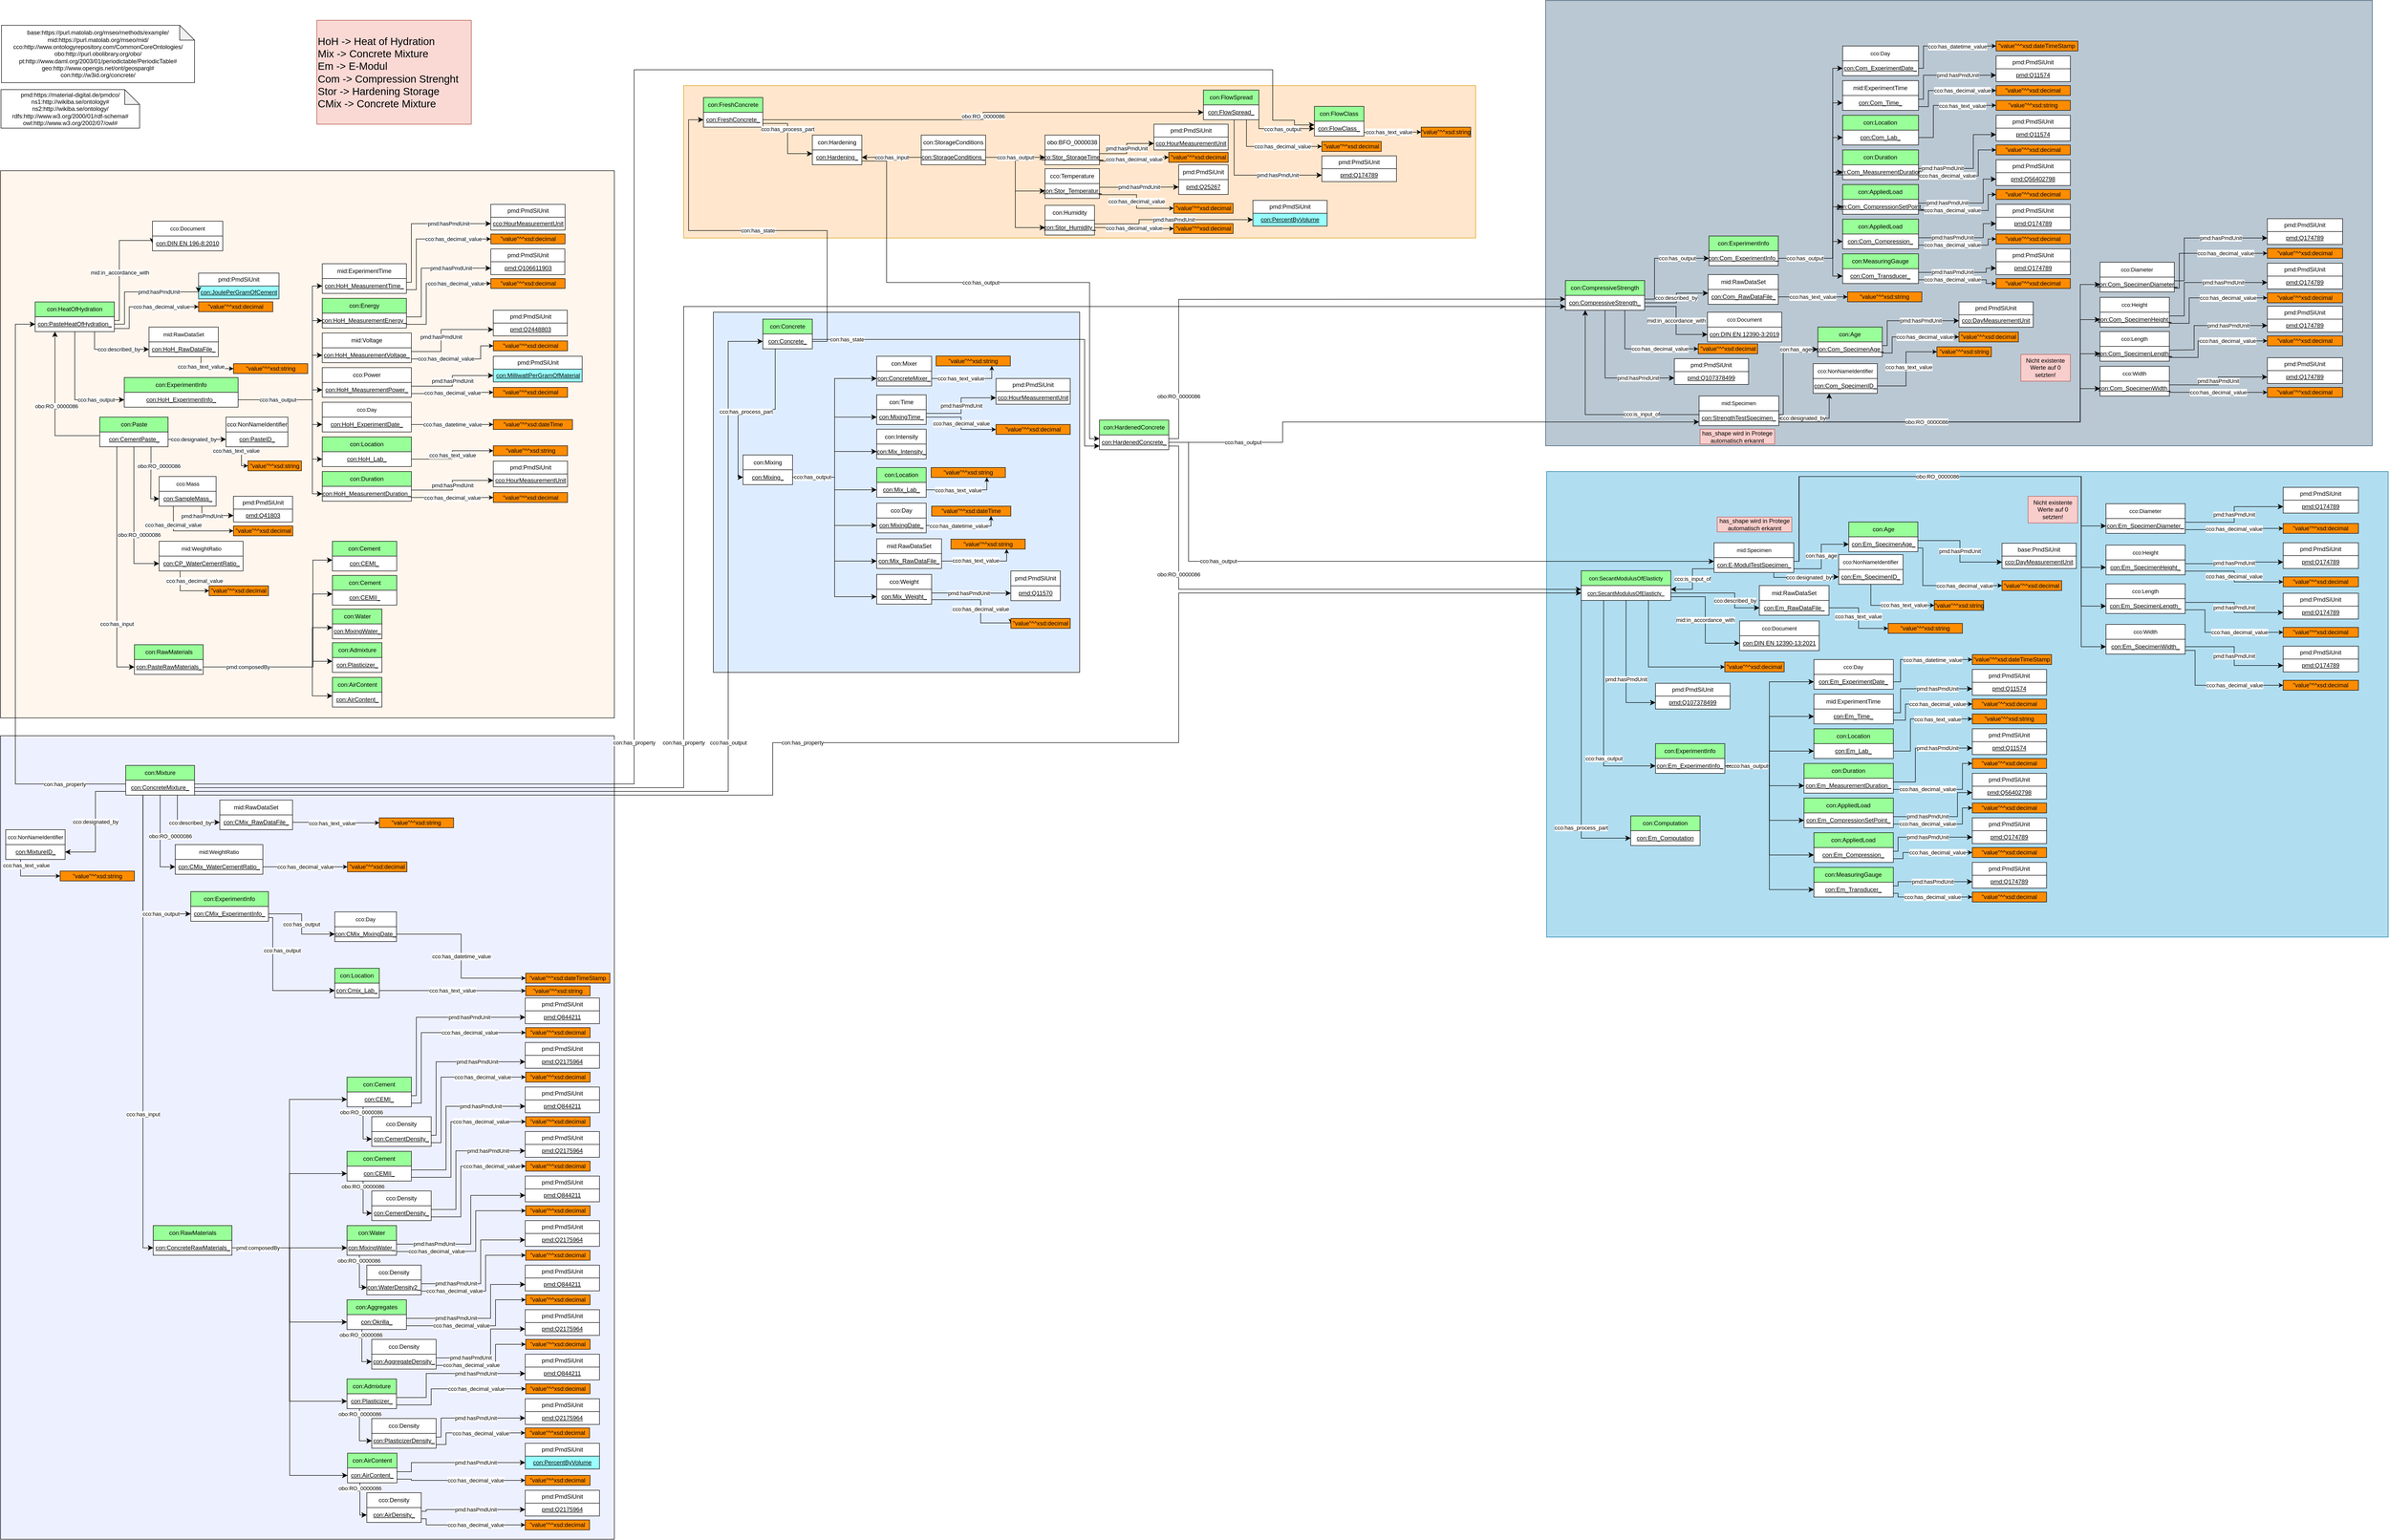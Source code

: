 <mxfile version="15.8.2" type="device"><diagram id="UXIPkQefFEDrWGH3IdC5" name="MiWoEx_neu"><mxGraphModel dx="2657" dy="2510" grid="1" gridSize="10" guides="1" tooltips="1" connect="1" arrows="1" fold="1" page="0" pageScale="1" pageWidth="827" pageHeight="1169" math="0" shadow="0"><root><mxCell id="97505-SNcamct329gDO7-0"/><mxCell id="97505-SNcamct329gDO7-1" parent="97505-SNcamct329gDO7-0"/><mxCell id="bk2kTeLw0D9dxrtDLXrW-37" value="" style="rounded=0;whiteSpace=wrap;html=1;fillColor=#bac8d3;strokeColor=#23445d;" parent="97505-SNcamct329gDO7-1" vertex="1"><mxGeometry x="1201.29" y="-1930" width="1670" height="900" as="geometry"/></mxCell><mxCell id="bk2kTeLw0D9dxrtDLXrW-35" value="" style="rounded=0;whiteSpace=wrap;html=1;fillColor=#b1ddf0;strokeColor=#10739e;" parent="97505-SNcamct329gDO7-1" vertex="1"><mxGeometry x="1203.26" y="-978" width="1700" height="941" as="geometry"/></mxCell><mxCell id="bk2kTeLw0D9dxrtDLXrW-0" value="" style="rounded=0;whiteSpace=wrap;html=1;fillColor=#ffe6cc;strokeColor=#d79b00;" parent="97505-SNcamct329gDO7-1" vertex="1"><mxGeometry x="-540" y="-1758" width="1600" height="308" as="geometry"/></mxCell><mxCell id="zf5pZAyE4eQlxKrx-_TG-45" value="" style="rounded=0;whiteSpace=wrap;html=1;fillColor=#DEECFF;" parent="97505-SNcamct329gDO7-1" vertex="1"><mxGeometry x="-480" y="-1300" width="740" height="728" as="geometry"/></mxCell><mxCell id="vcY91KDzPYI3Vc5Ou9TB-5" value="" style="rounded=0;whiteSpace=wrap;html=1;fillColor=#EDF0FF;" parent="97505-SNcamct329gDO7-1" vertex="1"><mxGeometry x="-1920" y="-444" width="1240" height="1624" as="geometry"/></mxCell><mxCell id="vcY91KDzPYI3Vc5Ou9TB-0" value="" style="rounded=0;whiteSpace=wrap;html=1;fillColor=#FFF6ED;" parent="97505-SNcamct329gDO7-1" vertex="1"><mxGeometry x="-1920" y="-1586" width="1240" height="1106" as="geometry"/></mxCell><object label="cco:Day" Type="Class" IRI="http://www.ontologyrepository.com/CommonCoreOntologies/Day" id="4S3OoNcXCZUGaDcpZlmq-0"><mxCell style="rounded=0;whiteSpace=wrap;html=1;snapToPoint=1;points=[[0.1,0],[0.2,0],[0.3,0],[0.4,0],[0.5,0],[0.6,0],[0.7,0],[0.8,0],[0.9,0],[0,0.1],[0,0.3],[0,0.5],[0,0.7],[0,0.9],[0.1,1],[0.2,1],[0.3,1],[0.4,1],[0.5,1],[0.6,1],[0.7,1],[0.8,1],[0.9,1],[1,0.1],[1,0.3],[1,0.5],[1,0.7],[1,0.9]];fontSize=11;fillColor=#FFFFFF;" parent="97505-SNcamct329gDO7-1" vertex="1"><mxGeometry x="-1244.75" y="-88" width="124.75" height="30" as="geometry"/></mxCell></object><object label="&lt;u style=&quot;font-size: 12px&quot;&gt;con:CMix_&lt;/u&gt;&lt;span style=&quot;font-size: 12px&quot;&gt;&lt;u&gt;MixingDate_&lt;/u&gt;&lt;/span&gt;" Type="Individual" IRI="Null" id="4S3OoNcXCZUGaDcpZlmq-1"><mxCell style="rounded=0;whiteSpace=wrap;html=1;snapToPoint=1;fontSize=11;" parent="97505-SNcamct329gDO7-1" vertex="1"><mxGeometry x="-1244.75" y="-58" width="124.75" height="30" as="geometry"/></mxCell></object><object label="&lt;font style=&quot;font-size: 11px&quot;&gt;cco:has_datetime_value&lt;/font&gt;" Type="DatatypeProperty" IRI="http://www.ontologyrepository.com/CommonCoreOntologies/has_datetime_value" id="4S3OoNcXCZUGaDcpZlmq-2"><mxCell style="edgeStyle=orthogonalEdgeStyle;rounded=0;orthogonalLoop=1;jettySize=auto;html=1;fontSize=12;entryX=0;entryY=0.5;entryDx=0;entryDy=0;exitX=1;exitY=0.5;exitDx=0;exitDy=0;fillColor=#FFFFFF;" parent="97505-SNcamct329gDO7-1" source="4S3OoNcXCZUGaDcpZlmq-1" target="4S3OoNcXCZUGaDcpZlmq-3" edge="1"><mxGeometry as="geometry"><mxPoint x="-1059.53" y="71" as="sourcePoint"/><mxPoint x="-556.53" y="-441.5" as="targetPoint"/></mxGeometry></mxCell></object><object label="&quot;value&quot;^^xsd:dateTimeStamp" Type="DataValue" IRI_DT="http://www.w3.org/2001/XMLSchema#dateTimeStamp" id="4S3OoNcXCZUGaDcpZlmq-3"><mxCell style="rounded=0;whiteSpace=wrap;html=1;snapToPoint=1;shadow=0;glass=0;sketch=0;strokeColor=default;fontSize=12;fillColor=#FF8C00;" parent="97505-SNcamct329gDO7-1" vertex="1"><mxGeometry x="-859" y="36" width="170" height="20" as="geometry"/></mxCell></object><object label="cco:has_output" Type="ObjectProperty" IRI="http://www.ontologyrepository.com/CommonCoreOntologies/has_output" id="4S3OoNcXCZUGaDcpZlmq-6"><mxCell style="endArrow=classic;html=1;endSize=8;arcSize=0;edgeStyle=orthogonalEdgeStyle;entryX=0;entryY=0.5;entryDx=0;entryDy=0;exitX=1;exitY=0.5;exitDx=0;exitDy=0;fillColor=#FFFFFF;" parent="97505-SNcamct329gDO7-1" source="4S3OoNcXCZUGaDcpZlmq-93" target="4S3OoNcXCZUGaDcpZlmq-1" edge="1"><mxGeometry width="90" height="26" as="geometry"><mxPoint x="-455" y="-1430" as="sourcePoint"/><mxPoint x="-309" y="-1466" as="targetPoint"/></mxGeometry></mxCell></object><object label="con:Concrete" Type="Class" IRI="http://www.ontologyrepository.com/CommonCoreOntologies/Artifact" id="4S3OoNcXCZUGaDcpZlmq-7"><mxCell style="rounded=0;whiteSpace=wrap;html=1;snapToPoint=1;points=[[0.1,0],[0.2,0],[0.3,0],[0.4,0],[0.5,0],[0.6,0],[0.7,0],[0.8,0],[0.9,0],[0,0.1],[0,0.3],[0,0.5],[0,0.7],[0,0.9],[0.1,1],[0.2,1],[0.3,1],[0.4,1],[0.5,1],[0.6,1],[0.7,1],[0.8,1],[0.9,1],[1,0.1],[1,0.3],[1,0.5],[1,0.7],[1,0.9]];fillColor=#99FF99;" parent="97505-SNcamct329gDO7-1" vertex="1"><mxGeometry x="-380" y="-1286" width="100" height="30" as="geometry"/></mxCell></object><object label="&lt;u&gt;con:&lt;/u&gt;&lt;u&gt;Concrete_&lt;/u&gt;" Type="Individual" IRI="Null" id="4S3OoNcXCZUGaDcpZlmq-8"><mxCell style="rounded=0;whiteSpace=wrap;html=1;snapToPoint=1" parent="97505-SNcamct329gDO7-1" vertex="1"><mxGeometry x="-380" y="-1256" width="100" height="30" as="geometry"/></mxCell></object><object label="cco:has_output" Type="ObjectProperty" IRI="http://www.ontologyrepository.com/CommonCoreOntologies/has_output" id="4S3OoNcXCZUGaDcpZlmq-9"><mxCell style="endArrow=classic;html=1;endSize=8;arcSize=0;edgeStyle=orthogonalEdgeStyle;exitX=1;exitY=0.75;exitDx=0;exitDy=0;fillColor=#FFFFFF;entryX=0;entryY=0.5;entryDx=0;entryDy=0;" parent="97505-SNcamct329gDO7-1" source="4S3OoNcXCZUGaDcpZlmq-18" target="4S3OoNcXCZUGaDcpZlmq-8" edge="1"><mxGeometry width="90" height="26" as="geometry"><mxPoint x="-60" y="-1102" as="sourcePoint"/><mxPoint x="-410" y="-1210" as="targetPoint"/><mxPoint x="504" y="356" as="offset"/><Array as="points"><mxPoint x="-450" y="-331"/><mxPoint x="-450" y="-1241"/></Array></mxGeometry></mxCell></object><object label="con:has_state" Type="ObjectProperty" IRI="Null" id="4S3OoNcXCZUGaDcpZlmq-10"><mxCell style="endArrow=classic;html=1;endSize=8;arcSize=0;edgeStyle=orthogonalEdgeStyle;exitX=1;exitY=0.5;exitDx=0;exitDy=0;strokeColor=#000000;entryX=0;entryY=0.5;entryDx=0;entryDy=0;" parent="97505-SNcamct329gDO7-1" source="4S3OoNcXCZUGaDcpZlmq-8" target="4S3OoNcXCZUGaDcpZlmq-13" edge="1"><mxGeometry width="90" height="26" as="geometry"><mxPoint x="-50" y="-1037" as="sourcePoint"/><mxPoint x="-120" y="-1530" as="targetPoint"/><Array as="points"><mxPoint x="-250" y="-1241"/><mxPoint x="-250" y="-1465"/><mxPoint x="-530" y="-1465"/><mxPoint x="-530" y="-1689"/></Array></mxGeometry></mxCell></object><object label="con:has_state" Type="ObjectProperty" IRI="Null" id="4S3OoNcXCZUGaDcpZlmq-11"><mxCell style="endArrow=classic;html=1;endSize=8;arcSize=0;edgeStyle=orthogonalEdgeStyle;entryX=0;entryY=0.75;entryDx=0;entryDy=0;exitX=1;exitY=0.5;exitDx=0;exitDy=0;strokeColor=#000000;" parent="97505-SNcamct329gDO7-1" source="4S3OoNcXCZUGaDcpZlmq-8" target="4S3OoNcXCZUGaDcpZlmq-15" edge="1"><mxGeometry width="90" height="26" as="geometry"><mxPoint x="260" y="-1047" as="sourcePoint"/><mxPoint x="480" y="-967" as="targetPoint"/><mxPoint x="-220" y="-110" as="offset"/><Array as="points"><mxPoint x="-280" y="-1245"/><mxPoint x="270" y="-1245"/><mxPoint x="270" y="-1030"/></Array></mxGeometry></mxCell></object><object label="con:FreshConcrete" Type="Class" IRI="http://www.ontologyrepository.com/CommonCoreOntologies/Artifact" id="4S3OoNcXCZUGaDcpZlmq-12"><mxCell style="rounded=0;whiteSpace=wrap;html=1;snapToPoint=1;points=[[0.1,0],[0.2,0],[0.3,0],[0.4,0],[0.5,0],[0.6,0],[0.7,0],[0.8,0],[0.9,0],[0,0.1],[0,0.3],[0,0.5],[0,0.7],[0,0.9],[0.1,1],[0.2,1],[0.3,1],[0.4,1],[0.5,1],[0.6,1],[0.7,1],[0.8,1],[0.9,1],[1,0.1],[1,0.3],[1,0.5],[1,0.7],[1,0.9]];fillColor=#99FF99;" parent="97505-SNcamct329gDO7-1" vertex="1"><mxGeometry x="-500" y="-1734" width="120" height="30" as="geometry"/></mxCell></object><object label="&lt;u&gt;con:&lt;/u&gt;&lt;u&gt;FreshConcrete_&lt;/u&gt;" Type="Individual" IRI="Null" id="4S3OoNcXCZUGaDcpZlmq-13"><mxCell style="rounded=0;whiteSpace=wrap;html=1;snapToPoint=1" parent="97505-SNcamct329gDO7-1" vertex="1"><mxGeometry x="-500" y="-1704" width="120" height="30" as="geometry"/></mxCell></object><object label="con:HardenedConcrete" Type="Class" IRI="http://www.ontologyrepository.com/CommonCoreOntologies/Artifact" id="4S3OoNcXCZUGaDcpZlmq-14"><mxCell style="rounded=0;whiteSpace=wrap;html=1;snapToPoint=1;points=[[0.1,0],[0.2,0],[0.3,0],[0.4,0],[0.5,0],[0.6,0],[0.7,0],[0.8,0],[0.9,0],[0,0.1],[0,0.3],[0,0.5],[0,0.7],[0,0.9],[0.1,1],[0.2,1],[0.3,1],[0.4,1],[0.5,1],[0.6,1],[0.7,1],[0.8,1],[0.9,1],[1,0.1],[1,0.3],[1,0.5],[1,0.7],[1,0.9]];fillColor=#99FF99;" parent="97505-SNcamct329gDO7-1" vertex="1"><mxGeometry x="300" y="-1082" width="140" height="30" as="geometry"/></mxCell></object><object label="&lt;u&gt;con:&lt;/u&gt;&lt;u&gt;HardenedConcrete_&lt;/u&gt;" Type="Individual" IRI="Null" id="4S3OoNcXCZUGaDcpZlmq-15"><mxCell style="rounded=0;whiteSpace=wrap;html=1;snapToPoint=1" parent="97505-SNcamct329gDO7-1" vertex="1"><mxGeometry x="300" y="-1052" width="140" height="30" as="geometry"/></mxCell></object><object label="con:Mixture" Type="Class" IRI="Null" id="4S3OoNcXCZUGaDcpZlmq-17"><mxCell style="rounded=0;whiteSpace=wrap;html=1;snapToPoint=1;points=[[0.1,0],[0.2,0],[0.3,0],[0.4,0],[0.5,0],[0.6,0],[0.7,0],[0.8,0],[0.9,0],[0,0.1],[0,0.3],[0,0.5],[0,0.7],[0,0.9],[0.1,1],[0.2,1],[0.3,1],[0.4,1],[0.5,1],[0.6,1],[0.7,1],[0.8,1],[0.9,1],[1,0.1],[1,0.3],[1,0.5],[1,0.7],[1,0.9]];fillColor=#99FF99;" parent="97505-SNcamct329gDO7-1" vertex="1"><mxGeometry x="-1667" y="-384" width="139" height="30" as="geometry"/></mxCell></object><object label="&lt;u&gt;con:ConcreteMixture_&lt;/u&gt;" Type="Individual" IRI="Null" id="4S3OoNcXCZUGaDcpZlmq-18"><mxCell style="rounded=0;whiteSpace=wrap;html=1;snapToPoint=1;fillColor=#FFFFFF;" parent="97505-SNcamct329gDO7-1" vertex="1"><mxGeometry x="-1667" y="-354" width="139" height="30" as="geometry"/></mxCell></object><object label="&lt;font style=&quot;font-size: 12px&quot;&gt;con:FlowSpread&lt;/font&gt;" Type="Class" IRI="Null" id="4S3OoNcXCZUGaDcpZlmq-19"><mxCell style="rounded=0;whiteSpace=wrap;html=1;snapToPoint=1;points=[[0.1,0],[0.2,0],[0.3,0],[0.4,0],[0.5,0],[0.6,0],[0.7,0],[0.8,0],[0.9,0],[0,0.1],[0,0.3],[0,0.5],[0,0.7],[0,0.9],[0.1,1],[0.2,1],[0.3,1],[0.4,1],[0.5,1],[0.6,1],[0.7,1],[0.8,1],[0.9,1],[1,0.1],[1,0.3],[1,0.5],[1,0.7],[1,0.9]];fontSize=11;fillColor=#99FF99;" parent="97505-SNcamct329gDO7-1" vertex="1"><mxGeometry x="510" y="-1749" width="112" height="30" as="geometry"/></mxCell></object><object label="&lt;u style=&quot;font-size: 12px&quot;&gt;con:&lt;/u&gt;&lt;u&gt;&lt;font style=&quot;font-size: 12px&quot;&gt;FlowSpread_&lt;/font&gt;&lt;/u&gt;" Type="Individual" IRI="Null" id="4S3OoNcXCZUGaDcpZlmq-20"><mxCell style="rounded=0;whiteSpace=wrap;html=1;snapToPoint=1;fontSize=11;fillColor=#FFFFFF;" parent="97505-SNcamct329gDO7-1" vertex="1"><mxGeometry x="510" y="-1719" width="112" height="30" as="geometry"/></mxCell></object><object label="obo:RO_0000086" Type="ObjectProperty" IRI="http://purl.obolibrary.org/obo/RO_0000086" id="4S3OoNcXCZUGaDcpZlmq-21"><mxCell style="endArrow=classic;html=1;endSize=8;arcSize=0;entryX=0;entryY=0.5;entryDx=0;entryDy=0;edgeStyle=orthogonalEdgeStyle;exitX=1;exitY=0.5;exitDx=0;exitDy=0;fillColor=#FFFFFF;" parent="97505-SNcamct329gDO7-1" source="4S3OoNcXCZUGaDcpZlmq-13" target="4S3OoNcXCZUGaDcpZlmq-20" edge="1"><mxGeometry x="40" y="10" width="90" height="26" as="geometry"><mxPoint x="410" y="-1275" as="sourcePoint"/><mxPoint x="510" y="-1693" as="targetPoint"/></mxGeometry></mxCell></object><object label="&lt;font style=&quot;font-size: 11px&quot;&gt;cco:has_decimal_value&lt;/font&gt;" Type="DatatypeProperty" IRI="http://www.ontologyrepository.com/CommonCoreOntologies/has_decimal_value" id="4S3OoNcXCZUGaDcpZlmq-22"><mxCell style="edgeStyle=orthogonalEdgeStyle;rounded=0;orthogonalLoop=1;jettySize=auto;html=1;exitX=0.75;exitY=1;exitDx=0;exitDy=0;fontSize=12;entryX=0;entryY=0.5;entryDx=0;entryDy=0;fillColor=#FFFFFF;" parent="97505-SNcamct329gDO7-1" source="4S3OoNcXCZUGaDcpZlmq-20" target="4S3OoNcXCZUGaDcpZlmq-23" edge="1"><mxGeometry x="40" y="10" as="geometry"><mxPoint x="512.26" y="-1603.5" as="sourcePoint"/><mxPoint x="690.26" y="-1583" as="targetPoint"/><mxPoint x="-2" y="27" as="offset"/><Array as="points"><mxPoint x="597" y="-1635"/></Array></mxGeometry></mxCell></object><object label="&quot;value&quot;^^xsd:decimal" Type="DataValue" IRI_DT="http://www.w3.org/2001/XMLSchema#decimal" id="4S3OoNcXCZUGaDcpZlmq-23"><mxCell style="rounded=0;whiteSpace=wrap;html=1;snapToPoint=1;shadow=0;glass=0;sketch=0;strokeColor=default;fontSize=12;fillColor=#FF8C00;" parent="97505-SNcamct329gDO7-1" vertex="1"><mxGeometry x="749.26" y="-1645" width="120" height="20" as="geometry"/></mxCell></object><object label="cco:described_by" Type="ObjectProperty" IRI="http://www.ontologyrepository.com/CommonCoreOntologies/described_by" id="4S3OoNcXCZUGaDcpZlmq-24"><mxCell style="endArrow=classic;html=1;exitX=0.75;exitY=1;exitDx=0;exitDy=0;endSize=8;arcSize=0;entryX=0;entryY=0.5;entryDx=0;entryDy=0;edgeStyle=orthogonalEdgeStyle;entryPerimeter=0;fillColor=#FFFFFF;" parent="97505-SNcamct329gDO7-1" source="4S3OoNcXCZUGaDcpZlmq-18" target="4S3OoNcXCZUGaDcpZlmq-26" edge="1"><mxGeometry x="-1307" y="698" width="90" height="26" as="geometry"><mxPoint x="-737" y="148" as="sourcePoint"/><mxPoint x="-1327.0" y="343" as="targetPoint"/><mxPoint x="-17" y="28" as="offset"/><Array as="points"><mxPoint x="-1563" y="-269"/></Array></mxGeometry></mxCell></object><object label="mid:RawDataSet" Type="Class" IRI="https://purl.matolab.org/mseo/mid/RawDataSet" id="4S3OoNcXCZUGaDcpZlmq-25"><mxCell style="rounded=0;whiteSpace=wrap;html=1;snapToPoint=1;points=[[0.1,0],[0.2,0],[0.3,0],[0.4,0],[0.5,0],[0.6,0],[0.7,0],[0.8,0],[0.9,0],[0,0.1],[0,0.3],[0,0.5],[0,0.7],[0,0.9],[0.1,1],[0.2,1],[0.3,1],[0.4,1],[0.5,1],[0.6,1],[0.7,1],[0.8,1],[0.9,1],[1,0.1],[1,0.3],[1,0.5],[1,0.7],[1,0.9]];fillColor=#FFFFFF;" parent="97505-SNcamct329gDO7-1" vertex="1"><mxGeometry x="-1477" y="-314" width="147" height="30" as="geometry"/></mxCell></object><object label="&lt;u&gt;con:CMix_RawDataFile_&lt;/u&gt;" Type="Individual" IRI="Null" id="4S3OoNcXCZUGaDcpZlmq-26"><mxCell style="rounded=0;whiteSpace=wrap;html=1;snapToPoint=1;" parent="97505-SNcamct329gDO7-1" vertex="1"><mxGeometry x="-1477" y="-284" width="147" height="30" as="geometry"/></mxCell></object><object label="con:RawMaterials" Type="Class" IRI="Null" id="4S3OoNcXCZUGaDcpZlmq-28"><mxCell style="rounded=0;whiteSpace=wrap;html=1;snapToPoint=1;points=[[0.1,0],[0.2,0],[0.3,0],[0.4,0],[0.5,0],[0.6,0],[0.7,0],[0.8,0],[0.9,0],[0,0.1],[0,0.3],[0,0.5],[0,0.7],[0,0.9],[0.1,1],[0.2,1],[0.3,1],[0.4,1],[0.5,1],[0.6,1],[0.7,1],[0.8,1],[0.9,1],[1,0.1],[1,0.3],[1,0.5],[1,0.7],[1,0.9]];fillColor=#99FF99;" parent="97505-SNcamct329gDO7-1" vertex="1"><mxGeometry x="-1611.5" y="546" width="159" height="30" as="geometry"/></mxCell></object><object label="&lt;u&gt;con:&lt;/u&gt;&lt;u&gt;ConcreteRawMaterials_&lt;/u&gt;" Type="Individual" IRI="Null" id="4S3OoNcXCZUGaDcpZlmq-29"><mxCell style="rounded=0;whiteSpace=wrap;html=1;snapToPoint=1;" parent="97505-SNcamct329gDO7-1" vertex="1"><mxGeometry x="-1611.5" y="576" width="159" height="30" as="geometry"/></mxCell></object><object label="con:Water" Type="Class" IRI="Null" id="4S3OoNcXCZUGaDcpZlmq-30"><mxCell style="rounded=0;whiteSpace=wrap;html=1;snapToPoint=1;points=[[0.1,0],[0.2,0],[0.3,0],[0.4,0],[0.5,0],[0.6,0],[0.7,0],[0.8,0],[0.9,0],[0,0.1],[0,0.3],[0,0.5],[0,0.7],[0,0.9],[0.1,1],[0.2,1],[0.3,1],[0.4,1],[0.5,1],[0.6,1],[0.7,1],[0.8,1],[0.9,1],[1,0.1],[1,0.3],[1,0.5],[1,0.7],[1,0.9]];fillColor=#99FF99;" parent="97505-SNcamct329gDO7-1" vertex="1"><mxGeometry x="-1220" y="546" width="100" height="30" as="geometry"/></mxCell></object><object label="con:Aggregates" Type="Class" IRI="Null" id="4S3OoNcXCZUGaDcpZlmq-31"><mxCell style="rounded=0;whiteSpace=wrap;html=1;snapToPoint=1;points=[[0.1,0],[0.2,0],[0.3,0],[0.4,0],[0.5,0],[0.6,0],[0.7,0],[0.8,0],[0.9,0],[0,0.1],[0,0.3],[0,0.5],[0,0.7],[0,0.9],[0.1,1],[0.2,1],[0.3,1],[0.4,1],[0.5,1],[0.6,1],[0.7,1],[0.8,1],[0.9,1],[1,0.1],[1,0.3],[1,0.5],[1,0.7],[1,0.9]];fillColor=#99FF99;" parent="97505-SNcamct329gDO7-1" vertex="1"><mxGeometry x="-1220" y="696" width="120" height="30" as="geometry"/></mxCell></object><object label="&quot;value&quot;^^xsd:decimal" Type="DataValue" IRI_DT="http://www.w3.org/2001/XMLSchema#decimal" id="4S3OoNcXCZUGaDcpZlmq-32"><mxCell style="rounded=0;whiteSpace=wrap;html=1;fillColor=#FF8C00;" parent="97505-SNcamct329gDO7-1" vertex="1"><mxGeometry x="-859" y="506" width="130" height="20" as="geometry"/></mxCell></object><object label="pmd:PmdSiUnit" Type="Class" IRI="https://material-digital.de/pmdco/PmdSiUnit" id="4S3OoNcXCZUGaDcpZlmq-33"><mxCell style="rounded=0;whiteSpace=wrap;html=1;fillColor=#FFFFFF;" parent="97505-SNcamct329gDO7-1" vertex="1"><mxGeometry x="-860" y="446" width="150" height="26" as="geometry"/></mxCell></object><object label="&lt;u&gt;pmd:Q844211&lt;/u&gt;" Type="Individual" IRI="https://material-digital.de/pmdco/Q844211" id="4S3OoNcXCZUGaDcpZlmq-34"><mxCell style="rounded=0;whiteSpace=wrap;html=1;fillColor=#FFFFFF;" parent="97505-SNcamct329gDO7-1" vertex="1"><mxGeometry x="-860" y="472" width="150" height="26" as="geometry"/></mxCell></object><object label="pmd:hasPmdUnit" Type="ObjectProperty" IRI="https://material-digital.de/pmdco/hasPmdUnit" id="4S3OoNcXCZUGaDcpZlmq-35"><mxCell style="endArrow=classic;html=1;exitX=1;exitY=0.25;exitDx=0;exitDy=0;entryX=0;entryY=0.5;entryDx=0;entryDy=0;endSize=8;arcSize=0;edgeStyle=orthogonalEdgeStyle;fillColor=#FFFFFF;" parent="97505-SNcamct329gDO7-1" source="4S3OoNcXCZUGaDcpZlmq-42" target="4S3OoNcXCZUGaDcpZlmq-34" edge="1"><mxGeometry x="-1210" y="932" width="90" height="26" as="geometry"><mxPoint x="-869.5" y="964.5" as="sourcePoint"/><mxPoint x="-669.5" y="936" as="targetPoint"/><Array as="points"><mxPoint x="-970" y="584"/><mxPoint x="-970" y="485"/></Array><mxPoint x="-54" y="49" as="offset"/></mxGeometry></mxCell></object><object label="&lt;font style=&quot;font-size: 11px&quot;&gt;cco:has_decimal_value&lt;/font&gt;" Type="DatatypeProperty" IRI="http://www.ontologyrepository.com/CommonCoreOntologies/has_decimal_value" id="4S3OoNcXCZUGaDcpZlmq-36"><mxCell style="edgeStyle=orthogonalEdgeStyle;rounded=0;orthogonalLoop=1;jettySize=auto;html=1;exitX=1;exitY=0.75;exitDx=0;exitDy=0;fontSize=12;entryX=0;entryY=0.5;entryDx=0;entryDy=0;fillColor=#FFFFFF;" parent="97505-SNcamct329gDO7-1" source="4S3OoNcXCZUGaDcpZlmq-42" target="4S3OoNcXCZUGaDcpZlmq-32" edge="1"><mxGeometry x="-1410" y="536" as="geometry"><mxPoint x="-869.5" y="972" as="sourcePoint"/><mxPoint x="-669.5" y="972" as="targetPoint"/><Array as="points"><mxPoint x="-1040" y="599"/><mxPoint x="-960" y="598"/><mxPoint x="-960" y="516"/></Array><mxPoint x="-50" y="41" as="offset"/></mxGeometry></mxCell></object><object label="&quot;value&quot;^^xsd:decimal" Type="DataValue" IRI_DT="http://www.w3.org/2001/XMLSchema#decimal" id="4S3OoNcXCZUGaDcpZlmq-37"><mxCell style="rounded=0;whiteSpace=wrap;html=1;fillColor=#FF8C00;" parent="97505-SNcamct329gDO7-1" vertex="1"><mxGeometry x="-859" y="686" width="130" height="20" as="geometry"/></mxCell></object><object label="&lt;u&gt;pmd:Q844211&lt;/u&gt;" Type="Individual" IRI="https://material-digital.de/pmdco/Q844211" id="4S3OoNcXCZUGaDcpZlmq-39"><mxCell style="rounded=0;whiteSpace=wrap;html=1;fillColor=#FFFFFF;" parent="97505-SNcamct329gDO7-1" vertex="1"><mxGeometry x="-860" y="652" width="150" height="26" as="geometry"/></mxCell></object><object label="pmd:hasPmdUnit" Type="ObjectProperty" IRI="https://material-digital.de/pmdco/hasPmdUnit" id="4S3OoNcXCZUGaDcpZlmq-40"><mxCell style="endArrow=classic;html=1;exitX=1;exitY=0.25;exitDx=0;exitDy=0;entryX=0;entryY=0.5;entryDx=0;entryDy=0;endSize=8;arcSize=0;edgeStyle=orthogonalEdgeStyle;fillColor=#FFFFFF;" parent="97505-SNcamct329gDO7-1" source="4S3OoNcXCZUGaDcpZlmq-43" target="4S3OoNcXCZUGaDcpZlmq-39" edge="1"><mxGeometry x="-1370" y="536" width="90" height="26" as="geometry"><mxPoint x="-879.5" y="1162.5" as="sourcePoint"/><mxPoint x="-669.5" y="1064" as="targetPoint"/><Array as="points"><mxPoint x="-930" y="734"/><mxPoint x="-930" y="665"/></Array><mxPoint x="-20" y="34" as="offset"/></mxGeometry></mxCell></object><object label="&lt;font style=&quot;font-size: 11px&quot;&gt;cco:has_decimal_value&lt;/font&gt;" Type="DatatypeProperty" IRI="http://www.ontologyrepository.com/CommonCoreOntologies/has_decimal_value" id="4S3OoNcXCZUGaDcpZlmq-41"><mxCell style="edgeStyle=orthogonalEdgeStyle;rounded=0;orthogonalLoop=1;jettySize=auto;html=1;exitX=1;exitY=0.75;exitDx=0;exitDy=0;fontSize=12;entryX=0;entryY=0.5;entryDx=0;entryDy=0;fillColor=#FFFFFF;" parent="97505-SNcamct329gDO7-1" source="4S3OoNcXCZUGaDcpZlmq-43" target="4S3OoNcXCZUGaDcpZlmq-37" edge="1"><mxGeometry x="-1370" y="536" as="geometry"><mxPoint x="-879.5" y="1170" as="sourcePoint"/><mxPoint x="-669.5" y="1100" as="targetPoint"/><Array as="points"><mxPoint x="-920" y="748"/><mxPoint x="-920" y="696"/></Array><mxPoint x="-10" y="26" as="offset"/></mxGeometry></mxCell></object><object label="&lt;u&gt;con:&lt;/u&gt;&lt;u&gt;MixingWater_&lt;/u&gt;" Type="Individual" IRI="Null" id="4S3OoNcXCZUGaDcpZlmq-42"><mxCell style="rounded=0;whiteSpace=wrap;html=1;fillColor=#FFFFFF;" parent="97505-SNcamct329gDO7-1" vertex="1"><mxGeometry x="-1220" y="576" width="100" height="30" as="geometry"/></mxCell></object><object label="&lt;u&gt;con:&lt;/u&gt;&lt;u&gt;Okrilla_&lt;/u&gt;" Type="Individual" IRI="Null" id="4S3OoNcXCZUGaDcpZlmq-43"><mxCell style="rounded=0;whiteSpace=wrap;html=1;fillColor=#FFFFFF;" parent="97505-SNcamct329gDO7-1" vertex="1"><mxGeometry x="-1220" y="726" width="120" height="30" as="geometry"/></mxCell></object><object label="&lt;u&gt;pmd:Q2175964&lt;/u&gt;" Type="Individual" IRI="https://material-digital.de/pmdco/Q2175964" id="4S3OoNcXCZUGaDcpZlmq-45"><mxCell style="rounded=0;whiteSpace=wrap;html=1;fillColor=#FFFFFF;" parent="97505-SNcamct329gDO7-1" vertex="1"><mxGeometry x="-860" y="742" width="150" height="26" as="geometry"/></mxCell></object><object label="pmd:hasPmdUnit" Type="ObjectProperty" IRI="https://material-digital.de/pmdco/hasPmdUnit" id="4S3OoNcXCZUGaDcpZlmq-46"><mxCell style="endArrow=classic;html=1;endSize=8;arcSize=0;edgeStyle=orthogonalEdgeStyle;entryX=0;entryY=0.5;entryDx=0;entryDy=0;exitX=1;exitY=0.25;exitDx=0;exitDy=0;fillColor=#FFFFFF;" parent="97505-SNcamct329gDO7-1" source="4S3OoNcXCZUGaDcpZlmq-48" target="4S3OoNcXCZUGaDcpZlmq-45" edge="1"><mxGeometry x="-1210" y="932" width="90" height="26" as="geometry"><mxPoint x="-865.5" y="1254" as="sourcePoint"/><mxPoint x="-707.5" y="1241" as="targetPoint"/><Array as="points"><mxPoint x="-930" y="814"/><mxPoint x="-930" y="755"/></Array><mxPoint x="-20" y="29" as="offset"/></mxGeometry></mxCell></object><object label="Density" Type="Class" IRI="http://www.ontologyrepository.com/CommonCoreOntologies/Density" id="4S3OoNcXCZUGaDcpZlmq-47"><mxCell style="rounded=0;whiteSpace=wrap;html=1;snapToPoint=1;points=[[0.1,0],[0.2,0],[0.3,0],[0.4,0],[0.5,0],[0.6,0],[0.7,0],[0.8,0],[0.9,0],[0,0.1],[0,0.3],[0,0.5],[0,0.7],[0,0.9],[0.1,1],[0.2,1],[0.3,1],[0.4,1],[0.5,1],[0.6,1],[0.7,1],[0.8,1],[0.9,1],[1,0.1],[1,0.3],[1,0.5],[1,0.7],[1,0.9]];fontSize=12;fillColor=#FFFFFF;" parent="97505-SNcamct329gDO7-1" vertex="1"><mxGeometry x="-1170" y="776" width="110" height="30" as="geometry"/></mxCell></object><object label="&lt;u&gt;con:&lt;/u&gt;&lt;u&gt;AggregateDensity_&lt;/u&gt;" Type="Individual" IRI="Null" id="4S3OoNcXCZUGaDcpZlmq-48"><mxCell style="rounded=0;whiteSpace=wrap;html=1;snapToPoint=1;fontSize=12;" parent="97505-SNcamct329gDO7-1" vertex="1"><mxGeometry x="-1170" y="806" width="130" height="30" as="geometry"/></mxCell></object><object label="&quot;value&quot;^^xsd:decimal" Type="DataValue" IRI_DT="http://www.w3.org/2001/XMLSchema#decimal" id="4S3OoNcXCZUGaDcpZlmq-49"><mxCell style="rounded=0;whiteSpace=wrap;html=1;snapToPoint=1;shadow=0;glass=0;sketch=0;strokeColor=default;fontSize=12;fillColor=#FF8C00;" parent="97505-SNcamct329gDO7-1" vertex="1"><mxGeometry x="-859" y="776" width="130" height="20" as="geometry"/></mxCell></object><object label="obo:RO_0000086" Type="ObjectProperty" IRI="http://purl.obolibrary.org/obo/RO_0000086" id="4S3OoNcXCZUGaDcpZlmq-50"><mxCell style="endArrow=classic;html=1;exitX=0.25;exitY=1;exitDx=0;exitDy=0;endSize=8;arcSize=0;edgeStyle=orthogonalEdgeStyle;entryX=0;entryY=0.5;entryDx=0;entryDy=0;fillColor=#FFFFFF;" parent="97505-SNcamct329gDO7-1" source="4S3OoNcXCZUGaDcpZlmq-43" target="4S3OoNcXCZUGaDcpZlmq-48" edge="1"><mxGeometry x="-1270" y="656" width="90" height="26" as="geometry"><mxPoint x="-1082.75" y="1236" as="sourcePoint"/><mxPoint x="-1037.75" y="1394" as="targetPoint"/><mxPoint x="-12" y="-22" as="offset"/></mxGeometry></mxCell></object><object label="&lt;font style=&quot;font-size: 11px&quot;&gt;cco:has_decimal_value&lt;/font&gt;" Type="DatatypeProperty" IRI="http://www.ontologyrepository.com/CommonCoreOntologies/has_decimal_value" id="4S3OoNcXCZUGaDcpZlmq-51"><mxCell style="edgeStyle=orthogonalEdgeStyle;rounded=0;orthogonalLoop=1;jettySize=auto;html=1;exitX=1;exitY=0.75;exitDx=0;exitDy=0;fontSize=12;entryX=0;entryY=0.5;entryDx=0;entryDy=0;fillColor=#FFFFFF;" parent="97505-SNcamct329gDO7-1" source="4S3OoNcXCZUGaDcpZlmq-48" target="4S3OoNcXCZUGaDcpZlmq-49" edge="1"><mxGeometry x="-1100" y="932" as="geometry"><mxPoint x="-906.5" y="1241" as="sourcePoint"/><mxPoint x="-679.5" y="1282" as="targetPoint"/><Array as="points"><mxPoint x="-920" y="829"/><mxPoint x="-920" y="786"/></Array><mxPoint x="-20" y="21" as="offset"/></mxGeometry></mxCell></object><object label="con:Admixture" Type="Class" IRI="Null" id="4S3OoNcXCZUGaDcpZlmq-52"><mxCell style="rounded=0;whiteSpace=wrap;html=1;snapToPoint=1;points=[[0.1,0],[0.2,0],[0.3,0],[0.4,0],[0.5,0],[0.6,0],[0.7,0],[0.8,0],[0.9,0],[0,0.1],[0,0.3],[0,0.5],[0,0.7],[0,0.9],[0.1,1],[0.2,1],[0.3,1],[0.4,1],[0.5,1],[0.6,1],[0.7,1],[0.8,1],[0.9,1],[1,0.1],[1,0.3],[1,0.5],[1,0.7],[1,0.9]];fillColor=#99FF99;" parent="97505-SNcamct329gDO7-1" vertex="1"><mxGeometry x="-1220" y="856" width="100" height="30" as="geometry"/></mxCell></object><object label="&lt;u&gt;pmd:Q844211&lt;/u&gt;" Type="Individual" IRI="https://material-digital.de/pmdco/Q844211" id="4S3OoNcXCZUGaDcpZlmq-54"><mxCell style="rounded=0;whiteSpace=wrap;html=1;fillColor=#FFFFFF;" parent="97505-SNcamct329gDO7-1" vertex="1"><mxGeometry x="-860" y="832" width="150" height="26" as="geometry"/></mxCell></object><object label="pmd:hasPmdUnit" Type="ObjectProperty" IRI="https://material-digital.de/pmdco/hasPmdUnit" id="4S3OoNcXCZUGaDcpZlmq-55"><mxCell style="endArrow=classic;html=1;exitX=1;exitY=0.25;exitDx=0;exitDy=0;entryX=0;entryY=0.5;entryDx=0;entryDy=0;endSize=8;arcSize=0;edgeStyle=orthogonalEdgeStyle;fillColor=#FFFFFF;" parent="97505-SNcamct329gDO7-1" source="4S3OoNcXCZUGaDcpZlmq-56" target="4S3OoNcXCZUGaDcpZlmq-54" edge="1"><mxGeometry x="-1370" y="536" width="90" height="26" as="geometry"><mxPoint x="-560" y="878.5" as="sourcePoint"/><mxPoint x="-350" y="780" as="targetPoint"/><Array as="points"><mxPoint x="-1060" y="894"/><mxPoint x="-1060" y="845"/></Array><mxPoint x="30" y="-24" as="offset"/></mxGeometry></mxCell></object><object label="&lt;u&gt;con:&lt;/u&gt;&lt;u&gt;Plasticizer_&lt;/u&gt;" Type="Individual" IRI="Null" id="4S3OoNcXCZUGaDcpZlmq-56"><mxCell style="rounded=0;whiteSpace=wrap;html=1;fillColor=#FFFFFF;" parent="97505-SNcamct329gDO7-1" vertex="1"><mxGeometry x="-1220" y="886" width="100" height="30" as="geometry"/></mxCell></object><object label="con:Cement" Type="Class" IRI="Null" id="4S3OoNcXCZUGaDcpZlmq-57"><mxCell style="rounded=0;whiteSpace=wrap;html=1;snapToPoint=1;points=[[0.1,0],[0.2,0],[0.3,0],[0.4,0],[0.5,0],[0.6,0],[0.7,0],[0.8,0],[0.9,0],[0,0.1],[0,0.3],[0,0.5],[0,0.7],[0,0.9],[0.1,1],[0.2,1],[0.3,1],[0.4,1],[0.5,1],[0.6,1],[0.7,1],[0.8,1],[0.9,1],[1,0.1],[1,0.3],[1,0.5],[1,0.7],[1,0.9]];fillColor=#99FF99;" parent="97505-SNcamct329gDO7-1" vertex="1"><mxGeometry x="-1220" y="246" width="130" height="30" as="geometry"/></mxCell></object><object label="&lt;u&gt;con:&lt;/u&gt;&lt;u&gt;CEMI_&lt;/u&gt;" Type="Individual" IRI="Null" id="4S3OoNcXCZUGaDcpZlmq-58"><mxCell style="rounded=0;whiteSpace=wrap;html=1;snapToPoint=1;" parent="97505-SNcamct329gDO7-1" vertex="1"><mxGeometry x="-1220" y="276" width="130" height="30" as="geometry"/></mxCell></object><object label="con:Cement" Type="Class" IRI="Null" id="4S3OoNcXCZUGaDcpZlmq-59"><mxCell style="rounded=0;whiteSpace=wrap;html=1;snapToPoint=1;points=[[0.1,0],[0.2,0],[0.3,0],[0.4,0],[0.5,0],[0.6,0],[0.7,0],[0.8,0],[0.9,0],[0,0.1],[0,0.3],[0,0.5],[0,0.7],[0,0.9],[0.1,1],[0.2,1],[0.3,1],[0.4,1],[0.5,1],[0.6,1],[0.7,1],[0.8,1],[0.9,1],[1,0.1],[1,0.3],[1,0.5],[1,0.7],[1,0.9]];fillColor=#99FF99;" parent="97505-SNcamct329gDO7-1" vertex="1"><mxGeometry x="-1220" y="396" width="130" height="30" as="geometry"/></mxCell></object><object label="&lt;u&gt;con:&lt;/u&gt;&lt;u&gt;CEMII_&lt;/u&gt;" Type="Individual" IRI="Null" id="4S3OoNcXCZUGaDcpZlmq-60"><mxCell style="rounded=0;whiteSpace=wrap;html=1;snapToPoint=1;" parent="97505-SNcamct329gDO7-1" vertex="1"><mxGeometry x="-1220" y="426" width="130" height="30" as="geometry"/></mxCell></object><object label="&quot;value&quot;^^xsd:decimal" Type="DataValue" IRI_DT="http://www.w3.org/2001/XMLSchema#decimal" id="4S3OoNcXCZUGaDcpZlmq-61"><mxCell style="rounded=0;whiteSpace=wrap;html=1;fillColor=#FF8C00;" parent="97505-SNcamct329gDO7-1" vertex="1"><mxGeometry x="-859" y="146" width="130" height="20" as="geometry"/></mxCell></object><object label="pmd:PmdSiUnit" Type="Class" IRI="https://material-digital.de/pmdco/PmdSiUnit" id="4S3OoNcXCZUGaDcpZlmq-62"><mxCell style="rounded=0;whiteSpace=wrap;html=1;fillColor=#FFFFFF;" parent="97505-SNcamct329gDO7-1" vertex="1"><mxGeometry x="-860" y="86" width="150" height="26" as="geometry"/></mxCell></object><object label="&lt;u&gt;pmd:Q844211&lt;/u&gt;" Type="Individual" IRI="https://material-digital.de/pmdco/Q844211" id="4S3OoNcXCZUGaDcpZlmq-63"><mxCell style="rounded=0;whiteSpace=wrap;html=1;fillColor=#FFFFFF;" parent="97505-SNcamct329gDO7-1" vertex="1"><mxGeometry x="-860" y="112" width="150" height="26" as="geometry"/></mxCell></object><object label="&lt;font style=&quot;font-size: 11px&quot;&gt;cco:has_decimal_value&lt;/font&gt;" Type="DatatypeProperty" IRI="http://www.ontologyrepository.com/CommonCoreOntologies/has_decimal_value" id="4S3OoNcXCZUGaDcpZlmq-64"><mxCell style="edgeStyle=orthogonalEdgeStyle;rounded=0;orthogonalLoop=1;jettySize=auto;html=1;exitX=1;exitY=0.75;exitDx=0;exitDy=0;fontSize=12;entryX=0;entryY=0.5;entryDx=0;entryDy=0;fillColor=#FFFFFF;" parent="97505-SNcamct329gDO7-1" source="4S3OoNcXCZUGaDcpZlmq-58" target="4S3OoNcXCZUGaDcpZlmq-61" edge="1"><mxGeometry x="-1410" y="536" as="geometry"><mxPoint x="-628.5" y="589.5" as="sourcePoint"/><mxPoint x="-642.5" y="632.5" as="targetPoint"/><mxPoint x="2" y="-71" as="offset"/><Array as="points"><mxPoint x="-1070" y="298"/><mxPoint x="-1070" y="156"/></Array></mxGeometry></mxCell></object><object label="pmd:hasPmdUnit" Type="ObjectProperty" IRI="https://material-digital.de/pmdco/hasPmdUnit" id="4S3OoNcXCZUGaDcpZlmq-65"><mxCell style="endArrow=classic;html=1;exitX=1;exitY=0.25;exitDx=0;exitDy=0;entryX=0;entryY=0.5;entryDx=0;entryDy=0;endSize=8;arcSize=0;edgeStyle=orthogonalEdgeStyle;fillColor=#FFFFFF;" parent="97505-SNcamct329gDO7-1" source="4S3OoNcXCZUGaDcpZlmq-58" target="4S3OoNcXCZUGaDcpZlmq-63" edge="1"><mxGeometry x="-1410" y="536" width="90" height="26" as="geometry"><mxPoint x="-628.5" y="574.5" as="sourcePoint"/><mxPoint x="-206.5" y="450" as="targetPoint"/><Array as="points"><mxPoint x="-1080" y="284"/><mxPoint x="-1080" y="125"/></Array><mxPoint x="2" y="-79" as="offset"/></mxGeometry></mxCell></object><object label="&quot;value&quot;^^xsd:decimal" Type="DataValue" IRI_DT="http://www.w3.org/2001/XMLSchema#decimal" id="4S3OoNcXCZUGaDcpZlmq-66"><mxCell style="rounded=0;whiteSpace=wrap;html=1;fillColor=#FF8C00;" parent="97505-SNcamct329gDO7-1" vertex="1"><mxGeometry x="-859" y="326" width="130" height="20" as="geometry"/></mxCell></object><object label="pmd:PmdSiUnit" Type="Class" IRI="https://material-digital.de/pmdco/PmdSiUnit" id="4S3OoNcXCZUGaDcpZlmq-67"><mxCell style="rounded=0;whiteSpace=wrap;html=1;fillColor=#FFFFFF;" parent="97505-SNcamct329gDO7-1" vertex="1"><mxGeometry x="-860" y="266" width="150" height="26" as="geometry"/></mxCell></object><object label="&lt;u&gt;pmd:Q844211&lt;/u&gt;" Type="Individual" IRI="https://material-digital.de/pmdco/Q844211" id="4S3OoNcXCZUGaDcpZlmq-68"><mxCell style="rounded=0;whiteSpace=wrap;html=1;fillColor=#FFFFFF;" parent="97505-SNcamct329gDO7-1" vertex="1"><mxGeometry x="-860" y="292" width="150" height="26" as="geometry"/></mxCell></object><object label="&lt;font style=&quot;font-size: 11px&quot;&gt;cco:has_decimal_value&lt;/font&gt;" Type="DatatypeProperty" IRI="http://www.ontologyrepository.com/CommonCoreOntologies/has_decimal_value" id="4S3OoNcXCZUGaDcpZlmq-69"><mxCell style="edgeStyle=orthogonalEdgeStyle;rounded=0;orthogonalLoop=1;jettySize=auto;html=1;exitX=1;exitY=0.75;exitDx=0;exitDy=0;fontSize=12;entryX=0;entryY=0.5;entryDx=0;entryDy=0;fillColor=#FFFFFF;" parent="97505-SNcamct329gDO7-1" source="4S3OoNcXCZUGaDcpZlmq-60" target="4S3OoNcXCZUGaDcpZlmq-66" edge="1"><mxGeometry x="-1100" y="932" as="geometry"><mxPoint x="-628.5" y="782.5" as="sourcePoint"/><mxPoint x="-642.5" y="826.5" as="targetPoint"/><mxPoint x="25" y="-56" as="offset"/><Array as="points"><mxPoint x="-1010" y="449"/><mxPoint x="-1010" y="336"/></Array></mxGeometry></mxCell></object><object label="pmd:hasPmdUnit" Type="ObjectProperty" IRI="https://material-digital.de/pmdco/hasPmdUnit" id="4S3OoNcXCZUGaDcpZlmq-70"><mxCell style="endArrow=classic;html=1;exitX=1;exitY=0.25;exitDx=0;exitDy=0;entryX=0;entryY=0.5;entryDx=0;entryDy=0;endSize=8;arcSize=0;edgeStyle=orthogonalEdgeStyle;fillColor=#FFFFFF;" parent="97505-SNcamct329gDO7-1" source="4S3OoNcXCZUGaDcpZlmq-60" target="4S3OoNcXCZUGaDcpZlmq-68" edge="1"><mxGeometry x="-1410" y="536" width="90" height="26" as="geometry"><mxPoint x="-628.5" y="767.5" as="sourcePoint"/><mxPoint x="-206.5" y="644" as="targetPoint"/><Array as="points"><mxPoint x="-1020" y="434"/><mxPoint x="-1020" y="305"/></Array><mxPoint x="25" y="-64" as="offset"/></mxGeometry></mxCell></object><object label="pmd:composedBy" Type="ObjectProperty" IRI="https://material-digital.de/pmdco/composedBy" id="4S3OoNcXCZUGaDcpZlmq-71"><mxCell style="endArrow=classic;html=1;exitX=1;exitY=0.5;exitDx=0;exitDy=0;entryX=0;entryY=0.5;entryDx=0;entryDy=0;endSize=8;arcSize=0;edgeStyle=orthogonalEdgeStyle;fillColor=#FFFFFF;" parent="97505-SNcamct329gDO7-1" source="4S3OoNcXCZUGaDcpZlmq-29" target="4S3OoNcXCZUGaDcpZlmq-43" edge="1"><mxGeometry width="90" height="26" as="geometry"><mxPoint x="-150" y="-706" as="sourcePoint"/><mxPoint x="319.5" y="-130" as="targetPoint"/><mxPoint x="-64" y="-75" as="offset"/></mxGeometry></mxCell></object><object label="pmd:composedBy" Type="ObjectProperty" IRI="https://material-digital.de/pmdco/composedBy" id="4S3OoNcXCZUGaDcpZlmq-72"><mxCell style="endArrow=classic;html=1;exitX=1;exitY=0.5;exitDx=0;exitDy=0;entryX=0;entryY=0.5;entryDx=0;entryDy=0;endSize=8;arcSize=0;edgeStyle=orthogonalEdgeStyle;fillColor=#FFFFFF;" parent="97505-SNcamct329gDO7-1" source="4S3OoNcXCZUGaDcpZlmq-29" target="4S3OoNcXCZUGaDcpZlmq-42" edge="1"><mxGeometry width="90" height="26" as="geometry"><mxPoint x="-150" y="-706" as="sourcePoint"/><mxPoint x="319.5" y="-218" as="targetPoint"/><mxPoint x="-64" as="offset"/></mxGeometry></mxCell></object><object label="pmd:composedBy" Type="ObjectProperty" IRI="https://material-digital.de/pmdco/composedBy" id="4S3OoNcXCZUGaDcpZlmq-73"><mxCell style="endArrow=classic;html=1;exitX=1;exitY=0.5;exitDx=0;exitDy=0;entryX=0;entryY=0.5;entryDx=0;entryDy=0;endSize=8;arcSize=0;edgeStyle=orthogonalEdgeStyle;fillColor=#FFFFFF;" parent="97505-SNcamct329gDO7-1" source="4S3OoNcXCZUGaDcpZlmq-29" target="4S3OoNcXCZUGaDcpZlmq-60" edge="1"><mxGeometry width="90" height="26" as="geometry"><mxPoint x="-150" y="-706" as="sourcePoint"/><mxPoint x="319.5" y="-321" as="targetPoint"/><mxPoint x="-64" y="75" as="offset"/></mxGeometry></mxCell></object><object label="pmd:composedBy" Type="ObjectProperty" IRI="https://material-digital.de/pmdco/composedBy" id="4S3OoNcXCZUGaDcpZlmq-74"><mxCell style="endArrow=classic;html=1;exitX=1;exitY=0.5;exitDx=0;exitDy=0;entryX=0;entryY=0.5;entryDx=0;entryDy=0;endSize=8;arcSize=0;edgeStyle=orthogonalEdgeStyle;fillColor=#FFFFFF;" parent="97505-SNcamct329gDO7-1" source="4S3OoNcXCZUGaDcpZlmq-29" target="4S3OoNcXCZUGaDcpZlmq-58" edge="1"><mxGeometry width="90" height="26" as="geometry"><mxPoint x="-150" y="-706" as="sourcePoint"/><mxPoint x="241" y="-159" as="targetPoint"/><mxPoint x="-64" y="150" as="offset"/></mxGeometry></mxCell></object><object label="&lt;font style=&quot;font-size: 11px&quot;&gt;cco:has_decimal_value&lt;/font&gt;" Type="DatatypeProperty" IRI="http://www.ontologyrepository.com/CommonCoreOntologies/has_decimal_value" id="4S3OoNcXCZUGaDcpZlmq-75"><mxCell style="edgeStyle=orthogonalEdgeStyle;rounded=0;orthogonalLoop=1;jettySize=auto;html=1;exitX=1;exitY=0.75;exitDx=0;exitDy=0;fontSize=12;entryX=0;entryY=0.5;entryDx=0;entryDy=0;fillColor=#FFFFFF;" parent="97505-SNcamct329gDO7-1" source="4S3OoNcXCZUGaDcpZlmq-56" target="4S3OoNcXCZUGaDcpZlmq-79" edge="1"><mxGeometry x="-1370" y="536" as="geometry"><mxPoint x="-659.5" y="1308.5" as="sourcePoint"/><mxPoint x="-519.5" y="1331" as="targetPoint"/><Array as="points"><mxPoint x="-1050" y="909"/><mxPoint x="-1050" y="876"/></Array><mxPoint x="30" y="-16" as="offset"/></mxGeometry></mxCell></object><object label="cco:has_input" Type="ObjectProperty" IRI="http://www.ontologyrepository.com/CommonCoreOntologies/has_input" id="4S3OoNcXCZUGaDcpZlmq-78"><mxCell style="endArrow=classic;html=1;endSize=8;arcSize=0;edgeStyle=orthogonalEdgeStyle;entryX=0;entryY=0.5;entryDx=0;entryDy=0;exitX=0.25;exitY=1;exitDx=0;exitDy=0;fillColor=#FFFFFF;" parent="97505-SNcamct329gDO7-1" source="4S3OoNcXCZUGaDcpZlmq-18" target="4S3OoNcXCZUGaDcpZlmq-29" edge="1"><mxGeometry width="90" height="26" as="geometry"><mxPoint x="-1537" y="188" as="sourcePoint"/><mxPoint x="-1197" y="723" as="targetPoint"/><mxPoint x="-10" y="187" as="offset"/><Array as="points"><mxPoint x="-1632" y="591"/></Array></mxGeometry></mxCell></object><object label="&quot;value&quot;^^xsd:decimal" Type="DataValue" IRI_DT="http://www.w3.org/2001/XMLSchema#decimal" id="4S3OoNcXCZUGaDcpZlmq-79"><mxCell style="rounded=0;whiteSpace=wrap;html=1;fillColor=#FF8C00;" parent="97505-SNcamct329gDO7-1" vertex="1"><mxGeometry x="-859" y="866" width="130" height="20" as="geometry"/></mxCell></object><object label="con:Location" Type="Class" IRI="Null" id="4S3OoNcXCZUGaDcpZlmq-85"><mxCell style="rounded=0;whiteSpace=wrap;html=1;snapToPoint=1;points=[[0.1,0],[0.2,0],[0.3,0],[0.4,0],[0.5,0],[0.6,0],[0.7,0],[0.8,0],[0.9,0],[0,0.1],[0,0.3],[0,0.5],[0,0.7],[0,0.9],[0.1,1],[0.2,1],[0.3,1],[0.4,1],[0.5,1],[0.6,1],[0.7,1],[0.8,1],[0.9,1],[1,0.1],[1,0.3],[1,0.5],[1,0.7],[1,0.9]];fillColor=#99FF99;" parent="97505-SNcamct329gDO7-1" vertex="1"><mxGeometry x="-1244.75" y="26" width="90" height="30" as="geometry"/></mxCell></object><object label="&lt;u&gt;con:Cmix_&lt;/u&gt;&lt;u&gt;Lab_&lt;/u&gt;" Type="Individual" IRI="Null" id="4S3OoNcXCZUGaDcpZlmq-86"><mxCell style="rounded=0;whiteSpace=wrap;html=1;snapToPoint=1;fillColor=#FFFFFF;" parent="97505-SNcamct329gDO7-1" vertex="1"><mxGeometry x="-1244.75" y="56" width="90" height="30" as="geometry"/></mxCell></object><object label="&lt;font style=&quot;font-size: 11px&quot;&gt;cco:has_text_value&lt;/font&gt;" Type="DatatypeProperty" IRI="http://www.ontologyrepository.com/CommonCoreOntologies/has_text_value" id="4S3OoNcXCZUGaDcpZlmq-87"><mxCell style="edgeStyle=orthogonalEdgeStyle;rounded=0;orthogonalLoop=1;jettySize=auto;html=1;fontSize=12;entryX=0;entryY=0.5;entryDx=0;entryDy=0;exitX=1;exitY=0.5;exitDx=0;exitDy=0;fillColor=#FFFFFF;" parent="97505-SNcamct329gDO7-1" source="4S3OoNcXCZUGaDcpZlmq-86" target="4S3OoNcXCZUGaDcpZlmq-88" edge="1"><mxGeometry as="geometry"><mxPoint x="-1720" y="1431" as="sourcePoint"/><mxPoint x="-4369.47" y="10045.26" as="targetPoint"/></mxGeometry></mxCell></object><object label="&quot;value&quot;^^xsd:string" Type="DataValue" IRI_DT="http://www.w3.org/2001/XMLSchema#string" id="4S3OoNcXCZUGaDcpZlmq-88"><mxCell style="rounded=0;whiteSpace=wrap;html=1;snapToPoint=1;shadow=0;glass=0;sketch=0;strokeColor=default;fontSize=12;fillColor=#FF8C00;" parent="97505-SNcamct329gDO7-1" vertex="1"><mxGeometry x="-859" y="61.5" width="130" height="20" as="geometry"/></mxCell></object><object label="cco:has_output" Type="ObjectProperty" IRI="http://www.ontologyrepository.com/CommonCoreOntologies/has_output" id="4S3OoNcXCZUGaDcpZlmq-89"><mxCell style="endArrow=classic;html=1;endSize=8;arcSize=0;edgeStyle=orthogonalEdgeStyle;entryX=0;entryY=0.5;entryDx=0;entryDy=0;exitX=1;exitY=0.75;exitDx=0;exitDy=0;fillColor=#FFFFFF;" parent="97505-SNcamct329gDO7-1" source="4S3OoNcXCZUGaDcpZlmq-93" target="4S3OoNcXCZUGaDcpZlmq-86" edge="1"><mxGeometry width="90" height="26" as="geometry"><mxPoint x="-190" y="-791" as="sourcePoint"/><mxPoint x="-750" y="529.0" as="targetPoint"/><mxPoint x="-39" y="-7" as="offset"/><Array as="points"><mxPoint x="-1370" y="-76"/><mxPoint x="-1370" y="71"/></Array></mxGeometry></mxCell></object><object label="&lt;font style=&quot;font-size: 12px&quot;&gt;con:ExperimentInfo&lt;/font&gt;" Type="Class" IRI="Null" id="4S3OoNcXCZUGaDcpZlmq-92"><mxCell style="rounded=0;whiteSpace=wrap;html=1;snapToPoint=1;points=[[0.1,0],[0.2,0],[0.3,0],[0.4,0],[0.5,0],[0.6,0],[0.7,0],[0.8,0],[0.9,0],[0,0.1],[0,0.3],[0,0.5],[0,0.7],[0,0.9],[0.1,1],[0.2,1],[0.3,1],[0.4,1],[0.5,1],[0.6,1],[0.7,1],[0.8,1],[0.9,1],[1,0.1],[1,0.3],[1,0.5],[1,0.7],[1,0.9]];fontSize=11;fillColor=#99FF99;" parent="97505-SNcamct329gDO7-1" vertex="1"><mxGeometry x="-1535.63" y="-129" width="157" height="30" as="geometry"/></mxCell></object><object label="&lt;u style=&quot;font-size: 12px&quot;&gt;con:CMix_&lt;/u&gt;&lt;u&gt;&lt;font style=&quot;font-size: 12px&quot;&gt;ExperimentInfo_&lt;/font&gt;&lt;/u&gt;" Type="Individual" IRI="Null" id="4S3OoNcXCZUGaDcpZlmq-93"><mxCell style="rounded=0;whiteSpace=wrap;html=1;snapToPoint=1;fontSize=11;" parent="97505-SNcamct329gDO7-1" vertex="1"><mxGeometry x="-1535.63" y="-99" width="157" height="30" as="geometry"/></mxCell></object><object label="cco:has_output" Type="ObjectProperty" IRI="http://www.ontologyrepository.com/CommonCoreOntologies/has_output" id="4S3OoNcXCZUGaDcpZlmq-94"><mxCell style="endArrow=classic;html=1;endSize=8;arcSize=0;edgeStyle=orthogonalEdgeStyle;entryX=0;entryY=0.5;entryDx=0;entryDy=0;exitX=0.25;exitY=1;exitDx=0;exitDy=0;fillColor=#FFFFFF;" parent="97505-SNcamct329gDO7-1" source="4S3OoNcXCZUGaDcpZlmq-18" target="4S3OoNcXCZUGaDcpZlmq-93" edge="1"><mxGeometry x="-1307" y="698" width="90" height="26" as="geometry"><mxPoint x="-1537" y="188" as="sourcePoint"/><mxPoint x="-1407.0" y="463" as="targetPoint"/><mxPoint x="-12" y="120" as="offset"/><Array as="points"><mxPoint x="-1632" y="-84"/></Array></mxGeometry></mxCell></object><object label="pmd:composedBy" Type="ObjectProperty" IRI="https://material-digital.de/pmdco/composedBy" id="4S3OoNcXCZUGaDcpZlmq-95"><mxCell style="endArrow=classic;html=1;exitX=1;exitY=0.5;exitDx=0;exitDy=0;entryX=0;entryY=0.5;entryDx=0;entryDy=0;endSize=8;arcSize=0;edgeStyle=orthogonalEdgeStyle;fillColor=#FFFFFF;" parent="97505-SNcamct329gDO7-1" source="4S3OoNcXCZUGaDcpZlmq-29" target="4S3OoNcXCZUGaDcpZlmq-56" edge="1"><mxGeometry width="90" height="26" as="geometry"><mxPoint x="-150" y="-706" as="sourcePoint"/><mxPoint x="329.5" y="-120" as="targetPoint"/><mxPoint x="-64" y="-155" as="offset"/></mxGeometry></mxCell></object><object label="pmd:PmdSiUnit" Type="Class" IRI="https://material-digital.de/pmdco/PmdSiUnit" id="4S3OoNcXCZUGaDcpZlmq-96"><mxCell style="rounded=0;whiteSpace=wrap;html=1;fillColor=#FFFFFF;" parent="97505-SNcamct329gDO7-1" vertex="1"><mxGeometry x="-860" y="176" width="150" height="26" as="geometry"/></mxCell></object><object label="&lt;u&gt;pmd:Q2175964&lt;/u&gt;" Type="Individual" IRI="https://material-digital.de/pmdco/Q2175964" id="4S3OoNcXCZUGaDcpZlmq-97"><mxCell style="rounded=0;whiteSpace=wrap;html=1;fillColor=#FFFFFF;" parent="97505-SNcamct329gDO7-1" vertex="1"><mxGeometry x="-860" y="202" width="150" height="26" as="geometry"/></mxCell></object><object label="pmd:hasPmdUnit" Type="ObjectProperty" IRI="https://material-digital.de/pmdco/hasPmdUnit" id="4S3OoNcXCZUGaDcpZlmq-98"><mxCell style="endArrow=classic;html=1;endSize=8;arcSize=0;edgeStyle=orthogonalEdgeStyle;entryX=0;entryY=0.5;entryDx=0;entryDy=0;exitX=1;exitY=0.25;exitDx=0;exitDy=0;fillColor=#FFFFFF;" parent="97505-SNcamct329gDO7-1" source="4S3OoNcXCZUGaDcpZlmq-100" target="4S3OoNcXCZUGaDcpZlmq-97" edge="1"><mxGeometry x="-1410" y="536" width="90" height="26" as="geometry"><mxPoint x="-870.5" y="794" as="sourcePoint"/><mxPoint x="-712.5" y="781" as="targetPoint"/><Array as="points"><mxPoint x="-1040" y="364"/><mxPoint x="-1040" y="215"/></Array><mxPoint x="-2" y="-74" as="offset"/></mxGeometry></mxCell></object><object label="Density" Type="Class" IRI="http://www.ontologyrepository.com/CommonCoreOntologies/Density" id="4S3OoNcXCZUGaDcpZlmq-99"><mxCell style="rounded=0;whiteSpace=wrap;html=1;snapToPoint=1;points=[[0.1,0],[0.2,0],[0.3,0],[0.4,0],[0.5,0],[0.6,0],[0.7,0],[0.8,0],[0.9,0],[0,0.1],[0,0.3],[0,0.5],[0,0.7],[0,0.9],[0.1,1],[0.2,1],[0.3,1],[0.4,1],[0.5,1],[0.6,1],[0.7,1],[0.8,1],[0.9,1],[1,0.1],[1,0.3],[1,0.5],[1,0.7],[1,0.9]];fontSize=12;fillColor=#FFFFFF;" parent="97505-SNcamct329gDO7-1" vertex="1"><mxGeometry x="-1170" y="326" width="110" height="30" as="geometry"/></mxCell></object><object label="&lt;u&gt;con:&lt;/u&gt;&lt;u&gt;CementDensity_&lt;/u&gt;" Type="Individual" IRI="Null" id="4S3OoNcXCZUGaDcpZlmq-100"><mxCell style="rounded=0;whiteSpace=wrap;html=1;snapToPoint=1;fontSize=12;" parent="97505-SNcamct329gDO7-1" vertex="1"><mxGeometry x="-1170" y="356" width="120" height="30" as="geometry"/></mxCell></object><object label="&quot;value&quot;^^xsd:decimal" Type="DataValue" IRI_DT="http://www.w3.org/2001/XMLSchema#decimal" id="4S3OoNcXCZUGaDcpZlmq-101"><mxCell style="rounded=0;whiteSpace=wrap;html=1;snapToPoint=1;shadow=0;glass=0;sketch=0;strokeColor=default;fontSize=12;fillColor=#FF8C00;" parent="97505-SNcamct329gDO7-1" vertex="1"><mxGeometry x="-859" y="236" width="130" height="20" as="geometry"/></mxCell></object><object label="obo:RO_0000086" Type="ObjectProperty" IRI="http://purl.obolibrary.org/obo/RO_0000086" id="4S3OoNcXCZUGaDcpZlmq-102"><mxCell style="endArrow=classic;html=1;exitX=0.25;exitY=1;exitDx=0;exitDy=0;endSize=8;arcSize=0;edgeStyle=orthogonalEdgeStyle;entryX=0;entryY=0.5;entryDx=0;entryDy=0;fillColor=#FFFFFF;" parent="97505-SNcamct329gDO7-1" source="4S3OoNcXCZUGaDcpZlmq-58" target="4S3OoNcXCZUGaDcpZlmq-100" edge="1"><mxGeometry x="-1275" y="196" width="90" height="26" as="geometry"><mxPoint x="-1200" y="296" as="sourcePoint"/><mxPoint x="-1042.75" y="934" as="targetPoint"/><mxPoint x="-12" y="-22" as="offset"/></mxGeometry></mxCell></object><object label="&lt;font style=&quot;font-size: 11px&quot;&gt;cco:has_decimal_value&lt;/font&gt;" Type="DatatypeProperty" IRI="http://www.ontologyrepository.com/CommonCoreOntologies/has_decimal_value" id="4S3OoNcXCZUGaDcpZlmq-103"><mxCell style="edgeStyle=orthogonalEdgeStyle;rounded=0;orthogonalLoop=1;jettySize=auto;html=1;exitX=1;exitY=0.75;exitDx=0;exitDy=0;fontSize=12;entryX=0;entryY=0.5;entryDx=0;entryDy=0;fillColor=#FFFFFF;" parent="97505-SNcamct329gDO7-1" source="4S3OoNcXCZUGaDcpZlmq-100" target="4S3OoNcXCZUGaDcpZlmq-101" edge="1"><mxGeometry x="-1410" y="536" as="geometry"><mxPoint x="-911.5" y="781" as="sourcePoint"/><mxPoint x="-684.5" y="822" as="targetPoint"/><Array as="points"><mxPoint x="-1030" y="379"/><mxPoint x="-1030" y="246"/></Array><mxPoint x="8" y="-66" as="offset"/></mxGeometry></mxCell></object><object label="pmd:PmdSiUnit" Type="Class" IRI="https://material-digital.de/pmdco/PmdSiUnit" id="4S3OoNcXCZUGaDcpZlmq-104"><mxCell style="rounded=0;whiteSpace=wrap;html=1;fillColor=#FFFFFF;" parent="97505-SNcamct329gDO7-1" vertex="1"><mxGeometry x="-860" y="356" width="150" height="26" as="geometry"/></mxCell></object><object label="&lt;u&gt;pmd:Q2175964&lt;/u&gt;" Type="Individual" IRI="https://material-digital.de/pmdco/Q2175964" id="4S3OoNcXCZUGaDcpZlmq-105"><mxCell style="rounded=0;whiteSpace=wrap;html=1;fillColor=#FFFFFF;" parent="97505-SNcamct329gDO7-1" vertex="1"><mxGeometry x="-860" y="382" width="150" height="26" as="geometry"/></mxCell></object><object label="pmd:hasPmdUnit" Type="ObjectProperty" IRI="https://material-digital.de/pmdco/hasPmdUnit" id="4S3OoNcXCZUGaDcpZlmq-106"><mxCell style="endArrow=classic;html=1;endSize=8;arcSize=0;edgeStyle=orthogonalEdgeStyle;entryX=0;entryY=0.5;entryDx=0;entryDy=0;exitX=1;exitY=0.25;exitDx=0;exitDy=0;fillColor=#FFFFFF;" parent="97505-SNcamct329gDO7-1" source="4S3OoNcXCZUGaDcpZlmq-108" target="4S3OoNcXCZUGaDcpZlmq-105" edge="1"><mxGeometry x="-1410" y="536" width="90" height="26" as="geometry"><mxPoint x="-873" y="974" as="sourcePoint"/><mxPoint x="-715" y="961" as="targetPoint"/><Array as="points"><mxPoint x="-1000" y="514"/><mxPoint x="-1000" y="395"/></Array><mxPoint x="20" y="-59" as="offset"/></mxGeometry></mxCell></object><object label="Density" Type="Class" IRI="http://www.ontologyrepository.com/CommonCoreOntologies/Density" id="4S3OoNcXCZUGaDcpZlmq-107"><mxCell style="rounded=0;whiteSpace=wrap;html=1;snapToPoint=1;points=[[0.1,0],[0.2,0],[0.3,0],[0.4,0],[0.5,0],[0.6,0],[0.7,0],[0.8,0],[0.9,0],[0,0.1],[0,0.3],[0,0.5],[0,0.7],[0,0.9],[0.1,1],[0.2,1],[0.3,1],[0.4,1],[0.5,1],[0.6,1],[0.7,1],[0.8,1],[0.9,1],[1,0.1],[1,0.3],[1,0.5],[1,0.7],[1,0.9]];fontSize=12;fillColor=#FFFFFF;" parent="97505-SNcamct329gDO7-1" vertex="1"><mxGeometry x="-1170" y="476" width="110" height="30" as="geometry"/></mxCell></object><object label="&lt;u&gt;con:&lt;/u&gt;&lt;u&gt;CementDensity_&lt;/u&gt;" Type="Individual" IRI="Null" id="4S3OoNcXCZUGaDcpZlmq-108"><mxCell style="rounded=0;whiteSpace=wrap;html=1;snapToPoint=1;fontSize=12;" parent="97505-SNcamct329gDO7-1" vertex="1"><mxGeometry x="-1170" y="506" width="120" height="30" as="geometry"/></mxCell></object><object label="&quot;value&quot;^^xsd:decimal" Type="DataValue" IRI_DT="http://www.w3.org/2001/XMLSchema#decimal" id="4S3OoNcXCZUGaDcpZlmq-109"><mxCell style="rounded=0;whiteSpace=wrap;html=1;snapToPoint=1;shadow=0;glass=0;sketch=0;strokeColor=default;fontSize=12;fillColor=#FF8C00;" parent="97505-SNcamct329gDO7-1" vertex="1"><mxGeometry x="-859" y="416" width="130" height="20" as="geometry"/></mxCell></object><object label="obo:RO_0000086" Type="ObjectProperty" IRI="http://purl.obolibrary.org/obo/RO_0000086" id="4S3OoNcXCZUGaDcpZlmq-110"><mxCell style="endArrow=classic;html=1;exitX=0.25;exitY=1;exitDx=0;exitDy=0;endSize=8;arcSize=0;edgeStyle=orthogonalEdgeStyle;entryX=0;entryY=0.5;entryDx=0;entryDy=0;fillColor=#FFFFFF;" parent="97505-SNcamct329gDO7-1" source="4S3OoNcXCZUGaDcpZlmq-60" target="4S3OoNcXCZUGaDcpZlmq-108" edge="1"><mxGeometry x="-1440" y="536" width="90" height="26" as="geometry"><mxPoint x="-1190" y="486" as="sourcePoint"/><mxPoint x="-1045.25" y="1114" as="targetPoint"/><mxPoint x="-9" y="-22" as="offset"/></mxGeometry></mxCell></object><object label="&lt;font style=&quot;font-size: 11px&quot;&gt;cco:has_decimal_value&lt;/font&gt;" Type="DatatypeProperty" IRI="http://www.ontologyrepository.com/CommonCoreOntologies/has_decimal_value" id="4S3OoNcXCZUGaDcpZlmq-111"><mxCell style="edgeStyle=orthogonalEdgeStyle;rounded=0;orthogonalLoop=1;jettySize=auto;html=1;exitX=1;exitY=0.75;exitDx=0;exitDy=0;fontSize=12;entryX=0;entryY=0.5;entryDx=0;entryDy=0;fillColor=#FFFFFF;" parent="97505-SNcamct329gDO7-1" source="4S3OoNcXCZUGaDcpZlmq-108" target="4S3OoNcXCZUGaDcpZlmq-109" edge="1"><mxGeometry x="-1210" y="932" as="geometry"><mxPoint x="-914" y="961" as="sourcePoint"/><mxPoint x="-687" y="1002" as="targetPoint"/><Array as="points"><mxPoint x="-990" y="529"/><mxPoint x="-990" y="426"/></Array><mxPoint x="26" y="-51" as="offset"/></mxGeometry></mxCell></object><object label="pmd:PmdSiUnit" Type="Class" IRI="https://material-digital.de/pmdco/PmdSiUnit" id="4S3OoNcXCZUGaDcpZlmq-112"><mxCell style="rounded=0;whiteSpace=wrap;html=1;fillColor=#FFFFFF;" parent="97505-SNcamct329gDO7-1" vertex="1"><mxGeometry x="-860" y="536" width="150" height="26" as="geometry"/></mxCell></object><object label="&lt;u&gt;pmd:Q2175964&lt;/u&gt;" Type="Individual" IRI="https://material-digital.de/pmdco/Q2175964" id="4S3OoNcXCZUGaDcpZlmq-113"><mxCell style="rounded=0;whiteSpace=wrap;html=1;fillColor=#FFFFFF;" parent="97505-SNcamct329gDO7-1" vertex="1"><mxGeometry x="-860" y="562" width="150" height="26" as="geometry"/></mxCell></object><object label="pmd:hasPmdUnit" Type="ObjectProperty" IRI="https://material-digital.de/pmdco/hasPmdUnit" id="4S3OoNcXCZUGaDcpZlmq-114"><mxCell style="endArrow=classic;html=1;endSize=8;arcSize=0;edgeStyle=orthogonalEdgeStyle;entryX=0;entryY=0.5;entryDx=0;entryDy=0;exitX=1;exitY=0.25;exitDx=0;exitDy=0;fillColor=#FFFFFF;" parent="97505-SNcamct329gDO7-1" source="4S3OoNcXCZUGaDcpZlmq-116" target="4S3OoNcXCZUGaDcpZlmq-113" edge="1"><mxGeometry x="-1100" y="932" width="90" height="26" as="geometry"><mxPoint x="-865.5" y="1154" as="sourcePoint"/><mxPoint x="-707.5" y="1141" as="targetPoint"/><Array as="points"><mxPoint x="-950" y="664"/><mxPoint x="-950" y="575"/></Array><mxPoint x="-35" y="44" as="offset"/></mxGeometry></mxCell></object><object label="Density" Type="Class" IRI="http://www.ontologyrepository.com/CommonCoreOntologies/Density" id="4S3OoNcXCZUGaDcpZlmq-115"><mxCell style="rounded=0;whiteSpace=wrap;html=1;snapToPoint=1;points=[[0.1,0],[0.2,0],[0.3,0],[0.4,0],[0.5,0],[0.6,0],[0.7,0],[0.8,0],[0.9,0],[0,0.1],[0,0.3],[0,0.5],[0,0.7],[0,0.9],[0.1,1],[0.2,1],[0.3,1],[0.4,1],[0.5,1],[0.6,1],[0.7,1],[0.8,1],[0.9,1],[1,0.1],[1,0.3],[1,0.5],[1,0.7],[1,0.9]];fontSize=12;fillColor=#FFFFFF;" parent="97505-SNcamct329gDO7-1" vertex="1"><mxGeometry x="-1180" y="626" width="110" height="30" as="geometry"/></mxCell></object><object label="&lt;u&gt;con:&lt;/u&gt;&lt;u&gt;WaterDensity2_&lt;/u&gt;" Type="Individual" IRI="Null" id="4S3OoNcXCZUGaDcpZlmq-116"><mxCell style="rounded=0;whiteSpace=wrap;html=1;snapToPoint=1;fontSize=12;" parent="97505-SNcamct329gDO7-1" vertex="1"><mxGeometry x="-1180" y="656" width="110" height="30" as="geometry"/></mxCell></object><object label="&quot;value&quot;^^xsd:decimal" Type="DataValue" IRI_DT="http://www.w3.org/2001/XMLSchema#decimal" id="4S3OoNcXCZUGaDcpZlmq-117"><mxCell style="rounded=0;whiteSpace=wrap;html=1;snapToPoint=1;shadow=0;glass=0;sketch=0;strokeColor=default;fontSize=12;fillColor=#FF8C00;" parent="97505-SNcamct329gDO7-1" vertex="1"><mxGeometry x="-859" y="596" width="130" height="20" as="geometry"/></mxCell></object><object label="obo:RO_0000086" Type="ObjectProperty" IRI="http://purl.obolibrary.org/obo/RO_0000086" id="4S3OoNcXCZUGaDcpZlmq-118"><mxCell style="endArrow=classic;html=1;exitX=0.25;exitY=1;exitDx=0;exitDy=0;endSize=8;arcSize=0;edgeStyle=orthogonalEdgeStyle;entryX=0;entryY=0.5;entryDx=0;entryDy=0;fillColor=#FFFFFF;" parent="97505-SNcamct329gDO7-1" source="4S3OoNcXCZUGaDcpZlmq-42" target="4S3OoNcXCZUGaDcpZlmq-116" edge="1"><mxGeometry x="-1432.5" y="716" width="90" height="26" as="geometry"><mxPoint x="-1180" y="636" as="sourcePoint"/><mxPoint x="-1037.75" y="1294" as="targetPoint"/><mxPoint x="-9" y="-22" as="offset"/></mxGeometry></mxCell></object><object label="&lt;font style=&quot;font-size: 11px&quot;&gt;cco:has_decimal_value&lt;/font&gt;" Type="DatatypeProperty" IRI="http://www.ontologyrepository.com/CommonCoreOntologies/has_decimal_value" id="4S3OoNcXCZUGaDcpZlmq-119"><mxCell style="edgeStyle=orthogonalEdgeStyle;rounded=0;orthogonalLoop=1;jettySize=auto;html=1;exitX=1;exitY=0.75;exitDx=0;exitDy=0;fontSize=12;entryX=0;entryY=0.5;entryDx=0;entryDy=0;fillColor=#FFFFFF;" parent="97505-SNcamct329gDO7-1" source="4S3OoNcXCZUGaDcpZlmq-116" target="4S3OoNcXCZUGaDcpZlmq-117" edge="1"><mxGeometry x="-1210" y="932" as="geometry"><mxPoint x="-906.5" y="1141" as="sourcePoint"/><mxPoint x="-679.5" y="1182" as="targetPoint"/><Array as="points"><mxPoint x="-940" y="679"/><mxPoint x="-940" y="606"/></Array><mxPoint x="-39" y="36" as="offset"/></mxGeometry></mxCell></object><object label="&lt;u&gt;pmd:Q2175964&lt;/u&gt;" Type="Individual" IRI="https://material-digital.de/pmdco/Q2175964" id="4S3OoNcXCZUGaDcpZlmq-121"><mxCell style="rounded=0;whiteSpace=wrap;html=1;fillColor=#FFFFFF;" parent="97505-SNcamct329gDO7-1" vertex="1"><mxGeometry x="-860" y="922" width="150" height="26" as="geometry"/></mxCell></object><object label="pmd:hasPmdUnit" Type="ObjectProperty" IRI="https://material-digital.de/pmdco/hasPmdUnit" id="4S3OoNcXCZUGaDcpZlmq-122"><mxCell style="endArrow=classic;html=1;endSize=8;arcSize=0;edgeStyle=orthogonalEdgeStyle;entryX=0;entryY=0.5;entryDx=0;entryDy=0;exitX=1;exitY=0.25;exitDx=0;exitDy=0;fillColor=#FFFFFF;" parent="97505-SNcamct329gDO7-1" source="4S3OoNcXCZUGaDcpZlmq-124" target="4S3OoNcXCZUGaDcpZlmq-121" edge="1"><mxGeometry x="-1210" y="932" width="90" height="26" as="geometry"><mxPoint x="-870.5" y="1434" as="sourcePoint"/><mxPoint x="-712.5" y="1421" as="targetPoint"/><Array as="points"><mxPoint x="-1030" y="974"/><mxPoint x="-1030" y="935"/></Array><mxPoint x="-10" y="-19" as="offset"/></mxGeometry></mxCell></object><object label="Density" Type="Class" IRI="http://www.ontologyrepository.com/CommonCoreOntologies/Density" id="4S3OoNcXCZUGaDcpZlmq-123"><mxCell style="rounded=0;whiteSpace=wrap;html=1;snapToPoint=1;points=[[0.1,0],[0.2,0],[0.3,0],[0.4,0],[0.5,0],[0.6,0],[0.7,0],[0.8,0],[0.9,0],[0,0.1],[0,0.3],[0,0.5],[0,0.7],[0,0.9],[0.1,1],[0.2,1],[0.3,1],[0.4,1],[0.5,1],[0.6,1],[0.7,1],[0.8,1],[0.9,1],[1,0.1],[1,0.3],[1,0.5],[1,0.7],[1,0.9]];fontSize=12;fillColor=#FFFFFF;" parent="97505-SNcamct329gDO7-1" vertex="1"><mxGeometry x="-1170" y="936" width="110" height="30" as="geometry"/></mxCell></object><object label="&lt;u&gt;con:&lt;/u&gt;&lt;u&gt;PlasticizerDensity_&lt;/u&gt;" Type="Individual" IRI="Null" id="4S3OoNcXCZUGaDcpZlmq-124"><mxCell style="rounded=0;whiteSpace=wrap;html=1;snapToPoint=1;fontSize=12;" parent="97505-SNcamct329gDO7-1" vertex="1"><mxGeometry x="-1170" y="966" width="130" height="30" as="geometry"/></mxCell></object><object label="&quot;value&quot;^^xsd:decimal" Type="DataValue" IRI_DT="http://www.w3.org/2001/XMLSchema#decimal" id="4S3OoNcXCZUGaDcpZlmq-125"><mxCell style="rounded=0;whiteSpace=wrap;html=1;snapToPoint=1;shadow=0;glass=0;sketch=0;strokeColor=default;fontSize=12;fillColor=#FF8C00;" parent="97505-SNcamct329gDO7-1" vertex="1"><mxGeometry x="-860" y="955" width="130" height="20" as="geometry"/></mxCell></object><object label="obo:RO_0000086" Type="ObjectProperty" IRI="http://purl.obolibrary.org/obo/RO_0000086" id="4S3OoNcXCZUGaDcpZlmq-126"><mxCell style="endArrow=classic;html=1;exitX=0.25;exitY=1;exitDx=0;exitDy=0;endSize=8;arcSize=0;edgeStyle=orthogonalEdgeStyle;entryX=0;entryY=0.5;entryDx=0;entryDy=0;fillColor=#FFFFFF;" parent="97505-SNcamct329gDO7-1" source="4S3OoNcXCZUGaDcpZlmq-56" target="4S3OoNcXCZUGaDcpZlmq-124" edge="1"><mxGeometry x="-1275" y="836" width="90" height="26" as="geometry"><mxPoint x="-1200" y="936" as="sourcePoint"/><mxPoint x="-1042.75" y="1574" as="targetPoint"/><mxPoint x="-12" y="-22" as="offset"/></mxGeometry></mxCell></object><object label="&lt;font style=&quot;font-size: 11px&quot;&gt;cco:has_decimal_value&lt;/font&gt;" Type="DatatypeProperty" IRI="http://www.ontologyrepository.com/CommonCoreOntologies/has_decimal_value" id="4S3OoNcXCZUGaDcpZlmq-127"><mxCell style="edgeStyle=orthogonalEdgeStyle;rounded=0;orthogonalLoop=1;jettySize=auto;html=1;exitX=1;exitY=0.75;exitDx=0;exitDy=0;fontSize=12;entryX=0;entryY=0.5;entryDx=0;entryDy=0;fillColor=#FFFFFF;" parent="97505-SNcamct329gDO7-1" source="4S3OoNcXCZUGaDcpZlmq-124" target="4S3OoNcXCZUGaDcpZlmq-125" edge="1"><mxGeometry x="-1210" y="932" as="geometry"><mxPoint x="-911.5" y="1421" as="sourcePoint"/><mxPoint x="-684.5" y="1462" as="targetPoint"/><Array as="points"><mxPoint x="-1020" y="989"/><mxPoint x="-1020" y="965"/></Array><mxPoint y="-11" as="offset"/></mxGeometry></mxCell></object><object label="con:AirContent" Type="Class" IRI="Null" id="4S3OoNcXCZUGaDcpZlmq-128"><mxCell style="rounded=0;whiteSpace=wrap;html=1;snapToPoint=1;points=[[0.1,0],[0.2,0],[0.3,0],[0.4,0],[0.5,0],[0.6,0],[0.7,0],[0.8,0],[0.9,0],[0,0.1],[0,0.3],[0,0.5],[0,0.7],[0,0.9],[0.1,1],[0.2,1],[0.3,1],[0.4,1],[0.5,1],[0.6,1],[0.7,1],[0.8,1],[0.9,1],[1,0.1],[1,0.3],[1,0.5],[1,0.7],[1,0.9]];fillColor=#99FF99;" parent="97505-SNcamct329gDO7-1" vertex="1"><mxGeometry x="-1219" y="1006" width="100" height="30" as="geometry"/></mxCell></object><object label="&lt;u&gt;con:&lt;/u&gt;&lt;u&gt;PercentByVolume&lt;/u&gt;" Type="Individual" IRI="Null" id="4S3OoNcXCZUGaDcpZlmq-130"><mxCell style="rounded=0;whiteSpace=wrap;html=1;fillColor=#99FFFF;" parent="97505-SNcamct329gDO7-1" vertex="1"><mxGeometry x="-860" y="1012" width="150" height="26" as="geometry"/></mxCell></object><object label="pmd:hasPmdUnit" Type="ObjectProperty" IRI="https://material-digital.de/pmdco/hasPmdUnit" id="4S3OoNcXCZUGaDcpZlmq-131"><mxCell style="endArrow=classic;html=1;exitX=1;exitY=0.25;exitDx=0;exitDy=0;entryX=0;entryY=0.5;entryDx=0;entryDy=0;endSize=8;arcSize=0;edgeStyle=orthogonalEdgeStyle;fillColor=#FFFFFF;" parent="97505-SNcamct329gDO7-1" source="4S3OoNcXCZUGaDcpZlmq-132" target="4S3OoNcXCZUGaDcpZlmq-130" edge="1"><mxGeometry x="-1370" y="536" width="90" height="26" as="geometry"><mxPoint x="-559" y="1063.5" as="sourcePoint"/><mxPoint x="-349" y="965" as="targetPoint"/><Array as="points"><mxPoint x="-1090" y="1044"/><mxPoint x="-1090" y="1025"/></Array><mxPoint x="29" y="-9" as="offset"/></mxGeometry></mxCell></object><object label="&lt;u&gt;con:&lt;/u&gt;&lt;u&gt;AirContent_&lt;/u&gt;" Type="Individual" IRI="Null" id="4S3OoNcXCZUGaDcpZlmq-132"><mxCell style="rounded=0;whiteSpace=wrap;html=1;fillColor=#FFFFFF;" parent="97505-SNcamct329gDO7-1" vertex="1"><mxGeometry x="-1219" y="1036" width="100" height="30" as="geometry"/></mxCell></object><object label="&lt;font style=&quot;font-size: 11px&quot;&gt;cco:has_decimal_value&lt;/font&gt;" Type="DatatypeProperty" IRI="http://www.ontologyrepository.com/CommonCoreOntologies/has_decimal_value" id="4S3OoNcXCZUGaDcpZlmq-133"><mxCell style="edgeStyle=orthogonalEdgeStyle;rounded=0;orthogonalLoop=1;jettySize=auto;html=1;exitX=1;exitY=0.75;exitDx=0;exitDy=0;fontSize=12;entryX=0;entryY=0.5;entryDx=0;entryDy=0;fillColor=#FFFFFF;" parent="97505-SNcamct329gDO7-1" source="4S3OoNcXCZUGaDcpZlmq-132" target="4S3OoNcXCZUGaDcpZlmq-134" edge="1"><mxGeometry x="-1370" y="536" as="geometry"><mxPoint x="-658.5" y="1493.5" as="sourcePoint"/><mxPoint x="-518.5" y="1516" as="targetPoint"/><Array as="points"><mxPoint x="-1090" y="1059"/><mxPoint x="-1090" y="1061"/></Array><mxPoint x="29" y="1" as="offset"/></mxGeometry></mxCell></object><object label="&quot;value&quot;^^xsd:decimal" Type="DataValue" IRI_DT="http://www.w3.org/2001/XMLSchema#decimal" id="4S3OoNcXCZUGaDcpZlmq-134"><mxCell style="rounded=0;whiteSpace=wrap;html=1;fillColor=#FF8C00;" parent="97505-SNcamct329gDO7-1" vertex="1"><mxGeometry x="-860" y="1051" width="131" height="20" as="geometry"/></mxCell></object><object label="pmd:composedBy" Type="ObjectProperty" IRI="https://material-digital.de/pmdco/composedBy" id="4S3OoNcXCZUGaDcpZlmq-135"><mxCell style="endArrow=classic;html=1;exitX=1;exitY=0.5;exitDx=0;exitDy=0;entryX=0;entryY=0.5;entryDx=0;entryDy=0;endSize=8;arcSize=0;edgeStyle=orthogonalEdgeStyle;fillColor=#FFFFFF;" parent="97505-SNcamct329gDO7-1" source="4S3OoNcXCZUGaDcpZlmq-29" target="4S3OoNcXCZUGaDcpZlmq-132" edge="1"><mxGeometry width="90" height="26" as="geometry"><mxPoint x="-230" y="-466" as="sourcePoint"/><mxPoint x="330.5" y="65" as="targetPoint"/><mxPoint x="-64" y="-230" as="offset"/></mxGeometry></mxCell></object><object label="&lt;u&gt;pmd:Q2175964&lt;/u&gt;" Type="Individual" IRI="https://material-digital.de/pmdco/Q2175964" id="4S3OoNcXCZUGaDcpZlmq-137"><mxCell style="rounded=0;whiteSpace=wrap;html=1;fillColor=#FFFFFF;" parent="97505-SNcamct329gDO7-1" vertex="1"><mxGeometry x="-860" y="1107" width="150" height="26" as="geometry"/></mxCell></object><object label="pmd:hasPmdUnit" Type="ObjectProperty" IRI="https://material-digital.de/pmdco/hasPmdUnit" id="4S3OoNcXCZUGaDcpZlmq-138"><mxCell style="endArrow=classic;html=1;endSize=8;arcSize=0;edgeStyle=orthogonalEdgeStyle;entryX=0;entryY=0.5;entryDx=0;entryDy=0;exitX=1;exitY=0.25;exitDx=0;exitDy=0;fillColor=#FFFFFF;" parent="97505-SNcamct329gDO7-1" source="4S3OoNcXCZUGaDcpZlmq-140" target="4S3OoNcXCZUGaDcpZlmq-137" edge="1"><mxGeometry x="-1210" y="932" width="90" height="26" as="geometry"><mxPoint x="-869.5" y="1619" as="sourcePoint"/><mxPoint x="-711.5" y="1606" as="targetPoint"/><Array as="points"><mxPoint x="-1060" y="1124"/><mxPoint x="-1060" y="1120"/></Array><mxPoint x="5" y="-2" as="offset"/></mxGeometry></mxCell></object><object label="cco:Density" Type="Class" IRI="http://www.ontologyrepository.com/CommonCoreOntologies/Density" id="4S3OoNcXCZUGaDcpZlmq-139"><mxCell style="rounded=0;whiteSpace=wrap;html=1;snapToPoint=1;points=[[0.1,0],[0.2,0],[0.3,0],[0.4,0],[0.5,0],[0.6,0],[0.7,0],[0.8,0],[0.9,0],[0,0.1],[0,0.3],[0,0.5],[0,0.7],[0,0.9],[0.1,1],[0.2,1],[0.3,1],[0.4,1],[0.5,1],[0.6,1],[0.7,1],[0.8,1],[0.9,1],[1,0.1],[1,0.3],[1,0.5],[1,0.7],[1,0.9]];fontSize=12;fillColor=#FFFFFF;" parent="97505-SNcamct329gDO7-1" vertex="1"><mxGeometry x="-1180" y="1086" width="110" height="30" as="geometry"/></mxCell></object><object label="&lt;u&gt;con:&lt;/u&gt;&lt;u&gt;AirDensity_&lt;/u&gt;" Type="Individual" IRI="Null" id="4S3OoNcXCZUGaDcpZlmq-140"><mxCell style="rounded=0;whiteSpace=wrap;html=1;snapToPoint=1;fontSize=12;" parent="97505-SNcamct329gDO7-1" vertex="1"><mxGeometry x="-1180" y="1116" width="110" height="30" as="geometry"/></mxCell></object><object label="&quot;value&quot;^^xsd:decimal" Type="DataValue" IRI_DT="http://www.w3.org/2001/XMLSchema#decimal" id="4S3OoNcXCZUGaDcpZlmq-141"><mxCell style="rounded=0;whiteSpace=wrap;html=1;snapToPoint=1;shadow=0;glass=0;sketch=0;strokeColor=default;fontSize=12;fillColor=#FF8C00;" parent="97505-SNcamct329gDO7-1" vertex="1"><mxGeometry x="-860" y="1141" width="130" height="20" as="geometry"/></mxCell></object><object label="obo:RO_0000086" Type="ObjectProperty" IRI="http://purl.obolibrary.org/obo/RO_0000086" id="4S3OoNcXCZUGaDcpZlmq-142"><mxCell style="endArrow=classic;html=1;exitX=0.25;exitY=1;exitDx=0;exitDy=0;endSize=8;arcSize=0;edgeStyle=orthogonalEdgeStyle;entryX=0;entryY=0.5;entryDx=0;entryDy=0;fillColor=#FFFFFF;" parent="97505-SNcamct329gDO7-1" source="4S3OoNcXCZUGaDcpZlmq-132" target="4S3OoNcXCZUGaDcpZlmq-140" edge="1"><mxGeometry x="-1370" y="536" width="90" height="26" as="geometry"><mxPoint x="-1199" y="1121" as="sourcePoint"/><mxPoint x="-1041.75" y="1759" as="targetPoint"/><mxPoint x="-7" y="-22" as="offset"/></mxGeometry></mxCell></object><object label="&lt;font style=&quot;font-size: 11px&quot;&gt;cco:has_decimal_value&lt;/font&gt;" Type="DatatypeProperty" IRI="http://www.ontologyrepository.com/CommonCoreOntologies/has_decimal_value" id="4S3OoNcXCZUGaDcpZlmq-143"><mxCell style="edgeStyle=orthogonalEdgeStyle;rounded=0;orthogonalLoop=1;jettySize=auto;html=1;exitX=1;exitY=0.75;exitDx=0;exitDy=0;fontSize=12;entryX=0;entryY=0.5;entryDx=0;entryDy=0;fillColor=#FFFFFF;" parent="97505-SNcamct329gDO7-1" source="4S3OoNcXCZUGaDcpZlmq-140" target="4S3OoNcXCZUGaDcpZlmq-141" edge="1"><mxGeometry x="-1370" y="536" as="geometry"><mxPoint x="-910.5" y="1606" as="sourcePoint"/><mxPoint x="-683.5" y="1647" as="targetPoint"/><Array as="points"><mxPoint x="-1060" y="1139"/><mxPoint x="-1060" y="1151"/></Array><mxPoint x="5" y="6" as="offset"/></mxGeometry></mxCell></object><object label="mid:WeightRatio" Type="Class" IRI="https://purl.matolab.org/mseo/mid/WeightRatio" id="4S3OoNcXCZUGaDcpZlmq-144"><mxCell style="rounded=0;whiteSpace=wrap;html=1;snapToPoint=1;points=[[0.1,0],[0.2,0],[0.3,0],[0.4,0],[0.5,0],[0.6,0],[0.7,0],[0.8,0],[0.9,0],[0,0.1],[0,0.3],[0,0.5],[0,0.7],[0,0.9],[0.1,1],[0.2,1],[0.3,1],[0.4,1],[0.5,1],[0.6,1],[0.7,1],[0.8,1],[0.9,1],[1,0.1],[1,0.3],[1,0.5],[1,0.7],[1,0.9]];fontSize=11;fillColor=#FFFFFF;" parent="97505-SNcamct329gDO7-1" vertex="1"><mxGeometry x="-1567" y="-224" width="177" height="30" as="geometry"/></mxCell></object><object label="&lt;u style=&quot;font-size: 12px&quot;&gt;con:CMix_&lt;/u&gt;&lt;u&gt;&lt;font style=&quot;font-size: 12px&quot;&gt;WaterCementRatio_&lt;/font&gt;&lt;/u&gt;" Type="Individual" IRI="Null" id="4S3OoNcXCZUGaDcpZlmq-145"><mxCell style="rounded=0;whiteSpace=wrap;html=1;snapToPoint=1;fontSize=11;fillColor=#FFFFFF;" parent="97505-SNcamct329gDO7-1" vertex="1"><mxGeometry x="-1567" y="-194" width="177" height="30" as="geometry"/></mxCell></object><object label="obo:RO_0000086" Type="ObjectProperty" IRI="http://purl.obolibrary.org/obo/RO_0000086" id="4S3OoNcXCZUGaDcpZlmq-146"><mxCell style="endArrow=classic;html=1;endSize=8;arcSize=0;entryX=0;entryY=0.5;entryDx=0;entryDy=0;edgeStyle=orthogonalEdgeStyle;exitX=0.5;exitY=1;exitDx=0;exitDy=0;fillColor=#FFFFFF;" parent="97505-SNcamct329gDO7-1" source="4S3OoNcXCZUGaDcpZlmq-18" target="4S3OoNcXCZUGaDcpZlmq-145" edge="1"><mxGeometry x="-1307" y="698" width="90" height="26" as="geometry"><mxPoint x="-1677" y="48.03" as="sourcePoint"/><mxPoint x="-1586" y="70.53" as="targetPoint"/><mxPoint x="5" y="10" as="offset"/><Array as="points"><mxPoint x="-1597" y="-179"/></Array></mxGeometry></mxCell></object><object label="&lt;font style=&quot;font-size: 11px&quot;&gt;cco:has_decimal_value&lt;/font&gt;" Type="DatatypeProperty" IRI="http://www.ontologyrepository.com/CommonCoreOntologies/has_decimal_value" id="4S3OoNcXCZUGaDcpZlmq-147"><mxCell style="edgeStyle=orthogonalEdgeStyle;rounded=0;orthogonalLoop=1;jettySize=auto;html=1;exitX=1;exitY=0.5;exitDx=0;exitDy=0;fontSize=12;entryX=0;entryY=0.5;entryDx=0;entryDy=0;fillColor=#FFFFFF;" parent="97505-SNcamct329gDO7-1" source="4S3OoNcXCZUGaDcpZlmq-145" target="4S3OoNcXCZUGaDcpZlmq-148" edge="1"><mxGeometry as="geometry"><mxPoint x="-329" y="-721" as="sourcePoint"/><mxPoint x="-898" y="-493" as="targetPoint"/></mxGeometry></mxCell></object><object label="&quot;value&quot;^^xsd:decimal" Type="DataValue" IRI_DT="http://www.w3.org/2001/XMLSchema#decimal" id="4S3OoNcXCZUGaDcpZlmq-148"><mxCell style="rounded=0;whiteSpace=wrap;html=1;snapToPoint=1;shadow=0;glass=0;sketch=0;strokeColor=default;fontSize=12;fillColor=#FF8C00;" parent="97505-SNcamct329gDO7-1" vertex="1"><mxGeometry x="-1219" y="-189" width="120" height="20" as="geometry"/></mxCell></object><object label="&lt;span style=&quot;font-size: 12px&quot;&gt;con:&lt;/span&gt;&lt;font style=&quot;font-size: 12px&quot;&gt;CompressiveStrength&lt;/font&gt;" Type="Class" IRI="Null" id="4S3OoNcXCZUGaDcpZlmq-151"><mxCell style="rounded=0;whiteSpace=wrap;html=1;snapToPoint=1;points=[[0.1,0],[0.2,0],[0.3,0],[0.4,0],[0.5,0],[0.6,0],[0.7,0],[0.8,0],[0.9,0],[0,0.1],[0,0.3],[0,0.5],[0,0.7],[0,0.9],[0.1,1],[0.2,1],[0.3,1],[0.4,1],[0.5,1],[0.6,1],[0.7,1],[0.8,1],[0.9,1],[1,0.1],[1,0.3],[1,0.5],[1,0.7],[1,0.9]];fontSize=11;fillColor=#99FF99;" parent="97505-SNcamct329gDO7-1" vertex="1"><mxGeometry x="1241.29" y="-1364" width="160" height="30" as="geometry"/></mxCell></object><object label="&lt;u style=&quot;font-size: 12px&quot;&gt;con:&lt;/u&gt;&lt;u&gt;&lt;font style=&quot;font-size: 12px&quot;&gt;CompressiveStrength_&lt;/font&gt;&lt;/u&gt;" Type="Individual" IRI="Null" id="4S3OoNcXCZUGaDcpZlmq-152"><mxCell style="rounded=0;whiteSpace=wrap;html=1;snapToPoint=1;fontSize=11;fillColor=#FFFFFF;" parent="97505-SNcamct329gDO7-1" vertex="1"><mxGeometry x="1241.29" y="-1334" width="160" height="30" as="geometry"/></mxCell></object><object label="obo:RO_0000086" Type="ObjectProperty" IRI="http://purl.obolibrary.org/obo/RO_0000086" id="4S3OoNcXCZUGaDcpZlmq-153"><mxCell style="endArrow=classic;html=1;endSize=8;arcSize=0;entryX=0;entryY=0.25;entryDx=0;entryDy=0;edgeStyle=orthogonalEdgeStyle;exitX=1;exitY=0.25;exitDx=0;exitDy=0;fillColor=#FFFFFF;" parent="97505-SNcamct329gDO7-1" source="4S3OoNcXCZUGaDcpZlmq-15" target="4S3OoNcXCZUGaDcpZlmq-152" edge="1"><mxGeometry width="90" height="26" as="geometry"><mxPoint x="470" y="-1052" as="sourcePoint"/><mxPoint x="293" y="-697.5" as="targetPoint"/><mxPoint x="-381" y="55" as="offset"/><Array as="points"><mxPoint x="460" y="-1044"/><mxPoint x="460" y="-1326"/><mxPoint x="490" y="-1326"/></Array></mxGeometry></mxCell></object><object label="&lt;font style=&quot;font-size: 11px&quot;&gt;cco:has_decimal_value&lt;/font&gt;" Type="DatatypeProperty" IRI="http://www.ontologyrepository.com/CommonCoreOntologies/has_decimal_value" id="4S3OoNcXCZUGaDcpZlmq-154"><mxCell style="edgeStyle=orthogonalEdgeStyle;rounded=0;orthogonalLoop=1;jettySize=auto;html=1;exitX=0.75;exitY=1;exitDx=0;exitDy=0;fontSize=12;entryX=0;entryY=0.5;entryDx=0;entryDy=0;fillColor=#FFFFFF;" parent="97505-SNcamct329gDO7-1" source="4S3OoNcXCZUGaDcpZlmq-152" target="4S3OoNcXCZUGaDcpZlmq-155" edge="1"><mxGeometry x="751.29" as="geometry"><mxPoint x="1264.29" y="-1251.5" as="sourcePoint"/><mxPoint x="1442.29" y="-1231" as="targetPoint"/><mxPoint x="-3" y="39" as="offset"/><Array as="points"><mxPoint x="1361.29" y="-1226"/></Array></mxGeometry></mxCell></object><object label="&quot;value&quot;^^xsd:decimal" Type="DataValue" IRI_DT="http://www.w3.org/2001/XMLSchema#decimal" id="4S3OoNcXCZUGaDcpZlmq-155"><mxCell style="rounded=0;whiteSpace=wrap;html=1;snapToPoint=1;shadow=0;glass=0;sketch=0;strokeColor=default;fontSize=12;fillColor=#FF8C00;" parent="97505-SNcamct329gDO7-1" vertex="1"><mxGeometry x="1509.55" y="-1236" width="120" height="20" as="geometry"/></mxCell></object><object label="con:SecantModulusOfElasticty" Type="Class" IRI="Null" id="4S3OoNcXCZUGaDcpZlmq-156"><mxCell style="rounded=0;whiteSpace=wrap;html=1;snapToPoint=1;points=[[0.1,0],[0.2,0],[0.3,0],[0.4,0],[0.5,0],[0.6,0],[0.7,0],[0.8,0],[0.9,0],[0,0.1],[0,0.3],[0,0.5],[0,0.7],[0,0.9],[0.1,1],[0.2,1],[0.3,1],[0.4,1],[0.5,1],[0.6,1],[0.7,1],[0.8,1],[0.9,1],[1,0.1],[1,0.3],[1,0.5],[1,0.7],[1,0.9]];fontSize=11;fillColor=#99FF99;" parent="97505-SNcamct329gDO7-1" vertex="1"><mxGeometry x="1273.26" y="-777.5" width="181" height="30" as="geometry"/></mxCell></object><object label="&lt;u&gt;con:SecantModulusOfElasticty_&lt;/u&gt;" Type="Individual" IRI="Null" id="4S3OoNcXCZUGaDcpZlmq-157"><mxCell style="rounded=0;whiteSpace=wrap;html=1;snapToPoint=1;fontSize=11;fillColor=#FFFFFF;" parent="97505-SNcamct329gDO7-1" vertex="1"><mxGeometry x="1273.26" y="-747.5" width="181" height="30" as="geometry"/></mxCell></object><object label="obo:RO_0000086" Type="ObjectProperty" IRI="http://purl.obolibrary.org/obo/RO_0000086" id="4S3OoNcXCZUGaDcpZlmq-158"><mxCell style="endArrow=classic;html=1;endSize=8;arcSize=0;entryX=0;entryY=0.25;entryDx=0;entryDy=0;edgeStyle=orthogonalEdgeStyle;exitX=1;exitY=0.75;exitDx=0;exitDy=0;fillColor=#FFFFFF;" parent="97505-SNcamct329gDO7-1" source="4S3OoNcXCZUGaDcpZlmq-15" target="4S3OoNcXCZUGaDcpZlmq-157" edge="1"><mxGeometry width="90" height="26" as="geometry"><mxPoint x="470.0" y="-909.5" as="sourcePoint"/><mxPoint x="293" y="-552.5" as="targetPoint"/><mxPoint x="-397" y="115" as="offset"/><Array as="points"><mxPoint x="460" y="-1030"/><mxPoint x="460" y="-740"/></Array></mxGeometry></mxCell></object><object label="&lt;font style=&quot;font-size: 11px&quot;&gt;cco:has_decimal_value&lt;/font&gt;" Type="DatatypeProperty" IRI="http://www.ontologyrepository.com/CommonCoreOntologies/has_decimal_value" id="4S3OoNcXCZUGaDcpZlmq-159"><mxCell style="edgeStyle=orthogonalEdgeStyle;rounded=0;orthogonalLoop=1;jettySize=auto;html=1;exitX=0.75;exitY=1;exitDx=0;exitDy=0;fontSize=12;entryX=0;entryY=0.5;entryDx=0;entryDy=0;fillColor=#FFFFFF;" parent="97505-SNcamct329gDO7-1" source="4S3OoNcXCZUGaDcpZlmq-157" target="4S3OoNcXCZUGaDcpZlmq-160" edge="1"><mxGeometry x="783.26" y="32" as="geometry"><mxPoint x="1296.26" y="-791.5" as="sourcePoint"/><mxPoint x="1553.26" y="-667" as="targetPoint"/><mxPoint x="2" y="129" as="offset"/></mxGeometry></mxCell></object><object label="&quot;value&quot;^^xsd:decimal" Type="DataValue" IRI_DT="http://www.w3.org/2001/XMLSchema#decimal" id="4S3OoNcXCZUGaDcpZlmq-160"><mxCell style="rounded=0;whiteSpace=wrap;html=1;snapToPoint=1;shadow=0;glass=0;sketch=0;strokeColor=default;fontSize=12;fillColor=#FF8C00;" parent="97505-SNcamct329gDO7-1" vertex="1"><mxGeometry x="1563.26" y="-593" width="120" height="20" as="geometry"/></mxCell></object><object label="pmd:PmdSiUnit" Type="Class" IRI="https://material-digital.de/pmdco/PmdSiUnit" id="dzM1LntGsSAcp5HvhDIG-0"><mxCell style="rounded=0;whiteSpace=wrap;html=1;fillColor=#FFFFFF;" parent="97505-SNcamct329gDO7-1" vertex="1"><mxGeometry x="1423.26" y="-550" width="150.74" height="26" as="geometry"/></mxCell></object><object label="&lt;u&gt;pmd:Q107378499&lt;/u&gt;" Type="Individual" IRI="https://material-digital.de/pmdco/Q107378499" id="dzM1LntGsSAcp5HvhDIG-1"><mxCell style="rounded=0;whiteSpace=wrap;html=1;fillColor=#FFFFFF;" parent="97505-SNcamct329gDO7-1" vertex="1"><mxGeometry x="1423.26" y="-524" width="150.74" height="26" as="geometry"/></mxCell></object><object label="pmd:hasPmdUnit" Type="ObjectProperty" IRI="https://material-digital.de/pmdco/hasPmdUnit" id="dzM1LntGsSAcp5HvhDIG-2"><mxCell style="endArrow=classic;html=1;exitX=0.5;exitY=1;exitDx=0;exitDy=0;endSize=8;arcSize=0;edgeStyle=orthogonalEdgeStyle;entryX=0;entryY=0.5;entryDx=0;entryDy=0;fillColor=#FFFFFF;" parent="97505-SNcamct329gDO7-1" source="4S3OoNcXCZUGaDcpZlmq-157" target="dzM1LntGsSAcp5HvhDIG-1" edge="1"><mxGeometry x="783.26" y="32" width="90" height="26" as="geometry"><mxPoint x="1653.26" y="-771.76" as="sourcePoint"/><mxPoint x="1553.26" y="-610" as="targetPoint"/><mxPoint x="-30" y="56" as="offset"/></mxGeometry></mxCell></object><object label="pmd:PmdSiUnit" Type="Class" IRI="https://material-digital.de/pmdco/PmdSiUnit" id="dzM1LntGsSAcp5HvhDIG-3"><mxCell style="rounded=0;whiteSpace=wrap;html=1;fillColor=#FFFFFF;" parent="97505-SNcamct329gDO7-1" vertex="1"><mxGeometry x="1461.29" y="-1206" width="150" height="26" as="geometry"/></mxCell></object><object label="&lt;u&gt;pmd:Q107378499&lt;/u&gt;" Type="Individual" IRI="https://material-digital.de/pmdco/Q107378499" id="dzM1LntGsSAcp5HvhDIG-4"><mxCell style="rounded=0;whiteSpace=wrap;html=1;fillColor=#FFFFFF;" parent="97505-SNcamct329gDO7-1" vertex="1"><mxGeometry x="1461.29" y="-1180" width="150" height="26" as="geometry"/></mxCell></object><object label="pmd:hasPmdUnit" Type="ObjectProperty" IRI="https://material-digital.de/pmdco/hasPmdUnit" id="dzM1LntGsSAcp5HvhDIG-5"><mxCell style="endArrow=classic;html=1;endSize=8;arcSize=0;edgeStyle=orthogonalEdgeStyle;entryX=0;entryY=0.5;entryDx=0;entryDy=0;exitX=0.5;exitY=1;exitDx=0;exitDy=0;fillColor=#FFFFFF;" parent="97505-SNcamct329gDO7-1" source="4S3OoNcXCZUGaDcpZlmq-152" target="dzM1LntGsSAcp5HvhDIG-4" edge="1"><mxGeometry x="751.29" width="90" height="26" as="geometry"><mxPoint x="1491.29" y="-1304" as="sourcePoint"/><mxPoint x="971.29" y="20.74" as="targetPoint"/><Array as="points"><mxPoint x="1321.29" y="-1167"/></Array><mxPoint x="-3" y="68" as="offset"/></mxGeometry></mxCell></object><object label="pmd:PmdSiUnit" Type="Class" IRI="https://material-digital.de/pmdco/PmdSiUnit" id="dzM1LntGsSAcp5HvhDIG-6"><mxCell style="rounded=0;whiteSpace=wrap;html=1;fillColor=#FFFFFF;" parent="97505-SNcamct329gDO7-1" vertex="1"><mxGeometry x="749.26" y="-1616" width="150.74" height="26" as="geometry"/></mxCell></object><object label="&lt;u&gt;pmd:Q174789&lt;/u&gt;" Type="Individual" IRI="https://material-digital.de/pmdco/Q174789" id="dzM1LntGsSAcp5HvhDIG-7"><mxCell style="rounded=0;whiteSpace=wrap;html=1;fillColor=#FFFFFF;" parent="97505-SNcamct329gDO7-1" vertex="1"><mxGeometry x="749.26" y="-1590" width="150.74" height="26" as="geometry"/></mxCell></object><object label="pmd:hasPmdUnit" Type="ObjectProperty" IRI="https://material-digital.de/pmdco/hasPmdUnit" id="dzM1LntGsSAcp5HvhDIG-8"><mxCell style="endArrow=classic;html=1;endSize=8;arcSize=0;edgeStyle=orthogonalEdgeStyle;entryX=0;entryY=0.5;entryDx=0;entryDy=0;exitX=0.5;exitY=1;exitDx=0;exitDy=0;fillColor=#FFFFFF;" parent="97505-SNcamct329gDO7-1" source="4S3OoNcXCZUGaDcpZlmq-20" target="dzM1LntGsSAcp5HvhDIG-7" edge="1"><mxGeometry x="40" y="10" width="90" height="26" as="geometry"><mxPoint x="699.26" y="-1663.5" as="sourcePoint"/><mxPoint x="189.26" y="-331.26" as="targetPoint"/><Array as="points"><mxPoint x="572" y="-1577"/></Array><mxPoint x="2" y="56" as="offset"/></mxGeometry></mxCell></object><object label="&lt;font style=&quot;font-size: 12px&quot;&gt;con:FlowClass&lt;/font&gt;" Type="Class" IRI="Null" id="dzM1LntGsSAcp5HvhDIG-10"><mxCell style="rounded=0;whiteSpace=wrap;html=1;snapToPoint=1;points=[[0.1,0],[0.2,0],[0.3,0],[0.4,0],[0.5,0],[0.6,0],[0.7,0],[0.8,0],[0.9,0],[0,0.1],[0,0.3],[0,0.5],[0,0.7],[0,0.9],[0.1,1],[0.2,1],[0.3,1],[0.4,1],[0.5,1],[0.6,1],[0.7,1],[0.8,1],[0.9,1],[1,0.1],[1,0.3],[1,0.5],[1,0.7],[1,0.9]];fontSize=11;fillColor=#99FF99;" parent="97505-SNcamct329gDO7-1" vertex="1"><mxGeometry x="734.26" y="-1716" width="100" height="30" as="geometry"/></mxCell></object><object label="&lt;u style=&quot;font-size: 12px&quot;&gt;con:&lt;/u&gt;&lt;u&gt;&lt;font style=&quot;font-size: 12px&quot;&gt;FlowClass_&lt;/font&gt;&lt;/u&gt;" Type="Individual" IRI="Null" id="dzM1LntGsSAcp5HvhDIG-11"><mxCell style="rounded=0;whiteSpace=wrap;html=1;snapToPoint=1;fontSize=11;fillColor=#FFFFFF;" parent="97505-SNcamct329gDO7-1" vertex="1"><mxGeometry x="734.26" y="-1686" width="100" height="30" as="geometry"/></mxCell></object><object label="cco:has_output" Type="ObjectProperty" IRI="http://www.ontologyrepository.com/CommonCoreOntologies/has_output" id="dzM1LntGsSAcp5HvhDIG-12"><mxCell style="endArrow=classic;html=1;endSize=8;arcSize=0;entryX=0;entryY=0.5;entryDx=0;entryDy=0;edgeStyle=orthogonalEdgeStyle;exitX=1;exitY=0.5;exitDx=0;exitDy=0;fillColor=#FFFFFF;" parent="97505-SNcamct329gDO7-1" source="4S3OoNcXCZUGaDcpZlmq-20" target="dzM1LntGsSAcp5HvhDIG-11" edge="1"><mxGeometry x="40" y="10" width="90" height="26" as="geometry"><mxPoint x="650.26" y="-1598.5" as="sourcePoint"/><mxPoint x="473.26" y="-1244.0" as="targetPoint"/><mxPoint x="-8" y="17" as="offset"/><Array as="points"><mxPoint x="710.26" y="-1671"/><mxPoint x="710.26" y="-1671"/></Array></mxGeometry></mxCell></object><object label="&lt;font style=&quot;font-size: 11px&quot;&gt;cco:has_text_value&lt;/font&gt;" Type="DatatypeProperty" IRI="http://www.ontologyrepository.com/CommonCoreOntologies/has_text_value" id="dzM1LntGsSAcp5HvhDIG-14"><mxCell style="edgeStyle=orthogonalEdgeStyle;rounded=0;orthogonalLoop=1;jettySize=auto;html=1;exitX=1;exitY=0.75;exitDx=0;exitDy=0;fontSize=12;entryX=0;entryY=0.5;entryDx=0;entryDy=0;fillColor=#FFFFFF;" parent="97505-SNcamct329gDO7-1" source="dzM1LntGsSAcp5HvhDIG-11" target="dzM1LntGsSAcp5HvhDIG-15" edge="1"><mxGeometry x="359.26" y="-675" as="geometry"><mxPoint x="869.26" y="-1705" as="sourcePoint"/><mxPoint x="885.26" y="-1632" as="targetPoint"/><mxPoint x="-7" as="offset"/><Array as="points"><mxPoint x="950" y="-1663"/></Array></mxGeometry></mxCell></object><object label="&quot;value&quot;^^xsd:string" Type="DataValue" IRI_DT="http://www.w3.org/2001/XMLSchema#string" id="dzM1LntGsSAcp5HvhDIG-15"><mxCell style="rounded=0;whiteSpace=wrap;html=1;snapToPoint=1;shadow=0;glass=0;sketch=0;strokeColor=default;fontSize=12;fillColor=#FF8C00;" parent="97505-SNcamct329gDO7-1" vertex="1"><mxGeometry x="950" y="-1674" width="100" height="20" as="geometry"/></mxCell></object><object label="mid:Specimen" Type="Class" IRI="https://purl.matolab.org/mseo/mid/Specimen" id="x3j8CUo5KJD_qU_yZJNR-8"><mxCell style="rounded=0;whiteSpace=wrap;html=1;snapToPoint=1;points=[[0.1,0],[0.2,0],[0.3,0],[0.4,0],[0.5,0],[0.6,0],[0.7,0],[0.8,0],[0.9,0],[0,0.1],[0,0.3],[0,0.5],[0,0.7],[0,0.9],[0.1,1],[0.2,1],[0.3,1],[0.4,1],[0.5,1],[0.6,1],[0.7,1],[0.8,1],[0.9,1],[1,0.1],[1,0.3],[1,0.5],[1,0.7],[1,0.9]];fontSize=11;fillColor=#FFFFFF;" parent="97505-SNcamct329gDO7-1" vertex="1"><mxGeometry x="1511.29" y="-1130.62" width="161" height="30" as="geometry"/></mxCell></object><object label="&lt;u style=&quot;font-size: 12px&quot;&gt;con:&lt;/u&gt;&lt;u&gt;&lt;font style=&quot;font-size: 12px&quot;&gt;StrengthTestSpecimen_&lt;/font&gt;&lt;/u&gt;" Type="Individual" IRI="Null" id="x3j8CUo5KJD_qU_yZJNR-9"><mxCell style="rounded=0;whiteSpace=wrap;html=1;snapToPoint=1;fontSize=11;" parent="97505-SNcamct329gDO7-1" vertex="1"><mxGeometry x="1511.29" y="-1100.62" width="161" height="30" as="geometry"/></mxCell></object><object label="mid:Specimen" Type="Class" IRI="https://purl.matolab.org/mseo/mid/Specimen" id="x3j8CUo5KJD_qU_yZJNR-10"><mxCell style="rounded=0;whiteSpace=wrap;html=1;snapToPoint=1;points=[[0.1,0],[0.2,0],[0.3,0],[0.4,0],[0.5,0],[0.6,0],[0.7,0],[0.8,0],[0.9,0],[0,0.1],[0,0.3],[0,0.5],[0,0.7],[0,0.9],[0.1,1],[0.2,1],[0.3,1],[0.4,1],[0.5,1],[0.6,1],[0.7,1],[0.8,1],[0.9,1],[1,0.1],[1,0.3],[1,0.5],[1,0.7],[1,0.9]];fontSize=11;fillColor=#FFFFFF;" parent="97505-SNcamct329gDO7-1" vertex="1"><mxGeometry x="1541.52" y="-834.0" width="161" height="30" as="geometry"/></mxCell></object><object label="&lt;u&gt;&lt;font style=&quot;font-size: 12px&quot;&gt;con:E-ModulTestSpecimen_&lt;/font&gt;&lt;/u&gt;" Type="Individual" IRI="Null" id="x3j8CUo5KJD_qU_yZJNR-11"><mxCell style="rounded=0;whiteSpace=wrap;html=1;snapToPoint=1;fontSize=11;" parent="97505-SNcamct329gDO7-1" vertex="1"><mxGeometry x="1541.52" y="-804" width="161" height="30" as="geometry"/></mxCell></object><object label="cco:has_output" Type="ObjectProperty" IRI="http://www.ontologyrepository.com/CommonCoreOntologies/has_output" id="x3j8CUo5KJD_qU_yZJNR-12"><mxCell style="endArrow=classic;html=1;endSize=8;arcSize=0;edgeStyle=orthogonalEdgeStyle;exitX=1;exitY=0.5;exitDx=0;exitDy=0;entryX=0;entryY=0.25;entryDx=0;entryDy=0;fillColor=#FFFFFF;" parent="97505-SNcamct329gDO7-1" source="4S3OoNcXCZUGaDcpZlmq-15" target="x3j8CUo5KJD_qU_yZJNR-11" edge="1"><mxGeometry width="90" height="26" as="geometry"><mxPoint x="659.26" y="-1029.5" as="sourcePoint"/><mxPoint x="600" y="-1027" as="targetPoint"/><mxPoint x="-451" y="120" as="offset"/><Array as="points"><mxPoint x="480" y="-1037"/><mxPoint x="480" y="-796"/></Array></mxGeometry></mxCell></object><object label="cco:has_output" Type="ObjectProperty" IRI="http://www.ontologyrepository.com/CommonCoreOntologies/has_output" id="x3j8CUo5KJD_qU_yZJNR-13"><mxCell style="endArrow=classic;html=1;endSize=8;arcSize=0;edgeStyle=orthogonalEdgeStyle;exitX=1;exitY=0.5;exitDx=0;exitDy=0;entryX=0;entryY=0.75;entryDx=0;entryDy=0;fillColor=#FFFFFF;" parent="97505-SNcamct329gDO7-1" source="4S3OoNcXCZUGaDcpZlmq-15" target="x3j8CUo5KJD_qU_yZJNR-9" edge="1"><mxGeometry width="90" height="26" as="geometry"><mxPoint x="659.26" y="-1044.5" as="sourcePoint"/><mxPoint x="780" y="-994.5" as="targetPoint"/><mxPoint x="-386" y="21" as="offset"/><Array as="points"><mxPoint x="670" y="-1037"/><mxPoint x="670" y="-1078"/></Array></mxGeometry></mxCell></object><object label="cco:is_input_of" Type="ObjectProperty" IRI="http://www.ontologyrepository.com/CommonCoreOntologies/is_input_of" id="x3j8CUo5KJD_qU_yZJNR-15"><mxCell style="endArrow=classic;html=1;endSize=8;arcSize=0;edgeStyle=orthogonalEdgeStyle;exitX=0;exitY=0.25;exitDx=0;exitDy=0;entryX=0.25;entryY=1;entryDx=0;entryDy=0;fillColor=#FFFFFF;" parent="97505-SNcamct329gDO7-1" source="x3j8CUo5KJD_qU_yZJNR-9" target="4S3OoNcXCZUGaDcpZlmq-152" edge="1"><mxGeometry x="751.29" width="90" height="26" as="geometry"><mxPoint x="1451.29" y="-1034.5" as="sourcePoint"/><mxPoint x="1531.29" y="-1059.5" as="targetPoint"/><mxPoint x="-1" y="105" as="offset"/></mxGeometry></mxCell></object><object label="cco:is_input_of" Type="ObjectProperty" IRI="http://www.ontologyrepository.com/CommonCoreOntologies/is_input_of" id="x3j8CUo5KJD_qU_yZJNR-16"><mxCell style="endArrow=classic;html=1;endSize=8;arcSize=0;edgeStyle=orthogonalEdgeStyle;exitX=0;exitY=0.75;exitDx=0;exitDy=0;entryX=1;entryY=0.25;entryDx=0;entryDy=0;fillColor=#FFFFFF;" parent="97505-SNcamct329gDO7-1" source="x3j8CUo5KJD_qU_yZJNR-11" target="4S3OoNcXCZUGaDcpZlmq-157" edge="1"><mxGeometry x="783.26" y="32" width="90" height="26" as="geometry"><mxPoint x="1563.26" y="-1052.5" as="sourcePoint"/><mxPoint x="1425.76" y="-1160" as="targetPoint"/></mxGeometry></mxCell></object><object label="cco:described_by" Type="ObjectProperty" IRI="http://www.ontologyrepository.com/CommonCoreOntologies/described_by" id="vrB592Z6oyx5TgJau1o1-14"><mxCell style="endArrow=classic;html=1;exitX=1;exitY=0.5;exitDx=0;exitDy=0;endSize=8;arcSize=0;edgeStyle=orthogonalEdgeStyle;fillColor=#FFFFFF;entryX=0;entryY=0.5;entryDx=0;entryDy=0;" parent="97505-SNcamct329gDO7-1" source="4S3OoNcXCZUGaDcpZlmq-157" target="XyUmp4HFHpR-SFsd-4tf-1" edge="1"><mxGeometry x="783.26" y="32" width="90" height="26" as="geometry"><mxPoint x="1713.26" y="-938" as="sourcePoint"/><mxPoint x="1633.26" y="-813" as="targetPoint"/><mxPoint x="40" as="offset"/><Array as="points"><mxPoint x="1583.26" y="-732"/><mxPoint x="1583.26" y="-702"/></Array></mxGeometry></mxCell></object><object label="&lt;font style=&quot;font-size: 11px&quot;&gt;con:has_age&lt;/font&gt;" Type="ObjectProperty" IRI="Null" id="vrB592Z6oyx5TgJau1o1-26"><mxCell style="endArrow=classic;html=1;endSize=8;arcSize=0;edgeStyle=orthogonalEdgeStyle;exitX=1;exitY=0.25;exitDx=0;exitDy=0;entryX=0;entryY=0.5;entryDx=0;entryDy=0;strokeColor=#000000;" parent="97505-SNcamct329gDO7-1" source="x3j8CUo5KJD_qU_yZJNR-9" target="DgxsGwHGDNo53M0R5Qbq-8" edge="1"><mxGeometry x="751.29" width="90" height="26" as="geometry"><mxPoint x="1711.29" y="-1069.5" as="sourcePoint"/><mxPoint x="1791.29" y="-1190.0" as="targetPoint"/><Array as="points"><mxPoint x="1681.29" y="-1093"/><mxPoint x="1681.29" y="-1225"/></Array><mxPoint x="-6" y="-66" as="offset"/></mxGeometry></mxCell></object><object label="cco:described_by" Type="ObjectProperty" IRI="http://www.ontologyrepository.com/CommonCoreOntologies/described_by" id="I0iQMAfbNPmYhLhFOZMQ-0"><mxCell style="endArrow=classic;html=1;exitX=1;exitY=0.5;exitDx=0;exitDy=0;endSize=8;arcSize=0;entryX=0;entryY=0.25;entryDx=0;entryDy=0;edgeStyle=orthogonalEdgeStyle;fillColor=#FFFFFF;" parent="97505-SNcamct329gDO7-1" source="4S3OoNcXCZUGaDcpZlmq-152" target="I0iQMAfbNPmYhLhFOZMQ-2" edge="1"><mxGeometry x="751.29" width="90" height="26" as="geometry"><mxPoint x="1481.29" y="-1325.5" as="sourcePoint"/><mxPoint x="1887.04" y="-827" as="targetPoint"/></mxGeometry></mxCell></object><object label="mid:RawDataSet" Type="Class" IRI="https://purl.matolab.org/mseo/mid/RawDataSet" id="I0iQMAfbNPmYhLhFOZMQ-1"><mxCell style="rounded=0;whiteSpace=wrap;html=1;snapToPoint=1;points=[[0.1,0],[0.2,0],[0.3,0],[0.4,0],[0.5,0],[0.6,0],[0.7,0],[0.8,0],[0.9,0],[0,0.1],[0,0.3],[0,0.5],[0,0.7],[0,0.9],[0.1,1],[0.2,1],[0.3,1],[0.4,1],[0.5,1],[0.6,1],[0.7,1],[0.8,1],[0.9,1],[1,0.1],[1,0.3],[1,0.5],[1,0.7],[1,0.9]];fillColor=#FFFFFF;" parent="97505-SNcamct329gDO7-1" vertex="1"><mxGeometry x="1529.55" y="-1376" width="141.74" height="30" as="geometry"/></mxCell></object><object label="&lt;u&gt;con:Com_RawDataFile_&lt;/u&gt;" Type="Individual" IRI="Null" id="I0iQMAfbNPmYhLhFOZMQ-2"><mxCell style="rounded=0;whiteSpace=wrap;html=1;snapToPoint=1;" parent="97505-SNcamct329gDO7-1" vertex="1"><mxGeometry x="1529.55" y="-1346" width="141.74" height="30" as="geometry"/></mxCell></object><object label="cco:Document" Type="Class" IRI="http://www.ontologyrepository.com/CommonCoreOntologies/Document" id="X-x265AaEcsCabsh68sK-0"><mxCell style="rounded=0;whiteSpace=wrap;html=1;snapToPoint=1;points=[[0.1,0],[0.2,0],[0.3,0],[0.4,0],[0.5,0],[0.6,0],[0.7,0],[0.8,0],[0.9,0],[0,0.1],[0,0.3],[0,0.5],[0,0.7],[0,0.9],[0.1,1],[0.2,1],[0.3,1],[0.4,1],[0.5,1],[0.6,1],[0.7,1],[0.8,1],[0.9,1],[1,0.1],[1,0.3],[1,0.5],[1,0.7],[1,0.9]];fontSize=11;fillColor=#FFFFFF;" parent="97505-SNcamct329gDO7-1" vertex="1"><mxGeometry x="1528.29" y="-1300" width="150" height="30" as="geometry"/></mxCell></object><object label="&lt;u style=&quot;font-size: 12px&quot;&gt;con:&lt;/u&gt;&lt;u&gt;&lt;font style=&quot;font-size: 12px&quot;&gt;DIN EN 12390-3:2019&lt;/font&gt;&lt;/u&gt;" Type="Individual" IRI="Null" id="X-x265AaEcsCabsh68sK-1"><mxCell style="rounded=0;whiteSpace=wrap;html=1;snapToPoint=1;fontSize=11;" parent="97505-SNcamct329gDO7-1" vertex="1"><mxGeometry x="1528.29" y="-1270" width="150" height="30" as="geometry"/></mxCell></object><object label="mid:in_accordance_with" Type="ObjectProperty" IRI="https://purl.matolab.org/mseo/mid/in_accordance_with" id="X-x265AaEcsCabsh68sK-2"><mxCell style="endArrow=classic;html=1;exitX=1;exitY=0.75;exitDx=0;exitDy=0;endSize=8;arcSize=0;edgeStyle=orthogonalEdgeStyle;entryX=0;entryY=0.5;entryDx=0;entryDy=0;fillColor=#FFFFFF;" parent="97505-SNcamct329gDO7-1" source="4S3OoNcXCZUGaDcpZlmq-152" target="X-x265AaEcsCabsh68sK-1" edge="1"><mxGeometry x="751.29" width="90" height="26" as="geometry"><mxPoint x="1911.29" y="-1236.04" as="sourcePoint"/><mxPoint x="1519.55" y="-1259" as="targetPoint"/></mxGeometry></mxCell></object><object label="cco:Document" Type="Class" IRI="http://www.ontologyrepository.com/CommonCoreOntologies/Document" id="X-x265AaEcsCabsh68sK-6"><mxCell style="rounded=0;whiteSpace=wrap;html=1;snapToPoint=1;points=[[0.1,0],[0.2,0],[0.3,0],[0.4,0],[0.5,0],[0.6,0],[0.7,0],[0.8,0],[0.9,0],[0,0.1],[0,0.3],[0,0.5],[0,0.7],[0,0.9],[0.1,1],[0.2,1],[0.3,1],[0.4,1],[0.5,1],[0.6,1],[0.7,1],[0.8,1],[0.9,1],[1,0.1],[1,0.3],[1,0.5],[1,0.7],[1,0.9]];fontSize=11;fillColor=#FFFFFF;" parent="97505-SNcamct329gDO7-1" vertex="1"><mxGeometry x="1593.26" y="-676" width="160.74" height="30" as="geometry"/></mxCell></object><object label="&lt;u style=&quot;font-size: 12px&quot;&gt;con:&lt;/u&gt;&lt;u&gt;&lt;font style=&quot;font-size: 12px&quot;&gt;DIN EN 12390-13:2021&lt;/font&gt;&lt;/u&gt;" Type="Individual" IRI="Null" id="X-x265AaEcsCabsh68sK-7"><mxCell style="rounded=0;whiteSpace=wrap;html=1;snapToPoint=1;fontSize=11;" parent="97505-SNcamct329gDO7-1" vertex="1"><mxGeometry x="1593.26" y="-646" width="160.74" height="30" as="geometry"/></mxCell></object><object label="&lt;font style=&quot;font-size: 11px&quot;&gt;con:has_age&lt;/font&gt;" Type="ObjectProperty" IRI="Null" id="g4Tvwo3vD4Dua6rrecGH-8"><mxCell style="endArrow=classic;html=1;endSize=8;arcSize=0;edgeStyle=orthogonalEdgeStyle;exitX=1;exitY=0.75;exitDx=0;exitDy=0;entryX=0;entryY=0.5;entryDx=0;entryDy=0;fillColor=none;strokeColor=#000000;" parent="97505-SNcamct329gDO7-1" source="x3j8CUo5KJD_qU_yZJNR-11" target="DgxsGwHGDNo53M0R5Qbq-1" edge="1"><mxGeometry x="783.26" y="32" width="90" height="26" as="geometry"><mxPoint x="1743.26" y="-955" as="sourcePoint"/><mxPoint x="1823.26" y="-900.0" as="targetPoint"/><mxPoint y="-2" as="offset"/></mxGeometry></mxCell></object><object label="mid:in_accordance_with" Type="ObjectProperty" IRI="https://purl.matolab.org/mseo/mid/in_accordance_with" id="g4Tvwo3vD4Dua6rrecGH-9"><mxCell style="endArrow=classic;html=1;exitX=1;exitY=0.75;exitDx=0;exitDy=0;endSize=8;arcSize=0;edgeStyle=orthogonalEdgeStyle;entryX=0;entryY=0.5;entryDx=0;entryDy=0;fillColor=#FFFFFF;" parent="97505-SNcamct329gDO7-1" source="4S3OoNcXCZUGaDcpZlmq-157" target="X-x265AaEcsCabsh68sK-7" edge="1"><mxGeometry x="783.26" y="32" width="90" height="26" as="geometry"><mxPoint x="1503.26" y="-844" as="sourcePoint"/><mxPoint x="1583.26" y="-735" as="targetPoint"/></mxGeometry></mxCell></object><object label="&lt;font style=&quot;font-size: 12px&quot;&gt;con:Age&lt;/font&gt;" Type="Class" IRI="Null" id="DgxsGwHGDNo53M0R5Qbq-0"><mxCell style="rounded=0;whiteSpace=wrap;html=1;snapToPoint=1;points=[[0.1,0],[0.2,0],[0.3,0],[0.4,0],[0.5,0],[0.6,0],[0.7,0],[0.8,0],[0.9,0],[0,0.1],[0,0.3],[0,0.5],[0,0.7],[0,0.9],[0.1,1],[0.2,1],[0.3,1],[0.4,1],[0.5,1],[0.6,1],[0.7,1],[0.8,1],[0.9,1],[1,0.1],[1,0.3],[1,0.5],[1,0.7],[1,0.9]];fontSize=11;fillColor=#99FF99;" parent="97505-SNcamct329gDO7-1" vertex="1"><mxGeometry x="1813.73" y="-876" width="139.53" height="30" as="geometry"/></mxCell></object><object label="&lt;span style=&quot;font-size: 12px&quot;&gt;&lt;u&gt;con:Em_SpecimenAge_&lt;/u&gt;&lt;/span&gt;" Type="Individual" IRI="Null" id="DgxsGwHGDNo53M0R5Qbq-1"><mxCell style="rounded=0;whiteSpace=wrap;html=1;snapToPoint=1;fontSize=11;" parent="97505-SNcamct329gDO7-1" vertex="1"><mxGeometry x="1813.73" y="-846" width="139.53" height="30" as="geometry"/></mxCell></object><object label="&quot;value&quot;^^xsd:decimal" Type="DataValue" IRI_DT="http://www.w3.org/2001/XMLSchema#decimal" id="DgxsGwHGDNo53M0R5Qbq-2"><mxCell style="rounded=0;whiteSpace=wrap;html=1;snapToPoint=1;shadow=0;glass=0;sketch=0;strokeColor=default;fontSize=12;fillColor=#FF8C00;" parent="97505-SNcamct329gDO7-1" vertex="1"><mxGeometry x="2123.26" y="-757.5" width="120.47" height="20" as="geometry"/></mxCell></object><object label="&lt;font style=&quot;font-size: 11px&quot;&gt;cco:has_decimal_value&lt;/font&gt;" Type="DatatypeProperty" IRI="http://www.ontologyrepository.com/CommonCoreOntologies/has_decimal_value" id="DgxsGwHGDNo53M0R5Qbq-3"><mxCell style="edgeStyle=orthogonalEdgeStyle;rounded=0;orthogonalLoop=1;jettySize=auto;html=1;exitX=1;exitY=0.75;exitDx=0;exitDy=0;fontSize=12;entryX=0;entryY=0.5;entryDx=0;entryDy=0;fillColor=#FFFFFF;" parent="97505-SNcamct329gDO7-1" source="DgxsGwHGDNo53M0R5Qbq-1" target="DgxsGwHGDNo53M0R5Qbq-2" edge="1"><mxGeometry x="783.26" y="32" as="geometry"><mxPoint x="1233.73" y="-515" as="sourcePoint"/><mxPoint x="165.75" y="2137.24" as="targetPoint"/><Array as="points"><mxPoint x="1963.26" y="-823"/><mxPoint x="1963.26" y="-747"/></Array><mxPoint x="10" y="38" as="offset"/></mxGeometry></mxCell></object><object label="&lt;u&gt;cco:DayMeasurementUnit&lt;/u&gt;" Type="Individual" IRI="http://www.ontologyrepository.com/CommonCoreOntologies/DayMeasurementUnit" id="DgxsGwHGDNo53M0R5Qbq-4"><mxCell style="rounded=0;whiteSpace=wrap;html=1;fillColor=#FFFFFF;" parent="97505-SNcamct329gDO7-1" vertex="1"><mxGeometry x="2123.26" y="-808" width="150" height="26" as="geometry"/></mxCell></object><object label="base:PmdSiUnit" Type="Class" IRI="https://material-digital.de/pmdco/PmdSiUnit" id="DgxsGwHGDNo53M0R5Qbq-5"><mxCell style="rounded=0;whiteSpace=wrap;html=1;fillColor=#FFFFFF;" parent="97505-SNcamct329gDO7-1" vertex="1"><mxGeometry x="2123.26" y="-833" width="150" height="26" as="geometry"/></mxCell></object><object label="pmd:hasPmdUnit" Type="ObjectProperty" IRI="https://material-digital.de/pmdco/hasPmdUnit" id="DgxsGwHGDNo53M0R5Qbq-6"><mxCell style="endArrow=classic;html=1;endSize=8;arcSize=0;edgeStyle=orthogonalEdgeStyle;entryX=0;entryY=0.5;entryDx=0;entryDy=0;exitX=1;exitY=0.25;exitDx=0;exitDy=0;fillColor=#FFFFFF;" parent="97505-SNcamct329gDO7-1" source="DgxsGwHGDNo53M0R5Qbq-1" target="DgxsGwHGDNo53M0R5Qbq-4" edge="1"><mxGeometry x="783.26" y="32" width="90" height="26" as="geometry"><mxPoint x="1263.73" y="-428.5" as="sourcePoint"/><mxPoint x="1373.73" y="-448" as="targetPoint"/></mxGeometry></mxCell></object><object label="&lt;font style=&quot;font-size: 12px&quot;&gt;con:Age&lt;/font&gt;" Type="Class" IRI="Null" id="DgxsGwHGDNo53M0R5Qbq-7"><mxCell style="rounded=0;whiteSpace=wrap;html=1;snapToPoint=1;points=[[0.1,0],[0.2,0],[0.3,0],[0.4,0],[0.5,0],[0.6,0],[0.7,0],[0.8,0],[0.9,0],[0,0.1],[0,0.3],[0,0.5],[0,0.7],[0,0.9],[0.1,1],[0.2,1],[0.3,1],[0.4,1],[0.5,1],[0.6,1],[0.7,1],[0.8,1],[0.9,1],[1,0.1],[1,0.3],[1,0.5],[1,0.7],[1,0.9]];fontSize=11;fillColor=#99FF99;" parent="97505-SNcamct329gDO7-1" vertex="1"><mxGeometry x="1751.29" y="-1270" width="130" height="30" as="geometry"/></mxCell></object><object label="&lt;u style=&quot;font-size: 12px&quot;&gt;con:Com_&lt;/u&gt;&lt;span style=&quot;font-size: 12px&quot;&gt;&lt;u&gt;SpecimenAge_&lt;/u&gt;&lt;/span&gt;" Type="Individual" IRI="Null" id="DgxsGwHGDNo53M0R5Qbq-8"><mxCell style="rounded=0;whiteSpace=wrap;html=1;snapToPoint=1;fontSize=11;" parent="97505-SNcamct329gDO7-1" vertex="1"><mxGeometry x="1751.29" y="-1240" width="130" height="30" as="geometry"/></mxCell></object><object label="&quot;value&quot;^^xsd:decimal" Type="DataValue" IRI_DT="http://www.w3.org/2001/XMLSchema#decimal" id="DgxsGwHGDNo53M0R5Qbq-9"><mxCell style="rounded=0;whiteSpace=wrap;html=1;snapToPoint=1;shadow=0;glass=0;sketch=0;strokeColor=default;fontSize=12;fillColor=#FF8C00;" parent="97505-SNcamct329gDO7-1" vertex="1"><mxGeometry x="2036.29" y="-1260" width="120" height="20" as="geometry"/></mxCell></object><object label="&lt;font style=&quot;font-size: 11px&quot;&gt;cco:has_decimal_value&lt;/font&gt;" Type="DatatypeProperty" IRI="http://www.ontologyrepository.com/CommonCoreOntologies/has_decimal_value" id="DgxsGwHGDNo53M0R5Qbq-10"><mxCell style="edgeStyle=orthogonalEdgeStyle;rounded=0;orthogonalLoop=1;jettySize=auto;html=1;exitX=1;exitY=0.75;exitDx=0;exitDy=0;fontSize=12;entryX=0;entryY=0.5;entryDx=0;entryDy=0;fillColor=#FFFFFF;" parent="97505-SNcamct329gDO7-1" source="DgxsGwHGDNo53M0R5Qbq-8" target="DgxsGwHGDNo53M0R5Qbq-9" edge="1"><mxGeometry x="751.29" as="geometry"><mxPoint x="1221.29" y="-832" as="sourcePoint"/><mxPoint x="153.31" y="1820.24" as="targetPoint"/><Array as="points"><mxPoint x="1901.29" y="-1217"/><mxPoint x="1901.29" y="-1250"/></Array><mxPoint x="8" y="-16" as="offset"/></mxGeometry></mxCell></object><object label="&lt;u&gt;cco:DayMeasurementUnit&lt;/u&gt;" Type="Individual" IRI="http://www.ontologyrepository.com/CommonCoreOntologies/DayMeasurementUnit" id="DgxsGwHGDNo53M0R5Qbq-11"><mxCell style="rounded=0;whiteSpace=wrap;html=1;fillColor=#FFFFFF;" parent="97505-SNcamct329gDO7-1" vertex="1"><mxGeometry x="2036.29" y="-1295.74" width="150" height="26" as="geometry"/></mxCell></object><object label="pmd:PmdSiUnit" Type="Class" IRI="https://material-digital.de/pmdco/PmdSiUnit" id="DgxsGwHGDNo53M0R5Qbq-12"><mxCell style="rounded=0;whiteSpace=wrap;html=1;fillColor=#FFFFFF;" parent="97505-SNcamct329gDO7-1" vertex="1"><mxGeometry x="2036.29" y="-1320.74" width="150" height="26" as="geometry"/></mxCell></object><object label="pmd:hasPmdUnit" Type="ObjectProperty" IRI="https://material-digital.de/pmdco/hasPmdUnit" id="DgxsGwHGDNo53M0R5Qbq-13"><mxCell style="endArrow=classic;html=1;endSize=8;arcSize=0;edgeStyle=orthogonalEdgeStyle;entryX=0;entryY=0.5;entryDx=0;entryDy=0;exitX=1;exitY=0.25;exitDx=0;exitDy=0;fillColor=#FFFFFF;" parent="97505-SNcamct329gDO7-1" source="DgxsGwHGDNo53M0R5Qbq-8" target="DgxsGwHGDNo53M0R5Qbq-11" edge="1"><mxGeometry x="751.29" width="90" height="26" as="geometry"><mxPoint x="1251.29" y="-745.5" as="sourcePoint"/><mxPoint x="1361.29" y="-765" as="targetPoint"/><Array as="points"><mxPoint x="1891.29" y="-1232"/><mxPoint x="1891.29" y="-1283"/></Array><mxPoint y="-25" as="offset"/></mxGeometry></mxCell></object><object label="mid:RawDataSet" Type="Class" IRI="https://purl.matolab.org/mseo/mid/RawDataSet" id="XyUmp4HFHpR-SFsd-4tf-0"><mxCell style="rounded=0;whiteSpace=wrap;html=1;snapToPoint=1;points=[[0.1,0],[0.2,0],[0.3,0],[0.4,0],[0.5,0],[0.6,0],[0.7,0],[0.8,0],[0.9,0],[0,0.1],[0,0.3],[0,0.5],[0,0.7],[0,0.9],[0.1,1],[0.2,1],[0.3,1],[0.4,1],[0.5,1],[0.6,1],[0.7,1],[0.8,1],[0.9,1],[1,0.1],[1,0.3],[1,0.5],[1,0.7],[1,0.9]];fillColor=#FFFFFF;" parent="97505-SNcamct329gDO7-1" vertex="1"><mxGeometry x="1632.99" y="-747.5" width="140.74" height="30" as="geometry"/></mxCell></object><object label="&lt;u&gt;con:Em_RawDataFile_&lt;/u&gt;" Type="Individual" IRI="Null" id="XyUmp4HFHpR-SFsd-4tf-1"><mxCell style="rounded=0;whiteSpace=wrap;html=1;snapToPoint=1;" parent="97505-SNcamct329gDO7-1" vertex="1"><mxGeometry x="1632.99" y="-717.5" width="140.74" height="30" as="geometry"/></mxCell></object><object label="cco:has_output" Type="ObjectProperty" IRI="http://www.ontologyrepository.com/CommonCoreOntologies/has_output" id="XyUmp4HFHpR-SFsd-4tf-5"><mxCell style="endArrow=classic;html=1;exitX=0.25;exitY=1;exitDx=0;exitDy=0;endSize=8;arcSize=0;edgeStyle=orthogonalEdgeStyle;entryX=0;entryY=0.5;entryDx=0;entryDy=0;fillColor=#FFFFFF;" parent="97505-SNcamct329gDO7-1" source="4S3OoNcXCZUGaDcpZlmq-157" target="HQw4geavo5Zy8eXRPRxA-51" edge="1"><mxGeometry x="783.26" y="32" width="90" height="26" as="geometry"><mxPoint x="1473.26" y="-834" as="sourcePoint"/><mxPoint x="1543.26" y="-528" as="targetPoint"/><mxPoint x="-52" y="152" as="offset"/></mxGeometry></mxCell></object><object label="cco:has_output" Type="ObjectProperty" IRI="http://www.ontologyrepository.com/CommonCoreOntologies/has_output" id="HQw4geavo5Zy8eXRPRxA-0"><mxCell style="endArrow=classic;html=1;endSize=8;arcSize=0;edgeStyle=orthogonalEdgeStyle;entryX=0;entryY=0.5;entryDx=0;entryDy=0;exitX=1;exitY=0.5;exitDx=0;exitDy=0;fillColor=#FFFFFF;" parent="97505-SNcamct329gDO7-1" source="HQw4geavo5Zy8eXRPRxA-51" target="HQw4geavo5Zy8eXRPRxA-8" edge="1"><mxGeometry x="783.26" y="32" width="90" height="26" as="geometry"><mxPoint x="1698.26" y="-355" as="sourcePoint"/><mxPoint x="1778.26" y="-615" as="targetPoint"/><mxPoint x="-40" y="85" as="offset"/></mxGeometry></mxCell></object><object label="cco:has_output" Type="ObjectProperty" IRI="http://www.ontologyrepository.com/CommonCoreOntologies/has_output" id="HQw4geavo5Zy8eXRPRxA-1"><mxCell style="endArrow=classic;html=1;endSize=8;arcSize=0;edgeStyle=orthogonalEdgeStyle;entryX=0;entryY=0.5;entryDx=0;entryDy=0;exitX=1;exitY=0.5;exitDx=0;exitDy=0;fillColor=#FFFFFF;" parent="97505-SNcamct329gDO7-1" source="HQw4geavo5Zy8eXRPRxA-51" target="HQw4geavo5Zy8eXRPRxA-12" edge="1"><mxGeometry x="783.26" y="32" width="90" height="26" as="geometry"><mxPoint x="1698.26" y="-355" as="sourcePoint"/><mxPoint x="1778.26" y="-545" as="targetPoint"/><mxPoint x="-40" y="50" as="offset"/></mxGeometry></mxCell></object><object label="cco:has_output" Type="ObjectProperty" IRI="http://www.ontologyrepository.com/CommonCoreOntologies/has_output" id="HQw4geavo5Zy8eXRPRxA-2"><mxCell style="endArrow=classic;html=1;endSize=8;arcSize=0;edgeStyle=orthogonalEdgeStyle;exitX=1;exitY=0.5;exitDx=0;exitDy=0;entryX=0;entryY=0.5;entryDx=0;entryDy=0;fillColor=#FFFFFF;" parent="97505-SNcamct329gDO7-1" source="HQw4geavo5Zy8eXRPRxA-51" target="HQw4geavo5Zy8eXRPRxA-19" edge="1"><mxGeometry x="783.26" y="32" width="90" height="26" as="geometry"><mxPoint x="1698.26" y="-355" as="sourcePoint"/><mxPoint x="1778.26" y="-475" as="targetPoint"/><mxPoint x="-40" y="15" as="offset"/></mxGeometry></mxCell></object><object label="cco:has_output" Type="ObjectProperty" IRI="http://www.ontologyrepository.com/CommonCoreOntologies/has_output" id="HQw4geavo5Zy8eXRPRxA-3"><mxCell style="endArrow=classic;html=1;endSize=8;arcSize=0;edgeStyle=orthogonalEdgeStyle;exitX=1;exitY=0.5;exitDx=0;exitDy=0;entryX=0;entryY=0.5;entryDx=0;entryDy=0;fillColor=#FFFFFF;" parent="97505-SNcamct329gDO7-1" source="HQw4geavo5Zy8eXRPRxA-51" target="HQw4geavo5Zy8eXRPRxA-23" edge="1"><mxGeometry x="783.26" y="32" width="90" height="26" as="geometry"><mxPoint x="1698.26" y="-355" as="sourcePoint"/><mxPoint x="1778.26" y="-405" as="targetPoint"/><mxPoint x="-30" y="-20" as="offset"/><Array as="points"><mxPoint x="1653.26" y="-383"/><mxPoint x="1653.26" y="-343"/></Array></mxGeometry></mxCell></object><object label="cco:has_output" Type="ObjectProperty" IRI="http://www.ontologyrepository.com/CommonCoreOntologies/has_output" id="HQw4geavo5Zy8eXRPRxA-4"><mxCell style="endArrow=classic;html=1;endSize=8;arcSize=0;edgeStyle=orthogonalEdgeStyle;exitX=1;exitY=0.5;exitDx=0;exitDy=0;entryX=0;entryY=0.5;entryDx=0;entryDy=0;fillColor=#FFFFFF;" parent="97505-SNcamct329gDO7-1" source="HQw4geavo5Zy8eXRPRxA-51" target="HQw4geavo5Zy8eXRPRxA-30" edge="1"><mxGeometry x="783.26" y="32" width="90" height="26" as="geometry"><mxPoint x="1698.26" y="-355" as="sourcePoint"/><mxPoint x="1778.26" y="-335" as="targetPoint"/><mxPoint x="-40" y="-55" as="offset"/><Array as="points"><mxPoint x="1653.26" y="-383"/><mxPoint x="1653.26" y="-273"/></Array></mxGeometry></mxCell></object><object label="cco:has_output" Type="ObjectProperty" IRI="http://www.ontologyrepository.com/CommonCoreOntologies/has_output" id="HQw4geavo5Zy8eXRPRxA-5"><mxCell style="endArrow=classic;html=1;endSize=8;arcSize=0;edgeStyle=orthogonalEdgeStyle;exitX=1;exitY=0.5;exitDx=0;exitDy=0;entryX=0;entryY=0.5;entryDx=0;entryDy=0;fillColor=#FFFFFF;" parent="97505-SNcamct329gDO7-1" source="HQw4geavo5Zy8eXRPRxA-51" target="HQw4geavo5Zy8eXRPRxA-37" edge="1"><mxGeometry x="783.26" y="32" width="90" height="26" as="geometry"><mxPoint x="1698.26" y="-355" as="sourcePoint"/><mxPoint x="1778.26" y="-265" as="targetPoint"/><mxPoint x="-40" y="-90" as="offset"/></mxGeometry></mxCell></object><object label="cco:has_output" Type="ObjectProperty" IRI="http://www.ontologyrepository.com/CommonCoreOntologies/has_output" id="HQw4geavo5Zy8eXRPRxA-6"><mxCell style="endArrow=classic;html=1;endSize=8;arcSize=0;edgeStyle=orthogonalEdgeStyle;exitX=1;exitY=0.5;exitDx=0;exitDy=0;entryX=0;entryY=0.5;entryDx=0;entryDy=0;fillColor=#FFFFFF;" parent="97505-SNcamct329gDO7-1" source="HQw4geavo5Zy8eXRPRxA-51" target="HQw4geavo5Zy8eXRPRxA-44" edge="1"><mxGeometry x="783.26" y="32" width="90" height="26" as="geometry"><mxPoint x="1698.26" y="-355" as="sourcePoint"/><mxPoint x="1778.26" y="-195" as="targetPoint"/><mxPoint x="-40" y="-125" as="offset"/></mxGeometry></mxCell></object><object label="cco:Day" Type="Class" IRI="http://www.ontologyrepository.com/CommonCoreOntologies/Day" id="HQw4geavo5Zy8eXRPRxA-7"><mxCell style="rounded=0;whiteSpace=wrap;html=1;snapToPoint=1;points=[[0.1,0],[0.2,0],[0.3,0],[0.4,0],[0.5,0],[0.6,0],[0.7,0],[0.8,0],[0.9,0],[0,0.1],[0,0.3],[0,0.5],[0,0.7],[0,0.9],[0.1,1],[0.2,1],[0.3,1],[0.4,1],[0.5,1],[0.6,1],[0.7,1],[0.8,1],[0.9,1],[1,0.1],[1,0.3],[1,0.5],[1,0.7],[1,0.9]];fontSize=11;fillColor=#FFFFFF;" parent="97505-SNcamct329gDO7-1" vertex="1"><mxGeometry x="1743.26" y="-598" width="160.47" height="30" as="geometry"/></mxCell></object><object label="&lt;u&gt;&lt;font style=&quot;font-size: 12px&quot;&gt;con:Em_&lt;/font&gt;&lt;/u&gt;&lt;span style=&quot;font-size: 12px&quot;&gt;&lt;u&gt;ExperimentDate_&lt;/u&gt;&lt;/span&gt;" Type="Individual" IRI="Null" id="HQw4geavo5Zy8eXRPRxA-8"><mxCell style="rounded=0;whiteSpace=wrap;html=1;snapToPoint=1;fontSize=11;" parent="97505-SNcamct329gDO7-1" vertex="1"><mxGeometry x="1743.26" y="-568" width="160.47" height="30" as="geometry"/></mxCell></object><object label="&quot;value&quot;^^xsd:dateTimeStamp" Type="DataValue" IRI_DT="http://www.w3.org/2001/XMLSchema#dateTimeStamp" id="HQw4geavo5Zy8eXRPRxA-9"><mxCell style="rounded=0;whiteSpace=wrap;html=1;snapToPoint=1;shadow=0;glass=0;sketch=0;strokeColor=default;fontSize=12;fillColor=#FF8C00;" parent="97505-SNcamct329gDO7-1" vertex="1"><mxGeometry x="2063.26" y="-608" width="160" height="20" as="geometry"/></mxCell></object><object label="&lt;font style=&quot;font-size: 11px&quot;&gt;cco:has_datetime_value&lt;/font&gt;" Type="DatatypeProperty" IRI="http://www.ontologyrepository.com/CommonCoreOntologies/has_datetime_value" id="HQw4geavo5Zy8eXRPRxA-10"><mxCell style="edgeStyle=orthogonalEdgeStyle;rounded=0;orthogonalLoop=1;jettySize=auto;html=1;fontSize=12;entryX=0;entryY=0.5;entryDx=0;entryDy=0;exitX=1;exitY=0.5;exitDx=0;exitDy=0;fillColor=#FFFFFF;" parent="97505-SNcamct329gDO7-1" source="HQw4geavo5Zy8eXRPRxA-8" target="HQw4geavo5Zy8eXRPRxA-9" edge="1"><mxGeometry x="-611.74" y="72" as="geometry"><mxPoint x="598.26" y="274.5" as="sourcePoint"/><mxPoint x="698.26" y="274" as="targetPoint"/><Array as="points"><mxPoint x="1918.26" y="-553"/><mxPoint x="1918.26" y="-598"/></Array><mxPoint y="-22" as="offset"/></mxGeometry></mxCell></object><object label="mid:ExperimentTime" Type="Class" IRI="https://purl.matolab.org/mseo/mid/ExperimentTime" id="HQw4geavo5Zy8eXRPRxA-11"><mxCell style="rounded=0;whiteSpace=wrap;html=1;snapToPoint=1;points=[[0.1,0],[0.2,0],[0.3,0],[0.4,0],[0.5,0],[0.6,0],[0.7,0],[0.8,0],[0.9,0],[0,0.1],[0,0.3],[0,0.5],[0,0.7],[0,0.9],[0.1,1],[0.2,1],[0.3,1],[0.4,1],[0.5,1],[0.6,1],[0.7,1],[0.8,1],[0.9,1],[1,0.1],[1,0.3],[1,0.5],[1,0.7],[1,0.9]];fillColor=#FFFFFF;" parent="97505-SNcamct329gDO7-1" vertex="1"><mxGeometry x="1743.26" y="-528" width="160.47" height="30" as="geometry"/></mxCell></object><object label="&lt;u style=&quot;font-size: 11px&quot;&gt;&lt;font style=&quot;font-size: 12px&quot;&gt;con:Em_&lt;/font&gt;&lt;/u&gt;&lt;u&gt;Time_&lt;/u&gt;" Type="Individual" IRI="Null" id="HQw4geavo5Zy8eXRPRxA-12"><mxCell style="rounded=0;whiteSpace=wrap;html=1;snapToPoint=1;fillColor=#FFFFFF;" parent="97505-SNcamct329gDO7-1" vertex="1"><mxGeometry x="1743.26" y="-498" width="160.47" height="30" as="geometry"/></mxCell></object><object label="pmd:hasPmdUnit" Type="ObjectProperty" IRI="https://material-digital.de/pmdco/hasPmdUnit" id="HQw4geavo5Zy8eXRPRxA-13"><mxCell style="endArrow=classic;html=1;entryX=0;entryY=0.5;entryDx=0;entryDy=0;endSize=8;arcSize=0;edgeStyle=orthogonalEdgeStyle;exitX=1;exitY=0.25;exitDx=0;exitDy=0;fillColor=#FFFFFF;" parent="97505-SNcamct329gDO7-1" source="HQw4geavo5Zy8eXRPRxA-12" target="HQw4geavo5Zy8eXRPRxA-16" edge="1"><mxGeometry x="-611.74" y="72" width="90" height="26" as="geometry"><mxPoint x="908.26" y="2142" as="sourcePoint"/><mxPoint x="-1442.21" y="7421.26" as="targetPoint"/><Array as="points"><mxPoint x="1918.26" y="-491"/><mxPoint x="1918.26" y="-539"/></Array><mxPoint x="10" y="-24" as="offset"/></mxGeometry></mxCell></object><object label="&lt;font style=&quot;font-size: 11px&quot;&gt;cco:has_decimal_value&lt;/font&gt;" Type="DatatypeProperty" IRI="http://www.ontologyrepository.com/CommonCoreOntologies/has_decimal_value" id="HQw4geavo5Zy8eXRPRxA-14"><mxCell style="edgeStyle=orthogonalEdgeStyle;rounded=0;orthogonalLoop=1;jettySize=auto;html=1;fontSize=12;entryX=0;entryY=0.5;entryDx=0;entryDy=0;exitX=1;exitY=0.75;exitDx=0;exitDy=0;fillColor=#FFFFFF;" parent="97505-SNcamct329gDO7-1" source="HQw4geavo5Zy8eXRPRxA-12" target="HQw4geavo5Zy8eXRPRxA-17" edge="1"><mxGeometry x="-611.74" y="72" as="geometry"><mxPoint x="-250.74" y="4974.5" as="sourcePoint"/><mxPoint x="-1431.21" y="7511.26" as="targetPoint"/><Array as="points"><mxPoint x="1928.26" y="-475"/><mxPoint x="1928.26" y="-508"/></Array><mxPoint x="10" y="-16" as="offset"/></mxGeometry></mxCell></object><object label="pmd:PmdSiUnit" Type="Class" IRI="https://material-digital.de/pmdco/PmdSiUnit" id="HQw4geavo5Zy8eXRPRxA-15"><mxCell style="rounded=0;whiteSpace=wrap;html=1;fillColor=#FFFFFF;" parent="97505-SNcamct329gDO7-1" vertex="1"><mxGeometry x="2063.26" y="-578" width="150" height="26" as="geometry"/></mxCell></object><object label="&lt;u&gt;pmd:Q11574&lt;/u&gt;" Type="Individual" IRI="https://material-digital.de/pmdco/Q11574" id="HQw4geavo5Zy8eXRPRxA-16"><mxCell style="rounded=0;whiteSpace=wrap;html=1;fillColor=#FFFFFF;" parent="97505-SNcamct329gDO7-1" vertex="1"><mxGeometry x="2063.26" y="-552" width="150" height="26" as="geometry"/></mxCell></object><object label="&quot;value&quot;^^xsd:decimal" Type="DataValue" IRI_DT="http://www.w3.org/2001/XMLSchema#decimal" id="HQw4geavo5Zy8eXRPRxA-17"><mxCell style="rounded=0;whiteSpace=wrap;html=1;snapToPoint=1;shadow=0;glass=0;sketch=0;strokeColor=default;fontSize=12;fillColor=#FF8C00;" parent="97505-SNcamct329gDO7-1" vertex="1"><mxGeometry x="2063.26" y="-518" width="150" height="20" as="geometry"/></mxCell></object><object label="con:Location" Type="Class" IRI="Null" id="HQw4geavo5Zy8eXRPRxA-18"><mxCell style="rounded=0;whiteSpace=wrap;html=1;snapToPoint=1;points=[[0.1,0],[0.2,0],[0.3,0],[0.4,0],[0.5,0],[0.6,0],[0.7,0],[0.8,0],[0.9,0],[0,0.1],[0,0.3],[0,0.5],[0,0.7],[0,0.9],[0.1,1],[0.2,1],[0.3,1],[0.4,1],[0.5,1],[0.6,1],[0.7,1],[0.8,1],[0.9,1],[1,0.1],[1,0.3],[1,0.5],[1,0.7],[1,0.9]];fillColor=#99FF99;" parent="97505-SNcamct329gDO7-1" vertex="1"><mxGeometry x="1743.26" y="-458" width="160.47" height="30" as="geometry"/></mxCell></object><object label="&lt;u style=&quot;font-size: 11px&quot;&gt;&lt;font style=&quot;font-size: 12px&quot;&gt;con:Em_&lt;/font&gt;&lt;/u&gt;&lt;u&gt;Lab_&lt;/u&gt;" Type="Individual" IRI="Null" id="HQw4geavo5Zy8eXRPRxA-19"><mxCell style="rounded=0;whiteSpace=wrap;html=1;snapToPoint=1;fillColor=#FFFFFF;" parent="97505-SNcamct329gDO7-1" vertex="1"><mxGeometry x="1743.26" y="-428" width="160.47" height="30" as="geometry"/></mxCell></object><object label="&lt;font style=&quot;font-size: 11px&quot;&gt;cco:has_text_value&lt;/font&gt;" Type="DatatypeProperty" IRI="http://www.ontologyrepository.com/CommonCoreOntologies/has_text_value" id="HQw4geavo5Zy8eXRPRxA-20"><mxCell style="edgeStyle=orthogonalEdgeStyle;rounded=0;orthogonalLoop=1;jettySize=auto;html=1;fontSize=12;entryX=0;entryY=0.5;entryDx=0;entryDy=0;exitX=1;exitY=0.5;exitDx=0;exitDy=0;fillColor=#FFFFFF;" parent="97505-SNcamct329gDO7-1" source="HQw4geavo5Zy8eXRPRxA-19" target="HQw4geavo5Zy8eXRPRxA-21" edge="1"><mxGeometry x="-611.74" y="72" as="geometry"><mxPoint x="578.26" y="307" as="sourcePoint"/><mxPoint x="-2071.21" y="8921.26" as="targetPoint"/><Array as="points"><mxPoint x="1938.26" y="-413"/><mxPoint x="1938.26" y="-478"/></Array><mxPoint x="10" y="-32" as="offset"/></mxGeometry></mxCell></object><object label="&quot;value&quot;^^xsd:string" Type="DataValue" IRI_DT="http://www.w3.org/2001/XMLSchema#string" id="HQw4geavo5Zy8eXRPRxA-21"><mxCell style="rounded=0;whiteSpace=wrap;html=1;snapToPoint=1;shadow=0;glass=0;sketch=0;strokeColor=default;fontSize=12;fillColor=#FF8C00;" parent="97505-SNcamct329gDO7-1" vertex="1"><mxGeometry x="2063.26" y="-488" width="150" height="20" as="geometry"/></mxCell></object><object label="con:Duration" Type="Class" IRI="Null" id="HQw4geavo5Zy8eXRPRxA-22"><mxCell style="rounded=0;whiteSpace=wrap;html=1;snapToPoint=1;points=[[0.1,0],[0.2,0],[0.3,0],[0.4,0],[0.5,0],[0.6,0],[0.7,0],[0.8,0],[0.9,0],[0,0.1],[0,0.3],[0,0.5],[0,0.7],[0,0.9],[0.1,1],[0.2,1],[0.3,1],[0.4,1],[0.5,1],[0.6,1],[0.7,1],[0.8,1],[0.9,1],[1,0.1],[1,0.3],[1,0.5],[1,0.7],[1,0.9]];fillColor=#99FF99;" parent="97505-SNcamct329gDO7-1" vertex="1"><mxGeometry x="1723.26" y="-388" width="180.47" height="30" as="geometry"/></mxCell></object><object label="&lt;u style=&quot;font-size: 11px&quot;&gt;&lt;font style=&quot;font-size: 12px&quot;&gt;con:Em_&lt;/font&gt;&lt;/u&gt;&lt;u&gt;MeasurementDuration_&lt;/u&gt;" Type="Individual" IRI="Null" id="HQw4geavo5Zy8eXRPRxA-23"><mxCell style="rounded=0;whiteSpace=wrap;html=1;snapToPoint=1;fillColor=#FFFFFF;" parent="97505-SNcamct329gDO7-1" vertex="1"><mxGeometry x="1723.26" y="-358" width="180.47" height="30" as="geometry"/></mxCell></object><object label="pmd:PmdSiUnit" Type="Class" IRI="https://material-digital.de/pmdco/PmdSiUnit" id="HQw4geavo5Zy8eXRPRxA-24"><mxCell style="rounded=0;whiteSpace=wrap;html=1;fillColor=#FFFFFF;" parent="97505-SNcamct329gDO7-1" vertex="1"><mxGeometry x="2063.26" y="-458" width="150" height="26" as="geometry"/></mxCell></object><object label="&lt;u&gt;pmd:Q11574&lt;/u&gt;" Type="Individual" IRI="https://material-digital.de/pmdco/Q11574" id="HQw4geavo5Zy8eXRPRxA-25"><mxCell style="rounded=0;whiteSpace=wrap;html=1;fillColor=#FFFFFF;" parent="97505-SNcamct329gDO7-1" vertex="1"><mxGeometry x="2063.26" y="-432" width="150" height="26" as="geometry"/></mxCell></object><object label="&quot;value&quot;^^xsd:decimal" Type="DataValue" IRI_DT="http://www.w3.org/2001/XMLSchema#decimal" id="HQw4geavo5Zy8eXRPRxA-26"><mxCell style="rounded=0;whiteSpace=wrap;html=1;snapToPoint=1;shadow=0;glass=0;sketch=0;strokeColor=default;fontSize=12;fillColor=#FF8C00;" parent="97505-SNcamct329gDO7-1" vertex="1"><mxGeometry x="2063.26" y="-398" width="150" height="20" as="geometry"/></mxCell></object><object label="pmd:hasPmdUnit" Type="ObjectProperty" IRI="https://material-digital.de/pmdco/hasPmdUnit" id="HQw4geavo5Zy8eXRPRxA-27"><mxCell style="endArrow=classic;html=1;exitX=1;exitY=0.25;exitDx=0;exitDy=0;entryX=0;entryY=0.5;entryDx=0;entryDy=0;endSize=8;arcSize=0;edgeStyle=orthogonalEdgeStyle;fillColor=#FFFFFF;" parent="97505-SNcamct329gDO7-1" source="HQw4geavo5Zy8eXRPRxA-23" target="HQw4geavo5Zy8eXRPRxA-25" edge="1"><mxGeometry x="-611.74" y="72" width="90" height="26" as="geometry"><mxPoint x="1449.26" y="8719.5" as="sourcePoint"/><mxPoint x="2829.26" y="6051" as="targetPoint"/><Array as="points"><mxPoint x="1948.26" y="-351"/><mxPoint x="1948.26" y="-419"/></Array><mxPoint x="10" y="-34" as="offset"/></mxGeometry></mxCell></object><object label="&lt;font style=&quot;font-size: 11px&quot;&gt;cco:has_decimal_value&lt;/font&gt;" Type="DatatypeProperty" IRI="http://www.ontologyrepository.com/CommonCoreOntologies/has_decimal_value" id="HQw4geavo5Zy8eXRPRxA-28"><mxCell style="edgeStyle=orthogonalEdgeStyle;rounded=0;orthogonalLoop=1;jettySize=auto;html=1;fontSize=12;entryX=0;entryY=0.5;entryDx=0;entryDy=0;exitX=1;exitY=0.75;exitDx=0;exitDy=0;fillColor=#FFFFFF;" parent="97505-SNcamct329gDO7-1" source="HQw4geavo5Zy8eXRPRxA-23" target="HQw4geavo5Zy8eXRPRxA-26" edge="1"><mxGeometry x="-611.74" y="72" as="geometry"><mxPoint x="2729.26" y="6054.5" as="sourcePoint"/><mxPoint x="908.79" y="9951.26" as="targetPoint"/><Array as="points"><mxPoint x="2043.26" y="-335"/><mxPoint x="2043.26" y="-388"/></Array><mxPoint x="-10" y="26" as="offset"/></mxGeometry></mxCell></object><object label="con:AppliedLoad" Type="Class" IRI="Null" id="HQw4geavo5Zy8eXRPRxA-29"><mxCell style="rounded=0;whiteSpace=wrap;html=1;snapToPoint=1;points=[[0.1,0],[0.2,0],[0.3,0],[0.4,0],[0.5,0],[0.6,0],[0.7,0],[0.8,0],[0.9,0],[0,0.1],[0,0.3],[0,0.5],[0,0.7],[0,0.9],[0.1,1],[0.2,1],[0.3,1],[0.4,1],[0.5,1],[0.6,1],[0.7,1],[0.8,1],[0.9,1],[1,0.1],[1,0.3],[1,0.5],[1,0.7],[1,0.9]];fillColor=#99FF99;" parent="97505-SNcamct329gDO7-1" vertex="1"><mxGeometry x="1723.26" y="-318" width="180.47" height="30" as="geometry"/></mxCell></object><object label="&lt;u style=&quot;font-size: 11px&quot;&gt;&lt;font style=&quot;font-size: 12px&quot;&gt;con:Em_&lt;/font&gt;&lt;/u&gt;&lt;u&gt;CompressionSetPoint_&lt;/u&gt;" Type="Individual" IRI="Null" id="HQw4geavo5Zy8eXRPRxA-30"><mxCell style="rounded=0;whiteSpace=wrap;html=1;snapToPoint=1;fillColor=#FFFFFF;" parent="97505-SNcamct329gDO7-1" vertex="1"><mxGeometry x="1723.26" y="-288" width="180.47" height="30" as="geometry"/></mxCell></object><object label="&quot;value&quot;^^xsd:decimal" Type="DataValue" IRI_DT="http://www.w3.org/2001/XMLSchema#decimal" id="HQw4geavo5Zy8eXRPRxA-31"><mxCell style="rounded=0;whiteSpace=wrap;html=1;snapToPoint=1;shadow=0;glass=0;sketch=0;strokeColor=default;fontSize=12;fillColor=#FF8C00;" parent="97505-SNcamct329gDO7-1" vertex="1"><mxGeometry x="2063.26" y="-308" width="150" height="20" as="geometry"/></mxCell></object><object label="pmd:PmdSiUnit" Type="Class" IRI="https://material-digital.de/pmdco/PmdSiUnit" id="HQw4geavo5Zy8eXRPRxA-32"><mxCell style="rounded=0;whiteSpace=wrap;html=1;fillColor=#FFFFFF;" parent="97505-SNcamct329gDO7-1" vertex="1"><mxGeometry x="2063.26" y="-368" width="150" height="26" as="geometry"/></mxCell></object><object label="&lt;u&gt;pmd:Q56402798&lt;/u&gt;" Type="Individual" IRI="https://material-digital.de/pmdco/Q56402798" id="HQw4geavo5Zy8eXRPRxA-33"><mxCell style="rounded=0;whiteSpace=wrap;html=1;fillColor=#FFFFFF;" parent="97505-SNcamct329gDO7-1" vertex="1"><mxGeometry x="2063.26" y="-342" width="150" height="26" as="geometry"/></mxCell></object><object label="pmd:hasPmdUnit" Type="ObjectProperty" IRI="https://material-digital.de/pmdco/hasPmdUnit" id="HQw4geavo5Zy8eXRPRxA-34"><mxCell style="endArrow=classic;html=1;exitX=1;exitY=0.25;exitDx=0;exitDy=0;entryX=0;entryY=0.5;entryDx=0;entryDy=0;endSize=8;arcSize=0;edgeStyle=orthogonalEdgeStyle;fillColor=#FFFFFF;" parent="97505-SNcamct329gDO7-1" source="HQw4geavo5Zy8eXRPRxA-30" target="HQw4geavo5Zy8eXRPRxA-33" edge="1"><mxGeometry x="-481.74" y="132" width="90" height="26" as="geometry"><mxPoint x="588.26" y="320.76" as="sourcePoint"/><mxPoint x="36.79" y="1501.26" as="targetPoint"/><Array as="points"><mxPoint x="2033.26" y="-280"/><mxPoint x="2033.26" y="-329"/></Array><mxPoint x="-10" y="24" as="offset"/></mxGeometry></mxCell></object><object label="&lt;font style=&quot;font-size: 11px&quot;&gt;cco:has_decimal_value&lt;/font&gt;" Type="DatatypeProperty" IRI="http://www.ontologyrepository.com/CommonCoreOntologies/has_decimal_value" id="HQw4geavo5Zy8eXRPRxA-35"><mxCell style="edgeStyle=orthogonalEdgeStyle;rounded=0;orthogonalLoop=1;jettySize=auto;html=1;fontSize=12;entryX=0;entryY=0.5;entryDx=0;entryDy=0;exitX=1;exitY=0.75;exitDx=0;exitDy=0;fillColor=#FFFFFF;" parent="97505-SNcamct329gDO7-1" source="HQw4geavo5Zy8eXRPRxA-30" target="HQw4geavo5Zy8eXRPRxA-31" edge="1"><mxGeometry x="-481.74" y="272" as="geometry"><mxPoint x="598.26" y="476" as="sourcePoint"/><mxPoint x="47.79" y="1731.26" as="targetPoint"/><Array as="points"><mxPoint x="2043.26" y="-265"/><mxPoint x="2043.26" y="-298"/></Array><mxPoint x="-10" y="16" as="offset"/></mxGeometry></mxCell></object><object label="con:AppliedLoad" Type="Class" IRI="Null" id="HQw4geavo5Zy8eXRPRxA-36"><mxCell style="rounded=0;whiteSpace=wrap;html=1;snapToPoint=1;points=[[0.1,0],[0.2,0],[0.3,0],[0.4,0],[0.5,0],[0.6,0],[0.7,0],[0.8,0],[0.9,0],[0,0.1],[0,0.3],[0,0.5],[0,0.7],[0,0.9],[0.1,1],[0.2,1],[0.3,1],[0.4,1],[0.5,1],[0.6,1],[0.7,1],[0.8,1],[0.9,1],[1,0.1],[1,0.3],[1,0.5],[1,0.7],[1,0.9]];fillColor=#99FF99;" parent="97505-SNcamct329gDO7-1" vertex="1"><mxGeometry x="1743.26" y="-248" width="160.47" height="30" as="geometry"/></mxCell></object><object label="&lt;u style=&quot;font-size: 11px&quot;&gt;&lt;font style=&quot;font-size: 12px&quot;&gt;con:Em_&lt;/font&gt;&lt;/u&gt;&lt;u&gt;Compression_&lt;/u&gt;" Type="Individual" IRI="Null" id="HQw4geavo5Zy8eXRPRxA-37"><mxCell style="rounded=0;whiteSpace=wrap;html=1;snapToPoint=1;fillColor=#FFFFFF;" parent="97505-SNcamct329gDO7-1" vertex="1"><mxGeometry x="1743.26" y="-218" width="160.47" height="30" as="geometry"/></mxCell></object><object label="pmd:hasPmdUnit" Type="ObjectProperty" IRI="https://material-digital.de/pmdco/hasPmdUnit" id="HQw4geavo5Zy8eXRPRxA-38"><mxCell style="endArrow=classic;html=1;exitX=1;exitY=0.25;exitDx=0;exitDy=0;entryX=0;entryY=0.5;entryDx=0;entryDy=0;endSize=8;arcSize=0;edgeStyle=orthogonalEdgeStyle;fillColor=#FFFFFF;" parent="97505-SNcamct329gDO7-1" source="HQw4geavo5Zy8eXRPRxA-37" target="HQw4geavo5Zy8eXRPRxA-41" edge="1"><mxGeometry x="783.26" y="144" width="90" height="26" as="geometry"><mxPoint x="-51.74" y="1889.5" as="sourcePoint"/><mxPoint x="-1243.21" y="4351.26" as="targetPoint"/><Array as="points"><mxPoint x="1913.26" y="-210"/><mxPoint x="1913.26" y="-239"/></Array><mxPoint x="-10" y="-14" as="offset"/></mxGeometry></mxCell></object><object label="&lt;font style=&quot;font-size: 11px&quot;&gt;cco:has_decimal_value&lt;/font&gt;" Type="DatatypeProperty" IRI="http://www.ontologyrepository.com/CommonCoreOntologies/has_decimal_value" id="HQw4geavo5Zy8eXRPRxA-39"><mxCell style="edgeStyle=orthogonalEdgeStyle;rounded=0;orthogonalLoop=1;jettySize=auto;html=1;fontSize=12;entryX=0;entryY=0.5;entryDx=0;entryDy=0;exitX=1;exitY=0.75;exitDx=0;exitDy=0;fillColor=#FFFFFF;" parent="97505-SNcamct329gDO7-1" source="HQw4geavo5Zy8eXRPRxA-37" target="HQw4geavo5Zy8eXRPRxA-42" edge="1"><mxGeometry x="783.26" y="144" as="geometry"><mxPoint x="-51.74" y="1904.5" as="sourcePoint"/><mxPoint x="-1232.21" y="4441.26" as="targetPoint"/><Array as="points"><mxPoint x="1923.26" y="-195"/><mxPoint x="1923.26" y="-208"/></Array><mxPoint x="10" y="-6" as="offset"/></mxGeometry></mxCell></object><object label="pmd:PmdSiUnit" Type="Class" IRI="https://material-digital.de/pmdco/PmdSiUnit" id="HQw4geavo5Zy8eXRPRxA-40"><mxCell style="rounded=0;whiteSpace=wrap;html=1;fillColor=#FFFFFF;" parent="97505-SNcamct329gDO7-1" vertex="1"><mxGeometry x="2063.26" y="-278" width="150" height="26" as="geometry"/></mxCell></object><object label="&lt;u&gt;pmd:Q174789&lt;/u&gt;" Type="Individual" IRI="https://material-digital.de/pmdco/Q174789" id="HQw4geavo5Zy8eXRPRxA-41"><mxCell style="rounded=0;whiteSpace=wrap;html=1;fillColor=#FFFFFF;" parent="97505-SNcamct329gDO7-1" vertex="1"><mxGeometry x="2063.26" y="-252" width="150" height="26" as="geometry"/></mxCell></object><object label="&quot;value&quot;^^xsd:decimal" Type="DataValue" IRI_DT="http://www.w3.org/2001/XMLSchema#decimal" id="HQw4geavo5Zy8eXRPRxA-42"><mxCell style="rounded=0;whiteSpace=wrap;html=1;snapToPoint=1;shadow=0;glass=0;sketch=0;strokeColor=default;fontSize=12;fillColor=#FF8C00;" parent="97505-SNcamct329gDO7-1" vertex="1"><mxGeometry x="2063.26" y="-218" width="150" height="20" as="geometry"/></mxCell></object><object label="con:MeasuringGauge" Type="Class" IRI="Null" id="HQw4geavo5Zy8eXRPRxA-43"><mxCell style="rounded=0;whiteSpace=wrap;html=1;snapToPoint=1;points=[[0.1,0],[0.2,0],[0.3,0],[0.4,0],[0.5,0],[0.6,0],[0.7,0],[0.8,0],[0.9,0],[0,0.1],[0,0.3],[0,0.5],[0,0.7],[0,0.9],[0.1,1],[0.2,1],[0.3,1],[0.4,1],[0.5,1],[0.6,1],[0.7,1],[0.8,1],[0.9,1],[1,0.1],[1,0.3],[1,0.5],[1,0.7],[1,0.9]];fillColor=#99FF99;" parent="97505-SNcamct329gDO7-1" vertex="1"><mxGeometry x="1743.26" y="-178" width="160.47" height="30" as="geometry"/></mxCell></object><object label="&lt;u style=&quot;font-size: 11px&quot;&gt;&lt;font style=&quot;font-size: 12px&quot;&gt;con:Em_&lt;/font&gt;&lt;/u&gt;&lt;u&gt;Transducer_&lt;/u&gt;" Type="Individual" IRI="Null" id="HQw4geavo5Zy8eXRPRxA-44"><mxCell style="rounded=0;whiteSpace=wrap;html=1;snapToPoint=1;fillColor=#FFFFFF;" parent="97505-SNcamct329gDO7-1" vertex="1"><mxGeometry x="1743.26" y="-148" width="160.47" height="30" as="geometry"/></mxCell></object><object label="pmd:hasPmdUnit" Type="ObjectProperty" IRI="https://material-digital.de/pmdco/hasPmdUnit" id="HQw4geavo5Zy8eXRPRxA-45"><mxCell style="endArrow=classic;html=1;exitX=1;exitY=0.25;exitDx=0;exitDy=0;entryX=0;entryY=0.5;entryDx=0;entryDy=0;endSize=8;arcSize=0;edgeStyle=orthogonalEdgeStyle;fillColor=#FFFFFF;" parent="97505-SNcamct329gDO7-1" source="HQw4geavo5Zy8eXRPRxA-44" target="HQw4geavo5Zy8eXRPRxA-48" edge="1"><mxGeometry x="783.26" y="144" width="90" height="26" as="geometry"><mxPoint x="-2131.74" y="2319.5" as="sourcePoint"/><mxPoint x="-3323.21" y="4781.26" as="targetPoint"/><Array as="points"><mxPoint x="1913.26" y="-140"/><mxPoint x="1913.26" y="-149"/></Array><mxPoint y="-4" as="offset"/></mxGeometry></mxCell></object><object label="&lt;font style=&quot;font-size: 11px&quot;&gt;cco:has_decimal_value&lt;/font&gt;" Type="DatatypeProperty" IRI="http://www.ontologyrepository.com/CommonCoreOntologies/has_decimal_value" id="HQw4geavo5Zy8eXRPRxA-46"><mxCell style="edgeStyle=orthogonalEdgeStyle;rounded=0;orthogonalLoop=1;jettySize=auto;html=1;fontSize=12;entryX=0;entryY=0.5;entryDx=0;entryDy=0;exitX=1;exitY=0.75;exitDx=0;exitDy=0;fillColor=#FFFFFF;" parent="97505-SNcamct329gDO7-1" source="HQw4geavo5Zy8eXRPRxA-44" target="HQw4geavo5Zy8eXRPRxA-49" edge="1"><mxGeometry x="783.26" y="144" as="geometry"><mxPoint x="-2131.74" y="2334.5" as="sourcePoint"/><mxPoint x="-3312.21" y="4871.26" as="targetPoint"/><Array as="points"><mxPoint x="1913.26" y="-125"/><mxPoint x="1913.26" y="-118"/></Array><mxPoint y="4" as="offset"/></mxGeometry></mxCell></object><object label="pmd:PmdSiUnit" Type="Class" IRI="https://material-digital.de/pmdco/PmdSiUnit" id="HQw4geavo5Zy8eXRPRxA-47"><mxCell style="rounded=0;whiteSpace=wrap;html=1;fillColor=#FFFFFF;" parent="97505-SNcamct329gDO7-1" vertex="1"><mxGeometry x="2063.26" y="-188" width="150" height="26" as="geometry"/></mxCell></object><object label="&lt;u&gt;pmd:Q174789&lt;/u&gt;" Type="Individual" IRI="https://material-digital.de/pmdco/Q174789" id="HQw4geavo5Zy8eXRPRxA-48"><mxCell style="rounded=0;whiteSpace=wrap;html=1;fillColor=#FFFFFF;" parent="97505-SNcamct329gDO7-1" vertex="1"><mxGeometry x="2063.26" y="-162" width="150" height="26" as="geometry"/></mxCell></object><object label="&quot;value&quot;^^xsd:decimal" Type="DataValue" IRI_DT="http://www.w3.org/2001/XMLSchema#decimal" id="HQw4geavo5Zy8eXRPRxA-49"><mxCell style="rounded=0;whiteSpace=wrap;html=1;snapToPoint=1;shadow=0;glass=0;sketch=0;strokeColor=default;fontSize=12;fillColor=#FF8C00;" parent="97505-SNcamct329gDO7-1" vertex="1"><mxGeometry x="2063.26" y="-128" width="150" height="20" as="geometry"/></mxCell></object><object label="&lt;font style=&quot;font-size: 12px&quot;&gt;con:ExperimentInfo&lt;/font&gt;" Type="Class" IRI="Null" id="HQw4geavo5Zy8eXRPRxA-50"><mxCell style="rounded=0;whiteSpace=wrap;html=1;snapToPoint=1;points=[[0.1,0],[0.2,0],[0.3,0],[0.4,0],[0.5,0],[0.6,0],[0.7,0],[0.8,0],[0.9,0],[0,0.1],[0,0.3],[0,0.5],[0,0.7],[0,0.9],[0.1,1],[0.2,1],[0.3,1],[0.4,1],[0.5,1],[0.6,1],[0.7,1],[0.8,1],[0.9,1],[1,0.1],[1,0.3],[1,0.5],[1,0.7],[1,0.9]];fontSize=11;fillColor=#99FF99;" parent="97505-SNcamct329gDO7-1" vertex="1"><mxGeometry x="1423.26" y="-428" width="140" height="30" as="geometry"/></mxCell></object><object label="&lt;u style=&quot;font-size: 12px&quot;&gt;con:Em_&lt;/u&gt;&lt;u&gt;&lt;font style=&quot;font-size: 12px&quot;&gt;ExperimentInfo_&lt;/font&gt;&lt;/u&gt;" Type="Individual" IRI="Null" id="HQw4geavo5Zy8eXRPRxA-51"><mxCell style="rounded=0;whiteSpace=wrap;html=1;snapToPoint=1;fontSize=11;" parent="97505-SNcamct329gDO7-1" vertex="1"><mxGeometry x="1423.26" y="-398" width="140" height="30" as="geometry"/></mxCell></object><object label="cco:has_output" Type="ObjectProperty" IRI="http://www.ontologyrepository.com/CommonCoreOntologies/has_output" id="HQw4geavo5Zy8eXRPRxA-52"><mxCell style="endArrow=classic;html=1;exitX=1;exitY=0.25;exitDx=0;exitDy=0;endSize=8;arcSize=0;edgeStyle=orthogonalEdgeStyle;entryX=0;entryY=0.5;entryDx=0;entryDy=0;fillColor=#FFFFFF;" parent="97505-SNcamct329gDO7-1" source="4S3OoNcXCZUGaDcpZlmq-152" target="HQw4geavo5Zy8eXRPRxA-54" edge="1"><mxGeometry x="751.29" width="90" height="26" as="geometry"><mxPoint x="1460.55" y="-1700" as="sourcePoint"/><mxPoint x="1580.55" y="-1384" as="targetPoint"/><Array as="points"><mxPoint x="1421.29" y="-1326"/><mxPoint x="1421.29" y="-1409"/></Array><mxPoint x="1" y="-41" as="offset"/></mxGeometry></mxCell></object><object label="&lt;font style=&quot;font-size: 12px&quot;&gt;con:ExperimentInfo&lt;/font&gt;" Type="Class" IRI="Null" id="HQw4geavo5Zy8eXRPRxA-53"><mxCell style="rounded=0;whiteSpace=wrap;html=1;snapToPoint=1;points=[[0.1,0],[0.2,0],[0.3,0],[0.4,0],[0.5,0],[0.6,0],[0.7,0],[0.8,0],[0.9,0],[0,0.1],[0,0.3],[0,0.5],[0,0.7],[0,0.9],[0.1,1],[0.2,1],[0.3,1],[0.4,1],[0.5,1],[0.6,1],[0.7,1],[0.8,1],[0.9,1],[1,0.1],[1,0.3],[1,0.5],[1,0.7],[1,0.9]];fontSize=11;fillColor=#99FF99;" parent="97505-SNcamct329gDO7-1" vertex="1"><mxGeometry x="1531.29" y="-1454" width="140" height="30" as="geometry"/></mxCell></object><object label="&lt;u style=&quot;font-size: 12px&quot;&gt;con:Com_&lt;/u&gt;&lt;u&gt;&lt;font style=&quot;font-size: 12px&quot;&gt;ExperimentInfo_&lt;/font&gt;&lt;/u&gt;" Type="Individual" IRI="Null" id="HQw4geavo5Zy8eXRPRxA-54"><mxCell style="rounded=0;whiteSpace=wrap;html=1;snapToPoint=1;fontSize=11;" parent="97505-SNcamct329gDO7-1" vertex="1"><mxGeometry x="1531.29" y="-1424" width="140" height="30" as="geometry"/></mxCell></object><object label="cco:has_output" Type="ObjectProperty" IRI="http://www.ontologyrepository.com/CommonCoreOntologies/has_output" id="pHDu-H6QZuq3HkTLv2y9-0"><mxCell style="endArrow=classic;html=1;endSize=8;arcSize=0;edgeStyle=orthogonalEdgeStyle;entryX=0;entryY=0.5;entryDx=0;entryDy=0;exitX=1;exitY=0.5;exitDx=0;exitDy=0;fillColor=#FFFFFF;" parent="97505-SNcamct329gDO7-1" source="HQw4geavo5Zy8eXRPRxA-54" target="pHDu-H6QZuq3HkTLv2y9-7" edge="1"><mxGeometry x="751.29" width="90" height="26" as="geometry"><mxPoint x="1750.55" y="-1489" as="sourcePoint"/><mxPoint x="1180.55" y="-2379" as="targetPoint"/><mxPoint x="-11" y="192" as="offset"/><Array as="points"><mxPoint x="1781.29" y="-1409"/><mxPoint x="1781.29" y="-1793"/></Array></mxGeometry></mxCell></object><object label="cco:has_output" Type="ObjectProperty" IRI="http://www.ontologyrepository.com/CommonCoreOntologies/has_output" id="pHDu-H6QZuq3HkTLv2y9-1"><mxCell style="endArrow=classic;html=1;endSize=8;arcSize=0;edgeStyle=orthogonalEdgeStyle;entryX=0;entryY=0.5;entryDx=0;entryDy=0;exitX=1;exitY=0.5;exitDx=0;exitDy=0;fillColor=#FFFFFF;" parent="97505-SNcamct329gDO7-1" source="HQw4geavo5Zy8eXRPRxA-54" target="pHDu-H6QZuq3HkTLv2y9-29" edge="1"><mxGeometry x="751.29" width="90" height="26" as="geometry"><mxPoint x="1750.55" y="-1489" as="sourcePoint"/><mxPoint x="1180.55" y="-2099" as="targetPoint"/><mxPoint x="-11" y="52" as="offset"/><Array as="points"><mxPoint x="1781.29" y="-1409"/><mxPoint x="1781.29" y="-1513"/></Array></mxGeometry></mxCell></object><object label="cco:has_output" Type="ObjectProperty" IRI="http://www.ontologyrepository.com/CommonCoreOntologies/has_output" id="pHDu-H6QZuq3HkTLv2y9-2"><mxCell style="endArrow=classic;html=1;endSize=8;arcSize=0;edgeStyle=orthogonalEdgeStyle;exitX=1;exitY=0.5;exitDx=0;exitDy=0;entryX=0;entryY=0.5;entryDx=0;entryDy=0;fillColor=#FFFFFF;" parent="97505-SNcamct329gDO7-1" source="HQw4geavo5Zy8eXRPRxA-54" target="pHDu-H6QZuq3HkTLv2y9-11" edge="1"><mxGeometry x="751.29" width="90" height="26" as="geometry"><mxPoint x="1750.55" y="-1489" as="sourcePoint"/><mxPoint x="1180.55" y="-2309" as="targetPoint"/><mxPoint x="-11" y="157" as="offset"/><Array as="points"><mxPoint x="1781.29" y="-1409"/><mxPoint x="1781.29" y="-1723"/></Array></mxGeometry></mxCell></object><object label="cco:has_output" Type="ObjectProperty" IRI="http://www.ontologyrepository.com/CommonCoreOntologies/has_output" id="pHDu-H6QZuq3HkTLv2y9-3"><mxCell style="endArrow=classic;html=1;endSize=8;arcSize=0;edgeStyle=orthogonalEdgeStyle;entryX=0;entryY=0.5;entryDx=0;entryDy=0;exitX=1;exitY=0.5;exitDx=0;exitDy=0;fillColor=#FFFFFF;" parent="97505-SNcamct329gDO7-1" source="HQw4geavo5Zy8eXRPRxA-54" target="pHDu-H6QZuq3HkTLv2y9-22" edge="1"><mxGeometry x="751.29" width="90" height="26" as="geometry"><mxPoint x="1750.55" y="-1489" as="sourcePoint"/><mxPoint x="1180.55" y="-2169" as="targetPoint"/><mxPoint x="-11" y="87" as="offset"/><Array as="points"><mxPoint x="1781.29" y="-1409"/><mxPoint x="1781.29" y="-1583"/></Array></mxGeometry></mxCell></object><object label="cco:has_output" Type="ObjectProperty" IRI="http://www.ontologyrepository.com/CommonCoreOntologies/has_output" id="pHDu-H6QZuq3HkTLv2y9-4"><mxCell style="endArrow=classic;html=1;endSize=8;arcSize=0;edgeStyle=orthogonalEdgeStyle;entryX=0;entryY=0.5;entryDx=0;entryDy=0;exitX=1;exitY=0.5;exitDx=0;exitDy=0;fillColor=#FFFFFF;" parent="97505-SNcamct329gDO7-1" source="HQw4geavo5Zy8eXRPRxA-54" target="pHDu-H6QZuq3HkTLv2y9-43" edge="1"><mxGeometry x="751.29" width="90" height="26" as="geometry"><mxPoint x="1750.55" y="-1489" as="sourcePoint"/><mxPoint x="1180.55" y="-1959" as="targetPoint"/><mxPoint x="-11" y="-18" as="offset"/><Array as="points"><mxPoint x="1781.29" y="-1409"/><mxPoint x="1781.29" y="-1373"/></Array></mxGeometry></mxCell></object><object label="cco:has_output" Type="ObjectProperty" IRI="http://www.ontologyrepository.com/CommonCoreOntologies/has_output" id="pHDu-H6QZuq3HkTLv2y9-5"><mxCell style="endArrow=classic;html=1;endSize=8;arcSize=0;edgeStyle=orthogonalEdgeStyle;entryX=0;entryY=0.5;entryDx=0;entryDy=0;exitX=1;exitY=0.5;exitDx=0;exitDy=0;fillColor=#FFFFFF;" parent="97505-SNcamct329gDO7-1" source="HQw4geavo5Zy8eXRPRxA-54" target="pHDu-H6QZuq3HkTLv2y9-36" edge="1"><mxGeometry x="751.29" width="90" height="26" as="geometry"><mxPoint x="1750.55" y="-1489" as="sourcePoint"/><mxPoint x="1180.55" y="-2029" as="targetPoint"/><mxPoint x="-11" y="17" as="offset"/><Array as="points"><mxPoint x="1781.29" y="-1409"/><mxPoint x="1781.29" y="-1443"/></Array></mxGeometry></mxCell></object><object label="cco:Day" Type="Class" IRI="http://www.ontologyrepository.com/CommonCoreOntologies/Day" id="pHDu-H6QZuq3HkTLv2y9-6"><mxCell style="rounded=0;whiteSpace=wrap;html=1;snapToPoint=1;points=[[0.1,0],[0.2,0],[0.3,0],[0.4,0],[0.5,0],[0.6,0],[0.7,0],[0.8,0],[0.9,0],[0,0.1],[0,0.3],[0,0.5],[0,0.7],[0,0.9],[0.1,1],[0.2,1],[0.3,1],[0.4,1],[0.5,1],[0.6,1],[0.7,1],[0.8,1],[0.9,1],[1,0.1],[1,0.3],[1,0.5],[1,0.7],[1,0.9]];fontSize=11;fillColor=#FFFFFF;" parent="97505-SNcamct329gDO7-1" vertex="1"><mxGeometry x="1801.29" y="-1838" width="153.26" height="30" as="geometry"/></mxCell></object><object label="&lt;u style=&quot;font-size: 12px&quot;&gt;con:Com_&lt;/u&gt;&lt;span style=&quot;font-size: 12px&quot;&gt;&lt;u&gt;ExperimentDate_&lt;/u&gt;&lt;/span&gt;" Type="Individual" IRI="Null" id="pHDu-H6QZuq3HkTLv2y9-7"><mxCell style="rounded=0;whiteSpace=wrap;html=1;snapToPoint=1;fontSize=11;" parent="97505-SNcamct329gDO7-1" vertex="1"><mxGeometry x="1801.29" y="-1808" width="153.26" height="30" as="geometry"/></mxCell></object><object label="&quot;value&quot;^^xsd:dateTimeStamp" Type="DataValue" IRI_DT="http://www.w3.org/2001/XMLSchema#dateTimeStamp" id="pHDu-H6QZuq3HkTLv2y9-8"><mxCell style="rounded=0;whiteSpace=wrap;html=1;snapToPoint=1;shadow=0;glass=0;sketch=0;strokeColor=default;fontSize=12;fillColor=#FF8C00;" parent="97505-SNcamct329gDO7-1" vertex="1"><mxGeometry x="2111.29" y="-1848" width="165.26" height="20" as="geometry"/></mxCell></object><object label="&lt;font style=&quot;font-size: 11px&quot;&gt;cco:has_datetime_value&lt;/font&gt;" Type="DatatypeProperty" IRI="http://www.ontologyrepository.com/CommonCoreOntologies/has_datetime_value" id="pHDu-H6QZuq3HkTLv2y9-9"><mxCell style="edgeStyle=orthogonalEdgeStyle;rounded=0;orthogonalLoop=1;jettySize=auto;html=1;fontSize=12;entryX=0;entryY=0.5;entryDx=0;entryDy=0;exitX=1;exitY=0.5;exitDx=0;exitDy=0;fillColor=#FFFFFF;" parent="97505-SNcamct329gDO7-1" source="pHDu-H6QZuq3HkTLv2y9-7" target="pHDu-H6QZuq3HkTLv2y9-8" edge="1"><mxGeometry x="-1985.45" y="-2158" as="geometry"><mxPoint x="-775.45" y="-1955.5" as="sourcePoint"/><mxPoint x="-675.45" y="-1956" as="targetPoint"/><Array as="points"><mxPoint x="1964.55" y="-1793"/><mxPoint x="1964.55" y="-1838"/></Array><mxPoint y="-22" as="offset"/></mxGeometry></mxCell></object><object label="mid:ExperimentTime" Type="Class" IRI="https://purl.matolab.org/mseo/mid/ExperimentTime" id="pHDu-H6QZuq3HkTLv2y9-10"><mxCell style="rounded=0;whiteSpace=wrap;html=1;snapToPoint=1;points=[[0.1,0],[0.2,0],[0.3,0],[0.4,0],[0.5,0],[0.6,0],[0.7,0],[0.8,0],[0.9,0],[0,0.1],[0,0.3],[0,0.5],[0,0.7],[0,0.9],[0.1,1],[0.2,1],[0.3,1],[0.4,1],[0.5,1],[0.6,1],[0.7,1],[0.8,1],[0.9,1],[1,0.1],[1,0.3],[1,0.5],[1,0.7],[1,0.9]];fillColor=#FFFFFF;" parent="97505-SNcamct329gDO7-1" vertex="1"><mxGeometry x="1801.29" y="-1768" width="153.26" height="30" as="geometry"/></mxCell></object><object label="&lt;u&gt;con:Com_&lt;/u&gt;&lt;u&gt;Time_&lt;/u&gt;" Type="Individual" IRI="Null" id="pHDu-H6QZuq3HkTLv2y9-11"><mxCell style="rounded=0;whiteSpace=wrap;html=1;snapToPoint=1;fillColor=#FFFFFF;" parent="97505-SNcamct329gDO7-1" vertex="1"><mxGeometry x="1801.29" y="-1738" width="153.26" height="30" as="geometry"/></mxCell></object><object label="pmd:hasPmdUnit" Type="ObjectProperty" IRI="https://material-digital.de/pmdco/hasPmdUnit" id="pHDu-H6QZuq3HkTLv2y9-12"><mxCell style="endArrow=classic;html=1;entryX=0;entryY=0.5;entryDx=0;entryDy=0;endSize=8;arcSize=0;edgeStyle=orthogonalEdgeStyle;exitX=1;exitY=0.25;exitDx=0;exitDy=0;fillColor=#FFFFFF;" parent="97505-SNcamct329gDO7-1" source="pHDu-H6QZuq3HkTLv2y9-11" target="pHDu-H6QZuq3HkTLv2y9-15" edge="1"><mxGeometry x="735.29" y="-9" width="90" height="26" as="geometry"><mxPoint x="-465.45" y="-88" as="sourcePoint"/><mxPoint x="-2815.92" y="5191.26" as="targetPoint"/><Array as="points"><mxPoint x="1964.55" y="-1731"/><mxPoint x="1964.55" y="-1779"/></Array><mxPoint x="1" y="-24" as="offset"/></mxGeometry></mxCell></object><object label="&lt;font style=&quot;font-size: 11px&quot;&gt;cco:has_decimal_value&lt;/font&gt;" Type="DatatypeProperty" IRI="http://www.ontologyrepository.com/CommonCoreOntologies/has_decimal_value" id="pHDu-H6QZuq3HkTLv2y9-13"><mxCell style="edgeStyle=orthogonalEdgeStyle;rounded=0;orthogonalLoop=1;jettySize=auto;html=1;fontSize=12;entryX=0;entryY=0.5;entryDx=0;entryDy=0;exitX=1;exitY=0.75;exitDx=0;exitDy=0;fillColor=#FFFFFF;" parent="97505-SNcamct329gDO7-1" source="pHDu-H6QZuq3HkTLv2y9-11" target="pHDu-H6QZuq3HkTLv2y9-16" edge="1"><mxGeometry x="-1985.45" y="-2158" as="geometry"><mxPoint x="-1624.45" y="2744.5" as="sourcePoint"/><mxPoint x="-2804.92" y="5281.26" as="targetPoint"/><Array as="points"><mxPoint x="1974.55" y="-1715"/><mxPoint x="1974.55" y="-1748"/></Array><mxPoint x="10" y="-16" as="offset"/></mxGeometry></mxCell></object><object label="pmd:PmdSiUnit" Type="Class" IRI="https://material-digital.de/pmdco/PmdSiUnit" id="pHDu-H6QZuq3HkTLv2y9-14"><mxCell style="rounded=0;whiteSpace=wrap;html=1;fillColor=#FFFFFF;" parent="97505-SNcamct329gDO7-1" vertex="1"><mxGeometry x="2111.29" y="-1818" width="150" height="26" as="geometry"/></mxCell></object><object label="&lt;u&gt;pmd:Q11574&lt;/u&gt;" Type="Individual" IRI="https://material-digital.de/pmdco/Q11574" id="pHDu-H6QZuq3HkTLv2y9-15"><mxCell style="rounded=0;whiteSpace=wrap;html=1;fillColor=#FFFFFF;" parent="97505-SNcamct329gDO7-1" vertex="1"><mxGeometry x="2111.29" y="-1792" width="150" height="26" as="geometry"/></mxCell></object><object label="&quot;value&quot;^^xsd:decimal" Type="DataValue" IRI_DT="http://www.w3.org/2001/XMLSchema#decimal" id="pHDu-H6QZuq3HkTLv2y9-16"><mxCell style="rounded=0;whiteSpace=wrap;html=1;snapToPoint=1;shadow=0;glass=0;sketch=0;strokeColor=default;fontSize=12;fillColor=#FF8C00;" parent="97505-SNcamct329gDO7-1" vertex="1"><mxGeometry x="2111.29" y="-1758" width="150" height="20" as="geometry"/></mxCell></object><object label="con:Location" Type="Class" IRI="Null" id="pHDu-H6QZuq3HkTLv2y9-17"><mxCell style="rounded=0;whiteSpace=wrap;html=1;snapToPoint=1;points=[[0.1,0],[0.2,0],[0.3,0],[0.4,0],[0.5,0],[0.6,0],[0.7,0],[0.8,0],[0.9,0],[0,0.1],[0,0.3],[0,0.5],[0,0.7],[0,0.9],[0.1,1],[0.2,1],[0.3,1],[0.4,1],[0.5,1],[0.6,1],[0.7,1],[0.8,1],[0.9,1],[1,0.1],[1,0.3],[1,0.5],[1,0.7],[1,0.9]];fillColor=#99FF99;" parent="97505-SNcamct329gDO7-1" vertex="1"><mxGeometry x="1801.29" y="-1698" width="153.26" height="30" as="geometry"/></mxCell></object><object label="&lt;u&gt;con:Com_&lt;/u&gt;&lt;u&gt;Lab_&lt;/u&gt;" Type="Individual" IRI="Null" id="pHDu-H6QZuq3HkTLv2y9-18"><mxCell style="rounded=0;whiteSpace=wrap;html=1;snapToPoint=1;fillColor=#FFFFFF;" parent="97505-SNcamct329gDO7-1" vertex="1"><mxGeometry x="1801.29" y="-1668" width="153.26" height="30" as="geometry"/></mxCell></object><object label="&lt;font style=&quot;font-size: 11px&quot;&gt;cco:has_text_value&lt;/font&gt;" Type="DatatypeProperty" IRI="http://www.ontologyrepository.com/CommonCoreOntologies/has_text_value" id="pHDu-H6QZuq3HkTLv2y9-19"><mxCell style="edgeStyle=orthogonalEdgeStyle;rounded=0;orthogonalLoop=1;jettySize=auto;html=1;fontSize=12;entryX=0;entryY=0.5;entryDx=0;entryDy=0;exitX=1;exitY=0.5;exitDx=0;exitDy=0;fillColor=#FFFFFF;" parent="97505-SNcamct329gDO7-1" source="pHDu-H6QZuq3HkTLv2y9-18" target="pHDu-H6QZuq3HkTLv2y9-20" edge="1"><mxGeometry x="-1985.45" y="-2158" as="geometry"><mxPoint x="-795.45" y="-1923" as="sourcePoint"/><mxPoint x="-3444.92" y="6691.26" as="targetPoint"/><Array as="points"><mxPoint x="1984.55" y="-1653"/><mxPoint x="1984.55" y="-1718"/></Array><mxPoint x="10" y="-32" as="offset"/></mxGeometry></mxCell></object><object label="&quot;value&quot;^^xsd:string" Type="DataValue" IRI_DT="http://www.w3.org/2001/XMLSchema#string" id="pHDu-H6QZuq3HkTLv2y9-20"><mxCell style="rounded=0;whiteSpace=wrap;html=1;snapToPoint=1;shadow=0;glass=0;sketch=0;strokeColor=default;fontSize=12;fillColor=#FF8C00;" parent="97505-SNcamct329gDO7-1" vertex="1"><mxGeometry x="2111.29" y="-1728" width="150" height="20" as="geometry"/></mxCell></object><object label="con:Duration" Type="Class" IRI="Null" id="pHDu-H6QZuq3HkTLv2y9-21"><mxCell style="rounded=0;whiteSpace=wrap;html=1;snapToPoint=1;points=[[0.1,0],[0.2,0],[0.3,0],[0.4,0],[0.5,0],[0.6,0],[0.7,0],[0.8,0],[0.9,0],[0,0.1],[0,0.3],[0,0.5],[0,0.7],[0,0.9],[0.1,1],[0.2,1],[0.3,1],[0.4,1],[0.5,1],[0.6,1],[0.7,1],[0.8,1],[0.9,1],[1,0.1],[1,0.3],[1,0.5],[1,0.7],[1,0.9]];fillColor=#99FF99;" parent="97505-SNcamct329gDO7-1" vertex="1"><mxGeometry x="1801.29" y="-1628" width="153.26" height="30" as="geometry"/></mxCell></object><object label="&lt;u&gt;con:Com_&lt;/u&gt;&lt;u&gt;MeasurementDuration_&lt;/u&gt;" Type="Individual" IRI="Null" id="pHDu-H6QZuq3HkTLv2y9-22"><mxCell style="rounded=0;whiteSpace=wrap;html=1;snapToPoint=1;fillColor=#FFFFFF;" parent="97505-SNcamct329gDO7-1" vertex="1"><mxGeometry x="1801.29" y="-1598" width="153.26" height="30" as="geometry"/></mxCell></object><object label="pmd:PmdSiUnit" Type="Class" IRI="https://material-digital.de/pmdco/PmdSiUnit" id="pHDu-H6QZuq3HkTLv2y9-23"><mxCell style="rounded=0;whiteSpace=wrap;html=1;fillColor=#FFFFFF;" parent="97505-SNcamct329gDO7-1" vertex="1"><mxGeometry x="2111.29" y="-1698" width="150" height="26" as="geometry"/></mxCell></object><object label="&lt;u&gt;pmd:Q11574&lt;/u&gt;" Type="Individual" IRI="https://material-digital.de/pmdco/Q11574" id="pHDu-H6QZuq3HkTLv2y9-24"><mxCell style="rounded=0;whiteSpace=wrap;html=1;fillColor=#FFFFFF;" parent="97505-SNcamct329gDO7-1" vertex="1"><mxGeometry x="2111.29" y="-1672" width="150" height="26" as="geometry"/></mxCell></object><object label="&quot;value&quot;^^xsd:decimal" Type="DataValue" IRI_DT="http://www.w3.org/2001/XMLSchema#decimal" id="pHDu-H6QZuq3HkTLv2y9-25"><mxCell style="rounded=0;whiteSpace=wrap;html=1;snapToPoint=1;shadow=0;glass=0;sketch=0;strokeColor=default;fontSize=12;fillColor=#FF8C00;" parent="97505-SNcamct329gDO7-1" vertex="1"><mxGeometry x="2111.29" y="-1638" width="150" height="20" as="geometry"/></mxCell></object><object label="pmd:hasPmdUnit" Type="ObjectProperty" IRI="https://material-digital.de/pmdco/hasPmdUnit" id="pHDu-H6QZuq3HkTLv2y9-26"><mxCell style="endArrow=classic;html=1;exitX=1;exitY=0.25;exitDx=0;exitDy=0;entryX=0;entryY=0.5;entryDx=0;entryDy=0;endSize=8;arcSize=0;edgeStyle=orthogonalEdgeStyle;fillColor=#FFFFFF;" parent="97505-SNcamct329gDO7-1" source="pHDu-H6QZuq3HkTLv2y9-22" target="pHDu-H6QZuq3HkTLv2y9-24" edge="1"><mxGeometry x="735.29" y="-9" width="90" height="26" as="geometry"><mxPoint x="75.55" y="6489.5" as="sourcePoint"/><mxPoint x="1455.55" y="3821" as="targetPoint"/><Array as="points"><mxPoint x="2065.29" y="-1591"/><mxPoint x="2065.29" y="-1659"/></Array><mxPoint x="-30" y="34" as="offset"/></mxGeometry></mxCell></object><object label="&lt;font style=&quot;font-size: 11px&quot;&gt;cco:has_decimal_value&lt;/font&gt;" Type="DatatypeProperty" IRI="http://www.ontologyrepository.com/CommonCoreOntologies/has_decimal_value" id="pHDu-H6QZuq3HkTLv2y9-27"><mxCell style="edgeStyle=orthogonalEdgeStyle;rounded=0;orthogonalLoop=1;jettySize=auto;html=1;fontSize=12;entryX=0;entryY=0.5;entryDx=0;entryDy=0;exitX=1;exitY=0.75;exitDx=0;exitDy=0;fillColor=#FFFFFF;" parent="97505-SNcamct329gDO7-1" source="pHDu-H6QZuq3HkTLv2y9-22" target="pHDu-H6QZuq3HkTLv2y9-25" edge="1"><mxGeometry x="735.29" y="-9" as="geometry"><mxPoint x="1355.55" y="3824.5" as="sourcePoint"/><mxPoint x="-464.92" y="7721.26" as="targetPoint"/><Array as="points"><mxPoint x="2075.29" y="-1575"/><mxPoint x="2075.29" y="-1628"/></Array><mxPoint x="-20" y="26" as="offset"/></mxGeometry></mxCell></object><object label="con:AppliedLoad" Type="Class" IRI="Null" id="pHDu-H6QZuq3HkTLv2y9-28"><mxCell style="rounded=0;whiteSpace=wrap;html=1;snapToPoint=1;points=[[0.1,0],[0.2,0],[0.3,0],[0.4,0],[0.5,0],[0.6,0],[0.7,0],[0.8,0],[0.9,0],[0,0.1],[0,0.3],[0,0.5],[0,0.7],[0,0.9],[0.1,1],[0.2,1],[0.3,1],[0.4,1],[0.5,1],[0.6,1],[0.7,1],[0.8,1],[0.9,1],[1,0.1],[1,0.3],[1,0.5],[1,0.7],[1,0.9]];fillColor=#99FF99;" parent="97505-SNcamct329gDO7-1" vertex="1"><mxGeometry x="1801.29" y="-1558" width="153.26" height="30" as="geometry"/></mxCell></object><object label="&lt;u&gt;con:Com_&lt;/u&gt;&lt;u&gt;CompressionSetPoint_&lt;/u&gt;" Type="Individual" IRI="Null" id="pHDu-H6QZuq3HkTLv2y9-29"><mxCell style="rounded=0;whiteSpace=wrap;html=1;snapToPoint=1;fillColor=#FFFFFF;" parent="97505-SNcamct329gDO7-1" vertex="1"><mxGeometry x="1801.29" y="-1528" width="153.26" height="30" as="geometry"/></mxCell></object><object label="&quot;value&quot;^^xsd:decimal" Type="DataValue" IRI_DT="http://www.w3.org/2001/XMLSchema#decimal" id="pHDu-H6QZuq3HkTLv2y9-30"><mxCell style="rounded=0;whiteSpace=wrap;html=1;snapToPoint=1;shadow=0;glass=0;sketch=0;strokeColor=default;fontSize=12;fillColor=#FF8C00;" parent="97505-SNcamct329gDO7-1" vertex="1"><mxGeometry x="2111.29" y="-1548" width="150" height="20" as="geometry"/></mxCell></object><object label="pmd:PmdSiUnit" Type="Class" IRI="https://material-digital.de/pmdco/PmdSiUnit" id="pHDu-H6QZuq3HkTLv2y9-31"><mxCell style="rounded=0;whiteSpace=wrap;html=1;fillColor=#FFFFFF;" parent="97505-SNcamct329gDO7-1" vertex="1"><mxGeometry x="2111.29" y="-1608" width="150" height="26" as="geometry"/></mxCell></object><object label="&lt;u&gt;pmd:Q56402798&lt;/u&gt;" Type="Individual" IRI="https://material-digital.de/pmdco/Q56402798" id="pHDu-H6QZuq3HkTLv2y9-32"><mxCell style="rounded=0;whiteSpace=wrap;html=1;fillColor=#FFFFFF;" parent="97505-SNcamct329gDO7-1" vertex="1"><mxGeometry x="2111.29" y="-1582" width="150" height="26" as="geometry"/></mxCell></object><object label="pmd:hasPmdUnit" Type="ObjectProperty" IRI="https://material-digital.de/pmdco/hasPmdUnit" id="pHDu-H6QZuq3HkTLv2y9-33"><mxCell style="endArrow=classic;html=1;exitX=1;exitY=0.25;exitDx=0;exitDy=0;entryX=0;entryY=0.5;entryDx=0;entryDy=0;endSize=8;arcSize=0;edgeStyle=orthogonalEdgeStyle;fillColor=#FFFFFF;" parent="97505-SNcamct329gDO7-1" source="pHDu-H6QZuq3HkTLv2y9-29" target="pHDu-H6QZuq3HkTLv2y9-32" edge="1"><mxGeometry x="735.29" y="-9" width="90" height="26" as="geometry"><mxPoint x="-785.45" y="-1909.24" as="sourcePoint"/><mxPoint x="-1336.92" y="-728.74" as="targetPoint"/><Array as="points"><mxPoint x="2085.29" y="-1521"/><mxPoint x="2085.29" y="-1569"/></Array><mxPoint x="-20" y="24" as="offset"/></mxGeometry></mxCell></object><object label="&lt;font style=&quot;font-size: 11px&quot;&gt;cco:has_decimal_value&lt;/font&gt;" Type="DatatypeProperty" IRI="http://www.ontologyrepository.com/CommonCoreOntologies/has_decimal_value" id="pHDu-H6QZuq3HkTLv2y9-34"><mxCell style="edgeStyle=orthogonalEdgeStyle;rounded=0;orthogonalLoop=1;jettySize=auto;html=1;fontSize=12;entryX=0;entryY=0.5;entryDx=0;entryDy=0;exitX=1;exitY=0.75;exitDx=0;exitDy=0;fillColor=#FFFFFF;" parent="97505-SNcamct329gDO7-1" source="pHDu-H6QZuq3HkTLv2y9-29" target="pHDu-H6QZuq3HkTLv2y9-30" edge="1"><mxGeometry x="-1855.45" y="-1958" as="geometry"><mxPoint x="-775.45" y="-1754" as="sourcePoint"/><mxPoint x="-1325.92" y="-498.74" as="targetPoint"/><Array as="points"><mxPoint x="2095.29" y="-1505"/><mxPoint x="2095.29" y="-1538"/></Array><mxPoint x="-10" y="16" as="offset"/></mxGeometry></mxCell></object><object label="con:AppliedLoad" Type="Class" IRI="Null" id="pHDu-H6QZuq3HkTLv2y9-35"><mxCell style="rounded=0;whiteSpace=wrap;html=1;snapToPoint=1;points=[[0.1,0],[0.2,0],[0.3,0],[0.4,0],[0.5,0],[0.6,0],[0.7,0],[0.8,0],[0.9,0],[0,0.1],[0,0.3],[0,0.5],[0,0.7],[0,0.9],[0.1,1],[0.2,1],[0.3,1],[0.4,1],[0.5,1],[0.6,1],[0.7,1],[0.8,1],[0.9,1],[1,0.1],[1,0.3],[1,0.5],[1,0.7],[1,0.9]];fillColor=#99FF99;" parent="97505-SNcamct329gDO7-1" vertex="1"><mxGeometry x="1801.29" y="-1488" width="153.26" height="30" as="geometry"/></mxCell></object><object label="&lt;u&gt;con:Com_&lt;/u&gt;&lt;u&gt;Compression_&lt;/u&gt;" Type="Individual" IRI="Null" id="pHDu-H6QZuq3HkTLv2y9-36"><mxCell style="rounded=0;whiteSpace=wrap;html=1;snapToPoint=1;fillColor=#FFFFFF;" parent="97505-SNcamct329gDO7-1" vertex="1"><mxGeometry x="1801.29" y="-1458" width="153.26" height="30" as="geometry"/></mxCell></object><object label="pmd:hasPmdUnit" Type="ObjectProperty" IRI="https://material-digital.de/pmdco/hasPmdUnit" id="pHDu-H6QZuq3HkTLv2y9-37"><mxCell style="endArrow=classic;html=1;exitX=1;exitY=0.25;exitDx=0;exitDy=0;entryX=0;entryY=0.5;entryDx=0;entryDy=0;endSize=8;arcSize=0;edgeStyle=orthogonalEdgeStyle;fillColor=#FFFFFF;" parent="97505-SNcamct329gDO7-1" source="pHDu-H6QZuq3HkTLv2y9-36" target="pHDu-H6QZuq3HkTLv2y9-40" edge="1"><mxGeometry x="-1855.45" y="-1958" width="90" height="26" as="geometry"><mxPoint x="-1425.45" y="-340.5" as="sourcePoint"/><mxPoint x="-2616.92" y="2121.26" as="targetPoint"/><Array as="points"><mxPoint x="2085.29" y="-1451"/><mxPoint x="2085.29" y="-1479"/></Array><mxPoint x="-10" y="14" as="offset"/></mxGeometry></mxCell></object><object label="&lt;font style=&quot;font-size: 11px&quot;&gt;cco:has_decimal_value&lt;/font&gt;" Type="DatatypeProperty" IRI="http://www.ontologyrepository.com/CommonCoreOntologies/has_decimal_value" id="pHDu-H6QZuq3HkTLv2y9-38"><mxCell style="edgeStyle=orthogonalEdgeStyle;rounded=0;orthogonalLoop=1;jettySize=auto;html=1;fontSize=12;entryX=0;entryY=0.5;entryDx=0;entryDy=0;exitX=1;exitY=0.75;exitDx=0;exitDy=0;fillColor=#FFFFFF;" parent="97505-SNcamct329gDO7-1" source="pHDu-H6QZuq3HkTLv2y9-36" target="pHDu-H6QZuq3HkTLv2y9-41" edge="1"><mxGeometry x="-1855.45" y="-1958" as="geometry"><mxPoint x="-1425.45" y="-325.5" as="sourcePoint"/><mxPoint x="-2605.92" y="2211.26" as="targetPoint"/><Array as="points"><mxPoint x="2095.29" y="-1435"/><mxPoint x="2095.29" y="-1448"/></Array><mxPoint x="-10" y="6" as="offset"/></mxGeometry></mxCell></object><object label="pmd:PmdSiUnit" Type="Class" IRI="https://material-digital.de/pmdco/PmdSiUnit" id="pHDu-H6QZuq3HkTLv2y9-39"><mxCell style="rounded=0;whiteSpace=wrap;html=1;fillColor=#FFFFFF;" parent="97505-SNcamct329gDO7-1" vertex="1"><mxGeometry x="2111.29" y="-1518" width="150" height="26" as="geometry"/></mxCell></object><object label="&lt;u&gt;pmd:Q174789&lt;/u&gt;" Type="Individual" IRI="https://material-digital.de/pmdco/Q174789" id="pHDu-H6QZuq3HkTLv2y9-40"><mxCell style="rounded=0;whiteSpace=wrap;html=1;fillColor=#FFFFFF;" parent="97505-SNcamct329gDO7-1" vertex="1"><mxGeometry x="2111.29" y="-1492" width="150" height="26" as="geometry"/></mxCell></object><object label="&quot;value&quot;^^xsd:decimal" Type="DataValue" IRI_DT="http://www.w3.org/2001/XMLSchema#decimal" id="pHDu-H6QZuq3HkTLv2y9-41"><mxCell style="rounded=0;whiteSpace=wrap;html=1;snapToPoint=1;shadow=0;glass=0;sketch=0;strokeColor=default;fontSize=12;fillColor=#FF8C00;" parent="97505-SNcamct329gDO7-1" vertex="1"><mxGeometry x="2111.29" y="-1458" width="150" height="20" as="geometry"/></mxCell></object><object label="con:MeasuringGauge" Type="Class" IRI="Null" id="pHDu-H6QZuq3HkTLv2y9-42"><mxCell style="rounded=0;whiteSpace=wrap;html=1;snapToPoint=1;points=[[0.1,0],[0.2,0],[0.3,0],[0.4,0],[0.5,0],[0.6,0],[0.7,0],[0.8,0],[0.9,0],[0,0.1],[0,0.3],[0,0.5],[0,0.7],[0,0.9],[0.1,1],[0.2,1],[0.3,1],[0.4,1],[0.5,1],[0.6,1],[0.7,1],[0.8,1],[0.9,1],[1,0.1],[1,0.3],[1,0.5],[1,0.7],[1,0.9]];fillColor=#99FF99;" parent="97505-SNcamct329gDO7-1" vertex="1"><mxGeometry x="1801.29" y="-1418" width="153.26" height="30" as="geometry"/></mxCell></object><object label="&lt;u&gt;con:Com_&lt;/u&gt;&lt;u&gt;Transducer_&lt;/u&gt;" Type="Individual" IRI="Null" id="pHDu-H6QZuq3HkTLv2y9-43"><mxCell style="rounded=0;whiteSpace=wrap;html=1;snapToPoint=1;fillColor=#FFFFFF;" parent="97505-SNcamct329gDO7-1" vertex="1"><mxGeometry x="1801.29" y="-1388" width="153.26" height="30" as="geometry"/></mxCell></object><object label="pmd:hasPmdUnit" Type="ObjectProperty" IRI="https://material-digital.de/pmdco/hasPmdUnit" id="pHDu-H6QZuq3HkTLv2y9-44"><mxCell style="endArrow=classic;html=1;exitX=1;exitY=0.25;exitDx=0;exitDy=0;entryX=0;entryY=0.5;entryDx=0;entryDy=0;endSize=8;arcSize=0;edgeStyle=orthogonalEdgeStyle;fillColor=#FFFFFF;" parent="97505-SNcamct329gDO7-1" source="pHDu-H6QZuq3HkTLv2y9-43" target="pHDu-H6QZuq3HkTLv2y9-47" edge="1"><mxGeometry x="-1985.45" y="-2158" width="90" height="26" as="geometry"><mxPoint x="-3505.45" y="89.5" as="sourcePoint"/><mxPoint x="-4696.92" y="2551.26" as="targetPoint"/><Array as="points"><mxPoint x="2091.29" y="-1380"/><mxPoint x="2091.29" y="-1389"/></Array><mxPoint x="-10" y="4" as="offset"/></mxGeometry></mxCell></object><object label="&lt;font style=&quot;font-size: 11px&quot;&gt;cco:has_decimal_value&lt;/font&gt;" Type="DatatypeProperty" IRI="http://www.ontologyrepository.com/CommonCoreOntologies/has_decimal_value" id="pHDu-H6QZuq3HkTLv2y9-45"><mxCell style="edgeStyle=orthogonalEdgeStyle;rounded=0;orthogonalLoop=1;jettySize=auto;html=1;fontSize=12;entryX=0;entryY=0.5;entryDx=0;entryDy=0;exitX=1;exitY=0.75;exitDx=0;exitDy=0;fillColor=#FFFFFF;" parent="97505-SNcamct329gDO7-1" source="pHDu-H6QZuq3HkTLv2y9-43" target="pHDu-H6QZuq3HkTLv2y9-48" edge="1"><mxGeometry x="-1985.45" y="-2158" as="geometry"><mxPoint x="-3505.45" y="104.5" as="sourcePoint"/><mxPoint x="-4685.92" y="2641.26" as="targetPoint"/><Array as="points"><mxPoint x="2091.29" y="-1366"/><mxPoint x="2091.29" y="-1358"/></Array><mxPoint x="-10" y="-4" as="offset"/></mxGeometry></mxCell></object><object label="pmd:PmdSiUnit" Type="Class" IRI="https://material-digital.de/pmdco/PmdSiUnit" id="pHDu-H6QZuq3HkTLv2y9-46"><mxCell style="rounded=0;whiteSpace=wrap;html=1;fillColor=#FFFFFF;" parent="97505-SNcamct329gDO7-1" vertex="1"><mxGeometry x="2111.29" y="-1428" width="150" height="26" as="geometry"/></mxCell></object><object label="&lt;u&gt;pmd:Q174789&lt;/u&gt;" Type="Individual" IRI="https://material-digital.de/pmdco/Q174789" id="pHDu-H6QZuq3HkTLv2y9-47"><mxCell style="rounded=0;whiteSpace=wrap;html=1;fillColor=#FFFFFF;" parent="97505-SNcamct329gDO7-1" vertex="1"><mxGeometry x="2111.29" y="-1402" width="150" height="26" as="geometry"/></mxCell></object><object label="&quot;value&quot;^^xsd:decimal" Type="DataValue" IRI_DT="http://www.w3.org/2001/XMLSchema#decimal" id="pHDu-H6QZuq3HkTLv2y9-48"><mxCell style="rounded=0;whiteSpace=wrap;html=1;snapToPoint=1;shadow=0;glass=0;sketch=0;strokeColor=default;fontSize=12;fillColor=#FF8C00;" parent="97505-SNcamct329gDO7-1" vertex="1"><mxGeometry x="2111.29" y="-1368" width="150" height="20" as="geometry"/></mxCell></object><object label="&quot;value&quot;^^xsd:decimal" Type="DataValue" IRI_DT="http://www.w3.org/2001/XMLSchema#decimal" id="Xs_tEfm0CrCFahSYvslL-0"><mxCell style="rounded=0;whiteSpace=wrap;html=1;snapToPoint=1;shadow=0;glass=0;sketch=0;strokeColor=default;fontSize=12;fillColor=#FF8C00;" parent="97505-SNcamct329gDO7-1" vertex="1"><mxGeometry x="2659.29" y="-1429" width="152" height="20" as="geometry"/></mxCell></object><object label="&quot;value&quot;^^xsd:decimal" Type="DataValue" IRI_DT="http://www.w3.org/2001/XMLSchema#decimal" id="Xs_tEfm0CrCFahSYvslL-1"><mxCell style="rounded=0;whiteSpace=wrap;html=1;snapToPoint=1;shadow=0;glass=0;sketch=0;strokeColor=default;fontSize=12;fillColor=#FF8C00;" parent="97505-SNcamct329gDO7-1" vertex="1"><mxGeometry x="2659.29" y="-1339" width="152" height="20" as="geometry"/></mxCell></object><object label="&lt;u&gt;pmd:Q174789&lt;/u&gt;" Type="Individual" IRI="https://material-digital.de/pmdco/Q174789" id="Xs_tEfm0CrCFahSYvslL-2"><mxCell style="rounded=0;whiteSpace=wrap;html=1;fillColor=#FFFFFF;" parent="97505-SNcamct329gDO7-1" vertex="1"><mxGeometry x="2659.29" y="-1373" width="152" height="26" as="geometry"/></mxCell></object><object label="pmd:PmdSiUnit" Type="Class" IRI="https://material-digital.de/pmdco/PmdSiUnit" id="Xs_tEfm0CrCFahSYvslL-3"><mxCell style="rounded=0;whiteSpace=wrap;html=1;fillColor=#FFFFFF;" parent="97505-SNcamct329gDO7-1" vertex="1"><mxGeometry x="2659.29" y="-1399" width="152" height="26" as="geometry"/></mxCell></object><object label="cco:Diameter" Type="Class" IRI="http://www.ontologyrepository.com/CommonCoreOntologies/Diameter" id="Xs_tEfm0CrCFahSYvslL-4"><mxCell style="rounded=0;whiteSpace=wrap;html=1;snapToPoint=1;points=[[0.1,0],[0.2,0],[0.3,0],[0.4,0],[0.5,0],[0.6,0],[0.7,0],[0.8,0],[0.9,0],[0,0.1],[0,0.3],[0,0.5],[0,0.7],[0,0.9],[0.1,1],[0.2,1],[0.3,1],[0.4,1],[0.5,1],[0.6,1],[0.7,1],[0.8,1],[0.9,1],[1,0.1],[1,0.3],[1,0.5],[1,0.7],[1,0.9]];fontSize=11;fillColor=#FFFFFF;" parent="97505-SNcamct329gDO7-1" vertex="1"><mxGeometry x="2321.29" y="-1401" width="150" height="30" as="geometry"/></mxCell></object><object label="&lt;u&gt;&lt;font style=&quot;font-size: 12px&quot;&gt;con:Com_SpecimenDiameter_&lt;/font&gt;&lt;/u&gt;" Type="Individual" IRI="Null" id="Xs_tEfm0CrCFahSYvslL-5"><mxCell style="rounded=0;whiteSpace=wrap;html=1;snapToPoint=1;fontSize=11;" parent="97505-SNcamct329gDO7-1" vertex="1"><mxGeometry x="2321.29" y="-1371" width="150" height="30" as="geometry"/></mxCell></object><object label="cco:Height" Type="Class" IRI="http://www.ontologyrepository.com/CommonCoreOntologies/Height" id="Xs_tEfm0CrCFahSYvslL-6"><mxCell style="rounded=0;whiteSpace=wrap;html=1;snapToPoint=1;points=[[0.1,0],[0.2,0],[0.3,0],[0.4,0],[0.5,0],[0.6,0],[0.7,0],[0.8,0],[0.9,0],[0,0.1],[0,0.3],[0,0.5],[0,0.7],[0,0.9],[0.1,1],[0.2,1],[0.3,1],[0.4,1],[0.5,1],[0.6,1],[0.7,1],[0.8,1],[0.9,1],[1,0.1],[1,0.3],[1,0.5],[1,0.7],[1,0.9]];fontSize=11;fillColor=#FFFFFF;" parent="97505-SNcamct329gDO7-1" vertex="1"><mxGeometry x="2321.29" y="-1330" width="140" height="30" as="geometry"/></mxCell></object><object label="&lt;u&gt;&lt;font style=&quot;font-size: 12px&quot;&gt;con:Com_&lt;/font&gt;&lt;/u&gt;&lt;u&gt;&lt;font style=&quot;font-size: 12px&quot;&gt;SpecimenHeight_&lt;/font&gt;&lt;/u&gt;" Type="Individual" IRI="Null" id="Xs_tEfm0CrCFahSYvslL-7"><mxCell style="rounded=0;whiteSpace=wrap;html=1;snapToPoint=1;fontSize=11;" parent="97505-SNcamct329gDO7-1" vertex="1"><mxGeometry x="2321.29" y="-1300" width="140" height="30" as="geometry"/></mxCell></object><object label="&lt;font style=&quot;font-size: 11px&quot;&gt;cco:has_decimal_value&lt;/font&gt;" Type="DatatypeProperty" IRI="http://www.ontologyrepository.com/CommonCoreOntologies/has_decimal_value" id="Xs_tEfm0CrCFahSYvslL-8"><mxCell style="edgeStyle=orthogonalEdgeStyle;rounded=0;orthogonalLoop=1;jettySize=auto;html=1;fontSize=12;entryX=0;entryY=0.5;entryDx=0;entryDy=0;exitX=1;exitY=0.75;exitDx=0;exitDy=0;fillColor=#FFFFFF;" parent="97505-SNcamct329gDO7-1" source="Xs_tEfm0CrCFahSYvslL-7" target="Xs_tEfm0CrCFahSYvslL-1" edge="1"><mxGeometry x="831.29" as="geometry"><mxPoint x="-399.18" y="-1943.26" as="sourcePoint"/><mxPoint x="2581.29" y="-1304" as="targetPoint"/><Array as="points"><mxPoint x="2501.29" y="-1278"/><mxPoint x="2501.29" y="-1329"/></Array><mxPoint x="20" y="-26" as="offset"/></mxGeometry></mxCell></object><object label="pmd:hasPmdUnit" Type="ObjectProperty" IRI="https://material-digital.de/pmdco/hasPmdUnit" id="Xs_tEfm0CrCFahSYvslL-9"><mxCell style="endArrow=classic;html=1;exitX=1;exitY=0.25;exitDx=0;exitDy=0;entryX=0;entryY=0.5;entryDx=0;entryDy=0;endSize=8;arcSize=0;edgeStyle=orthogonalEdgeStyle;fillColor=#FFFFFF;" parent="97505-SNcamct329gDO7-1" source="Xs_tEfm0CrCFahSYvslL-7" target="Xs_tEfm0CrCFahSYvslL-2" edge="1"><mxGeometry x="831.29" width="90" height="26" as="geometry"><mxPoint x="-399.18" y="-1958.76" as="sourcePoint"/><mxPoint x="2581.29" y="-1335" as="targetPoint"/><Array as="points"><mxPoint x="2491.29" y="-1292"/><mxPoint x="2491.29" y="-1360"/></Array><mxPoint x="10" y="-34" as="offset"/></mxGeometry></mxCell></object><object label="&lt;font style=&quot;font-size: 11px&quot;&gt;cco:has_decimal_value&lt;/font&gt;" Type="DatatypeProperty" IRI="http://www.ontologyrepository.com/CommonCoreOntologies/has_decimal_value" id="Xs_tEfm0CrCFahSYvslL-10"><mxCell style="edgeStyle=orthogonalEdgeStyle;rounded=0;orthogonalLoop=1;jettySize=auto;html=1;fontSize=12;entryX=0;entryY=0.5;entryDx=0;entryDy=0;exitX=1;exitY=0.75;exitDx=0;exitDy=0;fillColor=#FFFFFF;" parent="97505-SNcamct329gDO7-1" source="Xs_tEfm0CrCFahSYvslL-5" target="Xs_tEfm0CrCFahSYvslL-0" edge="1"><mxGeometry x="831.29" as="geometry"><mxPoint x="400.82" y="-3211" as="sourcePoint"/><mxPoint x="2581.29" y="-1394" as="targetPoint"/><Array as="points"><mxPoint x="2481.29" y="-1348"/><mxPoint x="2481.29" y="-1419"/></Array><mxPoint x="10" y="-35" as="offset"/></mxGeometry></mxCell></object><object label="pmd:hasPmdUnit" Type="ObjectProperty" IRI="https://material-digital.de/pmdco/hasPmdUnit" id="Xs_tEfm0CrCFahSYvslL-11"><mxCell style="endArrow=classic;html=1;exitX=1;exitY=0.25;exitDx=0;exitDy=0;entryX=0;entryY=0.5;entryDx=0;entryDy=0;endSize=8;arcSize=0;edgeStyle=orthogonalEdgeStyle;fillColor=#FFFFFF;" parent="97505-SNcamct329gDO7-1" source="Xs_tEfm0CrCFahSYvslL-5" target="Xs_tEfm0CrCFahSYvslL-13" edge="1"><mxGeometry x="831.29" width="90" height="26" as="geometry"><mxPoint x="400.82" y="-3226.5" as="sourcePoint"/><mxPoint x="610.82" y="-3325" as="targetPoint"/><Array as="points"><mxPoint x="2491.29" y="-1363"/><mxPoint x="2491.29" y="-1450"/></Array><mxPoint y="-43" as="offset"/></mxGeometry></mxCell></object><object label="pmd:PmdSiUnit" Type="Class" IRI="https://material-digital.de/pmdco/PmdSiUnit" id="Xs_tEfm0CrCFahSYvslL-12"><mxCell style="rounded=0;whiteSpace=wrap;html=1;fillColor=#FFFFFF;" parent="97505-SNcamct329gDO7-1" vertex="1"><mxGeometry x="2659.29" y="-1489" width="152" height="26" as="geometry"/></mxCell></object><object label="&lt;u&gt;pmd:Q174789&lt;/u&gt;" Type="Individual" IRI="https://material-digital.de/pmdco/Q174789" id="Xs_tEfm0CrCFahSYvslL-13"><mxCell style="rounded=0;whiteSpace=wrap;html=1;fillColor=#FFFFFF;" parent="97505-SNcamct329gDO7-1" vertex="1"><mxGeometry x="2659.29" y="-1463" width="152" height="26" as="geometry"/></mxCell></object><object label="&quot;value&quot;^^xsd:decimal" Type="DataValue" IRI_DT="http://www.w3.org/2001/XMLSchema#decimal" id="XZ28hIrj03YIjqoyGXip-21"><mxCell style="rounded=0;whiteSpace=wrap;html=1;snapToPoint=1;shadow=0;glass=0;sketch=0;strokeColor=default;fontSize=12;fillColor=#FF8C00;" parent="97505-SNcamct329gDO7-1" vertex="1"><mxGeometry x="2659.29" y="-1252" width="152" height="20" as="geometry"/></mxCell></object><object label="cco:Length" Type="Class" IRI="http://www.ontologyrepository.com/CommonCoreOntologies/Length" id="XZ28hIrj03YIjqoyGXip-22"><mxCell style="rounded=0;whiteSpace=wrap;html=1;snapToPoint=1;points=[[0.1,0],[0.2,0],[0.3,0],[0.4,0],[0.5,0],[0.6,0],[0.7,0],[0.8,0],[0.9,0],[0,0.1],[0,0.3],[0,0.5],[0,0.7],[0,0.9],[0.1,1],[0.2,1],[0.3,1],[0.4,1],[0.5,1],[0.6,1],[0.7,1],[0.8,1],[0.9,1],[1,0.1],[1,0.3],[1,0.5],[1,0.7],[1,0.9]];fontSize=11;fillColor=#FFFFFF;" parent="97505-SNcamct329gDO7-1" vertex="1"><mxGeometry x="2321.29" y="-1261" width="140" height="30" as="geometry"/></mxCell></object><object label="&lt;u&gt;&lt;font style=&quot;font-size: 12px&quot;&gt;con:Com_&lt;/font&gt;&lt;/u&gt;&lt;u&gt;&lt;font style=&quot;font-size: 12px&quot;&gt;SpecimenLength_&lt;/font&gt;&lt;/u&gt;" Type="Individual" IRI="Null" id="XZ28hIrj03YIjqoyGXip-23"><mxCell style="rounded=0;whiteSpace=wrap;html=1;snapToPoint=1;fontSize=11;" parent="97505-SNcamct329gDO7-1" vertex="1"><mxGeometry x="2321.29" y="-1231" width="140" height="30" as="geometry"/></mxCell></object><object label="pmd:PmdSiUnit" Type="Class" IRI="https://material-digital.de/pmdco/PmdSiUnit" id="XZ28hIrj03YIjqoyGXip-24"><mxCell style="rounded=0;whiteSpace=wrap;html=1;fillColor=#FFFFFF;" parent="97505-SNcamct329gDO7-1" vertex="1"><mxGeometry x="2659.29" y="-1312" width="152" height="26" as="geometry"/></mxCell></object><object label="&lt;u&gt;pmd:Q174789&lt;/u&gt;" Type="Individual" IRI="https://material-digital.de/pmdco/Q174789" id="XZ28hIrj03YIjqoyGXip-25"><mxCell style="rounded=0;whiteSpace=wrap;html=1;fillColor=#FFFFFF;" parent="97505-SNcamct329gDO7-1" vertex="1"><mxGeometry x="2659.29" y="-1286" width="152" height="26" as="geometry"/></mxCell></object><object label="pmd:hasPmdUnit" Type="ObjectProperty" IRI="https://material-digital.de/pmdco/hasPmdUnit" id="XZ28hIrj03YIjqoyGXip-26"><mxCell style="endArrow=classic;html=1;exitX=1;exitY=0.25;exitDx=0;exitDy=0;entryX=0;entryY=0.5;entryDx=0;entryDy=0;endSize=8;arcSize=0;edgeStyle=orthogonalEdgeStyle;fillColor=#FFFFFF;" parent="97505-SNcamct329gDO7-1" source="XZ28hIrj03YIjqoyGXip-23" target="XZ28hIrj03YIjqoyGXip-25" edge="1"><mxGeometry x="831.29" width="90" height="26" as="geometry"><mxPoint x="1680.08" y="-474.5" as="sourcePoint"/><mxPoint x="1890.08" y="-573" as="targetPoint"/><Array as="points"><mxPoint x="2471.29" y="-1224"/><mxPoint x="2511.29" y="-1224"/><mxPoint x="2511.29" y="-1273"/></Array><mxPoint x="20" y="-25" as="offset"/></mxGeometry></mxCell></object><object label="&lt;font style=&quot;font-size: 11px&quot;&gt;cco:has_decimal_value&lt;/font&gt;" Type="DatatypeProperty" IRI="http://www.ontologyrepository.com/CommonCoreOntologies/has_decimal_value" id="XZ28hIrj03YIjqoyGXip-27"><mxCell style="edgeStyle=orthogonalEdgeStyle;rounded=0;orthogonalLoop=1;jettySize=auto;html=1;fontSize=12;entryX=0;entryY=0.5;entryDx=0;entryDy=0;exitX=1;exitY=0.75;exitDx=0;exitDy=0;fillColor=#FFFFFF;" parent="97505-SNcamct329gDO7-1" source="XZ28hIrj03YIjqoyGXip-23" target="XZ28hIrj03YIjqoyGXip-21" edge="1"><mxGeometry x="789.29" as="geometry"><mxPoint x="1680.08" y="-459" as="sourcePoint"/><mxPoint x="1880.08" y="-456" as="targetPoint"/><mxPoint x="19" y="-17" as="offset"/><Array as="points"><mxPoint x="2519.29" y="-1208"/><mxPoint x="2519.29" y="-1242"/></Array></mxGeometry></mxCell></object><object label="cco:Width" Type="Class" IRI="http://www.ontologyrepository.com/CommonCoreOntologies/Width" id="XZ28hIrj03YIjqoyGXip-35"><mxCell style="rounded=0;whiteSpace=wrap;html=1;snapToPoint=1;points=[[0.1,0],[0.2,0],[0.3,0],[0.4,0],[0.5,0],[0.6,0],[0.7,0],[0.8,0],[0.9,0],[0,0.1],[0,0.3],[0,0.5],[0,0.7],[0,0.9],[0.1,1],[0.2,1],[0.3,1],[0.4,1],[0.5,1],[0.6,1],[0.7,1],[0.8,1],[0.9,1],[1,0.1],[1,0.3],[1,0.5],[1,0.7],[1,0.9]];fontSize=11;fillColor=#FFFFFF;" parent="97505-SNcamct329gDO7-1" vertex="1"><mxGeometry x="2321.29" y="-1190.62" width="140" height="30" as="geometry"/></mxCell></object><object label="&lt;u&gt;&lt;font style=&quot;font-size: 12px&quot;&gt;con:Com_&lt;/font&gt;&lt;/u&gt;&lt;u&gt;&lt;font style=&quot;font-size: 12px&quot;&gt;SpecimenWidth_&lt;/font&gt;&lt;/u&gt;" Type="Individual" IRI="Null" id="XZ28hIrj03YIjqoyGXip-36"><mxCell style="rounded=0;whiteSpace=wrap;html=1;snapToPoint=1;fontSize=11;" parent="97505-SNcamct329gDO7-1" vertex="1"><mxGeometry x="2321.29" y="-1160.62" width="140" height="30" as="geometry"/></mxCell></object><object label="pmd:hasPmdUnit" Type="ObjectProperty" IRI="https://material-digital.de/pmdco/hasPmdUnit" id="XZ28hIrj03YIjqoyGXip-37"><mxCell style="endArrow=classic;html=1;exitX=1;exitY=0.25;exitDx=0;exitDy=0;entryX=0;entryY=0.5;entryDx=0;entryDy=0;endSize=8;arcSize=0;edgeStyle=orthogonalEdgeStyle;fillColor=#FFFFFF;" parent="97505-SNcamct329gDO7-1" source="XZ28hIrj03YIjqoyGXip-36" target="XZ28hIrj03YIjqoyGXip-40" edge="1"><mxGeometry x="751.29" width="90" height="26" as="geometry"><mxPoint x="1790.55" y="-340.24" as="sourcePoint"/><mxPoint x="1880.55" y="-313" as="targetPoint"/></mxGeometry></mxCell></object><object label="&lt;font style=&quot;font-size: 11px&quot;&gt;cco:has_decimal_value&lt;/font&gt;" Type="DatatypeProperty" IRI="http://www.ontologyrepository.com/CommonCoreOntologies/has_decimal_value" id="XZ28hIrj03YIjqoyGXip-38"><mxCell style="edgeStyle=orthogonalEdgeStyle;rounded=0;orthogonalLoop=1;jettySize=auto;html=1;fontSize=12;entryX=0;entryY=0.5;entryDx=0;entryDy=0;exitX=1;exitY=0.75;exitDx=0;exitDy=0;fillColor=#FFFFFF;" parent="97505-SNcamct329gDO7-1" source="XZ28hIrj03YIjqoyGXip-36" target="XZ28hIrj03YIjqoyGXip-41" edge="1"><mxGeometry x="751.29" as="geometry"><mxPoint x="1790.55" y="-325.24" as="sourcePoint"/><mxPoint x="1880.55" y="-277" as="targetPoint"/></mxGeometry></mxCell></object><object label="pmd:PmdSiUnit" Type="Class" IRI="https://material-digital.de/pmdco/PmdSiUnit" id="XZ28hIrj03YIjqoyGXip-39"><mxCell style="rounded=0;whiteSpace=wrap;html=1;fillColor=#FFFFFF;" parent="97505-SNcamct329gDO7-1" vertex="1"><mxGeometry x="2659.29" y="-1208" width="152" height="26" as="geometry"/></mxCell></object><object label="&lt;u&gt;pmd:Q174789&lt;/u&gt;" Type="Individual" IRI="https://material-digital.de/pmdco/Q174789" id="XZ28hIrj03YIjqoyGXip-40"><mxCell style="rounded=0;whiteSpace=wrap;html=1;fillColor=#FFFFFF;" parent="97505-SNcamct329gDO7-1" vertex="1"><mxGeometry x="2659.29" y="-1182" width="152" height="26" as="geometry"/></mxCell></object><object label="&quot;value&quot;^^xsd:decimal" Type="DataValue" IRI_DT="http://www.w3.org/2001/XMLSchema#decimal" id="XZ28hIrj03YIjqoyGXip-41"><mxCell style="rounded=0;whiteSpace=wrap;html=1;snapToPoint=1;shadow=0;glass=0;sketch=0;strokeColor=default;fontSize=12;fillColor=#FF8C00;" parent="97505-SNcamct329gDO7-1" vertex="1"><mxGeometry x="2659.29" y="-1148" width="152" height="20" as="geometry"/></mxCell></object><object label="cco:Diameter" Type="Class" IRI="http://www.ontologyrepository.com/CommonCoreOntologies/Diameter" id="XZ28hIrj03YIjqoyGXip-53"><mxCell style="rounded=0;whiteSpace=wrap;html=1;snapToPoint=1;points=[[0.1,0],[0.2,0],[0.3,0],[0.4,0],[0.5,0],[0.6,0],[0.7,0],[0.8,0],[0.9,0],[0,0.1],[0,0.3],[0,0.5],[0,0.7],[0,0.9],[0.1,1],[0.2,1],[0.3,1],[0.4,1],[0.5,1],[0.6,1],[0.7,1],[0.8,1],[0.9,1],[1,0.1],[1,0.3],[1,0.5],[1,0.7],[1,0.9]];fontSize=11;fillColor=#FFFFFF;" parent="97505-SNcamct329gDO7-1" vertex="1"><mxGeometry x="2333.26" y="-913" width="160" height="30" as="geometry"/></mxCell></object><object label="&lt;u&gt;&lt;font style=&quot;font-size: 12px&quot;&gt;con:Em_&lt;/font&gt;&lt;/u&gt;&lt;u&gt;&lt;font style=&quot;font-size: 12px&quot;&gt;SpecimenDiameter_&lt;/font&gt;&lt;/u&gt;" Type="Individual" IRI="Null" id="XZ28hIrj03YIjqoyGXip-54"><mxCell style="rounded=0;whiteSpace=wrap;html=1;snapToPoint=1;fontSize=11;" parent="97505-SNcamct329gDO7-1" vertex="1"><mxGeometry x="2333.26" y="-883" width="160" height="30" as="geometry"/></mxCell></object><object label="cco:Height" Type="Class" IRI="http://www.ontologyrepository.com/CommonCoreOntologies/Height" id="XZ28hIrj03YIjqoyGXip-55"><mxCell style="rounded=0;whiteSpace=wrap;html=1;snapToPoint=1;points=[[0.1,0],[0.2,0],[0.3,0],[0.4,0],[0.5,0],[0.6,0],[0.7,0],[0.8,0],[0.9,0],[0,0.1],[0,0.3],[0,0.5],[0,0.7],[0,0.9],[0.1,1],[0.2,1],[0.3,1],[0.4,1],[0.5,1],[0.6,1],[0.7,1],[0.8,1],[0.9,1],[1,0.1],[1,0.3],[1,0.5],[1,0.7],[1,0.9]];fontSize=11;fillColor=#FFFFFF;" parent="97505-SNcamct329gDO7-1" vertex="1"><mxGeometry x="2333.26" y="-829.25" width="160" height="30" as="geometry"/></mxCell></object><object label="&lt;u&gt;&lt;font style=&quot;font-size: 12px&quot;&gt;con:Em_&lt;/font&gt;&lt;/u&gt;&lt;u&gt;&lt;font style=&quot;font-size: 12px&quot;&gt;SpecimenHeight_&lt;/font&gt;&lt;/u&gt;" Type="Individual" IRI="Null" id="XZ28hIrj03YIjqoyGXip-56"><mxCell style="rounded=0;whiteSpace=wrap;html=1;snapToPoint=1;fontSize=11;" parent="97505-SNcamct329gDO7-1" vertex="1"><mxGeometry x="2333.26" y="-799.25" width="160" height="30" as="geometry"/></mxCell></object><object label="cco:Length" Type="Class" IRI="http://www.ontologyrepository.com/CommonCoreOntologies/Length" id="XZ28hIrj03YIjqoyGXip-57"><mxCell style="rounded=0;whiteSpace=wrap;html=1;snapToPoint=1;points=[[0.1,0],[0.2,0],[0.3,0],[0.4,0],[0.5,0],[0.6,0],[0.7,0],[0.8,0],[0.9,0],[0,0.1],[0,0.3],[0,0.5],[0,0.7],[0,0.9],[0.1,1],[0.2,1],[0.3,1],[0.4,1],[0.5,1],[0.6,1],[0.7,1],[0.8,1],[0.9,1],[1,0.1],[1,0.3],[1,0.5],[1,0.7],[1,0.9]];fontSize=11;fillColor=#FFFFFF;" parent="97505-SNcamct329gDO7-1" vertex="1"><mxGeometry x="2333.26" y="-751" width="160" height="30" as="geometry"/></mxCell></object><object label="&lt;u&gt;&lt;font style=&quot;font-size: 12px&quot;&gt;con:Em_&lt;/font&gt;&lt;/u&gt;&lt;u&gt;&lt;font style=&quot;font-size: 12px&quot;&gt;SpecimenLength_&lt;/font&gt;&lt;/u&gt;" Type="Individual" IRI="Null" id="XZ28hIrj03YIjqoyGXip-58"><mxCell style="rounded=0;whiteSpace=wrap;html=1;snapToPoint=1;fontSize=11;" parent="97505-SNcamct329gDO7-1" vertex="1"><mxGeometry x="2333.26" y="-721" width="160" height="30" as="geometry"/></mxCell></object><object label="cco:Width" Type="Class" IRI="http://www.ontologyrepository.com/CommonCoreOntologies/Width" id="XZ28hIrj03YIjqoyGXip-61"><mxCell style="rounded=0;whiteSpace=wrap;html=1;snapToPoint=1;points=[[0.1,0],[0.2,0],[0.3,0],[0.4,0],[0.5,0],[0.6,0],[0.7,0],[0.8,0],[0.9,0],[0,0.1],[0,0.3],[0,0.5],[0,0.7],[0,0.9],[0.1,1],[0.2,1],[0.3,1],[0.4,1],[0.5,1],[0.6,1],[0.7,1],[0.8,1],[0.9,1],[1,0.1],[1,0.3],[1,0.5],[1,0.7],[1,0.9]];fontSize=11;fillColor=#FFFFFF;" parent="97505-SNcamct329gDO7-1" vertex="1"><mxGeometry x="2333.26" y="-669" width="160" height="30" as="geometry"/></mxCell></object><object label="&lt;u&gt;&lt;font style=&quot;font-size: 12px&quot;&gt;con:Em_&lt;/font&gt;&lt;/u&gt;&lt;u&gt;&lt;font style=&quot;font-size: 12px&quot;&gt;SpecimenWidth_&lt;/font&gt;&lt;/u&gt;" Type="Individual" IRI="Null" id="XZ28hIrj03YIjqoyGXip-62"><mxCell style="rounded=0;whiteSpace=wrap;html=1;snapToPoint=1;fontSize=11;" parent="97505-SNcamct329gDO7-1" vertex="1"><mxGeometry x="2333.26" y="-639" width="160" height="30" as="geometry"/></mxCell></object><object label="&quot;value&quot;^^xsd:decimal" Type="DataValue" IRI_DT="http://www.w3.org/2001/XMLSchema#decimal" id="XZ28hIrj03YIjqoyGXip-63"><mxCell style="rounded=0;whiteSpace=wrap;html=1;snapToPoint=1;shadow=0;glass=0;sketch=0;strokeColor=default;fontSize=12;fillColor=#FF8C00;" parent="97505-SNcamct329gDO7-1" vertex="1"><mxGeometry x="2691.26" y="-873" width="152" height="20" as="geometry"/></mxCell></object><object label="&quot;value&quot;^^xsd:decimal" Type="DataValue" IRI_DT="http://www.w3.org/2001/XMLSchema#decimal" id="XZ28hIrj03YIjqoyGXip-64"><mxCell style="rounded=0;whiteSpace=wrap;html=1;snapToPoint=1;shadow=0;glass=0;sketch=0;strokeColor=default;fontSize=12;fillColor=#FF8C00;" parent="97505-SNcamct329gDO7-1" vertex="1"><mxGeometry x="2691.26" y="-765" width="152" height="20" as="geometry"/></mxCell></object><object label="&lt;u&gt;pmd:Q174789&lt;/u&gt;" Type="Individual" IRI="https://material-digital.de/pmdco/Q174789" id="XZ28hIrj03YIjqoyGXip-65"><mxCell style="rounded=0;whiteSpace=wrap;html=1;fillColor=#FFFFFF;" parent="97505-SNcamct329gDO7-1" vertex="1"><mxGeometry x="2691.26" y="-808" width="152" height="26" as="geometry"/></mxCell></object><object label="pmd:PmdSiUnit" Type="Class" IRI="https://material-digital.de/pmdco/PmdSiUnit" id="XZ28hIrj03YIjqoyGXip-66"><mxCell style="rounded=0;whiteSpace=wrap;html=1;fillColor=#FFFFFF;" parent="97505-SNcamct329gDO7-1" vertex="1"><mxGeometry x="2691.26" y="-834" width="152" height="26" as="geometry"/></mxCell></object><object label="pmd:PmdSiUnit" Type="Class" IRI="https://material-digital.de/pmdco/PmdSiUnit" id="XZ28hIrj03YIjqoyGXip-67"><mxCell style="rounded=0;whiteSpace=wrap;html=1;fillColor=#FFFFFF;" parent="97505-SNcamct329gDO7-1" vertex="1"><mxGeometry x="2691.26" y="-946" width="152" height="26" as="geometry"/></mxCell></object><object label="&lt;u&gt;pmd:Q174789&lt;/u&gt;" Type="Individual" IRI="https://material-digital.de/pmdco/Q174789" id="XZ28hIrj03YIjqoyGXip-68"><mxCell style="rounded=0;whiteSpace=wrap;html=1;fillColor=#FFFFFF;" parent="97505-SNcamct329gDO7-1" vertex="1"><mxGeometry x="2691.26" y="-920" width="152" height="26" as="geometry"/></mxCell></object><object label="&quot;value&quot;^^xsd:decimal" Type="DataValue" IRI_DT="http://www.w3.org/2001/XMLSchema#decimal" id="XZ28hIrj03YIjqoyGXip-69"><mxCell style="rounded=0;whiteSpace=wrap;html=1;snapToPoint=1;shadow=0;glass=0;sketch=0;strokeColor=default;fontSize=12;fillColor=#FF8C00;" parent="97505-SNcamct329gDO7-1" vertex="1"><mxGeometry x="2691.26" y="-663" width="152" height="20" as="geometry"/></mxCell></object><object label="pmd:PmdSiUnit" Type="Class" IRI="https://material-digital.de/pmdco/PmdSiUnit" id="XZ28hIrj03YIjqoyGXip-70"><mxCell style="rounded=0;whiteSpace=wrap;html=1;fillColor=#FFFFFF;" parent="97505-SNcamct329gDO7-1" vertex="1"><mxGeometry x="2691.26" y="-732" width="152" height="26" as="geometry"/></mxCell></object><object label="&lt;u&gt;pmd:Q174789&lt;/u&gt;" Type="Individual" IRI="https://material-digital.de/pmdco/Q174789" id="XZ28hIrj03YIjqoyGXip-71"><mxCell style="rounded=0;whiteSpace=wrap;html=1;fillColor=#FFFFFF;" parent="97505-SNcamct329gDO7-1" vertex="1"><mxGeometry x="2691.26" y="-706" width="152" height="26" as="geometry"/></mxCell></object><object label="pmd:PmdSiUnit" Type="Class" IRI="https://material-digital.de/pmdco/PmdSiUnit" id="XZ28hIrj03YIjqoyGXip-75"><mxCell style="rounded=0;whiteSpace=wrap;html=1;fillColor=#FFFFFF;" parent="97505-SNcamct329gDO7-1" vertex="1"><mxGeometry x="2691.26" y="-625" width="152" height="26" as="geometry"/></mxCell></object><object label="&lt;u&gt;pmd:Q174789&lt;/u&gt;" Type="Individual" IRI="https://material-digital.de/pmdco/Q174789" id="XZ28hIrj03YIjqoyGXip-76"><mxCell style="rounded=0;whiteSpace=wrap;html=1;fillColor=#FFFFFF;" parent="97505-SNcamct329gDO7-1" vertex="1"><mxGeometry x="2691.26" y="-599" width="152" height="26" as="geometry"/></mxCell></object><object label="&quot;value&quot;^^xsd:decimal" Type="DataValue" IRI_DT="http://www.w3.org/2001/XMLSchema#decimal" id="XZ28hIrj03YIjqoyGXip-77"><mxCell style="rounded=0;whiteSpace=wrap;html=1;snapToPoint=1;shadow=0;glass=0;sketch=0;strokeColor=default;fontSize=12;fillColor=#FF8C00;" parent="97505-SNcamct329gDO7-1" vertex="1"><mxGeometry x="2691.26" y="-556" width="152" height="20" as="geometry"/></mxCell></object><object label="&lt;font style=&quot;font-size: 11px&quot;&gt;cco:has_decimal_value&lt;/font&gt;" Type="DatatypeProperty" IRI="http://www.ontologyrepository.com/CommonCoreOntologies/has_decimal_value" id="XZ28hIrj03YIjqoyGXip-78"><mxCell style="edgeStyle=orthogonalEdgeStyle;rounded=0;orthogonalLoop=1;jettySize=auto;html=1;fontSize=12;entryX=0;entryY=0.5;entryDx=0;entryDy=0;exitX=1;exitY=0.75;exitDx=0;exitDy=0;fillColor=#FFFFFF;" parent="97505-SNcamct329gDO7-1" source="XZ28hIrj03YIjqoyGXip-56" target="XZ28hIrj03YIjqoyGXip-64" edge="1"><mxGeometry x="783.26" y="32" as="geometry"><mxPoint x="2493.26" y="-800.5" as="sourcePoint"/><mxPoint x="2613.26" y="-852" as="targetPoint"/></mxGeometry></mxCell></object><object label="pmd:hasPmdUnit" Type="ObjectProperty" IRI="https://material-digital.de/pmdco/hasPmdUnit" id="XZ28hIrj03YIjqoyGXip-79"><mxCell style="endArrow=classic;html=1;exitX=1;exitY=0.25;exitDx=0;exitDy=0;entryX=0;entryY=0.5;entryDx=0;entryDy=0;endSize=8;arcSize=0;edgeStyle=orthogonalEdgeStyle;fillColor=#FFFFFF;" parent="97505-SNcamct329gDO7-1" source="XZ28hIrj03YIjqoyGXip-56" target="XZ28hIrj03YIjqoyGXip-65" edge="1"><mxGeometry x="783.26" y="32" width="90" height="26" as="geometry"><mxPoint x="2493.26" y="-815.5" as="sourcePoint"/><mxPoint x="2613.26" y="-883" as="targetPoint"/></mxGeometry></mxCell></object><object label="&lt;font style=&quot;font-size: 11px&quot;&gt;cco:has_decimal_value&lt;/font&gt;" Type="DatatypeProperty" IRI="http://www.ontologyrepository.com/CommonCoreOntologies/has_decimal_value" id="XZ28hIrj03YIjqoyGXip-80"><mxCell style="edgeStyle=orthogonalEdgeStyle;rounded=0;orthogonalLoop=1;jettySize=auto;html=1;fontSize=12;entryX=0;entryY=0.5;entryDx=0;entryDy=0;exitX=1;exitY=0.75;exitDx=0;exitDy=0;fillColor=#FFFFFF;" parent="97505-SNcamct329gDO7-1" source="XZ28hIrj03YIjqoyGXip-54" target="XZ28hIrj03YIjqoyGXip-63" edge="1"><mxGeometry x="783.26" y="32" as="geometry"><mxPoint x="2493.26" y="-871.5" as="sourcePoint"/><mxPoint x="2613.26" y="-942" as="targetPoint"/></mxGeometry></mxCell></object><object label="pmd:hasPmdUnit" Type="ObjectProperty" IRI="https://material-digital.de/pmdco/hasPmdUnit" id="XZ28hIrj03YIjqoyGXip-81"><mxCell style="endArrow=classic;html=1;exitX=1;exitY=0.25;exitDx=0;exitDy=0;entryX=0;entryY=0.5;entryDx=0;entryDy=0;endSize=8;arcSize=0;edgeStyle=orthogonalEdgeStyle;fillColor=#FFFFFF;" parent="97505-SNcamct329gDO7-1" source="XZ28hIrj03YIjqoyGXip-54" target="XZ28hIrj03YIjqoyGXip-68" edge="1"><mxGeometry x="783.26" y="32" width="90" height="26" as="geometry"><mxPoint x="2493.26" y="-886.5" as="sourcePoint"/><mxPoint x="2613.26" y="-973" as="targetPoint"/></mxGeometry></mxCell></object><object label="pmd:hasPmdUnit" Type="ObjectProperty" IRI="https://material-digital.de/pmdco/hasPmdUnit" id="XZ28hIrj03YIjqoyGXip-82"><mxCell style="endArrow=classic;html=1;exitX=1;exitY=0.25;exitDx=0;exitDy=0;entryX=0;entryY=0.5;entryDx=0;entryDy=0;endSize=8;arcSize=0;edgeStyle=orthogonalEdgeStyle;fillColor=#FFFFFF;" parent="97505-SNcamct329gDO7-1" source="XZ28hIrj03YIjqoyGXip-58" target="XZ28hIrj03YIjqoyGXip-71" edge="1"><mxGeometry x="783.26" y="32" width="90" height="26" as="geometry"><mxPoint x="2493.26" y="-746.5" as="sourcePoint"/><mxPoint x="2613.26" y="-796" as="targetPoint"/></mxGeometry></mxCell></object><object label="&lt;font style=&quot;font-size: 11px&quot;&gt;cco:has_decimal_value&lt;/font&gt;" Type="DatatypeProperty" IRI="http://www.ontologyrepository.com/CommonCoreOntologies/has_decimal_value" id="XZ28hIrj03YIjqoyGXip-83"><mxCell style="edgeStyle=orthogonalEdgeStyle;rounded=0;orthogonalLoop=1;jettySize=auto;html=1;fontSize=12;exitX=1;exitY=0.75;exitDx=0;exitDy=0;entryX=0;entryY=0.5;entryDx=0;entryDy=0;fillColor=#FFFFFF;" parent="97505-SNcamct329gDO7-1" source="XZ28hIrj03YIjqoyGXip-58" target="XZ28hIrj03YIjqoyGXip-69" edge="1"><mxGeometry x="783.26" y="32" as="geometry"><mxPoint x="2493.26" y="-731.5" as="sourcePoint"/><mxPoint x="2603.26" y="-765" as="targetPoint"/><mxPoint x="11" y="23" as="offset"/><Array as="points"><mxPoint x="2533.26" y="-698"/><mxPoint x="2533.26" y="-653"/></Array></mxGeometry></mxCell></object><object label="pmd:hasPmdUnit" Type="ObjectProperty" IRI="https://material-digital.de/pmdco/hasPmdUnit" id="XZ28hIrj03YIjqoyGXip-86"><mxCell style="endArrow=classic;html=1;exitX=1;exitY=0.5;exitDx=0;exitDy=0;entryX=0;entryY=0.5;entryDx=0;entryDy=0;endSize=8;arcSize=0;edgeStyle=orthogonalEdgeStyle;fillColor=#FFFFFF;" parent="97505-SNcamct329gDO7-1" source="XZ28hIrj03YIjqoyGXip-62" target="XZ28hIrj03YIjqoyGXip-76" edge="1"><mxGeometry x="783.26" y="32" width="90" height="26" as="geometry"><mxPoint x="2493.26" y="-605.5" as="sourcePoint"/><mxPoint x="2613.26" y="-616" as="targetPoint"/></mxGeometry></mxCell></object><object label="&lt;font style=&quot;font-size: 11px&quot;&gt;cco:has_decimal_value&lt;/font&gt;" Type="DatatypeProperty" IRI="http://www.ontologyrepository.com/CommonCoreOntologies/has_decimal_value" id="XZ28hIrj03YIjqoyGXip-87"><mxCell style="edgeStyle=orthogonalEdgeStyle;rounded=0;orthogonalLoop=1;jettySize=auto;html=1;fontSize=12;entryX=0;entryY=0.5;entryDx=0;entryDy=0;exitX=1;exitY=0.75;exitDx=0;exitDy=0;fillColor=#FFFFFF;" parent="97505-SNcamct329gDO7-1" source="XZ28hIrj03YIjqoyGXip-62" target="XZ28hIrj03YIjqoyGXip-77" edge="1"><mxGeometry x="783.26" y="32" as="geometry"><mxPoint x="2493.26" y="-590.5" as="sourcePoint"/><mxPoint x="2613.26" y="-585" as="targetPoint"/><Array as="points"><mxPoint x="2513.26" y="-616"/><mxPoint x="2513.26" y="-546"/></Array><mxPoint x="1" y="35" as="offset"/></mxGeometry></mxCell></object><object label="&lt;span style=&quot;font-size: 12px&quot;&gt;con:HeatOfHydration&lt;/span&gt;" Type="Class" IRI="Null" id="j17su15VqIJJxBcEzvb6-0"><mxCell style="rounded=0;whiteSpace=wrap;html=1;snapToPoint=1;points=[[0.1,0],[0.2,0],[0.3,0],[0.4,0],[0.5,0],[0.6,0],[0.7,0],[0.8,0],[0.9,0],[0,0.1],[0,0.3],[0,0.5],[0,0.7],[0,0.9],[0.1,1],[0.2,1],[0.3,1],[0.4,1],[0.5,1],[0.6,1],[0.7,1],[0.8,1],[0.9,1],[1,0.1],[1,0.3],[1,0.5],[1,0.7],[1,0.9]];fontSize=11;fillColor=#99FF99;" parent="97505-SNcamct329gDO7-1" vertex="1"><mxGeometry x="-1850" y="-1320.74" width="160" height="30" as="geometry"/></mxCell></object><object label="&lt;span style=&quot;font-size: 12px&quot;&gt;&lt;u&gt;con:PasteHeatOfHydration_&lt;/u&gt;&lt;/span&gt;" Type="Individual" IRI="Null" id="j17su15VqIJJxBcEzvb6-1"><mxCell style="rounded=0;whiteSpace=wrap;html=1;snapToPoint=1;fontSize=11;" parent="97505-SNcamct329gDO7-1" vertex="1"><mxGeometry x="-1850" y="-1290.74" width="160" height="30" as="geometry"/></mxCell></object><object label="obo:RO_0000086" Type="ObjectProperty" IRI="http://purl.obolibrary.org/obo/RO_0000086" id="j17su15VqIJJxBcEzvb6-2"><mxCell style="endArrow=classic;html=1;exitX=0;exitY=0.25;exitDx=0;exitDy=0;endSize=8;arcSize=0;edgeStyle=orthogonalEdgeStyle;entryX=0.25;entryY=1;entryDx=0;entryDy=0;fillColor=#FFFFFF;strokeColor=#000000;" parent="97505-SNcamct329gDO7-1" source="j17su15VqIJJxBcEzvb6-16" target="j17su15VqIJJxBcEzvb6-1" edge="1"><mxGeometry x="-279.5" width="90" height="26" as="geometry"><mxPoint x="-551.5" y="922.76" as="sourcePoint"/><mxPoint x="-381.5" y="807.26" as="targetPoint"/><mxPoint x="-42" y="46" as="offset"/><Array as="points"><mxPoint x="-1810" y="-1050"/></Array></mxGeometry></mxCell></object><object label="mid:in_accordance_with" Type="ObjectProperty" IRI="https://purl.matolab.org/mseo/mid/in_accordance_with" id="j17su15VqIJJxBcEzvb6-5"><mxCell style="endArrow=classic;html=1;exitX=1;exitY=0.25;exitDx=0;exitDy=0;endSize=8;arcSize=0;edgeStyle=orthogonalEdgeStyle;entryX=0;entryY=0.5;entryDx=0;entryDy=0;fillColor=#FFFFFF;" parent="97505-SNcamct329gDO7-1" source="j17su15VqIJJxBcEzvb6-1" target="j17su15VqIJJxBcEzvb6-8" edge="1"><mxGeometry width="90" height="26" as="geometry"><mxPoint x="-282" y="436.5" as="sourcePoint"/><mxPoint x="-1660" y="-1445" as="targetPoint"/><mxPoint x="-28" y="-19" as="offset"/><Array as="points"><mxPoint x="-1680" y="-1283"/><mxPoint x="-1680" y="-1445"/></Array></mxGeometry></mxCell></object><object label="cco:Document" Type="Class" IRI="http://www.ontologyrepository.com/CommonCoreOntologies/Document" id="j17su15VqIJJxBcEzvb6-7"><mxCell style="rounded=0;whiteSpace=wrap;html=1;snapToPoint=1;points=[[0.1,0],[0.2,0],[0.3,0],[0.4,0],[0.5,0],[0.6,0],[0.7,0],[0.8,0],[0.9,0],[0,0.1],[0,0.3],[0,0.5],[0,0.7],[0,0.9],[0.1,1],[0.2,1],[0.3,1],[0.4,1],[0.5,1],[0.6,1],[0.7,1],[0.8,1],[0.9,1],[1,0.1],[1,0.3],[1,0.5],[1,0.7],[1,0.9]];fontSize=11;fillColor=#FFFFFF;" parent="97505-SNcamct329gDO7-1" vertex="1"><mxGeometry x="-1613" y="-1484" width="142" height="30" as="geometry"/></mxCell></object><object label="&lt;u style=&quot;font-size: 12px&quot;&gt;con:&lt;/u&gt;&lt;u&gt;&lt;font style=&quot;font-size: 12px&quot;&gt;DIN EN 196-8:2010&lt;/font&gt;&lt;/u&gt;" Type="Individual" IRI="Null" id="j17su15VqIJJxBcEzvb6-8"><mxCell style="rounded=0;whiteSpace=wrap;html=1;snapToPoint=1;fontSize=11;" parent="97505-SNcamct329gDO7-1" vertex="1"><mxGeometry x="-1613" y="-1454" width="142" height="30" as="geometry"/></mxCell></object><object label="cco:Day" Type="Class" IRI="http://www.ontologyrepository.com/CommonCoreOntologies/Day" id="j17su15VqIJJxBcEzvb6-9"><mxCell style="rounded=0;whiteSpace=wrap;html=1;snapToPoint=1;points=[[0.1,0],[0.2,0],[0.3,0],[0.4,0],[0.5,0],[0.6,0],[0.7,0],[0.8,0],[0.9,0],[0,0.1],[0,0.3],[0,0.5],[0,0.7],[0,0.9],[0.1,1],[0.2,1],[0.3,1],[0.4,1],[0.5,1],[0.6,1],[0.7,1],[0.8,1],[0.9,1],[1,0.1],[1,0.3],[1,0.5],[1,0.7],[1,0.9]];fontSize=11;fillColor=#FFFFFF;" parent="97505-SNcamct329gDO7-1" vertex="1"><mxGeometry x="-1270" y="-1118" width="180" height="30" as="geometry"/></mxCell></object><object label="&lt;u style=&quot;font-size: 12px&quot;&gt;con:HoH_&lt;/u&gt;&lt;span style=&quot;font-size: 12px&quot;&gt;&lt;u&gt;ExperimentDate_&lt;/u&gt;&lt;/span&gt;" Type="Individual" IRI="Null" id="j17su15VqIJJxBcEzvb6-10"><mxCell style="rounded=0;whiteSpace=wrap;html=1;snapToPoint=1;fontSize=11;fillColor=#FFFFFF;" parent="97505-SNcamct329gDO7-1" vertex="1"><mxGeometry x="-1270" y="-1088" width="180" height="30" as="geometry"/></mxCell></object><object label="cco:has_output" Type="ObjectProperty" IRI="http://www.ontologyrepository.com/CommonCoreOntologies/has_output" id="j17su15VqIJJxBcEzvb6-11"><mxCell style="endArrow=classic;html=1;endSize=8;arcSize=0;edgeStyle=orthogonalEdgeStyle;entryX=0;entryY=0.5;entryDx=0;entryDy=0;exitX=1;exitY=0.5;exitDx=0;exitDy=0;fillColor=#FFFFFF;" parent="97505-SNcamct329gDO7-1" source="j17su15VqIJJxBcEzvb6-77" target="j17su15VqIJJxBcEzvb6-10" edge="1"><mxGeometry x="-299.5" y="-10" width="90" height="26" as="geometry"><mxPoint x="-439.44" y="215.26" as="sourcePoint"/><mxPoint x="-331.44" y="288.26" as="targetPoint"/><mxPoint x="-5" y="-25" as="offset"/><Array as="points"><mxPoint x="-1290" y="-1123"/><mxPoint x="-1290" y="-1073"/></Array></mxGeometry></mxCell></object><object label="cco:described_by" Type="ObjectProperty" IRI="http://www.ontologyrepository.com/CommonCoreOntologies/described_by" id="j17su15VqIJJxBcEzvb6-12"><mxCell style="endArrow=classic;html=1;exitX=0.75;exitY=1;exitDx=0;exitDy=0;endSize=8;arcSize=0;edgeStyle=orthogonalEdgeStyle;entryX=0;entryY=0.5;entryDx=0;entryDy=0;fillColor=#FFFFFF;" parent="97505-SNcamct329gDO7-1" source="j17su15VqIJJxBcEzvb6-1" target="j17su15VqIJJxBcEzvb6-14" edge="1"><mxGeometry x="-350" y="-12" width="90" height="26" as="geometry"><mxPoint x="-265.25" y="297.26" as="sourcePoint"/><mxPoint x="-94" y="388.26" as="targetPoint"/><mxPoint x="-6" y="18" as="offset"/><Array as="points"><mxPoint x="-1730" y="-1225"/></Array></mxGeometry></mxCell></object><object label="mid:RawDataSet" Type="Class" IRI="https://purl.matolab.org/mseo/mid/RawDataSet" id="j17su15VqIJJxBcEzvb6-13"><mxCell style="rounded=0;whiteSpace=wrap;html=1;snapToPoint=1;points=[[0.1,0],[0.2,0],[0.3,0],[0.4,0],[0.5,0],[0.6,0],[0.7,0],[0.8,0],[0.9,0],[0,0.1],[0,0.3],[0,0.5],[0,0.7],[0,0.9],[0.1,1],[0.2,1],[0.3,1],[0.4,1],[0.5,1],[0.6,1],[0.7,1],[0.8,1],[0.9,1],[1,0.1],[1,0.3],[1,0.5],[1,0.7],[1,0.9]];fontSize=11;fillColor=#FFFFFF;" parent="97505-SNcamct329gDO7-1" vertex="1"><mxGeometry x="-1620" y="-1270" width="140" height="30" as="geometry"/></mxCell></object><object label="&lt;u style=&quot;font-size: 12px&quot;&gt;con:HoH_&lt;/u&gt;&lt;span style=&quot;font-size: 12px&quot;&gt;&lt;u&gt;RawDataFile_&lt;/u&gt;&lt;/span&gt;" Type="Individual" IRI="Null" id="j17su15VqIJJxBcEzvb6-14"><mxCell style="rounded=0;whiteSpace=wrap;html=1;snapToPoint=1;fontSize=11;fillColor=#FFFFFF;" parent="97505-SNcamct329gDO7-1" vertex="1"><mxGeometry x="-1620" y="-1240" width="140" height="30" as="geometry"/></mxCell></object><object label="&lt;font style=&quot;font-size: 12px&quot;&gt;con:Paste&lt;/font&gt;" Type="Class" IRI="http://www.ontologyrepository.com/CommonCoreOntologies/Artifact" id="j17su15VqIJJxBcEzvb6-15"><mxCell style="rounded=0;whiteSpace=wrap;html=1;snapToPoint=1;points=[[0.1,0],[0.2,0],[0.3,0],[0.4,0],[0.5,0],[0.6,0],[0.7,0],[0.8,0],[0.9,0],[0,0.1],[0,0.3],[0,0.5],[0,0.7],[0,0.9],[0.1,1],[0.2,1],[0.3,1],[0.4,1],[0.5,1],[0.6,1],[0.7,1],[0.8,1],[0.9,1],[1,0.1],[1,0.3],[1,0.5],[1,0.7],[1,0.9]];fontSize=11;fillColor=#99FF99;" parent="97505-SNcamct329gDO7-1" vertex="1"><mxGeometry x="-1719.5" y="-1088" width="138" height="30" as="geometry"/></mxCell></object><object label="&lt;u style=&quot;font-size: 12px&quot;&gt;con:Cement&lt;/u&gt;&lt;u&gt;&lt;font style=&quot;font-size: 12px&quot;&gt;Paste_&lt;/font&gt;&lt;/u&gt;" Type="Individual" IRI="Null" id="j17su15VqIJJxBcEzvb6-16"><mxCell style="rounded=0;whiteSpace=wrap;html=1;snapToPoint=1;fontSize=11;" parent="97505-SNcamct329gDO7-1" vertex="1"><mxGeometry x="-1719.5" y="-1058" width="138" height="30" as="geometry"/></mxCell></object><object label="&quot;value&quot;^^xsd:decimal" Type="DataValue" IRI_DT="http://www.w3.org/2001/XMLSchema#decimal" id="j17su15VqIJJxBcEzvb6-17"><mxCell style="rounded=0;whiteSpace=wrap;html=1;snapToPoint=1;shadow=0;glass=0;sketch=0;strokeColor=default;fontSize=12;fillColor=#FF8C00;" parent="97505-SNcamct329gDO7-1" vertex="1"><mxGeometry x="-1519.88" y="-1321" width="150" height="20" as="geometry"/></mxCell></object><object label="pmd:PmdSiUnit" Type="Class" IRI="https://material-digital.de/pmdco/PmdSiUnit" id="j17su15VqIJJxBcEzvb6-18"><mxCell style="rounded=0;whiteSpace=wrap;html=1;fillColor=#FFFFFF;" parent="97505-SNcamct329gDO7-1" vertex="1"><mxGeometry x="-1519.88" y="-1379" width="162.5" height="26" as="geometry"/></mxCell></object><object label="&lt;u&gt;con:JoulePerGramOfCement&lt;/u&gt;" Type="Individual" IRI="http://www.ontologyrepository.com/CommonCoreOntologies/KilogramMeasurementUnit" id="j17su15VqIJJxBcEzvb6-19"><mxCell style="rounded=0;whiteSpace=wrap;html=1;fillColor=#99FFFF;" parent="97505-SNcamct329gDO7-1" vertex="1"><mxGeometry x="-1519.88" y="-1353" width="162.5" height="26" as="geometry"/></mxCell></object><object label="pmd:hasPmdUnit" Type="ObjectProperty" IRI="https://material-digital.de/pmdco/hasPmdUnit" id="j17su15VqIJJxBcEzvb6-20"><mxCell style="endArrow=classic;html=1;exitX=1;exitY=0.5;exitDx=0;exitDy=0;entryX=0;entryY=0.5;entryDx=0;entryDy=0;endSize=8;arcSize=0;edgeStyle=orthogonalEdgeStyle;fillColor=#FFFFFF;" parent="97505-SNcamct329gDO7-1" source="j17su15VqIJJxBcEzvb6-1" target="j17su15VqIJJxBcEzvb6-19" edge="1"><mxGeometry x="-370" y="-22" width="90" height="26" as="geometry"><mxPoint x="50" y="275.5" as="sourcePoint"/><mxPoint x="-1103.97" y="2707.26" as="targetPoint"/><Array as="points"><mxPoint x="-1669.5" y="-1276"/><mxPoint x="-1669.5" y="-1341"/></Array><mxPoint x="5" y="-33" as="offset"/></mxGeometry></mxCell></object><object label="&lt;font style=&quot;font-size: 11px&quot;&gt;cco:has_decimal_value&lt;/font&gt;" Type="DatatypeProperty" IRI="http://www.ontologyrepository.com/CommonCoreOntologies/has_decimal_value" id="j17su15VqIJJxBcEzvb6-21"><mxCell style="edgeStyle=orthogonalEdgeStyle;rounded=0;orthogonalLoop=1;jettySize=auto;html=1;fontSize=12;entryX=0;entryY=0.5;entryDx=0;entryDy=0;exitX=1;exitY=0.75;exitDx=0;exitDy=0;fillColor=#FFFFFF;" parent="97505-SNcamct329gDO7-1" source="j17su15VqIJJxBcEzvb6-1" target="j17su15VqIJJxBcEzvb6-17" edge="1"><mxGeometry x="-370" y="-22" as="geometry"><mxPoint x="50" y="290.5" as="sourcePoint"/><mxPoint x="-1092.97" y="2797.26" as="targetPoint"/><Array as="points"><mxPoint x="-1690" y="-1267"/><mxPoint x="-1660" y="-1267"/><mxPoint x="-1660" y="-1311"/></Array><mxPoint x="10" y="-21" as="offset"/></mxGeometry></mxCell></object><object label="con:RawMaterials" Type="Class" IRI="Null" id="j17su15VqIJJxBcEzvb6-22"><mxCell style="rounded=0;whiteSpace=wrap;html=1;snapToPoint=1;points=[[0.1,0],[0.2,0],[0.3,0],[0.4,0],[0.5,0],[0.6,0],[0.7,0],[0.8,0],[0.9,0],[0,0.1],[0,0.3],[0,0.5],[0,0.7],[0,0.9],[0.1,1],[0.2,1],[0.3,1],[0.4,1],[0.5,1],[0.6,1],[0.7,1],[0.8,1],[0.9,1],[1,0.1],[1,0.3],[1,0.5],[1,0.7],[1,0.9]];fillColor=#99FF99;" parent="97505-SNcamct329gDO7-1" vertex="1"><mxGeometry x="-1649.5" y="-628" width="139" height="30" as="geometry"/></mxCell></object><object label="&lt;u&gt;con:&lt;/u&gt;&lt;u&gt;PasteRawMaterials_&lt;/u&gt;" Type="Individual" IRI="Null" id="j17su15VqIJJxBcEzvb6-23"><mxCell style="rounded=0;whiteSpace=wrap;html=1;snapToPoint=1;" parent="97505-SNcamct329gDO7-1" vertex="1"><mxGeometry x="-1649.5" y="-598" width="139" height="30" as="geometry"/></mxCell></object><object label="pmd:composedBy" Type="ObjectProperty" IRI="https://material-digital.de/pmdco/composedBy" id="j17su15VqIJJxBcEzvb6-25"><mxCell style="endArrow=classic;html=1;exitX=1;exitY=0.5;exitDx=0;exitDy=0;entryX=0;entryY=0.25;entryDx=0;entryDy=0;endSize=8;arcSize=0;edgeStyle=orthogonalEdgeStyle;fillColor=#FFFFFF;" parent="97505-SNcamct329gDO7-1" source="j17su15VqIJJxBcEzvb6-23" target="j17su15VqIJJxBcEzvb6-27" edge="1"><mxGeometry width="90" height="26" as="geometry"><mxPoint x="380.56" y="550" as="sourcePoint"/><mxPoint x="1556.31" y="1697" as="targetPoint"/><mxPoint x="-40" y="108" as="offset"/><Array as="points"><mxPoint x="-1289" y="-583"/><mxPoint x="-1289" y="-799"/><mxPoint x="-1250" y="-799"/></Array></mxGeometry></mxCell></object><object label="con:Cement" Type="Class" IRI="Null" id="j17su15VqIJJxBcEzvb6-26"><mxCell style="rounded=0;whiteSpace=wrap;html=1;snapToPoint=1;points=[[0.1,0],[0.2,0],[0.3,0],[0.4,0],[0.5,0],[0.6,0],[0.7,0],[0.8,0],[0.9,0],[0,0.1],[0,0.3],[0,0.5],[0,0.7],[0,0.9],[0.1,1],[0.2,1],[0.3,1],[0.4,1],[0.5,1],[0.6,1],[0.7,1],[0.8,1],[0.9,1],[1,0.1],[1,0.3],[1,0.5],[1,0.7],[1,0.9]];fillColor=#99FF99;" parent="97505-SNcamct329gDO7-1" vertex="1"><mxGeometry x="-1249.56" y="-837" width="130" height="30" as="geometry"/></mxCell></object><object label="&lt;u&gt;con:&lt;/u&gt;&lt;u&gt;CEMI_&lt;/u&gt;" Type="Individual" IRI="Null" id="j17su15VqIJJxBcEzvb6-27"><mxCell style="rounded=0;whiteSpace=wrap;html=1;snapToPoint=1;" parent="97505-SNcamct329gDO7-1" vertex="1"><mxGeometry x="-1249.56" y="-807" width="130" height="30" as="geometry"/></mxCell></object><object label="con:Cement" Type="Class" IRI="Null" id="j17su15VqIJJxBcEzvb6-33"><mxCell style="rounded=0;whiteSpace=wrap;html=1;snapToPoint=1;points=[[0.1,0],[0.2,0],[0.3,0],[0.4,0],[0.5,0],[0.6,0],[0.7,0],[0.8,0],[0.9,0],[0,0.1],[0,0.3],[0,0.5],[0,0.7],[0,0.9],[0.1,1],[0.2,1],[0.3,1],[0.4,1],[0.5,1],[0.6,1],[0.7,1],[0.8,1],[0.9,1],[1,0.1],[1,0.3],[1,0.5],[1,0.7],[1,0.9]];fillColor=#99FF99;" parent="97505-SNcamct329gDO7-1" vertex="1"><mxGeometry x="-1249.5" y="-768" width="130" height="30" as="geometry"/></mxCell></object><object label="&lt;u&gt;con:&lt;/u&gt;&lt;u&gt;CEMII_&lt;/u&gt;" Type="Individual" IRI="Null" id="j17su15VqIJJxBcEzvb6-34"><mxCell style="rounded=0;whiteSpace=wrap;html=1;snapToPoint=1;" parent="97505-SNcamct329gDO7-1" vertex="1"><mxGeometry x="-1249.5" y="-738" width="130" height="30" as="geometry"/></mxCell></object><object label="con:Water" Type="Class" IRI="Null" id="j17su15VqIJJxBcEzvb6-39"><mxCell style="rounded=0;whiteSpace=wrap;html=1;snapToPoint=1;points=[[0.1,0],[0.2,0],[0.3,0],[0.4,0],[0.5,0],[0.6,0],[0.7,0],[0.8,0],[0.9,0],[0,0.1],[0,0.3],[0,0.5],[0,0.7],[0,0.9],[0.1,1],[0.2,1],[0.3,1],[0.4,1],[0.5,1],[0.6,1],[0.7,1],[0.8,1],[0.9,1],[1,0.1],[1,0.3],[1,0.5],[1,0.7],[1,0.9]];fillColor=#99FF99;" parent="97505-SNcamct329gDO7-1" vertex="1"><mxGeometry x="-1249.5" y="-700" width="100" height="30" as="geometry"/></mxCell></object><object label="&lt;u&gt;con:&lt;/u&gt;&lt;u&gt;MixingWater_&lt;/u&gt;" Type="Individual" IRI="Null" id="j17su15VqIJJxBcEzvb6-40"><mxCell style="rounded=0;whiteSpace=wrap;html=1;fillColor=#FFFFFF;" parent="97505-SNcamct329gDO7-1" vertex="1"><mxGeometry x="-1249.5" y="-670" width="100" height="30" as="geometry"/></mxCell></object><object label="pmd:composedBy" Type="ObjectProperty" IRI="https://material-digital.de/pmdco/composedBy" id="j17su15VqIJJxBcEzvb6-46"><mxCell style="endArrow=classic;html=1;exitX=1;exitY=0.5;exitDx=0;exitDy=0;entryX=0;entryY=0.25;entryDx=0;entryDy=0;endSize=8;arcSize=0;edgeStyle=orthogonalEdgeStyle;fillColor=#FFFFFF;" parent="97505-SNcamct329gDO7-1" source="j17su15VqIJJxBcEzvb6-23" target="j17su15VqIJJxBcEzvb6-48" edge="1"><mxGeometry width="90" height="26" as="geometry"><mxPoint x="380.56" y="550" as="sourcePoint"/><mxPoint x="1244.81" y="1446" as="targetPoint"/><mxPoint x="-40" y="6" as="offset"/><Array as="points"><mxPoint x="-1290" y="-583"/><mxPoint x="-1290" y="-594"/></Array></mxGeometry></mxCell></object><object label="con:Admixture" Type="Class" IRI="Null" id="j17su15VqIJJxBcEzvb6-47"><mxCell style="rounded=0;whiteSpace=wrap;html=1;snapToPoint=1;points=[[0.1,0],[0.2,0],[0.3,0],[0.4,0],[0.5,0],[0.6,0],[0.7,0],[0.8,0],[0.9,0],[0,0.1],[0,0.3],[0,0.5],[0,0.7],[0,0.9],[0.1,1],[0.2,1],[0.3,1],[0.4,1],[0.5,1],[0.6,1],[0.7,1],[0.8,1],[0.9,1],[1,0.1],[1,0.3],[1,0.5],[1,0.7],[1,0.9]];fillColor=#99FF99;" parent="97505-SNcamct329gDO7-1" vertex="1"><mxGeometry x="-1249.5" y="-632" width="100" height="30" as="geometry"/></mxCell></object><object label="&lt;u&gt;con:&lt;/u&gt;&lt;u&gt;Plasticizer_&lt;/u&gt;" Type="Individual" IRI="Null" id="j17su15VqIJJxBcEzvb6-48"><mxCell style="rounded=0;whiteSpace=wrap;html=1;fillColor=#FFFFFF;" parent="97505-SNcamct329gDO7-1" vertex="1"><mxGeometry x="-1249.5" y="-602" width="100" height="30" as="geometry"/></mxCell></object><object label="pmd:composedBy" Type="ObjectProperty" IRI="https://material-digital.de/pmdco/composedBy" id="j17su15VqIJJxBcEzvb6-54"><mxCell style="endArrow=classic;html=1;exitX=1;exitY=0.5;exitDx=0;exitDy=0;entryX=0;entryY=0.25;entryDx=0;entryDy=0;endSize=8;arcSize=0;edgeStyle=orthogonalEdgeStyle;fillColor=#FFFFFF;" parent="97505-SNcamct329gDO7-1" source="j17su15VqIJJxBcEzvb6-23" target="j17su15VqIJJxBcEzvb6-40" edge="1"><mxGeometry width="90" height="26" as="geometry"><mxPoint x="380.56" y="550" as="sourcePoint"/><mxPoint x="1234.81" y="1348" as="targetPoint"/><mxPoint x="-40" y="40" as="offset"/><Array as="points"><mxPoint x="-1290" y="-583"/><mxPoint x="-1290" y="-662"/></Array></mxGeometry></mxCell></object><object label="pmd:composedBy" Type="ObjectProperty" IRI="https://material-digital.de/pmdco/composedBy" id="j17su15VqIJJxBcEzvb6-55"><mxCell style="endArrow=classic;html=1;exitX=1;exitY=0.5;exitDx=0;exitDy=0;entryX=0;entryY=0.25;entryDx=0;entryDy=0;endSize=8;arcSize=0;edgeStyle=orthogonalEdgeStyle;fillColor=#FFFFFF;" parent="97505-SNcamct329gDO7-1" source="j17su15VqIJJxBcEzvb6-23" target="j17su15VqIJJxBcEzvb6-34" edge="1"><mxGeometry x="-279.5" width="90" height="26" as="geometry"><mxPoint x="380.56" y="550" as="sourcePoint"/><mxPoint x="1634.81" y="1535" as="targetPoint"/><mxPoint x="-40" y="74" as="offset"/><Array as="points"><mxPoint x="-1289.5" y="-583"/><mxPoint x="-1289.5" y="-730"/></Array></mxGeometry></mxCell></object><object label="&quot;value&quot;^^xsd:decimal" Type="DataValue" IRI_DT="http://www.w3.org/2001/XMLSchema#decimal" id="j17su15VqIJJxBcEzvb6-56"><mxCell style="rounded=0;whiteSpace=wrap;html=1;snapToPoint=1;shadow=0;glass=0;sketch=0;strokeColor=default;fontSize=12;fillColor=#FF8C00;" parent="97505-SNcamct329gDO7-1" vertex="1"><mxGeometry x="-929.5" y="-1368" width="150" height="20" as="geometry"/></mxCell></object><object label="pmd:PmdSiUnit" Type="Class" IRI="https://material-digital.de/pmdco/PmdSiUnit" id="j17su15VqIJJxBcEzvb6-57"><mxCell style="rounded=0;whiteSpace=wrap;html=1;fillColor=#FFFFFF;" parent="97505-SNcamct329gDO7-1" vertex="1"><mxGeometry x="-929.5" y="-1428" width="149.5" height="26" as="geometry"/></mxCell></object><object label="&lt;u&gt;pmd:Q106611903&lt;/u&gt;" Type="Individual" IRI="https://material-digital.de/pmdco/Q106611903" id="j17su15VqIJJxBcEzvb6-58"><mxCell style="rounded=0;whiteSpace=wrap;html=1;fillColor=#FFFFFF;" parent="97505-SNcamct329gDO7-1" vertex="1"><mxGeometry x="-929.5" y="-1402" width="149.5" height="26" as="geometry"/></mxCell></object><object label="&lt;font style=&quot;font-size: 11px&quot;&gt;cco:has_decimal_value&lt;/font&gt;" Type="DatatypeProperty" IRI="http://www.ontologyrepository.com/CommonCoreOntologies/has_decimal_value" id="j17su15VqIJJxBcEzvb6-59"><mxCell style="edgeStyle=orthogonalEdgeStyle;rounded=0;orthogonalLoop=1;jettySize=auto;html=1;fontSize=12;entryX=0;entryY=0.5;entryDx=0;entryDy=0;exitX=1;exitY=0.75;exitDx=0;exitDy=0;fillColor=#FFFFFF;" parent="97505-SNcamct329gDO7-1" source="j17su15VqIJJxBcEzvb6-70" target="j17su15VqIJJxBcEzvb6-56" edge="1"><mxGeometry as="geometry"><mxPoint x="411.5" y="272.5" as="sourcePoint"/><mxPoint x="-1408.97" y="4169.26" as="targetPoint"/><Array as="points"><mxPoint x="-1060" y="-1276"/><mxPoint x="-1060" y="-1358"/></Array><mxPoint x="15" y="-41" as="offset"/></mxGeometry></mxCell></object><object label="cco:has_output" Type="ObjectProperty" IRI="http://www.ontologyrepository.com/CommonCoreOntologies/has_output" id="j17su15VqIJJxBcEzvb6-60"><mxCell style="endArrow=classic;html=1;endSize=8;arcSize=0;edgeStyle=orthogonalEdgeStyle;entryX=0;entryY=0.5;entryDx=0;entryDy=0;exitX=1;exitY=0.5;exitDx=0;exitDy=0;fillColor=#FFFFFF;" parent="97505-SNcamct329gDO7-1" source="j17su15VqIJJxBcEzvb6-77" target="j17su15VqIJJxBcEzvb6-62" edge="1"><mxGeometry x="-299.5" y="-10" width="90" height="26" as="geometry"><mxPoint x="300.56" y="125" as="sourcePoint"/><mxPoint x="-888.44" y="2875" as="targetPoint"/><mxPoint x="-5" y="115" as="offset"/><Array as="points"><mxPoint x="-1290" y="-1123"/><mxPoint x="-1290" y="-1353"/></Array></mxGeometry></mxCell></object><object label="mid:ExperimentTime" Type="Class" IRI="https://purl.matolab.org/mseo/mid/ExperimentTime" id="j17su15VqIJJxBcEzvb6-61"><mxCell style="rounded=0;whiteSpace=wrap;html=1;snapToPoint=1;points=[[0.1,0],[0.2,0],[0.3,0],[0.4,0],[0.5,0],[0.6,0],[0.7,0],[0.8,0],[0.9,0],[0,0.1],[0,0.3],[0,0.5],[0,0.7],[0,0.9],[0.1,1],[0.2,1],[0.3,1],[0.4,1],[0.5,1],[0.6,1],[0.7,1],[0.8,1],[0.9,1],[1,0.1],[1,0.3],[1,0.5],[1,0.7],[1,0.9]];fillColor=#FFFFFF;" parent="97505-SNcamct329gDO7-1" vertex="1"><mxGeometry x="-1270" y="-1398" width="170" height="30" as="geometry"/></mxCell></object><object label="&lt;u&gt;con:HoH_&lt;/u&gt;&lt;u&gt;MeasurementTime_&lt;/u&gt;" Type="Individual" IRI="Null" id="j17su15VqIJJxBcEzvb6-62"><mxCell style="rounded=0;whiteSpace=wrap;html=1;snapToPoint=1;fillColor=#FFFFFF;" parent="97505-SNcamct329gDO7-1" vertex="1"><mxGeometry x="-1270" y="-1368" width="170" height="30" as="geometry"/></mxCell></object><object label="pmd:hasPmdUnit" Type="ObjectProperty" IRI="https://material-digital.de/pmdco/hasPmdUnit" id="j17su15VqIJJxBcEzvb6-63"><mxCell style="endArrow=classic;html=1;entryX=0;entryY=0.5;entryDx=0;entryDy=0;endSize=8;arcSize=0;edgeStyle=orthogonalEdgeStyle;exitX=1;exitY=0.25;exitDx=0;exitDy=0;fillColor=#FFFFFF;" parent="97505-SNcamct329gDO7-1" source="j17su15VqIJJxBcEzvb6-62" target="j17su15VqIJJxBcEzvb6-66" edge="1"><mxGeometry x="-299.5" y="-10" width="90" height="26" as="geometry"><mxPoint x="310.5" y="160" as="sourcePoint"/><mxPoint x="-2039.97" y="5439.26" as="targetPoint"/><Array as="points"><mxPoint x="-1090" y="-1360"/><mxPoint x="-1090" y="-1479"/></Array><mxPoint y="-59" as="offset"/></mxGeometry></mxCell></object><object label="&lt;font style=&quot;font-size: 11px&quot;&gt;cco:has_decimal_value&lt;/font&gt;" Type="DatatypeProperty" IRI="http://www.ontologyrepository.com/CommonCoreOntologies/has_decimal_value" id="j17su15VqIJJxBcEzvb6-64"><mxCell style="edgeStyle=orthogonalEdgeStyle;rounded=0;orthogonalLoop=1;jettySize=auto;html=1;fontSize=12;entryX=0;entryY=0.5;entryDx=0;entryDy=0;exitX=1;exitY=0.75;exitDx=0;exitDy=0;fillColor=#FFFFFF;" parent="97505-SNcamct329gDO7-1" source="j17su15VqIJJxBcEzvb6-62" target="j17su15VqIJJxBcEzvb6-67" edge="1"><mxGeometry x="-299.5" y="-10" as="geometry"><mxPoint x="-848.5" y="2992.5" as="sourcePoint"/><mxPoint x="-2028.97" y="5529.26" as="targetPoint"/><Array as="points"><mxPoint x="-1080" y="-1346"/><mxPoint x="-1080" y="-1448"/></Array><mxPoint x="10" y="-51" as="offset"/></mxGeometry></mxCell></object><object label="pmd:PmdSiUnit" Type="Class" IRI="https://material-digital.de/pmdco/PmdSiUnit" id="j17su15VqIJJxBcEzvb6-65"><mxCell style="rounded=0;whiteSpace=wrap;html=1;fillColor=#FFFFFF;" parent="97505-SNcamct329gDO7-1" vertex="1"><mxGeometry x="-929.5" y="-1518" width="150" height="26" as="geometry"/></mxCell></object><object label="&lt;u&gt;cco:HourMeasurementUnit&lt;/u&gt;" Type="Individual" IRI="http://www.ontologyrepository.com/CommonCoreOntologies/HourMeasurementUnit" id="j17su15VqIJJxBcEzvb6-66"><mxCell style="rounded=0;whiteSpace=wrap;html=1;fillColor=#FFFFFF;" parent="97505-SNcamct329gDO7-1" vertex="1"><mxGeometry x="-929.5" y="-1492" width="150" height="26" as="geometry"/></mxCell></object><object label="&quot;value&quot;^^xsd:decimal" Type="DataValue" IRI_DT="http://www.w3.org/2001/XMLSchema#decimal" id="j17su15VqIJJxBcEzvb6-67"><mxCell style="rounded=0;whiteSpace=wrap;html=1;snapToPoint=1;shadow=0;glass=0;sketch=0;strokeColor=default;fontSize=12;fillColor=#FF8C00;" parent="97505-SNcamct329gDO7-1" vertex="1"><mxGeometry x="-929.5" y="-1458" width="150" height="20" as="geometry"/></mxCell></object><object label="cco:has_output" Type="ObjectProperty" IRI="http://www.ontologyrepository.com/CommonCoreOntologies/has_output" id="j17su15VqIJJxBcEzvb6-68"><mxCell style="endArrow=classic;html=1;endSize=8;arcSize=0;edgeStyle=orthogonalEdgeStyle;entryX=0;entryY=0.5;entryDx=0;entryDy=0;exitX=1;exitY=0.5;exitDx=0;exitDy=0;fillColor=#FFFFFF;" parent="97505-SNcamct329gDO7-1" source="j17su15VqIJJxBcEzvb6-77" target="j17su15VqIJJxBcEzvb6-70" edge="1"><mxGeometry x="-299.5" y="-10" width="90" height="26" as="geometry"><mxPoint x="300.56" y="125" as="sourcePoint"/><mxPoint x="-1498.44" y="4051" as="targetPoint"/><mxPoint x="-5" y="80" as="offset"/><Array as="points"><mxPoint x="-1290" y="-1123"/><mxPoint x="-1290" y="-1283"/></Array></mxGeometry></mxCell></object><object label="con:Energy" Type="Class" IRI="Null" id="j17su15VqIJJxBcEzvb6-69"><mxCell style="rounded=0;whiteSpace=wrap;html=1;snapToPoint=1;points=[[0.1,0],[0.2,0],[0.3,0],[0.4,0],[0.5,0],[0.6,0],[0.7,0],[0.8,0],[0.9,0],[0,0.1],[0,0.3],[0,0.5],[0,0.7],[0,0.9],[0.1,1],[0.2,1],[0.3,1],[0.4,1],[0.5,1],[0.6,1],[0.7,1],[0.8,1],[0.9,1],[1,0.1],[1,0.3],[1,0.5],[1,0.7],[1,0.9]];fillColor=#99FF99;" parent="97505-SNcamct329gDO7-1" vertex="1"><mxGeometry x="-1270" y="-1328" width="170" height="30" as="geometry"/></mxCell></object><object label="&lt;u&gt;con:HoH_&lt;/u&gt;&lt;u&gt;MeasurementEnergy_&lt;/u&gt;" Type="Individual" IRI="Null" id="j17su15VqIJJxBcEzvb6-70"><mxCell style="rounded=0;whiteSpace=wrap;html=1;snapToPoint=1;fillColor=#FFFFFF;" parent="97505-SNcamct329gDO7-1" vertex="1"><mxGeometry x="-1270" y="-1298" width="170" height="30" as="geometry"/></mxCell></object><object label="pmd:hasPmdUnit" Type="ObjectProperty" IRI="https://material-digital.de/pmdco/hasPmdUnit" id="j17su15VqIJJxBcEzvb6-71"><mxCell style="endArrow=classic;html=1;exitX=1;exitY=0.25;exitDx=0;exitDy=0;entryX=0;entryY=0.5;entryDx=0;entryDy=0;endSize=8;arcSize=0;edgeStyle=orthogonalEdgeStyle;fillColor=#FFFFFF;" parent="97505-SNcamct329gDO7-1" source="j17su15VqIJJxBcEzvb6-70" target="j17su15VqIJJxBcEzvb6-58" edge="1"><mxGeometry x="-299.5" y="-10" width="90" height="26" as="geometry"><mxPoint x="-868.5" y="2937.5" as="sourcePoint"/><mxPoint x="511.5" y="269" as="targetPoint"/><Array as="points"><mxPoint x="-1070" y="-1290"/><mxPoint x="-1070" y="-1389"/></Array><mxPoint x="5" y="-49" as="offset"/></mxGeometry></mxCell></object><object label="mid:WeightRatio" Type="Class" IRI="https://purl.matolab.org/mseo/mid/WeightRatio" id="j17su15VqIJJxBcEzvb6-72"><mxCell style="rounded=0;whiteSpace=wrap;html=1;snapToPoint=1;points=[[0.1,0],[0.2,0],[0.3,0],[0.4,0],[0.5,0],[0.6,0],[0.7,0],[0.8,0],[0.9,0],[0,0.1],[0,0.3],[0,0.5],[0,0.7],[0,0.9],[0.1,1],[0.2,1],[0.3,1],[0.4,1],[0.5,1],[0.6,1],[0.7,1],[0.8,1],[0.9,1],[1,0.1],[1,0.3],[1,0.5],[1,0.7],[1,0.9]];fontSize=11;fillColor=#FFFFFF;" parent="97505-SNcamct329gDO7-1" vertex="1"><mxGeometry x="-1599.5" y="-837" width="169.5" height="30" as="geometry"/></mxCell></object><object label="&lt;u style=&quot;font-size: 12px&quot;&gt;con:CP_&lt;/u&gt;&lt;u&gt;&lt;font style=&quot;font-size: 12px&quot;&gt;WaterCementRatio_&lt;/font&gt;&lt;/u&gt;" Type="Individual" IRI="Null" id="j17su15VqIJJxBcEzvb6-73"><mxCell style="rounded=0;whiteSpace=wrap;html=1;snapToPoint=1;fontSize=11;fillColor=#FFFFFF;" parent="97505-SNcamct329gDO7-1" vertex="1"><mxGeometry x="-1599.5" y="-807" width="169.5" height="30" as="geometry"/></mxCell></object><object label="obo:RO_0000086" Type="ObjectProperty" IRI="http://purl.obolibrary.org/obo/RO_0000086" id="j17su15VqIJJxBcEzvb6-74"><mxCell style="endArrow=classic;html=1;endSize=8;arcSize=0;entryX=0;entryY=0.5;entryDx=0;entryDy=0;edgeStyle=orthogonalEdgeStyle;exitX=0.5;exitY=1;exitDx=0;exitDy=0;fillColor=#FFFFFF;" parent="97505-SNcamct329gDO7-1" source="j17su15VqIJJxBcEzvb6-16" target="j17su15VqIJJxBcEzvb6-73" edge="1"><mxGeometry width="90" height="26" as="geometry"><mxPoint x="-29.5" y="580" as="sourcePoint"/><mxPoint x="-449.5" y="1075" as="targetPoint"/><mxPoint x="-15" y="60" as="offset"/><Array as="points"/></mxGeometry></mxCell></object><object label="cco:has_input" Type="ObjectProperty" IRI="http://www.ontologyrepository.com/CommonCoreOntologies/has_input" id="j17su15VqIJJxBcEzvb6-75"><mxCell style="endArrow=classic;html=1;endSize=8;arcSize=0;edgeStyle=orthogonalEdgeStyle;entryX=0;entryY=0.5;entryDx=0;entryDy=0;exitX=0.25;exitY=1;exitDx=0;exitDy=0;fillColor=#FFFFFF;" parent="97505-SNcamct329gDO7-1" source="j17su15VqIJJxBcEzvb6-16" target="j17su15VqIJJxBcEzvb6-23" edge="1"><mxGeometry x="-279.5" width="90" height="26" as="geometry"><mxPoint x="90.5" y="755" as="sourcePoint"/><mxPoint x="160.5" y="665" as="targetPoint"/><mxPoint x="-18" y="135" as="offset"/><Array as="points"><mxPoint x="-1685.5" y="-583"/></Array></mxGeometry></mxCell></object><object label="&lt;font style=&quot;font-size: 12px&quot;&gt;con:ExperimentInfo&lt;/font&gt;" Type="Class" IRI="Null" id="j17su15VqIJJxBcEzvb6-76"><mxCell style="rounded=0;whiteSpace=wrap;html=1;snapToPoint=1;points=[[0.1,0],[0.2,0],[0.3,0],[0.4,0],[0.5,0],[0.6,0],[0.7,0],[0.8,0],[0.9,0],[0,0.1],[0,0.3],[0,0.5],[0,0.7],[0,0.9],[0.1,1],[0.2,1],[0.3,1],[0.4,1],[0.5,1],[0.6,1],[0.7,1],[0.8,1],[0.9,1],[1,0.1],[1,0.3],[1,0.5],[1,0.7],[1,0.9]];fontSize=11;fillColor=#99FF99;" parent="97505-SNcamct329gDO7-1" vertex="1"><mxGeometry x="-1670" y="-1168" width="230" height="30" as="geometry"/></mxCell></object><object label="&lt;u style=&quot;font-size: 12px&quot;&gt;con:HoH_&lt;/u&gt;&lt;u&gt;&lt;font style=&quot;font-size: 12px&quot;&gt;ExperimentInfo_&lt;/font&gt;&lt;/u&gt;" Type="Individual" IRI="Null" id="j17su15VqIJJxBcEzvb6-77"><mxCell style="rounded=0;whiteSpace=wrap;html=1;snapToPoint=1;fontSize=11;" parent="97505-SNcamct329gDO7-1" vertex="1"><mxGeometry x="-1670" y="-1138" width="230" height="30" as="geometry"/></mxCell></object><object label="cco:has_output" Type="ObjectProperty" IRI="http://www.ontologyrepository.com/CommonCoreOntologies/has_output" id="j17su15VqIJJxBcEzvb6-78"><mxCell style="endArrow=classic;html=1;endSize=8;arcSize=0;edgeStyle=orthogonalEdgeStyle;entryX=0;entryY=0.5;entryDx=0;entryDy=0;exitX=0.5;exitY=1;exitDx=0;exitDy=0;fillColor=#FFFFFF;" parent="97505-SNcamct329gDO7-1" source="j17su15VqIJJxBcEzvb6-1" target="j17su15VqIJJxBcEzvb6-77" edge="1"><mxGeometry x="-279.5" width="90" height="26" as="geometry"><mxPoint x="90.5" y="390" as="sourcePoint"/><mxPoint x="-589.5" y="2153.74" as="targetPoint"/><mxPoint x="-7" y="69" as="offset"/><Array as="points"><mxPoint x="-1770" y="-1123"/></Array></mxGeometry></mxCell></object><object label="&quot;value&quot;^^xsd:decimal" Type="DataValue" IRI_DT="http://www.w3.org/2001/XMLSchema#decimal" id="j17su15VqIJJxBcEzvb6-79"><mxCell style="rounded=0;whiteSpace=wrap;html=1;snapToPoint=1;shadow=0;glass=0;sketch=0;strokeColor=default;fontSize=12;fillColor=#FF8C00;" parent="97505-SNcamct329gDO7-1" vertex="1"><mxGeometry x="-924.5" y="-1242" width="150" height="20" as="geometry"/></mxCell></object><object label="pmd:PmdSiUnit" Type="Class" IRI="https://material-digital.de/pmdco/PmdSiUnit" id="j17su15VqIJJxBcEzvb6-80"><mxCell style="rounded=0;whiteSpace=wrap;html=1;fillColor=#FFFFFF;" parent="97505-SNcamct329gDO7-1" vertex="1"><mxGeometry x="-924.5" y="-1304" width="149.5" height="26" as="geometry"/></mxCell></object><object label="&lt;u&gt;pmd:Q2448803&lt;/u&gt;" Type="Individual" IRI="https://material-digital.de/pmdco/Q2448803" id="j17su15VqIJJxBcEzvb6-81"><mxCell style="rounded=0;whiteSpace=wrap;html=1;fillColor=#FFFFFF;" parent="97505-SNcamct329gDO7-1" vertex="1"><mxGeometry x="-924.5" y="-1278" width="149.5" height="26" as="geometry"/></mxCell></object><object label="&lt;font style=&quot;font-size: 11px&quot;&gt;cco:has_decimal_value&lt;/font&gt;" Type="DatatypeProperty" IRI="http://www.ontologyrepository.com/CommonCoreOntologies/has_decimal_value" id="j17su15VqIJJxBcEzvb6-82"><mxCell style="edgeStyle=orthogonalEdgeStyle;rounded=0;orthogonalLoop=1;jettySize=auto;html=1;fontSize=12;entryX=0;entryY=0.5;entryDx=0;entryDy=0;exitX=1;exitY=0.75;exitDx=0;exitDy=0;fillColor=#FFFFFF;" parent="97505-SNcamct329gDO7-1" source="j17su15VqIJJxBcEzvb6-84" target="j17su15VqIJJxBcEzvb6-79" edge="1"><mxGeometry as="geometry"><mxPoint x="1501.5" y="2342.5" as="sourcePoint"/><mxPoint x="-318.97" y="6239.26" as="targetPoint"/><Array as="points"><mxPoint x="-950" y="-1206"/><mxPoint x="-950" y="-1232"/></Array><mxPoint x="-13" y="13" as="offset"/></mxGeometry></mxCell></object><object label="mid:Voltage" Type="Class" IRI="https://purl.matolab.org/mseo/mid/Voltage" id="j17su15VqIJJxBcEzvb6-83"><mxCell style="rounded=0;whiteSpace=wrap;html=1;snapToPoint=1;points=[[0.1,0],[0.2,0],[0.3,0],[0.4,0],[0.5,0],[0.6,0],[0.7,0],[0.8,0],[0.9,0],[0,0.1],[0,0.3],[0,0.5],[0,0.7],[0,0.9],[0.1,1],[0.2,1],[0.3,1],[0.4,1],[0.5,1],[0.6,1],[0.7,1],[0.8,1],[0.9,1],[1,0.1],[1,0.3],[1,0.5],[1,0.7],[1,0.9]];fillColor=#FFFFFF;" parent="97505-SNcamct329gDO7-1" vertex="1"><mxGeometry x="-1270" y="-1258" width="180" height="30" as="geometry"/></mxCell></object><object label="&lt;u&gt;con:HoH_&lt;/u&gt;&lt;u&gt;MeasurementVoltage_&lt;/u&gt;" Type="Individual" IRI="Null" id="j17su15VqIJJxBcEzvb6-84"><mxCell style="rounded=0;whiteSpace=wrap;html=1;snapToPoint=1;fillColor=#FFFFFF;" parent="97505-SNcamct329gDO7-1" vertex="1"><mxGeometry x="-1270" y="-1228" width="180" height="30" as="geometry"/></mxCell></object><object label="pmd:hasPmdUnit" Type="ObjectProperty" IRI="https://material-digital.de/pmdco/hasPmdUnit" id="j17su15VqIJJxBcEzvb6-85"><mxCell style="endArrow=classic;html=1;exitX=1;exitY=0.25;exitDx=0;exitDy=0;entryX=0;entryY=0.5;entryDx=0;entryDy=0;endSize=8;arcSize=0;edgeStyle=orthogonalEdgeStyle;fillColor=#FFFFFF;" parent="97505-SNcamct329gDO7-1" source="j17su15VqIJJxBcEzvb6-84" target="j17su15VqIJJxBcEzvb6-81" edge="1"><mxGeometry width="90" height="26" as="geometry"><mxPoint x="221.5" y="5007.5" as="sourcePoint"/><mxPoint x="1601.5" y="2339" as="targetPoint"/><Array as="points"><mxPoint x="-1030" y="-1220"/><mxPoint x="-1030" y="-1265"/></Array><mxPoint x="-23" y="-7" as="offset"/></mxGeometry></mxCell></object><object label="&quot;value&quot;^^xsd:decimal" Type="DataValue" IRI_DT="http://www.w3.org/2001/XMLSchema#decimal" id="j17su15VqIJJxBcEzvb6-86"><mxCell style="rounded=0;whiteSpace=wrap;html=1;snapToPoint=1;shadow=0;glass=0;sketch=0;strokeColor=default;fontSize=12;fillColor=#FF8C00;" parent="97505-SNcamct329gDO7-1" vertex="1"><mxGeometry x="-924.5" y="-1148" width="150" height="20" as="geometry"/></mxCell></object><object label="pmd:PmdSiUnit" Type="Class" IRI="https://material-digital.de/pmdco/PmdSiUnit" id="j17su15VqIJJxBcEzvb6-87"><mxCell style="rounded=0;whiteSpace=wrap;html=1;fillColor=#FFFFFF;" parent="97505-SNcamct329gDO7-1" vertex="1"><mxGeometry x="-924.5" y="-1211" width="179.5" height="26" as="geometry"/></mxCell></object><object label="&lt;u&gt;con:MilliwattPerGramOfMaterial&lt;/u&gt;" Type="Individual" IRI="Null" id="j17su15VqIJJxBcEzvb6-88"><mxCell style="rounded=0;whiteSpace=wrap;html=1;fillColor=#99FFFF;" parent="97505-SNcamct329gDO7-1" vertex="1"><mxGeometry x="-924.5" y="-1185" width="179.5" height="26" as="geometry"/></mxCell></object><object label="&lt;font style=&quot;font-size: 11px&quot;&gt;cco:has_decimal_value&lt;/font&gt;" Type="DatatypeProperty" IRI="http://www.ontologyrepository.com/CommonCoreOntologies/has_decimal_value" id="j17su15VqIJJxBcEzvb6-89"><mxCell style="edgeStyle=orthogonalEdgeStyle;rounded=0;orthogonalLoop=1;jettySize=auto;html=1;fontSize=12;entryX=0;entryY=0.5;entryDx=0;entryDy=0;exitX=1;exitY=0.75;exitDx=0;exitDy=0;fillColor=#FFFFFF;" parent="97505-SNcamct329gDO7-1" source="j17su15VqIJJxBcEzvb6-91" target="j17su15VqIJJxBcEzvb6-86" edge="1"><mxGeometry as="geometry"><mxPoint x="1501.5" y="2412.5" as="sourcePoint"/><mxPoint x="-318.97" y="6309.26" as="targetPoint"/></mxGeometry></mxCell></object><object label="cco:Power" Type="Class" IRI="http://www.ontologyrepository.com/CommonCoreOntologies/Power" id="j17su15VqIJJxBcEzvb6-90"><mxCell style="rounded=0;whiteSpace=wrap;html=1;snapToPoint=1;points=[[0.1,0],[0.2,0],[0.3,0],[0.4,0],[0.5,0],[0.6,0],[0.7,0],[0.8,0],[0.9,0],[0,0.1],[0,0.3],[0,0.5],[0,0.7],[0,0.9],[0.1,1],[0.2,1],[0.3,1],[0.4,1],[0.5,1],[0.6,1],[0.7,1],[0.8,1],[0.9,1],[1,0.1],[1,0.3],[1,0.5],[1,0.7],[1,0.9]];fillColor=#FFFFFF;" parent="97505-SNcamct329gDO7-1" vertex="1"><mxGeometry x="-1270" y="-1188" width="180" height="30" as="geometry"/></mxCell></object><object label="&lt;u&gt;con:HoH_&lt;/u&gt;&lt;u&gt;MeasurementPower_&lt;/u&gt;" Type="Individual" IRI="Null" id="j17su15VqIJJxBcEzvb6-91"><mxCell style="rounded=0;whiteSpace=wrap;html=1;snapToPoint=1;fillColor=#FFFFFF;" parent="97505-SNcamct329gDO7-1" vertex="1"><mxGeometry x="-1270" y="-1158" width="180" height="30" as="geometry"/></mxCell></object><object label="pmd:hasPmdUnit" Type="ObjectProperty" IRI="https://material-digital.de/pmdco/hasPmdUnit" id="j17su15VqIJJxBcEzvb6-92"><mxCell style="endArrow=classic;html=1;exitX=1;exitY=0.25;exitDx=0;exitDy=0;entryX=0;entryY=0.5;entryDx=0;entryDy=0;endSize=8;arcSize=0;edgeStyle=orthogonalEdgeStyle;fillColor=#FFFFFF;" parent="97505-SNcamct329gDO7-1" source="j17su15VqIJJxBcEzvb6-91" target="j17su15VqIJJxBcEzvb6-88" edge="1"><mxGeometry width="90" height="26" as="geometry"><mxPoint x="221.5" y="5077.5" as="sourcePoint"/><mxPoint x="1601.5" y="2409" as="targetPoint"/></mxGeometry></mxCell></object><object label="&quot;value&quot;^^xsd:decimal" Type="DataValue" IRI_DT="http://www.w3.org/2001/XMLSchema#decimal" id="j17su15VqIJJxBcEzvb6-93"><mxCell style="rounded=0;whiteSpace=wrap;html=1;snapToPoint=1;shadow=0;glass=0;sketch=0;strokeColor=default;fontSize=12;fillColor=#FF8C00;" parent="97505-SNcamct329gDO7-1" vertex="1"><mxGeometry x="-1498.63" y="-747" width="120" height="20" as="geometry"/></mxCell></object><object label="&lt;font style=&quot;font-size: 11px&quot;&gt;cco:has_decimal_value&lt;/font&gt;" Type="DatatypeProperty" IRI="http://www.ontologyrepository.com/CommonCoreOntologies/has_decimal_value" id="j17su15VqIJJxBcEzvb6-94"><mxCell style="edgeStyle=orthogonalEdgeStyle;rounded=0;orthogonalLoop=1;jettySize=auto;html=1;fontSize=12;entryX=0;entryY=0.5;entryDx=0;entryDy=0;exitX=0.25;exitY=1;exitDx=0;exitDy=0;fillColor=#FFFFFF;" parent="97505-SNcamct329gDO7-1" source="j17su15VqIJJxBcEzvb6-73" target="j17su15VqIJJxBcEzvb6-93" edge="1"><mxGeometry as="geometry"><mxPoint x="100.5" y="754.5" as="sourcePoint"/><mxPoint x="491.03" y="8701.26" as="targetPoint"/></mxGeometry></mxCell></object><object label="&lt;font style=&quot;font-size: 12px&quot;&gt;con:Location&lt;/font&gt;" Type="Class" IRI="Null" id="j17su15VqIJJxBcEzvb6-95"><mxCell style="rounded=0;whiteSpace=wrap;html=1;snapToPoint=1;points=[[0.1,0],[0.2,0],[0.3,0],[0.4,0],[0.5,0],[0.6,0],[0.7,0],[0.8,0],[0.9,0],[0,0.1],[0,0.3],[0,0.5],[0,0.7],[0,0.9],[0.1,1],[0.2,1],[0.3,1],[0.4,1],[0.5,1],[0.6,1],[0.7,1],[0.8,1],[0.9,1],[1,0.1],[1,0.3],[1,0.5],[1,0.7],[1,0.9]];fontSize=11;fillColor=#99FF99;" parent="97505-SNcamct329gDO7-1" vertex="1"><mxGeometry x="-1270" y="-1048" width="180" height="30" as="geometry"/></mxCell></object><object label="&lt;u style=&quot;font-size: 12px&quot;&gt;con:HoH_&lt;/u&gt;&lt;span style=&quot;font-size: 12px&quot;&gt;&lt;u&gt;Lab_&lt;/u&gt;&lt;/span&gt;" Type="Individual" IRI="Null" id="j17su15VqIJJxBcEzvb6-96"><mxCell style="rounded=0;whiteSpace=wrap;html=1;snapToPoint=1;fontSize=11;fillColor=#FFFFFF;" parent="97505-SNcamct329gDO7-1" vertex="1"><mxGeometry x="-1270" y="-1018" width="180" height="30" as="geometry"/></mxCell></object><object label="&lt;font style=&quot;font-size: 11px&quot;&gt;cco:has_datetime_value&lt;/font&gt;" Type="DatatypeProperty" IRI="http://www.ontologyrepository.com/CommonCoreOntologies/has_datetime_value" id="j17su15VqIJJxBcEzvb6-97"><mxCell style="edgeStyle=orthogonalEdgeStyle;rounded=0;orthogonalLoop=1;jettySize=auto;html=1;fontSize=12;exitX=1;exitY=0.5;exitDx=0;exitDy=0;entryX=0;entryY=0.5;entryDx=0;entryDy=0;fillColor=#FFFFFF;" parent="97505-SNcamct329gDO7-1" source="j17su15VqIJJxBcEzvb6-10" target="YiSI-3_hxDZqlvMmnj0z-59" edge="1"><mxGeometry as="geometry"><mxPoint x="360.5" y="495" as="sourcePoint"/><mxPoint x="-929.5" y="-1148.0" as="targetPoint"/></mxGeometry></mxCell></object><object label="cco:has_output" Type="ObjectProperty" IRI="http://www.ontologyrepository.com/CommonCoreOntologies/has_output" id="j17su15VqIJJxBcEzvb6-98"><mxCell style="endArrow=classic;html=1;endSize=8;arcSize=0;edgeStyle=orthogonalEdgeStyle;entryX=0;entryY=0.5;entryDx=0;entryDy=0;exitX=1;exitY=0.5;exitDx=0;exitDy=0;fillColor=#FFFFFF;" parent="97505-SNcamct329gDO7-1" source="j17su15VqIJJxBcEzvb6-77" target="j17su15VqIJJxBcEzvb6-96" edge="1"><mxGeometry x="-299.5" y="-10" width="90" height="26" as="geometry"><mxPoint x="320.56" y="275" as="sourcePoint"/><mxPoint x="390.56" y="395" as="targetPoint"/><mxPoint x="-5" y="-60" as="offset"/><Array as="points"><mxPoint x="-1290" y="-1123"/><mxPoint x="-1290" y="-1003"/></Array></mxGeometry></mxCell></object><object label="&lt;font style=&quot;font-size: 11px&quot;&gt;cco:has_text_value&lt;/font&gt;" Type="DatatypeProperty" IRI="http://www.ontologyrepository.com/CommonCoreOntologies/has_text_value" id="j17su15VqIJJxBcEzvb6-99"><mxCell style="edgeStyle=orthogonalEdgeStyle;rounded=0;orthogonalLoop=1;jettySize=auto;html=1;fontSize=12;entryX=0;entryY=0.5;entryDx=0;entryDy=0;exitX=1;exitY=0.5;exitDx=0;exitDy=0;fillColor=#FFFFFF;" parent="97505-SNcamct329gDO7-1" source="j17su15VqIJJxBcEzvb6-96" target="j17su15VqIJJxBcEzvb6-100" edge="1"><mxGeometry as="geometry"><mxPoint x="370.5" y="540" as="sourcePoint"/><mxPoint x="-2948.97" y="10434.26" as="targetPoint"/></mxGeometry></mxCell></object><object label="&quot;value&quot;^^xsd:string" Type="DataValue" IRI_DT="http://www.w3.org/2001/XMLSchema#string" id="j17su15VqIJJxBcEzvb6-100"><mxCell style="rounded=0;whiteSpace=wrap;html=1;snapToPoint=1;shadow=0;glass=0;sketch=0;strokeColor=default;fontSize=12;fillColor=#FF8C00;" parent="97505-SNcamct329gDO7-1" vertex="1"><mxGeometry x="-924.5" y="-1030" width="150" height="20" as="geometry"/></mxCell></object><object label="cco:has_output" Type="ObjectProperty" IRI="http://www.ontologyrepository.com/CommonCoreOntologies/has_output" id="j17su15VqIJJxBcEzvb6-101"><mxCell style="endArrow=classic;html=1;endSize=8;arcSize=0;edgeStyle=orthogonalEdgeStyle;entryX=0;entryY=0.5;entryDx=0;entryDy=0;exitX=1;exitY=0.5;exitDx=0;exitDy=0;fillColor=#FFFFFF;" parent="97505-SNcamct329gDO7-1" source="j17su15VqIJJxBcEzvb6-77" target="j17su15VqIJJxBcEzvb6-91" edge="1"><mxGeometry x="-299.5" y="-10" width="90" height="26" as="geometry"><mxPoint x="320.56" y="345" as="sourcePoint"/><mxPoint x="440.56" y="465" as="targetPoint"/><mxPoint x="-5" y="10" as="offset"/><Array as="points"><mxPoint x="-1290" y="-1123"/><mxPoint x="-1290" y="-1143"/></Array></mxGeometry></mxCell></object><object label="cco:has_output" Type="ObjectProperty" IRI="http://www.ontologyrepository.com/CommonCoreOntologies/has_output" id="j17su15VqIJJxBcEzvb6-102"><mxCell style="endArrow=classic;html=1;endSize=8;arcSize=0;edgeStyle=orthogonalEdgeStyle;entryX=0;entryY=0.5;entryDx=0;entryDy=0;exitX=1;exitY=0.5;exitDx=0;exitDy=0;fillColor=#FFFFFF;" parent="97505-SNcamct329gDO7-1" source="j17su15VqIJJxBcEzvb6-77" target="j17su15VqIJJxBcEzvb6-84" edge="1"><mxGeometry x="-299.5" y="-10" width="90" height="26" as="geometry"><mxPoint x="330.56" y="355" as="sourcePoint"/><mxPoint x="450.56" y="475" as="targetPoint"/><mxPoint x="-5" y="45" as="offset"/><Array as="points"><mxPoint x="-1290" y="-1123"/><mxPoint x="-1290" y="-1213"/></Array></mxGeometry></mxCell></object><object label="con:Duration" Type="Class" IRI="Null" id="j17su15VqIJJxBcEzvb6-103"><mxCell style="rounded=0;whiteSpace=wrap;html=1;snapToPoint=1;points=[[0.1,0],[0.2,0],[0.3,0],[0.4,0],[0.5,0],[0.6,0],[0.7,0],[0.8,0],[0.9,0],[0,0.1],[0,0.3],[0,0.5],[0,0.7],[0,0.9],[0.1,1],[0.2,1],[0.3,1],[0.4,1],[0.5,1],[0.6,1],[0.7,1],[0.8,1],[0.9,1],[1,0.1],[1,0.3],[1,0.5],[1,0.7],[1,0.9]];fillColor=#99FF99;" parent="97505-SNcamct329gDO7-1" vertex="1"><mxGeometry x="-1270" y="-978" width="180" height="30" as="geometry"/></mxCell></object><object label="&lt;u&gt;con:HoH_&lt;/u&gt;&lt;u&gt;MeasurementDuration_&lt;/u&gt;" Type="Individual" IRI="Null" id="j17su15VqIJJxBcEzvb6-104"><mxCell style="rounded=0;whiteSpace=wrap;html=1;snapToPoint=1;fillColor=#FFFFFF;" parent="97505-SNcamct329gDO7-1" vertex="1"><mxGeometry x="-1270" y="-948" width="180" height="30" as="geometry"/></mxCell></object><object label="pmd:PmdSiUnit" Type="Class" IRI="https://material-digital.de/pmdco/PmdSiUnit" id="j17su15VqIJJxBcEzvb6-105"><mxCell style="rounded=0;whiteSpace=wrap;html=1;fillColor=#FFFFFF;" parent="97505-SNcamct329gDO7-1" vertex="1"><mxGeometry x="-924.5" y="-999" width="150" height="26" as="geometry"/></mxCell></object><object label="&lt;u&gt;cco:HourMeasurementUnit&lt;/u&gt;" Type="Individual" IRI="http://www.ontologyrepository.com/CommonCoreOntologies/HourMeasurementUnit" id="j17su15VqIJJxBcEzvb6-106"><mxCell style="rounded=0;whiteSpace=wrap;html=1;fillColor=#FFFFFF;" parent="97505-SNcamct329gDO7-1" vertex="1"><mxGeometry x="-924.5" y="-973" width="150" height="26" as="geometry"/></mxCell></object><object label="&quot;value&quot;^^xsd:decimal" Type="DataValue" IRI_DT="http://www.w3.org/2001/XMLSchema#decimal" id="j17su15VqIJJxBcEzvb6-107"><mxCell style="rounded=0;whiteSpace=wrap;html=1;snapToPoint=1;shadow=0;glass=0;sketch=0;strokeColor=default;fontSize=12;fillColor=#FF8C00;" parent="97505-SNcamct329gDO7-1" vertex="1"><mxGeometry x="-924.5" y="-935.5" width="150" height="20" as="geometry"/></mxCell></object><object label="pmd:hasPmdUnit" Type="ObjectProperty" IRI="https://material-digital.de/pmdco/hasPmdUnit" id="j17su15VqIJJxBcEzvb6-108"><mxCell style="endArrow=classic;html=1;exitX=1;exitY=0.25;exitDx=0;exitDy=0;entryX=0;entryY=0.5;entryDx=0;entryDy=0;endSize=8;arcSize=0;edgeStyle=orthogonalEdgeStyle;fillColor=#FFFFFF;" parent="97505-SNcamct329gDO7-1" source="j17su15VqIJJxBcEzvb6-104" target="j17su15VqIJJxBcEzvb6-106" edge="1"><mxGeometry width="90" height="26" as="geometry"><mxPoint x="741.5" y="7127.5" as="sourcePoint"/><mxPoint x="2121.5" y="4459" as="targetPoint"/></mxGeometry></mxCell></object><object label="&lt;font style=&quot;font-size: 11px&quot;&gt;cco:has_decimal_value&lt;/font&gt;" Type="DatatypeProperty" IRI="http://www.ontologyrepository.com/CommonCoreOntologies/has_decimal_value" id="j17su15VqIJJxBcEzvb6-109"><mxCell style="edgeStyle=orthogonalEdgeStyle;rounded=0;orthogonalLoop=1;jettySize=auto;html=1;fontSize=12;entryX=0;entryY=0.5;entryDx=0;entryDy=0;exitX=1;exitY=0.75;exitDx=0;exitDy=0;fillColor=#FFFFFF;" parent="97505-SNcamct329gDO7-1" source="j17su15VqIJJxBcEzvb6-104" target="j17su15VqIJJxBcEzvb6-107" edge="1"><mxGeometry as="geometry"><mxPoint x="2021.5" y="4462.5" as="sourcePoint"/><mxPoint x="201.03" y="8359.26" as="targetPoint"/></mxGeometry></mxCell></object><object label="cco:has_output" Type="ObjectProperty" IRI="http://www.ontologyrepository.com/CommonCoreOntologies/has_output" id="j17su15VqIJJxBcEzvb6-110"><mxCell style="endArrow=classic;html=1;endSize=8;arcSize=0;edgeStyle=orthogonalEdgeStyle;entryX=0;entryY=0.5;entryDx=0;entryDy=0;exitX=1;exitY=0.5;exitDx=0;exitDy=0;fillColor=#FFFFFF;" parent="97505-SNcamct329gDO7-1" source="j17su15VqIJJxBcEzvb6-77" target="j17su15VqIJJxBcEzvb6-104" edge="1"><mxGeometry x="-299.5" y="-10" width="90" height="26" as="geometry"><mxPoint x="320.56" y="345" as="sourcePoint"/><mxPoint x="440.56" y="465" as="targetPoint"/><mxPoint x="-5" y="-95" as="offset"/><Array as="points"><mxPoint x="-1290" y="-1123"/><mxPoint x="-1290" y="-933"/></Array></mxGeometry></mxCell></object><object label="con:AirContent" Type="Class" IRI="Null" id="j17su15VqIJJxBcEzvb6-119"><mxCell style="rounded=0;whiteSpace=wrap;html=1;snapToPoint=1;points=[[0.1,0],[0.2,0],[0.3,0],[0.4,0],[0.5,0],[0.6,0],[0.7,0],[0.8,0],[0.9,0],[0,0.1],[0,0.3],[0,0.5],[0,0.7],[0,0.9],[0.1,1],[0.2,1],[0.3,1],[0.4,1],[0.5,1],[0.6,1],[0.7,1],[0.8,1],[0.9,1],[1,0.1],[1,0.3],[1,0.5],[1,0.7],[1,0.9]];fillColor=#99FF99;" parent="97505-SNcamct329gDO7-1" vertex="1"><mxGeometry x="-1249.5" y="-562" width="100" height="30" as="geometry"/></mxCell></object><object label="&lt;u&gt;con:&lt;/u&gt;&lt;u&gt;AirContent_&lt;/u&gt;" Type="Individual" IRI="Null" id="j17su15VqIJJxBcEzvb6-123"><mxCell style="rounded=0;whiteSpace=wrap;html=1;fillColor=#FFFFFF;" parent="97505-SNcamct329gDO7-1" vertex="1"><mxGeometry x="-1249.5" y="-532" width="100" height="30" as="geometry"/></mxCell></object><object label="pmd:composedBy" Type="ObjectProperty" IRI="https://material-digital.de/pmdco/composedBy" id="j17su15VqIJJxBcEzvb6-158"><mxCell style="endArrow=classic;html=1;exitX=1;exitY=0.5;exitDx=0;exitDy=0;entryX=0;entryY=0.25;entryDx=0;entryDy=0;endSize=8;arcSize=0;edgeStyle=orthogonalEdgeStyle;fillColor=#FFFFFF;" parent="97505-SNcamct329gDO7-1" source="j17su15VqIJJxBcEzvb6-23" target="j17su15VqIJJxBcEzvb6-123" edge="1"><mxGeometry width="90" height="26" as="geometry"><mxPoint x="9.5" y="905" as="sourcePoint"/><mxPoint x="270.5" y="1117.5" as="targetPoint"/><mxPoint x="-40" y="-29" as="offset"/><Array as="points"><mxPoint x="-1290" y="-583"/><mxPoint x="-1290" y="-524"/></Array></mxGeometry></mxCell></object><object label="&lt;font style=&quot;font-size: 12px&quot;&gt;cco:NonNameIdentifier&lt;/font&gt;" Type="Class" IRI="http://www.ontologyrepository.com/CommonCoreOntologies/NonNameIdentifier" id="j17su15VqIJJxBcEzvb6-159"><mxCell style="rounded=0;whiteSpace=wrap;html=1;snapToPoint=1;points=[[0.1,0],[0.2,0],[0.3,0],[0.4,0],[0.5,0],[0.6,0],[0.7,0],[0.8,0],[0.9,0],[0,0.1],[0,0.3],[0,0.5],[0,0.7],[0,0.9],[0.1,1],[0.2,1],[0.3,1],[0.4,1],[0.5,1],[0.6,1],[0.7,1],[0.8,1],[0.9,1],[1,0.1],[1,0.3],[1,0.5],[1,0.7],[1,0.9]];fontSize=11;fillColor=#FFFFFF;" parent="97505-SNcamct329gDO7-1" vertex="1"><mxGeometry x="-1464.5" y="-1088" width="125" height="30" as="geometry"/></mxCell></object><object label="&lt;u style=&quot;font-size: 12px&quot;&gt;con:&lt;/u&gt;&lt;u&gt;&lt;font style=&quot;font-size: 12px&quot;&gt;PasteID_&lt;/font&gt;&lt;/u&gt;" Type="Individual" IRI="Null" id="j17su15VqIJJxBcEzvb6-160"><mxCell style="rounded=0;whiteSpace=wrap;html=1;snapToPoint=1;fontSize=11;" parent="97505-SNcamct329gDO7-1" vertex="1"><mxGeometry x="-1464.5" y="-1058" width="125" height="30" as="geometry"/></mxCell></object><object label="cco:designated_by" Type="ObjectProperty" IRI="http://www.ontologyrepository.com/CommonCoreOntologies/designated_by" id="j17su15VqIJJxBcEzvb6-161"><mxCell style="endArrow=classic;html=1;exitX=1;exitY=0.5;exitDx=0;exitDy=0;endSize=8;arcSize=0;edgeStyle=orthogonalEdgeStyle;entryX=0;entryY=0.5;entryDx=0;entryDy=0;fillColor=#FFFFFF;" parent="97505-SNcamct329gDO7-1" source="j17su15VqIJJxBcEzvb6-16" target="j17su15VqIJJxBcEzvb6-160" edge="1"><mxGeometry x="-279.5" width="90" height="26" as="geometry"><mxPoint x="-139.5" y="517.5" as="sourcePoint"/><mxPoint x="-127.44" y="405" as="targetPoint"/><mxPoint x="-7" as="offset"/><Array as="points"><mxPoint x="-1559.5" y="-1043"/><mxPoint x="-1559.5" y="-1043"/></Array></mxGeometry></mxCell></object><object label="&lt;font style=&quot;font-size: 11px&quot;&gt;cco:has_text_value&lt;/font&gt;" Type="DatatypeProperty" IRI="http://www.ontologyrepository.com/CommonCoreOntologies/has_text_value" id="j17su15VqIJJxBcEzvb6-162"><mxCell style="edgeStyle=orthogonalEdgeStyle;rounded=0;orthogonalLoop=1;jettySize=auto;html=1;exitX=0.25;exitY=1;exitDx=0;exitDy=0;fontSize=12;entryX=0;entryY=0.5;entryDx=0;entryDy=0;fillColor=#FFFFFF;" parent="97505-SNcamct329gDO7-1" source="j17su15VqIJJxBcEzvb6-160" target="j17su15VqIJJxBcEzvb6-163" edge="1"><mxGeometry x="-279.5" as="geometry"><mxPoint x="170.56" y="500" as="sourcePoint"/><mxPoint x="161.56" y="588" as="targetPoint"/><mxPoint x="-17" y="-11" as="offset"/><Array as="points"><mxPoint x="-1433.5" y="-989"/></Array></mxGeometry></mxCell></object><object label="&quot;value&quot;^^xsd:string" Type="DataValue" IRI_DT="http://www.w3.org/2001/XMLSchema#string" id="j17su15VqIJJxBcEzvb6-163"><mxCell style="rounded=0;whiteSpace=wrap;html=1;snapToPoint=1;shadow=0;glass=0;sketch=0;strokeColor=default;fontSize=12;fillColor=#FF8C00;" parent="97505-SNcamct329gDO7-1" vertex="1"><mxGeometry x="-1420" y="-999.5" width="107.94" height="20" as="geometry"/></mxCell></object><object label="&quot;value&quot;^^xsd:decimal" Type="DataValue" IRI_DT="http://www.w3.org/2001/XMLSchema#decimal" id="j17su15VqIJJxBcEzvb6-164"><mxCell style="rounded=0;whiteSpace=wrap;html=1;snapToPoint=1;shadow=0;glass=0;sketch=0;strokeColor=default;fontSize=12;fillColor=#FF8C00;" parent="97505-SNcamct329gDO7-1" vertex="1"><mxGeometry x="-1449.38" y="-868" width="119.94" height="20" as="geometry"/></mxCell></object><object label="pmd:PmdSiUnit" Type="Class" IRI="https://material-digital.de/pmdco/PmdSiUnit" id="j17su15VqIJJxBcEzvb6-165"><mxCell style="rounded=0;whiteSpace=wrap;html=1;fillColor=#FFFFFF;" parent="97505-SNcamct329gDO7-1" vertex="1"><mxGeometry x="-1449.38" y="-928" width="119.38" height="26" as="geometry"/></mxCell></object><object label="&lt;u&gt;pmd:Q41803&lt;/u&gt;" Type="Individual" IRI="https://material-digital.de/pmdco/Q41803" id="j17su15VqIJJxBcEzvb6-166"><mxCell style="rounded=0;whiteSpace=wrap;html=1;fillColor=#FFFFFF;" parent="97505-SNcamct329gDO7-1" vertex="1"><mxGeometry x="-1449.38" y="-902" width="119.38" height="26" as="geometry"/></mxCell></object><object label="pmd:hasPmdUnit" Type="ObjectProperty" IRI="https://material-digital.de/pmdco/hasPmdUnit" id="j17su15VqIJJxBcEzvb6-167"><mxCell style="endArrow=classic;html=1;exitX=0.75;exitY=1;exitDx=0;exitDy=0;entryX=0;entryY=0.5;entryDx=0;entryDy=0;endSize=8;arcSize=0;edgeStyle=orthogonalEdgeStyle;fillColor=#FFFFFF;" parent="97505-SNcamct329gDO7-1" source="j17su15VqIJJxBcEzvb6-170" target="j17su15VqIJJxBcEzvb6-166" edge="1"><mxGeometry x="-279.5" width="90" height="26" as="geometry"><mxPoint x="-719.97" y="1966.24" as="sourcePoint"/><mxPoint x="-509.97" y="1867.74" as="targetPoint"/><Array as="points"><mxPoint x="-1513.5" y="-889"/></Array><mxPoint x="-32" y="10" as="offset"/></mxGeometry></mxCell></object><object label="&lt;font style=&quot;font-size: 11px&quot;&gt;cco:has_decimal_value&lt;/font&gt;" Type="DatatypeProperty" IRI="http://www.ontologyrepository.com/CommonCoreOntologies/has_decimal_value" id="j17su15VqIJJxBcEzvb6-168"><mxCell style="edgeStyle=orthogonalEdgeStyle;rounded=0;orthogonalLoop=1;jettySize=auto;html=1;exitX=0.25;exitY=1;exitDx=0;exitDy=0;fontSize=12;entryX=0;entryY=0.5;entryDx=0;entryDy=0;fillColor=#FFFFFF;" parent="97505-SNcamct329gDO7-1" source="j17su15VqIJJxBcEzvb6-170" target="j17su15VqIJJxBcEzvb6-164" edge="1"><mxGeometry x="-279.5" as="geometry"><mxPoint x="-719.97" y="1981.24" as="sourcePoint"/><mxPoint x="-519.97" y="2004.74" as="targetPoint"/><Array as="points"><mxPoint x="-1570.5" y="-858"/></Array><mxPoint x="-61" y="13" as="offset"/></mxGeometry></mxCell></object><object label="cco:Mass" Type="Class" IRI="http://www.ontologyrepository.com/CommonCoreOntologies/Mass" id="j17su15VqIJJxBcEzvb6-169"><mxCell style="rounded=0;whiteSpace=wrap;html=1;snapToPoint=1;points=[[0.1,0],[0.2,0],[0.3,0],[0.4,0],[0.5,0],[0.6,0],[0.7,0],[0.8,0],[0.9,0],[0,0.1],[0,0.3],[0,0.5],[0,0.7],[0,0.9],[0.1,1],[0.2,1],[0.3,1],[0.4,1],[0.5,1],[0.6,1],[0.7,1],[0.8,1],[0.9,1],[1,0.1],[1,0.3],[1,0.5],[1,0.7],[1,0.9]];fontSize=11;fillColor=#FFFFFF;" parent="97505-SNcamct329gDO7-1" vertex="1"><mxGeometry x="-1599.5" y="-968" width="115" height="30" as="geometry"/></mxCell></object><object label="&lt;u style=&quot;font-size: 12px&quot;&gt;con:&lt;/u&gt;&lt;u&gt;&lt;font style=&quot;font-size: 12px&quot;&gt;SampleMass_&lt;/font&gt;&lt;/u&gt;" Type="Individual" IRI="Null" id="j17su15VqIJJxBcEzvb6-170"><mxCell style="rounded=0;whiteSpace=wrap;html=1;snapToPoint=1;fontSize=11;" parent="97505-SNcamct329gDO7-1" vertex="1"><mxGeometry x="-1599.5" y="-938" width="115" height="30" as="geometry"/></mxCell></object><object label="obo:RO_0000086" Type="ObjectProperty" IRI="http://purl.obolibrary.org/obo/RO_0000086" id="j17su15VqIJJxBcEzvb6-171"><mxCell style="endArrow=classic;html=1;endSize=8;arcSize=0;edgeStyle=orthogonalEdgeStyle;entryX=0;entryY=0.5;entryDx=0;entryDy=0;exitX=0.75;exitY=1;exitDx=0;exitDy=0;fillColor=#FFFFFF;" parent="97505-SNcamct329gDO7-1" source="j17su15VqIJJxBcEzvb6-16" target="j17su15VqIJJxBcEzvb6-170" edge="1"><mxGeometry x="-279.5" width="90" height="26" as="geometry"><mxPoint x="-249.56" y="562.5" as="sourcePoint"/><mxPoint x="-149.56" y="570" as="targetPoint"/><mxPoint x="8" y="-14" as="offset"/><Array as="points"><mxPoint x="-1616.5" y="-996"/><mxPoint x="-1616.5" y="-923"/></Array></mxGeometry></mxCell></object><object label="cco:Density" Type="Class" IRI="http://www.ontologyrepository.com/CommonCoreOntologies/Density" id="YiSI-3_hxDZqlvMmnj0z-0"><mxCell style="rounded=0;whiteSpace=wrap;html=1;snapToPoint=1;points=[[0.1,0],[0.2,0],[0.3,0],[0.4,0],[0.5,0],[0.6,0],[0.7,0],[0.8,0],[0.9,0],[0,0.1],[0,0.3],[0,0.5],[0,0.7],[0,0.9],[0.1,1],[0.2,1],[0.3,1],[0.4,1],[0.5,1],[0.6,1],[0.7,1],[0.8,1],[0.9,1],[1,0.1],[1,0.3],[1,0.5],[1,0.7],[1,0.9]];fontSize=12;fillColor=#FFFFFF;" parent="97505-SNcamct329gDO7-1" vertex="1"><mxGeometry x="-1170" y="326" width="120" height="30" as="geometry"/></mxCell></object><object label="cco:Density" Type="Class" IRI="http://www.ontologyrepository.com/CommonCoreOntologies/Density" id="YiSI-3_hxDZqlvMmnj0z-1"><mxCell style="rounded=0;whiteSpace=wrap;html=1;snapToPoint=1;points=[[0.1,0],[0.2,0],[0.3,0],[0.4,0],[0.5,0],[0.6,0],[0.7,0],[0.8,0],[0.9,0],[0,0.1],[0,0.3],[0,0.5],[0,0.7],[0,0.9],[0.1,1],[0.2,1],[0.3,1],[0.4,1],[0.5,1],[0.6,1],[0.7,1],[0.8,1],[0.9,1],[1,0.1],[1,0.3],[1,0.5],[1,0.7],[1,0.9]];fontSize=12;fillColor=#FFFFFF;" parent="97505-SNcamct329gDO7-1" vertex="1"><mxGeometry x="-1170" y="476" width="120" height="30" as="geometry"/></mxCell></object><object label="cco:Density" Type="Class" IRI="http://www.ontologyrepository.com/CommonCoreOntologies/Density" id="YiSI-3_hxDZqlvMmnj0z-2"><mxCell style="rounded=0;whiteSpace=wrap;html=1;snapToPoint=1;points=[[0.1,0],[0.2,0],[0.3,0],[0.4,0],[0.5,0],[0.6,0],[0.7,0],[0.8,0],[0.9,0],[0,0.1],[0,0.3],[0,0.5],[0,0.7],[0,0.9],[0.1,1],[0.2,1],[0.3,1],[0.4,1],[0.5,1],[0.6,1],[0.7,1],[0.8,1],[0.9,1],[1,0.1],[1,0.3],[1,0.5],[1,0.7],[1,0.9]];fontSize=12;fillColor=#FFFFFF;" parent="97505-SNcamct329gDO7-1" vertex="1"><mxGeometry x="-1180" y="626" width="110" height="30" as="geometry"/></mxCell></object><object label="cco:Density" Type="Class" IRI="http://www.ontologyrepository.com/CommonCoreOntologies/Density" id="YiSI-3_hxDZqlvMmnj0z-3"><mxCell style="rounded=0;whiteSpace=wrap;html=1;snapToPoint=1;points=[[0.1,0],[0.2,0],[0.3,0],[0.4,0],[0.5,0],[0.6,0],[0.7,0],[0.8,0],[0.9,0],[0,0.1],[0,0.3],[0,0.5],[0,0.7],[0,0.9],[0.1,1],[0.2,1],[0.3,1],[0.4,1],[0.5,1],[0.6,1],[0.7,1],[0.8,1],[0.9,1],[1,0.1],[1,0.3],[1,0.5],[1,0.7],[1,0.9]];fontSize=12;fillColor=#FFFFFF;" parent="97505-SNcamct329gDO7-1" vertex="1"><mxGeometry x="-1170" y="776" width="130" height="30" as="geometry"/></mxCell></object><object label="cco:Density" Type="Class" IRI="http://www.ontologyrepository.com/CommonCoreOntologies/Density" id="YiSI-3_hxDZqlvMmnj0z-4"><mxCell style="rounded=0;whiteSpace=wrap;html=1;snapToPoint=1;points=[[0.1,0],[0.2,0],[0.3,0],[0.4,0],[0.5,0],[0.6,0],[0.7,0],[0.8,0],[0.9,0],[0,0.1],[0,0.3],[0,0.5],[0,0.7],[0,0.9],[0.1,1],[0.2,1],[0.3,1],[0.4,1],[0.5,1],[0.6,1],[0.7,1],[0.8,1],[0.9,1],[1,0.1],[1,0.3],[1,0.5],[1,0.7],[1,0.9]];fontSize=12;fillColor=#FFFFFF;" parent="97505-SNcamct329gDO7-1" vertex="1"><mxGeometry x="-1170" y="936" width="130" height="30" as="geometry"/></mxCell></object><object label="pmd:PmdSiUnit" Type="Class" IRI="https://material-digital.de/pmdco/PmdSiUnit" id="YiSI-3_hxDZqlvMmnj0z-14"><mxCell style="rounded=0;whiteSpace=wrap;html=1;fillColor=#FFFFFF;" parent="97505-SNcamct329gDO7-1" vertex="1"><mxGeometry x="-860" y="1081" width="150" height="26" as="geometry"/></mxCell></object><object label="pmd:PmdSiUnit" Type="Class" IRI="https://material-digital.de/pmdco/PmdSiUnit" id="YiSI-3_hxDZqlvMmnj0z-15"><mxCell style="rounded=0;whiteSpace=wrap;html=1;fillColor=#FFFFFF;" parent="97505-SNcamct329gDO7-1" vertex="1"><mxGeometry x="-860" y="986" width="150" height="26" as="geometry"/></mxCell></object><object label="pmd:PmdSiUnit" Type="Class" IRI="https://material-digital.de/pmdco/PmdSiUnit" id="YiSI-3_hxDZqlvMmnj0z-16"><mxCell style="rounded=0;whiteSpace=wrap;html=1;fillColor=#FFFFFF;" parent="97505-SNcamct329gDO7-1" vertex="1"><mxGeometry x="-860" y="896" width="150" height="26" as="geometry"/></mxCell></object><object label="pmd:PmdSiUnit" Type="Class" IRI="https://material-digital.de/pmdco/PmdSiUnit" id="YiSI-3_hxDZqlvMmnj0z-17"><mxCell style="rounded=0;whiteSpace=wrap;html=1;fillColor=#FFFFFF;" parent="97505-SNcamct329gDO7-1" vertex="1"><mxGeometry x="-860" y="806" width="150" height="26" as="geometry"/></mxCell></object><object label="pmd:PmdSiUnit" Type="Class" IRI="https://material-digital.de/pmdco/PmdSiUnit" id="YiSI-3_hxDZqlvMmnj0z-18"><mxCell style="rounded=0;whiteSpace=wrap;html=1;fillColor=#FFFFFF;" parent="97505-SNcamct329gDO7-1" vertex="1"><mxGeometry x="-860" y="716" width="150" height="26" as="geometry"/></mxCell></object><object label="pmd:PmdSiUnit" Type="Class" IRI="https://material-digital.de/pmdco/PmdSiUnit" id="YiSI-3_hxDZqlvMmnj0z-19"><mxCell style="rounded=0;whiteSpace=wrap;html=1;fillColor=#FFFFFF;" parent="97505-SNcamct329gDO7-1" vertex="1"><mxGeometry x="-860" y="626" width="150" height="26" as="geometry"/></mxCell></object><object label="cco:NonNameIdentifier" Type="Class" IRI="http://www.ontologyrepository.com/CommonCoreOntologies/NonNameIdentifier" id="YiSI-3_hxDZqlvMmnj0z-44"><mxCell style="rounded=0;whiteSpace=wrap;html=1;snapToPoint=1;points=[[0.1,0],[0.2,0],[0.3,0],[0.4,0],[0.5,0],[0.6,0],[0.7,0],[0.8,0],[0.9,0],[0,0.1],[0,0.3],[0,0.5],[0,0.7],[0,0.9],[0.1,1],[0.2,1],[0.3,1],[0.4,1],[0.5,1],[0.6,1],[0.7,1],[0.8,1],[0.9,1],[1,0.1],[1,0.3],[1,0.5],[1,0.7],[1,0.9]];fontSize=11;fillColor=#FFFFFF;" parent="97505-SNcamct329gDO7-1" vertex="1"><mxGeometry x="-1909.5" y="-254" width="120" height="30" as="geometry"/></mxCell></object><object label="&lt;u style=&quot;font-size: 12px&quot;&gt;con:&lt;/u&gt;&lt;u&gt;&lt;font style=&quot;font-size: 12px&quot;&gt;MixtureID_&lt;/font&gt;&lt;/u&gt;" Type="Individual" IRI="Null" id="YiSI-3_hxDZqlvMmnj0z-45"><mxCell style="rounded=0;whiteSpace=wrap;html=1;snapToPoint=1;fontSize=11;" parent="97505-SNcamct329gDO7-1" vertex="1"><mxGeometry x="-1909.5" y="-224" width="120" height="30" as="geometry"/></mxCell></object><object label="cco:designated_by" Type="ObjectProperty" IRI="http://www.ontologyrepository.com/CommonCoreOntologies/designated_by" id="YiSI-3_hxDZqlvMmnj0z-46"><mxCell style="endArrow=classic;html=1;endSize=8;arcSize=0;edgeStyle=orthogonalEdgeStyle;entryX=1;entryY=0.5;entryDx=0;entryDy=0;exitX=0;exitY=0.75;exitDx=0;exitDy=0;fillColor=#FFFFFF;" parent="97505-SNcamct329gDO7-1" source="4S3OoNcXCZUGaDcpZlmq-18" target="YiSI-3_hxDZqlvMmnj0z-45" edge="1"><mxGeometry width="90" height="26" as="geometry"><mxPoint x="-1697" y="-92" as="sourcePoint"/><mxPoint x="-2915" y="3510.5" as="targetPoint"/></mxGeometry></mxCell></object><object label="&quot;value&quot;^^xsd:string" Type="DataValue" IRI_DT="http://www.w3.org/2001/XMLSchema#string" id="YiSI-3_hxDZqlvMmnj0z-47"><mxCell style="rounded=0;whiteSpace=wrap;html=1;snapToPoint=1;shadow=0;glass=0;sketch=0;strokeColor=default;fontSize=12;fillColor=#FF8C00;" parent="97505-SNcamct329gDO7-1" vertex="1"><mxGeometry x="-1799.5" y="-170.5" width="150" height="20" as="geometry"/></mxCell></object><object label="&lt;font style=&quot;font-size: 11px&quot;&gt;cco:has_text_value&lt;/font&gt;" Type="DatatypeProperty" IRI="http://www.ontologyrepository.com/CommonCoreOntologies/has_text_value" id="YiSI-3_hxDZqlvMmnj0z-48"><mxCell style="edgeStyle=orthogonalEdgeStyle;rounded=0;orthogonalLoop=1;jettySize=auto;html=1;fontSize=12;entryX=0;entryY=0.5;entryDx=0;entryDy=0;exitX=0.25;exitY=1;exitDx=0;exitDy=0;fillColor=#FFFFFF;" parent="97505-SNcamct329gDO7-1" source="YiSI-3_hxDZqlvMmnj0z-45" target="YiSI-3_hxDZqlvMmnj0z-47" edge="1"><mxGeometry x="-1559.5" y="345.5" as="geometry"><mxPoint x="-2374.5" y="1161" as="sourcePoint"/><mxPoint x="-2259.5" y="1150" as="targetPoint"/><Array as="points"><mxPoint x="-1879.5" y="-160.5"/></Array><mxPoint x="-29" y="-5" as="offset"/></mxGeometry></mxCell></object><object label="cco:NonNameIdentifier" Type="Class" IRI="http://www.ontologyrepository.com/CommonCoreOntologies/NonNameIdentifier" id="YiSI-3_hxDZqlvMmnj0z-49"><mxCell style="rounded=0;whiteSpace=wrap;html=1;snapToPoint=1;points=[[0.1,0],[0.2,0],[0.3,0],[0.4,0],[0.5,0],[0.6,0],[0.7,0],[0.8,0],[0.9,0],[0,0.1],[0,0.3],[0,0.5],[0,0.7],[0,0.9],[0.1,1],[0.2,1],[0.3,1],[0.4,1],[0.5,1],[0.6,1],[0.7,1],[0.8,1],[0.9,1],[1,0.1],[1,0.3],[1,0.5],[1,0.7],[1,0.9]];fontSize=11;fillColor=#FFFFFF;" parent="97505-SNcamct329gDO7-1" vertex="1"><mxGeometry x="1793.26" y="-810" width="130" height="30" as="geometry"/></mxCell></object><object label="&lt;u style=&quot;font-size: 12px&quot;&gt;con:Em_&lt;/u&gt;&lt;u&gt;&lt;font style=&quot;font-size: 12px&quot;&gt;SpecimenID_&lt;/font&gt;&lt;/u&gt;" Type="Individual" IRI="Null" id="YiSI-3_hxDZqlvMmnj0z-50"><mxCell style="rounded=0;whiteSpace=wrap;html=1;snapToPoint=1;fontSize=11;" parent="97505-SNcamct329gDO7-1" vertex="1"><mxGeometry x="1793.26" y="-780" width="130" height="30" as="geometry"/></mxCell></object><object label="cco:designated_by" Type="ObjectProperty" IRI="http://www.ontologyrepository.com/CommonCoreOntologies/designated_by" id="YiSI-3_hxDZqlvMmnj0z-51"><mxCell style="endArrow=classic;html=1;endSize=8;arcSize=0;edgeStyle=orthogonalEdgeStyle;entryX=0;entryY=0.5;entryDx=0;entryDy=0;fillColor=#FFFFFF;exitX=0.75;exitY=1;exitDx=0;exitDy=0;" parent="97505-SNcamct329gDO7-1" source="x3j8CUo5KJD_qU_yZJNR-11" target="YiSI-3_hxDZqlvMmnj0z-50" edge="1"><mxGeometry x="783.26" y="32" width="90" height="26" as="geometry"><mxPoint x="1763.26" y="-895" as="sourcePoint"/><mxPoint x="535.26" y="2531" as="targetPoint"/><mxPoint x="5" y="5" as="offset"/></mxGeometry></mxCell></object><object label="&quot;value&quot;^^xsd:string" Type="DataValue" IRI_DT="http://www.w3.org/2001/XMLSchema#string" id="YiSI-3_hxDZqlvMmnj0z-52"><mxCell style="rounded=0;whiteSpace=wrap;html=1;snapToPoint=1;shadow=0;glass=0;sketch=0;strokeColor=default;fontSize=12;fillColor=#FF8C00;" parent="97505-SNcamct329gDO7-1" vertex="1"><mxGeometry x="1986.52" y="-717.5" width="99.53" height="20" as="geometry"/></mxCell></object><object label="&lt;font style=&quot;font-size: 11px&quot;&gt;cco:has_text_value&lt;/font&gt;" Type="DatatypeProperty" IRI="http://www.ontologyrepository.com/CommonCoreOntologies/has_text_value" id="YiSI-3_hxDZqlvMmnj0z-53"><mxCell style="edgeStyle=orthogonalEdgeStyle;rounded=0;orthogonalLoop=1;jettySize=auto;html=1;fontSize=12;entryX=0;entryY=0.5;entryDx=0;entryDy=0;exitX=0.5;exitY=1;exitDx=0;exitDy=0;fillColor=#FFFFFF;" parent="97505-SNcamct329gDO7-1" source="YiSI-3_hxDZqlvMmnj0z-50" target="YiSI-3_hxDZqlvMmnj0z-52" edge="1"><mxGeometry x="783.26" y="32" as="geometry"><mxPoint x="1966.23" y="-812.75" as="sourcePoint"/><mxPoint x="1563.73" y="531.25" as="targetPoint"/><mxPoint x="3" y="21" as="offset"/></mxGeometry></mxCell></object><object label="cco:NonNameIdentifier" Type="Class" IRI="http://www.ontologyrepository.com/CommonCoreOntologies/NonNameIdentifier" id="YiSI-3_hxDZqlvMmnj0z-54"><mxCell style="rounded=0;whiteSpace=wrap;html=1;snapToPoint=1;points=[[0.1,0],[0.2,0],[0.3,0],[0.4,0],[0.5,0],[0.6,0],[0.7,0],[0.8,0],[0.9,0],[0,0.1],[0,0.3],[0,0.5],[0,0.7],[0,0.9],[0.1,1],[0.2,1],[0.3,1],[0.4,1],[0.5,1],[0.6,1],[0.7,1],[0.8,1],[0.9,1],[1,0.1],[1,0.3],[1,0.5],[1,0.7],[1,0.9]];fontSize=11;fillColor=#FFFFFF;" parent="97505-SNcamct329gDO7-1" vertex="1"><mxGeometry x="1741.76" y="-1196" width="129.53" height="30" as="geometry"/></mxCell></object><object label="&lt;u style=&quot;font-size: 12px&quot;&gt;con:Com_&lt;/u&gt;&lt;u&gt;&lt;font style=&quot;font-size: 12px&quot;&gt;SpecimenID_&lt;/font&gt;&lt;/u&gt;" Type="Individual" IRI="Null" id="YiSI-3_hxDZqlvMmnj0z-55"><mxCell style="rounded=0;whiteSpace=wrap;html=1;snapToPoint=1;fontSize=11;" parent="97505-SNcamct329gDO7-1" vertex="1"><mxGeometry x="1741.76" y="-1166" width="129.53" height="30" as="geometry"/></mxCell></object><object label="cco:designated_by" Type="ObjectProperty" IRI="http://www.ontologyrepository.com/CommonCoreOntologies/designated_by" id="YiSI-3_hxDZqlvMmnj0z-56"><mxCell style="endArrow=classic;html=1;endSize=8;arcSize=0;edgeStyle=orthogonalEdgeStyle;entryX=0.25;entryY=1;entryDx=0;entryDy=0;fillColor=#FFFFFF;exitX=1;exitY=0.5;exitDx=0;exitDy=0;" parent="97505-SNcamct329gDO7-1" source="x3j8CUo5KJD_qU_yZJNR-9" target="YiSI-3_hxDZqlvMmnj0z-55" edge="1"><mxGeometry x="751.29" width="90" height="26" as="geometry"><mxPoint x="1641.29" y="-1237.12" as="sourcePoint"/><mxPoint x="443.29" y="2251.38" as="targetPoint"/><mxPoint x="-2" y="25" as="offset"/></mxGeometry></mxCell></object><object label="&quot;value&quot;^^xsd:string" Type="DataValue" IRI_DT="http://www.w3.org/2001/XMLSchema#string" id="YiSI-3_hxDZqlvMmnj0z-57"><mxCell style="rounded=0;whiteSpace=wrap;html=1;snapToPoint=1;shadow=0;glass=0;sketch=0;strokeColor=default;fontSize=12;fillColor=#FF8C00;" parent="97505-SNcamct329gDO7-1" vertex="1"><mxGeometry x="1991.76" y="-1230" width="110" height="20" as="geometry"/></mxCell></object><object label="&lt;font style=&quot;font-size: 11px&quot;&gt;cco:has_text_value&lt;/font&gt;" Type="DatatypeProperty" IRI="http://www.ontologyrepository.com/CommonCoreOntologies/has_text_value" id="YiSI-3_hxDZqlvMmnj0z-58"><mxCell style="edgeStyle=orthogonalEdgeStyle;rounded=0;orthogonalLoop=1;jettySize=auto;html=1;fontSize=12;entryX=0;entryY=0.5;entryDx=0;entryDy=0;exitX=1;exitY=0.5;exitDx=0;exitDy=0;fillColor=#FFFFFF;" parent="97505-SNcamct329gDO7-1" source="YiSI-3_hxDZqlvMmnj0z-55" target="YiSI-3_hxDZqlvMmnj0z-57" edge="1"><mxGeometry x="751.29" as="geometry"><mxPoint x="1874.26" y="-1092.37" as="sourcePoint"/><mxPoint x="1471.76" y="251.63" as="targetPoint"/><Array as="points"><mxPoint x="1929.29" y="-1151"/><mxPoint x="1929.29" y="-1220"/></Array><mxPoint x="3" y="-4" as="offset"/></mxGeometry></mxCell></object><object label="&quot;value&quot;^^xsd:dateTime" Type="DataValue" IRI_DT="http://www.w3.org/2001/XMLSchema#dateTime" id="YiSI-3_hxDZqlvMmnj0z-59"><mxCell style="rounded=0;whiteSpace=wrap;html=1;snapToPoint=1;shadow=0;glass=0;sketch=0;strokeColor=default;fontSize=12;fillColor=#FF8C00;" parent="97505-SNcamct329gDO7-1" vertex="1"><mxGeometry x="-924.5" y="-1083" width="160" height="20" as="geometry"/></mxCell></object><object label="cco:has_output" Type="ObjectProperty" IRI="http://www.ontologyrepository.com/CommonCoreOntologies/has_output" id="YiSI-3_hxDZqlvMmnj0z-66"><mxCell style="endArrow=classic;html=1;endSize=8;arcSize=0;edgeStyle=orthogonalEdgeStyle;entryX=0;entryY=0.5;entryDx=0;entryDy=0;exitX=1;exitY=0.5;exitDx=0;exitDy=0;fillColor=#FFFFFF;" parent="97505-SNcamct329gDO7-1" source="HQw4geavo5Zy8eXRPRxA-54" target="pHDu-H6QZuq3HkTLv2y9-18" edge="1"><mxGeometry x="751.29" width="90" height="26" as="geometry"><mxPoint x="1710.29" y="-1399" as="sourcePoint"/><mxPoint x="1834.55" y="-1573" as="targetPoint"/><mxPoint x="-11" y="122" as="offset"/><Array as="points"><mxPoint x="1781.29" y="-1409"/><mxPoint x="1781.29" y="-1653"/></Array></mxGeometry></mxCell></object><object label="pmd:https://material-digital.de/pmdco/&lt;br/&gt;ns1:http://wikiba.se/ontology#&lt;br/&gt;ns2:http://wikiba.se/ontology/&lt;br/&gt;rdfs:http://www.w3.org/2000/01/rdf-schema#&lt;br/&gt;owl:http://www.w3.org/2002/07/owl#&lt;br/&gt;" Type="Namespace" id="ruoCuIgoFp16ZF_0LyHv-2"><mxCell style="shape=note;whiteSpace=wrap;html=1;backgroundOutline=1;darkOpacity=0.05;" parent="97505-SNcamct329gDO7-1" vertex="1"><mxGeometry x="-1919" y="-1749.93" width="280" height="77.93" as="geometry"/></mxCell></object><object label="base:https://purl.matolab.org/mseo/methods/example/&lt;br&gt;mid:https://purl.matolab.org/mseo/mid/&lt;br&gt;cco:http://www.ontologyrepository.com/CommonCoreOntologies/&lt;br&gt;obo:http://purl.obolibrary.org/obo/&lt;br&gt;pt:http://www.daml.org/2003/01/periodictable/PeriodicTable#&lt;br&gt;geo:http://www.opengis.net/ont/geosparql#&lt;br&gt;con:&lt;span style=&quot;text-align: left&quot;&gt;http://w3id.org/concrete/&lt;/span&gt;" Type="Namespace" id="ruoCuIgoFp16ZF_0LyHv-3"><mxCell style="shape=note;whiteSpace=wrap;html=1;backgroundOutline=1;darkOpacity=0.05;" parent="97505-SNcamct329gDO7-1" vertex="1"><mxGeometry x="-1918" y="-1879.93" width="390" height="116" as="geometry"/></mxCell></object><object label="con:has_property" Type="ObjectProperty" IRI="Null" id="tlggxPynNQ9RzwRJnf7g-1"><mxCell style="endArrow=classic;html=1;endSize=8;arcSize=0;edgeStyle=orthogonalEdgeStyle;entryX=0;entryY=0.75;entryDx=0;entryDy=0;exitX=1;exitY=0.5;exitDx=0;exitDy=0;fillColor=#FFFFFF;" parent="97505-SNcamct329gDO7-1" source="4S3OoNcXCZUGaDcpZlmq-18" target="4S3OoNcXCZUGaDcpZlmq-152" edge="1"><mxGeometry width="90" height="26" as="geometry"><mxPoint x="-321" y="-1027" as="sourcePoint"/><mxPoint x="10" y="-1107" as="targetPoint"/><mxPoint x="-397" y="395" as="offset"/><Array as="points"><mxPoint x="-540" y="-339"/><mxPoint x="-540" y="-1312"/></Array></mxGeometry></mxCell></object><object label="con:has_property" Type="ObjectProperty" IRI="Null" id="tlggxPynNQ9RzwRJnf7g-2"><mxCell style="endArrow=classic;html=1;endSize=8;arcSize=0;edgeStyle=orthogonalEdgeStyle;fillColor=#FFFFFF;exitX=1;exitY=1;exitDx=0;exitDy=0;entryX=0;entryY=0.5;entryDx=0;entryDy=0;" parent="97505-SNcamct329gDO7-1" source="4S3OoNcXCZUGaDcpZlmq-18" target="4S3OoNcXCZUGaDcpZlmq-157" edge="1"><mxGeometry width="90" height="26" as="geometry"><mxPoint x="-1530" y="-332" as="sourcePoint"/><mxPoint x="490" y="-764" as="targetPoint"/><mxPoint x="-173" y="98" as="offset"/><Array as="points"><mxPoint x="-360" y="-324"/><mxPoint x="-360" y="-430"/><mxPoint x="460" y="-430"/><mxPoint x="460" y="-732"/></Array></mxGeometry></mxCell></object><object label="con:has_property" Type="ObjectProperty" IRI="Null" id="tlggxPynNQ9RzwRJnf7g-3"><mxCell style="endArrow=classic;html=1;endSize=8;arcSize=0;edgeStyle=orthogonalEdgeStyle;entryX=0;entryY=0.25;entryDx=0;entryDy=0;exitX=1;exitY=0.25;exitDx=0;exitDy=0;fillColor=#FFFFFF;" parent="97505-SNcamct329gDO7-1" source="4S3OoNcXCZUGaDcpZlmq-18" target="dzM1LntGsSAcp5HvhDIG-11" edge="1"><mxGeometry width="90" height="26" as="geometry"><mxPoint x="-321" y="-1034.5" as="sourcePoint"/><mxPoint x="500" y="-1301.5" as="targetPoint"/><mxPoint x="-243" y="582" as="offset"/><Array as="points"><mxPoint x="-640" y="-346"/><mxPoint x="-640" y="-1790"/><mxPoint x="650" y="-1790"/><mxPoint x="650" y="-1688"/><mxPoint x="694" y="-1688"/></Array></mxGeometry></mxCell></object><object label="con:has_property" Type="ObjectProperty" IRI="Null" id="tlggxPynNQ9RzwRJnf7g-4"><mxCell style="endArrow=classic;html=1;endSize=8;arcSize=0;edgeStyle=orthogonalEdgeStyle;exitX=0;exitY=0.25;exitDx=0;exitDy=0;fillColor=#FFFFFF;entryX=0;entryY=0.5;entryDx=0;entryDy=0;" parent="97505-SNcamct329gDO7-1" source="4S3OoNcXCZUGaDcpZlmq-18" target="j17su15VqIJJxBcEzvb6-1" edge="1"><mxGeometry width="90" height="26" as="geometry"><mxPoint x="-600.53" y="-1162.03" as="sourcePoint"/><mxPoint x="-550" y="-1790" as="targetPoint"/><mxPoint x="-32" y="465" as="offset"/><Array as="points"><mxPoint x="-1890" y="-346"/><mxPoint x="-1890" y="-1276"/></Array></mxGeometry></mxCell></object><object label="con:Computation" Type="Class" IRI="https://purl.matolab.org/mseo/mid/RawDataSet" id="8_94zTM0Tr0i7Qoun-mM-0"><mxCell style="rounded=0;whiteSpace=wrap;html=1;snapToPoint=1;points=[[0.1,0],[0.2,0],[0.3,0],[0.4,0],[0.5,0],[0.6,0],[0.7,0],[0.8,0],[0.9,0],[0,0.1],[0,0.3],[0,0.5],[0,0.7],[0,0.9],[0.1,1],[0.2,1],[0.3,1],[0.4,1],[0.5,1],[0.6,1],[0.7,1],[0.8,1],[0.9,1],[1,0.1],[1,0.3],[1,0.5],[1,0.7],[1,0.9]];fillColor=#99FF99;" parent="97505-SNcamct329gDO7-1" vertex="1"><mxGeometry x="1373.26" y="-282" width="140" height="30" as="geometry"/></mxCell></object><object label="&lt;u&gt;con:Em_Computation&lt;/u&gt;" Type="Individual" IRI="Null" id="8_94zTM0Tr0i7Qoun-mM-1"><mxCell style="rounded=0;whiteSpace=wrap;html=1;snapToPoint=1;" parent="97505-SNcamct329gDO7-1" vertex="1"><mxGeometry x="1373.26" y="-252" width="140" height="30" as="geometry"/></mxCell></object><object label="cco:has_process_part" Type="ObjectProperty" IRI="http://www.ontologyrepository.com/CommonCoreOntologies/has_process_part" id="37UOdtx9yiyN65UCFOAC-0"><mxCell style="endArrow=classic;html=1;exitX=0;exitY=1;exitDx=0;exitDy=0;entryX=0;entryY=0.5;entryDx=0;entryDy=0;endSize=8;arcSize=0;edgeStyle=orthogonalEdgeStyle;" parent="97505-SNcamct329gDO7-1" source="4S3OoNcXCZUGaDcpZlmq-157" target="8_94zTM0Tr0i7Qoun-mM-1" edge="1"><mxGeometry x="783.26" y="32" width="90" height="26" as="geometry"><mxPoint x="1243.263" y="-444" as="sourcePoint"/><mxPoint x="1423.263" y="-444" as="targetPoint"/><mxPoint x="-50" y="219" as="offset"/></mxGeometry></mxCell></object><object label="con:Mixing" Type="Class" IRI="http://www.ontologyrepository.com/CommonCoreOntologies/Artifact" id="37UOdtx9yiyN65UCFOAC-2"><mxCell style="rounded=0;whiteSpace=wrap;html=1;snapToPoint=1;points=[[0.1,0],[0.2,0],[0.3,0],[0.4,0],[0.5,0],[0.6,0],[0.7,0],[0.8,0],[0.9,0],[0,0.1],[0,0.3],[0,0.5],[0,0.7],[0,0.9],[0.1,1],[0.2,1],[0.3,1],[0.4,1],[0.5,1],[0.6,1],[0.7,1],[0.8,1],[0.9,1],[1,0.1],[1,0.3],[1,0.5],[1,0.7],[1,0.9]];fillColor=default;" parent="97505-SNcamct329gDO7-1" vertex="1"><mxGeometry x="-420" y="-1011.5" width="100" height="30" as="geometry"/></mxCell></object><object label="&lt;u&gt;con:Mixing&lt;/u&gt;&lt;u&gt;_&lt;/u&gt;" Type="Individual" IRI="Null" id="37UOdtx9yiyN65UCFOAC-3"><mxCell style="rounded=0;whiteSpace=wrap;html=1;snapToPoint=1;fillColor=default;" parent="97505-SNcamct329gDO7-1" vertex="1"><mxGeometry x="-420" y="-981.5" width="100" height="30" as="geometry"/></mxCell></object><object label="cco:has_process_part" Type="ObjectProperty" IRI="http://www.ontologyrepository.com/CommonCoreOntologies/has_process_part" id="37UOdtx9yiyN65UCFOAC-4"><mxCell style="endArrow=classic;html=1;exitX=0.25;exitY=1;exitDx=0;exitDy=0;entryX=0;entryY=0.5;entryDx=0;entryDy=0;endSize=8;arcSize=0;edgeStyle=orthogonalEdgeStyle;" parent="97505-SNcamct329gDO7-1" source="4S3OoNcXCZUGaDcpZlmq-8" target="37UOdtx9yiyN65UCFOAC-3" edge="1"><mxGeometry width="90" height="26" as="geometry"><mxPoint x="-255.75" y="-1376.74" as="sourcePoint"/><mxPoint x="-120" y="-975.74" as="targetPoint"/><mxPoint x="-27" y="-3" as="offset"/></mxGeometry></mxCell></object><object label="con:Hardening" Type="Class" IRI="http://www.ontologyrepository.com/CommonCoreOntologies/Artifact" id="37UOdtx9yiyN65UCFOAC-5"><mxCell style="rounded=0;whiteSpace=wrap;html=1;snapToPoint=1;points=[[0.1,0],[0.2,0],[0.3,0],[0.4,0],[0.5,0],[0.6,0],[0.7,0],[0.8,0],[0.9,0],[0,0.1],[0,0.3],[0,0.5],[0,0.7],[0,0.9],[0.1,1],[0.2,1],[0.3,1],[0.4,1],[0.5,1],[0.6,1],[0.7,1],[0.8,1],[0.9,1],[1,0.1],[1,0.3],[1,0.5],[1,0.7],[1,0.9]];fillColor=default;" parent="97505-SNcamct329gDO7-1" vertex="1"><mxGeometry x="-280" y="-1658" width="100" height="30" as="geometry"/></mxCell></object><object label="&lt;u&gt;con:Hardening&lt;/u&gt;&lt;u&gt;_&lt;/u&gt;" Type="Individual" IRI="Null" id="37UOdtx9yiyN65UCFOAC-6"><mxCell style="rounded=0;whiteSpace=wrap;html=1;snapToPoint=1;fillColor=default;" parent="97505-SNcamct329gDO7-1" vertex="1"><mxGeometry x="-280" y="-1628" width="100" height="30" as="geometry"/></mxCell></object><object label="cco:has_process_part" Type="ObjectProperty" IRI="http://www.ontologyrepository.com/CommonCoreOntologies/has_process_part" id="37UOdtx9yiyN65UCFOAC-7"><mxCell style="endArrow=classic;html=1;exitX=1;exitY=0.75;exitDx=0;exitDy=0;entryX=0;entryY=0.25;entryDx=0;entryDy=0;endSize=8;arcSize=0;edgeStyle=orthogonalEdgeStyle;" parent="97505-SNcamct329gDO7-1" source="4S3OoNcXCZUGaDcpZlmq-13" target="37UOdtx9yiyN65UCFOAC-6" edge="1"><mxGeometry x="40" y="10" width="90" height="26" as="geometry"><mxPoint x="9" y="-1391" as="sourcePoint"/><mxPoint x="-17" y="-1186.0" as="targetPoint"/><mxPoint y="-19" as="offset"/></mxGeometry></mxCell></object><object label="cco:has_output" Type="ObjectProperty" IRI="http://www.ontologyrepository.com/CommonCoreOntologies/has_output" id="37UOdtx9yiyN65UCFOAC-9"><mxCell style="endArrow=classic;html=1;exitX=1;exitY=0.75;exitDx=0;exitDy=0;endSize=8;arcSize=0;edgeStyle=orthogonalEdgeStyle;entryX=0;entryY=0.25;entryDx=0;entryDy=0;fillColor=#FFFFFF;" parent="97505-SNcamct329gDO7-1" source="37UOdtx9yiyN65UCFOAC-6" target="4S3OoNcXCZUGaDcpZlmq-15" edge="1"><mxGeometry width="90" height="26" as="geometry"><mxPoint x="310" y="-1297.5" as="sourcePoint"/><mxPoint x="280" y="-1090" as="targetPoint"/><mxPoint y="-35" as="offset"/><Array as="points"><mxPoint x="-130" y="-1606"/><mxPoint x="-130" y="-1360"/><mxPoint x="280" y="-1360"/><mxPoint x="280" y="-1044"/></Array></mxGeometry></mxCell></object><object label="&lt;u&gt;con:StorageConditions&lt;/u&gt;&lt;u&gt;_&lt;/u&gt;" Type="Individual" IRI="Null" id="37UOdtx9yiyN65UCFOAC-14"><mxCell style="rounded=0;whiteSpace=wrap;html=1;snapToPoint=1;fillColor=default;" parent="97505-SNcamct329gDO7-1" vertex="1"><mxGeometry x="-60" y="-1628" width="130" height="30" as="geometry"/></mxCell></object><object label="cco:has_input" Type="ObjectProperty" IRI="http://www.ontologyrepository.com/CommonCoreOntologies/has_input" id="37UOdtx9yiyN65UCFOAC-15"><mxCell style="endArrow=classic;html=1;exitX=0;exitY=0.5;exitDx=0;exitDy=0;entryX=1;entryY=0.5;entryDx=0;entryDy=0;endSize=8;arcSize=0;edgeStyle=orthogonalEdgeStyle;fillColor=#E6E6E6;" parent="97505-SNcamct329gDO7-1" source="37UOdtx9yiyN65UCFOAC-14" target="37UOdtx9yiyN65UCFOAC-6" edge="1"><mxGeometry x="40" y="10" width="90" height="26" as="geometry"><mxPoint x="-59" y="-1668" as="sourcePoint"/><mxPoint x="-30" y="-1607.5" as="targetPoint"/></mxGeometry></mxCell></object><object label="cco:has_output" Type="ObjectProperty" IRI="http://www.ontologyrepository.com/CommonCoreOntologies/has_output" id="37UOdtx9yiyN65UCFOAC-16"><mxCell style="endArrow=classic;html=1;exitX=1;exitY=0.5;exitDx=0;exitDy=0;endSize=8;arcSize=0;edgeStyle=orthogonalEdgeStyle;fillColor=#E6E6E6;entryX=0;entryY=0.5;entryDx=0;entryDy=0;" parent="97505-SNcamct329gDO7-1" source="37UOdtx9yiyN65UCFOAC-14" target="37UOdtx9yiyN65UCFOAC-18" edge="1"><mxGeometry x="40" y="10" width="90" height="26" as="geometry"><mxPoint x="254" y="-1548" as="sourcePoint"/><mxPoint x="251" y="-1586" as="targetPoint"/><mxPoint as="offset"/></mxGeometry></mxCell></object><object label="obo:BFO_0000038" Type="Class" IRI="http://purl.obolibrary.org/obo/BFO_0000038" id="37UOdtx9yiyN65UCFOAC-17"><mxCell style="rounded=0;whiteSpace=wrap;html=1;snapToPoint=1;points=[[0.1,0],[0.2,0],[0.3,0],[0.4,0],[0.5,0],[0.6,0],[0.7,0],[0.8,0],[0.9,0],[0,0.1],[0,0.3],[0,0.5],[0,0.7],[0,0.9],[0.1,1],[0.2,1],[0.3,1],[0.4,1],[0.5,1],[0.6,1],[0.7,1],[0.8,1],[0.9,1],[1,0.1],[1,0.3],[1,0.5],[1,0.7],[1,0.9]];fillColor=default;" parent="97505-SNcamct329gDO7-1" vertex="1"><mxGeometry x="190" y="-1658" width="110" height="30" as="geometry"/></mxCell></object><object label="&lt;u&gt;cco:Stor_StorageTime_&lt;/u&gt;" Type="Individual" IRI="http://www.ontologyrepository.com/CommonCoreOntologies/DayMeasurementUnit" id="37UOdtx9yiyN65UCFOAC-18"><mxCell style="rounded=0;whiteSpace=wrap;html=1;snapToPoint=1fillColor=#FFFFFF;fillColor=default;" parent="97505-SNcamct329gDO7-1" vertex="1"><mxGeometry x="190" y="-1628" width="110" height="30" as="geometry"/></mxCell></object><object label="cco:has_output" Type="ObjectProperty" IRI="http://www.ontologyrepository.com/CommonCoreOntologies/has_output" id="37UOdtx9yiyN65UCFOAC-19"><mxCell style="endArrow=classic;html=1;exitX=1;exitY=0.5;exitDx=0;exitDy=0;endSize=8;arcSize=0;edgeStyle=orthogonalEdgeStyle;fillColor=#E6E6E6;entryX=0;entryY=0.5;entryDx=0;entryDy=0;" parent="97505-SNcamct329gDO7-1" source="37UOdtx9yiyN65UCFOAC-14" target="37UOdtx9yiyN65UCFOAC-21" edge="1"><mxGeometry x="40" y="10" width="90" height="26" as="geometry"><mxPoint x="191.0" y="-1516.5" as="sourcePoint"/><mxPoint x="291.0" y="-1570" as="targetPoint"/><mxPoint y="-34" as="offset"/></mxGeometry></mxCell></object><object label="cco:Temperature" Type="Class" IRI="http://www.ontologyrepository.com/CommonCoreOntologies/Temperature" id="37UOdtx9yiyN65UCFOAC-20"><mxCell style="rounded=0;whiteSpace=wrap;html=1;snapToPoint=1;points=[[0.1,0],[0.2,0],[0.3,0],[0.4,0],[0.5,0],[0.6,0],[0.7,0],[0.8,0],[0.9,0],[0,0.1],[0,0.3],[0,0.5],[0,0.7],[0,0.9],[0.1,1],[0.2,1],[0.3,1],[0.4,1],[0.5,1],[0.6,1],[0.7,1],[0.8,1],[0.9,1],[1,0.1],[1,0.3],[1,0.5],[1,0.7],[1,0.9]];fillColor=default;" parent="97505-SNcamct329gDO7-1" vertex="1"><mxGeometry x="190" y="-1590" width="110" height="30" as="geometry"/></mxCell></object><object label="&lt;u&gt;con:Stor_Temperatur_&lt;/u&gt;" Type="Individual" IRI="http://www.ontologyrepository.com/CommonCoreOntologies/DegreeCelsiusMeasurementUnit" id="37UOdtx9yiyN65UCFOAC-21"><mxCell style="rounded=0;whiteSpace=wrap;html=1;fillColor=default;" parent="97505-SNcamct329gDO7-1" vertex="1"><mxGeometry x="190" y="-1560" width="110" height="30" as="geometry"/></mxCell></object><object label="cco:has_output" Type="ObjectProperty" IRI="http://www.ontologyrepository.com/CommonCoreOntologies/has_output" id="37UOdtx9yiyN65UCFOAC-22"><mxCell style="endArrow=classic;html=1;exitX=1;exitY=0.5;exitDx=0;exitDy=0;endSize=8;arcSize=0;edgeStyle=orthogonalEdgeStyle;fillColor=#E6E6E6;entryX=0;entryY=0.5;entryDx=0;entryDy=0;" parent="97505-SNcamct329gDO7-1" source="37UOdtx9yiyN65UCFOAC-14" target="37UOdtx9yiyN65UCFOAC-24" edge="1"><mxGeometry x="40" y="10" width="90" height="26" as="geometry"><mxPoint x="41" y="-1443.5" as="sourcePoint"/><mxPoint x="151.0" y="-1502" as="targetPoint"/><mxPoint y="-71" as="offset"/></mxGeometry></mxCell></object><object label="con:Humidity" Type="Class" IRI="http://www.ontologyrepository.com/CommonCoreOntologies/Temperature" id="37UOdtx9yiyN65UCFOAC-23"><mxCell style="rounded=0;whiteSpace=wrap;html=1;snapToPoint=1;points=[[0.1,0],[0.2,0],[0.3,0],[0.4,0],[0.5,0],[0.6,0],[0.7,0],[0.8,0],[0.9,0],[0,0.1],[0,0.3],[0,0.5],[0,0.7],[0,0.9],[0.1,1],[0.2,1],[0.3,1],[0.4,1],[0.5,1],[0.6,1],[0.7,1],[0.8,1],[0.9,1],[1,0.1],[1,0.3],[1,0.5],[1,0.7],[1,0.9]];fillColor=default;" parent="97505-SNcamct329gDO7-1" vertex="1"><mxGeometry x="190" y="-1516" width="100" height="30" as="geometry"/></mxCell></object><object label="&lt;u&gt;con:Stor_Humidity_&lt;/u&gt;" Type="Individual" IRI="http://www.ontologyrepository.com/CommonCoreOntologies/DegreeCelsiusMeasurementUnit" id="37UOdtx9yiyN65UCFOAC-24"><mxCell style="rounded=0;whiteSpace=wrap;html=1;fillColor=default;" parent="97505-SNcamct329gDO7-1" vertex="1"><mxGeometry x="190" y="-1486" width="100" height="30" as="geometry"/></mxCell></object><object label="con:Mixer" Type="Class" IRI="http://www.ontologyrepository.com/CommonCoreOntologies/Temperature" id="37UOdtx9yiyN65UCFOAC-25"><mxCell style="rounded=0;whiteSpace=wrap;html=1;snapToPoint=1;points=[[0.1,0],[0.2,0],[0.3,0],[0.4,0],[0.5,0],[0.6,0],[0.7,0],[0.8,0],[0.9,0],[0,0.1],[0,0.3],[0,0.5],[0,0.7],[0,0.9],[0.1,1],[0.2,1],[0.3,1],[0.4,1],[0.5,1],[0.6,1],[0.7,1],[0.8,1],[0.9,1],[1,0.1],[1,0.3],[1,0.5],[1,0.7],[1,0.9]];fillColor=default;" parent="97505-SNcamct329gDO7-1" vertex="1"><mxGeometry x="-150" y="-1211" width="111" height="30" as="geometry"/></mxCell></object><object label="&lt;u&gt;con:ConcreteMixer_&lt;/u&gt;" Type="Individual" IRI="http://www.ontologyrepository.com/CommonCoreOntologies/DegreeCelsiusMeasurementUnit" id="37UOdtx9yiyN65UCFOAC-26"><mxCell style="rounded=0;whiteSpace=wrap;html=1;fillColor=#FFFFFF;" parent="97505-SNcamct329gDO7-1" vertex="1"><mxGeometry x="-150" y="-1181" width="111" height="30" as="geometry"/></mxCell></object><object label="con:Time" Type="Class" IRI="http://www.ontologyrepository.com/CommonCoreOntologies/Temperature" id="37UOdtx9yiyN65UCFOAC-27"><mxCell style="rounded=0;whiteSpace=wrap;html=1;snapToPoint=1;points=[[0.1,0],[0.2,0],[0.3,0],[0.4,0],[0.5,0],[0.6,0],[0.7,0],[0.8,0],[0.9,0],[0,0.1],[0,0.3],[0,0.5],[0,0.7],[0,0.9],[0.1,1],[0.2,1],[0.3,1],[0.4,1],[0.5,1],[0.6,1],[0.7,1],[0.8,1],[0.9,1],[1,0.1],[1,0.3],[1,0.5],[1,0.7],[1,0.9]];fillColor=default;" parent="97505-SNcamct329gDO7-1" vertex="1"><mxGeometry x="-150" y="-1133" width="100" height="30" as="geometry"/></mxCell></object><object label="&lt;u&gt;con:MixingTime_&lt;/u&gt;" Type="Individual" IRI="http://www.ontologyrepository.com/CommonCoreOntologies/DegreeCelsiusMeasurementUnit" id="37UOdtx9yiyN65UCFOAC-28"><mxCell style="rounded=0;whiteSpace=wrap;html=1;fillColor=default;" parent="97505-SNcamct329gDO7-1" vertex="1"><mxGeometry x="-150" y="-1103" width="100" height="30" as="geometry"/></mxCell></object><object label="con:Intensity" Type="Class" IRI="http://www.ontologyrepository.com/CommonCoreOntologies/Temperature" id="37UOdtx9yiyN65UCFOAC-29"><mxCell style="rounded=0;whiteSpace=wrap;html=1;snapToPoint=1;points=[[0.1,0],[0.2,0],[0.3,0],[0.4,0],[0.5,0],[0.6,0],[0.7,0],[0.8,0],[0.9,0],[0,0.1],[0,0.3],[0,0.5],[0,0.7],[0,0.9],[0.1,1],[0.2,1],[0.3,1],[0.4,1],[0.5,1],[0.6,1],[0.7,1],[0.8,1],[0.9,1],[1,0.1],[1,0.3],[1,0.5],[1,0.7],[1,0.9]];fillColor=default;" parent="97505-SNcamct329gDO7-1" vertex="1"><mxGeometry x="-150" y="-1063.5" width="100" height="30" as="geometry"/></mxCell></object><object label="&lt;u&gt;con:Mix_Intensity_&lt;/u&gt;" Type="Individual" IRI="http://www.ontologyrepository.com/CommonCoreOntologies/DegreeCelsiusMeasurementUnit" id="37UOdtx9yiyN65UCFOAC-30"><mxCell style="rounded=0;whiteSpace=wrap;html=1;fillColor=default;" parent="97505-SNcamct329gDO7-1" vertex="1"><mxGeometry x="-150" y="-1033.5" width="100" height="30" as="geometry"/></mxCell></object><object label="con:Location" Type="Class" IRI="Null" id="37UOdtx9yiyN65UCFOAC-33"><mxCell style="rounded=0;whiteSpace=wrap;html=1;snapToPoint=1;points=[[0.1,0],[0.2,0],[0.3,0],[0.4,0],[0.5,0],[0.6,0],[0.7,0],[0.8,0],[0.9,0],[0,0.1],[0,0.3],[0,0.5],[0,0.7],[0,0.9],[0.1,1],[0.2,1],[0.3,1],[0.4,1],[0.5,1],[0.6,1],[0.7,1],[0.8,1],[0.9,1],[1,0.1],[1,0.3],[1,0.5],[1,0.7],[1,0.9]];fillColor=#99FF99;" parent="97505-SNcamct329gDO7-1" vertex="1"><mxGeometry x="-150" y="-986" width="100" height="30" as="geometry"/></mxCell></object><object label="&lt;u&gt;con:Mix_&lt;/u&gt;&lt;u&gt;Lab_&lt;/u&gt;" Type="Individual" IRI="Null" id="37UOdtx9yiyN65UCFOAC-34"><mxCell style="rounded=0;whiteSpace=wrap;html=1;snapToPoint=1;fillColor=#FFFFFF;" parent="97505-SNcamct329gDO7-1" vertex="1"><mxGeometry x="-150" y="-956" width="100" height="30" as="geometry"/></mxCell></object><object label="cco:Day" Type="Class" IRI="http://www.ontologyrepository.com/CommonCoreOntologies/Day" id="37UOdtx9yiyN65UCFOAC-35"><mxCell style="rounded=0;whiteSpace=wrap;html=1;snapToPoint=1;points=[[0.1,0],[0.2,0],[0.3,0],[0.4,0],[0.5,0],[0.6,0],[0.7,0],[0.8,0],[0.9,0],[0,0.1],[0,0.3],[0,0.5],[0,0.7],[0,0.9],[0.1,1],[0.2,1],[0.3,1],[0.4,1],[0.5,1],[0.6,1],[0.7,1],[0.8,1],[0.9,1],[1,0.1],[1,0.3],[1,0.5],[1,0.7],[1,0.9]];fillColor=#FFFFFF;" parent="97505-SNcamct329gDO7-1" vertex="1"><mxGeometry x="-150" y="-914" width="100" height="30" as="geometry"/></mxCell></object><object label="&lt;u&gt;con:&lt;/u&gt;&lt;u&gt;MixingDate_&lt;/u&gt;" Type="Individual" IRI="Null" id="37UOdtx9yiyN65UCFOAC-36"><mxCell style="rounded=0;whiteSpace=wrap;html=1;snapToPoint=1;fillColor=#FFFFFF;" parent="97505-SNcamct329gDO7-1" vertex="1"><mxGeometry x="-150" y="-884" width="100" height="30" as="geometry"/></mxCell></object><object label="mid:RawDataSet" Type="Class" IRI="https://purl.matolab.org/mseo/mid/RawDataSet" id="37UOdtx9yiyN65UCFOAC-37"><mxCell style="rounded=0;whiteSpace=wrap;html=1;snapToPoint=1;points=[[0.1,0],[0.2,0],[0.3,0],[0.4,0],[0.5,0],[0.6,0],[0.7,0],[0.8,0],[0.9,0],[0,0.1],[0,0.3],[0,0.5],[0,0.7],[0,0.9],[0.1,1],[0.2,1],[0.3,1],[0.4,1],[0.5,1],[0.6,1],[0.7,1],[0.8,1],[0.9,1],[1,0.1],[1,0.3],[1,0.5],[1,0.7],[1,0.9]];fillColor=#FFFFFF;" parent="97505-SNcamct329gDO7-1" vertex="1"><mxGeometry x="-150" y="-842" width="131" height="30" as="geometry"/></mxCell></object><object label="&lt;u&gt;con:&lt;/u&gt;&lt;u&gt;Mix_RawDataFile_&lt;/u&gt;" Type="Individual" IRI="Null" id="37UOdtx9yiyN65UCFOAC-38"><mxCell style="rounded=0;whiteSpace=wrap;html=1;snapToPoint=1;" parent="97505-SNcamct329gDO7-1" vertex="1"><mxGeometry x="-150" y="-812" width="131" height="30" as="geometry"/></mxCell></object><object label="&quot;value&quot;^^xsd:string" Type="DataValue" IRI_DT="http://www.w3.org/2001/XMLSchema#string" id="zf5pZAyE4eQlxKrx-_TG-7"><mxCell style="rounded=0;whiteSpace=wrap;html=1;snapToPoint=1;shadow=0;glass=0;sketch=0;strokeColor=default;fontSize=12;fillColor=#FF8C00;" parent="97505-SNcamct329gDO7-1" vertex="1"><mxGeometry x="-1449.38" y="-1196" width="150" height="20" as="geometry"/></mxCell></object><object label="&lt;font style=&quot;font-size: 11px&quot;&gt;cco:has_text_value&lt;/font&gt;" Type="DatatypeProperty" IRI="http://www.ontologyrepository.com/CommonCoreOntologies/has_text_value" id="zf5pZAyE4eQlxKrx-_TG-8"><mxCell style="edgeStyle=orthogonalEdgeStyle;rounded=0;orthogonalLoop=1;jettySize=auto;html=1;fontSize=12;entryX=0;entryY=0.5;entryDx=0;entryDy=0;exitX=0.75;exitY=1;exitDx=0;exitDy=0;fillColor=#FFFFFF;" parent="97505-SNcamct329gDO7-1" source="j17su15VqIJJxBcEzvb6-14" target="zf5pZAyE4eQlxKrx-_TG-7" edge="1"><mxGeometry as="geometry"><mxPoint x="-1080" y="-993" as="sourcePoint"/><mxPoint x="-914.5" y="-1010" as="targetPoint"/><mxPoint x="-33" y="8" as="offset"/></mxGeometry></mxCell></object><object label="cco:Weight" Type="Class" IRI="http://www.ontologyrepository.com/CommonCoreOntologies/Weight" id="zf5pZAyE4eQlxKrx-_TG-10"><mxCell style="rounded=0;whiteSpace=wrap;html=1;snapToPoint=1;points=[[0.1,0],[0.2,0],[0.3,0],[0.4,0],[0.5,0],[0.6,0],[0.7,0],[0.8,0],[0.9,0],[0,0.1],[0,0.3],[0,0.5],[0,0.7],[0,0.9],[0.1,1],[0.2,1],[0.3,1],[0.4,1],[0.5,1],[0.6,1],[0.7,1],[0.8,1],[0.9,1],[1,0.1],[1,0.3],[1,0.5],[1,0.7],[1,0.9]];fillColor=#FFFFFF;" parent="97505-SNcamct329gDO7-1" vertex="1"><mxGeometry x="-150" y="-770" width="111" height="30" as="geometry"/></mxCell></object><object label="&lt;u&gt;con:Mix_Weight_&lt;/u&gt;" Type="Individual" IRI="Null" id="zf5pZAyE4eQlxKrx-_TG-11"><mxCell style="rounded=0;whiteSpace=wrap;html=1;snapToPoint=1;fillColor=default;" parent="97505-SNcamct329gDO7-1" vertex="1"><mxGeometry x="-150" y="-740" width="111" height="30" as="geometry"/></mxCell></object><object label="cco:has_output" Type="ObjectProperty" IRI="http://www.ontologyrepository.com/CommonCoreOntologies/has_output" id="zf5pZAyE4eQlxKrx-_TG-12"><mxCell style="endArrow=classic;html=1;exitX=1;exitY=0.5;exitDx=0;exitDy=0;endSize=8;arcSize=0;edgeStyle=orthogonalEdgeStyle;fillColor=#E6E6E6;entryX=0;entryY=0.5;entryDx=0;entryDy=0;" parent="97505-SNcamct329gDO7-1" source="37UOdtx9yiyN65UCFOAC-3" target="37UOdtx9yiyN65UCFOAC-26" edge="1"><mxGeometry width="90" height="26" as="geometry"><mxPoint x="-160" y="-1051.5" as="sourcePoint"/><mxPoint x="-40" y="-995.5" as="targetPoint"/><mxPoint x="-45" y="100" as="offset"/></mxGeometry></mxCell></object><object label="cco:has_output" Type="ObjectProperty" IRI="http://www.ontologyrepository.com/CommonCoreOntologies/has_output" id="zf5pZAyE4eQlxKrx-_TG-13"><mxCell style="endArrow=classic;html=1;exitX=1;exitY=0.5;exitDx=0;exitDy=0;endSize=8;arcSize=0;edgeStyle=orthogonalEdgeStyle;fillColor=#E6E6E6;entryX=0;entryY=0.5;entryDx=0;entryDy=0;" parent="97505-SNcamct329gDO7-1" source="37UOdtx9yiyN65UCFOAC-3" target="37UOdtx9yiyN65UCFOAC-28" edge="1"><mxGeometry width="90" height="26" as="geometry"><mxPoint x="-130" y="-1158" as="sourcePoint"/><mxPoint x="-1" y="-1158" as="targetPoint"/><mxPoint x="-45" y="61" as="offset"/></mxGeometry></mxCell></object><object label="cco:has_output" Type="ObjectProperty" IRI="http://www.ontologyrepository.com/CommonCoreOntologies/has_output" id="zf5pZAyE4eQlxKrx-_TG-14"><mxCell style="endArrow=classic;html=1;exitX=1;exitY=0.5;exitDx=0;exitDy=0;endSize=8;arcSize=0;edgeStyle=orthogonalEdgeStyle;fillColor=#E6E6E6;entryX=0;entryY=0.5;entryDx=0;entryDy=0;" parent="97505-SNcamct329gDO7-1" source="37UOdtx9yiyN65UCFOAC-3" target="37UOdtx9yiyN65UCFOAC-30" edge="1"><mxGeometry width="90" height="26" as="geometry"><mxPoint x="-120" y="-1148" as="sourcePoint"/><mxPoint x="9" y="-1148" as="targetPoint"/><mxPoint x="-45" y="26" as="offset"/></mxGeometry></mxCell></object><object label="cco:has_output" Type="ObjectProperty" IRI="http://www.ontologyrepository.com/CommonCoreOntologies/has_output" id="zf5pZAyE4eQlxKrx-_TG-15"><mxCell style="endArrow=classic;html=1;exitX=1;exitY=0.5;exitDx=0;exitDy=0;endSize=8;arcSize=0;edgeStyle=orthogonalEdgeStyle;fillColor=#E6E6E6;entryX=0;entryY=0.5;entryDx=0;entryDy=0;" parent="97505-SNcamct329gDO7-1" source="37UOdtx9yiyN65UCFOAC-3" target="37UOdtx9yiyN65UCFOAC-34" edge="1"><mxGeometry width="90" height="26" as="geometry"><mxPoint x="-110" y="-1138" as="sourcePoint"/><mxPoint x="19" y="-1138" as="targetPoint"/><mxPoint x="-45" y="-13" as="offset"/></mxGeometry></mxCell></object><object label="cco:has_output" Type="ObjectProperty" IRI="http://www.ontologyrepository.com/CommonCoreOntologies/has_output" id="zf5pZAyE4eQlxKrx-_TG-16"><mxCell style="endArrow=classic;html=1;exitX=1;exitY=0.5;exitDx=0;exitDy=0;endSize=8;arcSize=0;edgeStyle=orthogonalEdgeStyle;fillColor=#E6E6E6;entryX=0;entryY=0.5;entryDx=0;entryDy=0;" parent="97505-SNcamct329gDO7-1" source="37UOdtx9yiyN65UCFOAC-3" target="37UOdtx9yiyN65UCFOAC-36" edge="1"><mxGeometry width="90" height="26" as="geometry"><mxPoint x="-100" y="-1128" as="sourcePoint"/><mxPoint x="29" y="-1128" as="targetPoint"/><mxPoint x="-45" y="-49" as="offset"/></mxGeometry></mxCell></object><object label="cco:has_output" Type="ObjectProperty" IRI="http://www.ontologyrepository.com/CommonCoreOntologies/has_output" id="zf5pZAyE4eQlxKrx-_TG-17"><mxCell style="endArrow=classic;html=1;exitX=1;exitY=0.5;exitDx=0;exitDy=0;endSize=8;arcSize=0;edgeStyle=orthogonalEdgeStyle;fillColor=#E6E6E6;entryX=0;entryY=0.5;entryDx=0;entryDy=0;" parent="97505-SNcamct329gDO7-1" source="37UOdtx9yiyN65UCFOAC-3" target="37UOdtx9yiyN65UCFOAC-38" edge="1"><mxGeometry width="90" height="26" as="geometry"><mxPoint x="-90" y="-1118" as="sourcePoint"/><mxPoint x="39" y="-1118" as="targetPoint"/><mxPoint x="-45" y="-85" as="offset"/></mxGeometry></mxCell></object><object label="cco:has_output" Type="ObjectProperty" IRI="http://www.ontologyrepository.com/CommonCoreOntologies/has_output" id="zf5pZAyE4eQlxKrx-_TG-18"><mxCell style="endArrow=classic;html=1;exitX=1;exitY=0.5;exitDx=0;exitDy=0;endSize=8;arcSize=0;edgeStyle=orthogonalEdgeStyle;fillColor=#E6E6E6;entryX=0;entryY=0.5;entryDx=0;entryDy=0;" parent="97505-SNcamct329gDO7-1" source="37UOdtx9yiyN65UCFOAC-3" target="zf5pZAyE4eQlxKrx-_TG-11" edge="1"><mxGeometry width="90" height="26" as="geometry"><mxPoint x="-80" y="-1108" as="sourcePoint"/><mxPoint x="49" y="-1108" as="targetPoint"/><mxPoint x="-45" y="-121" as="offset"/></mxGeometry></mxCell></object><object label="&lt;font style=&quot;font-size: 11px&quot;&gt;cco:has_text_value&lt;/font&gt;" Type="DatatypeProperty" IRI="http://www.ontologyrepository.com/CommonCoreOntologies/has_text_value" id="zf5pZAyE4eQlxKrx-_TG-21"><mxCell style="edgeStyle=orthogonalEdgeStyle;rounded=0;orthogonalLoop=1;jettySize=auto;html=1;fontSize=12;exitX=1;exitY=0.5;exitDx=0;exitDy=0;fillColor=#FFFFFF;entryX=0.75;entryY=1;entryDx=0;entryDy=0;" parent="97505-SNcamct329gDO7-1" source="37UOdtx9yiyN65UCFOAC-26" target="zf5pZAyE4eQlxKrx-_TG-22" edge="1"><mxGeometry as="geometry"><mxPoint x="-1080" y="-993" as="sourcePoint"/><mxPoint x="189" y="-1130" as="targetPoint"/><mxPoint x="-2" y="13" as="offset"/></mxGeometry></mxCell></object><object label="&quot;value&quot;^^xsd:string" Type="DataValue" IRI_DT="http://www.w3.org/2001/XMLSchema#string" id="zf5pZAyE4eQlxKrx-_TG-22"><mxCell style="rounded=0;whiteSpace=wrap;html=1;snapToPoint=1;shadow=0;glass=0;sketch=0;strokeColor=default;fontSize=12;fillColor=#FF8C00;" parent="97505-SNcamct329gDO7-1" vertex="1"><mxGeometry x="-30" y="-1211.5" width="150" height="20" as="geometry"/></mxCell></object><object label="&lt;font style=&quot;font-size: 11px&quot;&gt;cco:has_text_value&lt;/font&gt;" Type="DatatypeProperty" IRI="http://www.ontologyrepository.com/CommonCoreOntologies/has_text_value" id="zf5pZAyE4eQlxKrx-_TG-26"><mxCell style="edgeStyle=orthogonalEdgeStyle;rounded=0;orthogonalLoop=1;jettySize=auto;html=1;fontSize=12;exitX=1;exitY=0.5;exitDx=0;exitDy=0;fillColor=#FFFFFF;entryX=0.75;entryY=1;entryDx=0;entryDy=0;" parent="97505-SNcamct329gDO7-1" source="37UOdtx9yiyN65UCFOAC-34" target="zf5pZAyE4eQlxKrx-_TG-27" edge="1"><mxGeometry as="geometry"><mxPoint x="120" y="-896.99" as="sourcePoint"/><mxPoint x="228" y="-882" as="targetPoint"/><mxPoint x="4" y="13" as="offset"/></mxGeometry></mxCell></object><object label="&quot;value&quot;^^xsd:string" Type="DataValue" IRI_DT="http://www.w3.org/2001/XMLSchema#string" id="zf5pZAyE4eQlxKrx-_TG-27"><mxCell style="rounded=0;whiteSpace=wrap;html=1;snapToPoint=1;shadow=0;glass=0;sketch=0;strokeColor=default;fontSize=12;fillColor=#FF8C00;" parent="97505-SNcamct329gDO7-1" vertex="1"><mxGeometry x="-40" y="-986" width="150" height="20" as="geometry"/></mxCell></object><object label="&lt;font style=&quot;font-size: 11px&quot;&gt;cco:has_datetime_value&lt;/font&gt;" Type="DatatypeProperty" IRI="http://www.ontologyrepository.com/CommonCoreOntologies/has_datetime_value" id="zf5pZAyE4eQlxKrx-_TG-28"><mxCell style="edgeStyle=orthogonalEdgeStyle;rounded=0;orthogonalLoop=1;jettySize=auto;html=1;fontSize=12;entryX=0.75;entryY=1;entryDx=0;entryDy=0;fillColor=#FFFFFF;exitX=1;exitY=0.5;exitDx=0;exitDy=0;" parent="97505-SNcamct329gDO7-1" source="37UOdtx9yiyN65UCFOAC-36" target="zf5pZAyE4eQlxKrx-_TG-29" edge="1"><mxGeometry as="geometry"><mxPoint x="145" y="-866.5" as="sourcePoint"/><mxPoint x="-394.5" y="-913.5" as="targetPoint"/><mxPoint y="10" as="offset"/></mxGeometry></mxCell></object><object label="&quot;value&quot;^^xsd:dateTime" Type="DataValue" IRI_DT="http://www.w3.org/2001/XMLSchema#dateTime" id="zf5pZAyE4eQlxKrx-_TG-29"><mxCell style="rounded=0;whiteSpace=wrap;html=1;snapToPoint=1;shadow=0;glass=0;sketch=0;strokeColor=default;fontSize=12;fillColor=#FF8C00;" parent="97505-SNcamct329gDO7-1" vertex="1"><mxGeometry x="-39" y="-908" width="160" height="20" as="geometry"/></mxCell></object><object label="&lt;font style=&quot;font-size: 11px&quot;&gt;cco:has_text_value&lt;/font&gt;" Type="DatatypeProperty" IRI="http://www.ontologyrepository.com/CommonCoreOntologies/has_text_value" id="zf5pZAyE4eQlxKrx-_TG-31"><mxCell style="edgeStyle=orthogonalEdgeStyle;rounded=0;orthogonalLoop=1;jettySize=auto;html=1;fontSize=12;exitX=1;exitY=0.5;exitDx=0;exitDy=0;fillColor=#FFFFFF;entryX=0.75;entryY=1;entryDx=0;entryDy=0;" parent="97505-SNcamct329gDO7-1" source="37UOdtx9yiyN65UCFOAC-38" target="zf5pZAyE4eQlxKrx-_TG-32" edge="1"><mxGeometry as="geometry"><mxPoint x="200" y="-784.03" as="sourcePoint"/><mxPoint x="348" y="-723.03" as="targetPoint"/><mxPoint x="3" y="11" as="offset"/></mxGeometry></mxCell></object><object label="&quot;value&quot;^^xsd:string" Type="DataValue" IRI_DT="http://www.w3.org/2001/XMLSchema#string" id="zf5pZAyE4eQlxKrx-_TG-32"><mxCell style="rounded=0;whiteSpace=wrap;html=1;snapToPoint=1;shadow=0;glass=0;sketch=0;strokeColor=default;fontSize=12;fillColor=#FF8C00;" parent="97505-SNcamct329gDO7-1" vertex="1"><mxGeometry y="-841.25" width="150" height="20" as="geometry"/></mxCell></object><object label="&lt;font style=&quot;font-size: 11px&quot;&gt;cco:has_decimal_value&lt;/font&gt;" Type="DatatypeProperty" IRI="http://www.ontologyrepository.com/CommonCoreOntologies/has_decimal_value" id="zf5pZAyE4eQlxKrx-_TG-33"><mxCell style="edgeStyle=orthogonalEdgeStyle;rounded=0;orthogonalLoop=1;jettySize=auto;html=1;exitX=1;exitY=0.75;exitDx=0;exitDy=0;fontSize=12;entryX=0;entryY=0.5;entryDx=0;entryDy=0;fillColor=#FFFFFF;" parent="97505-SNcamct329gDO7-1" source="zf5pZAyE4eQlxKrx-_TG-11" target="zf5pZAyE4eQlxKrx-_TG-34" edge="1"><mxGeometry as="geometry"><mxPoint x="120" y="-750" as="sourcePoint"/><mxPoint x="201" y="-677" as="targetPoint"/><mxPoint x="19" y="-6" as="offset"/><Array as="points"><mxPoint x="-39" y="-719"/><mxPoint x="60" y="-719"/><mxPoint x="60" y="-672"/><mxPoint x="121" y="-672"/></Array></mxGeometry></mxCell></object><object label="&quot;value&quot;^^xsd:decimal" Type="DataValue" IRI_DT="http://www.w3.org/2001/XMLSchema#decimal" id="zf5pZAyE4eQlxKrx-_TG-34"><mxCell style="rounded=0;whiteSpace=wrap;html=1;snapToPoint=1;shadow=0;glass=0;sketch=0;strokeColor=default;fontSize=12;fillColor=#FF8C00;" parent="97505-SNcamct329gDO7-1" vertex="1"><mxGeometry x="121" y="-681" width="120" height="20" as="geometry"/></mxCell></object><object label="pmd:hasPmdUnit" Type="ObjectProperty" IRI="https://material-digital.de/pmdco/hasPmdUnit" id="zf5pZAyE4eQlxKrx-_TG-35"><mxCell style="endArrow=classic;html=1;exitX=1;exitY=0.25;exitDx=0;exitDy=0;entryX=0;entryY=0.5;entryDx=0;entryDy=0;endSize=8;arcSize=0;edgeStyle=orthogonalEdgeStyle;fillColor=#FFFFFF;" parent="97505-SNcamct329gDO7-1" source="zf5pZAyE4eQlxKrx-_TG-11" target="zf5pZAyE4eQlxKrx-_TG-39" edge="1"><mxGeometry width="90" height="26" as="geometry"><mxPoint x="114.49" y="-732.5" as="sourcePoint"/><mxPoint x="279.99" y="-754" as="targetPoint"/><mxPoint x="-5" as="offset"/></mxGeometry></mxCell></object><object label="pmd:PmdSiUnit" Type="Class" IRI="https://material-digital.de/pmdco/PmdSiUnit" id="zf5pZAyE4eQlxKrx-_TG-38"><mxCell style="rounded=0;whiteSpace=wrap;html=1;snapToPoint=1;points=[[0.1,0],[0.2,0],[0.3,0],[0.4,0],[0.5,0],[0.6,0],[0.7,0],[0.8,0],[0.9,0],[0,0.1],[0,0.3],[0,0.5],[0,0.7],[0,0.9],[0.1,1],[0.2,1],[0.3,1],[0.4,1],[0.5,1],[0.6,1],[0.7,1],[0.8,1],[0.9,1],[1,0.1],[1,0.3],[1,0.5],[1,0.7],[1,0.9]];fillColor=#FFFFFF;" parent="97505-SNcamct329gDO7-1" vertex="1"><mxGeometry x="121" y="-777" width="100" height="30" as="geometry"/></mxCell></object><object label="&lt;u&gt;pmd:Q11570&lt;/u&gt;" Type="Individual" IRI="https://material-digital.de/pmdco/Q11570" id="zf5pZAyE4eQlxKrx-_TG-39"><mxCell style="rounded=0;whiteSpace=wrap;html=1;snapToPoint=1;fillColor=#FFFFFF;" parent="97505-SNcamct329gDO7-1" vertex="1"><mxGeometry x="121" y="-747" width="100" height="30" as="geometry"/></mxCell></object><object label="pmd:hasPmdUnit" Type="ObjectProperty" IRI="https://material-digital.de/pmdco/hasPmdUnit" id="zf5pZAyE4eQlxKrx-_TG-40"><mxCell style="endArrow=classic;html=1;entryX=0;entryY=0.5;entryDx=0;entryDy=0;endSize=8;arcSize=0;edgeStyle=orthogonalEdgeStyle;exitX=1;exitY=0.25;exitDx=0;exitDy=0;fillColor=#FFFFFF;" parent="97505-SNcamct329gDO7-1" source="37UOdtx9yiyN65UCFOAC-28" target="zf5pZAyE4eQlxKrx-_TG-43" edge="1"><mxGeometry width="90" height="26" as="geometry"><mxPoint x="-79.5" y="-990.5" as="sourcePoint"/><mxPoint x="-1019.47" y="5809.26" as="targetPoint"/></mxGeometry></mxCell></object><object label="&lt;font style=&quot;font-size: 11px&quot;&gt;cco:has_decimal_value&lt;/font&gt;" Type="DatatypeProperty" IRI="http://www.ontologyrepository.com/CommonCoreOntologies/has_decimal_value" id="zf5pZAyE4eQlxKrx-_TG-41"><mxCell style="edgeStyle=orthogonalEdgeStyle;rounded=0;orthogonalLoop=1;jettySize=auto;html=1;fontSize=12;entryX=0;entryY=0.5;entryDx=0;entryDy=0;exitX=1;exitY=0.5;exitDx=0;exitDy=0;fillColor=#FFFFFF;" parent="97505-SNcamct329gDO7-1" source="37UOdtx9yiyN65UCFOAC-28" target="zf5pZAyE4eQlxKrx-_TG-44" edge="1"><mxGeometry as="geometry"><mxPoint x="-79.5" y="-975.5" as="sourcePoint"/><mxPoint x="-1008.47" y="5899.26" as="targetPoint"/></mxGeometry></mxCell></object><object label="pmd:PmdSiUnit" Type="Class" IRI="https://material-digital.de/pmdco/PmdSiUnit" id="zf5pZAyE4eQlxKrx-_TG-42"><mxCell style="rounded=0;whiteSpace=wrap;html=1;fillColor=#FFFFFF;" parent="97505-SNcamct329gDO7-1" vertex="1"><mxGeometry x="91" y="-1166" width="150" height="26" as="geometry"/></mxCell></object><object label="&lt;u&gt;cco:HourMeasurementUnit&lt;/u&gt;" Type="Individual" IRI="http://www.ontologyrepository.com/CommonCoreOntologies/HourMeasurementUnit" id="zf5pZAyE4eQlxKrx-_TG-43"><mxCell style="rounded=0;whiteSpace=wrap;html=1;fillColor=#FFFFFF;" parent="97505-SNcamct329gDO7-1" vertex="1"><mxGeometry x="91" y="-1140" width="150" height="26" as="geometry"/></mxCell></object><object label="&quot;value&quot;^^xsd:decimal" Type="DataValue" IRI_DT="http://www.w3.org/2001/XMLSchema#decimal" id="zf5pZAyE4eQlxKrx-_TG-44"><mxCell style="rounded=0;whiteSpace=wrap;html=1;snapToPoint=1;shadow=0;glass=0;sketch=0;strokeColor=default;fontSize=12;fillColor=#FF8C00;" parent="97505-SNcamct329gDO7-1" vertex="1"><mxGeometry x="91" y="-1073" width="150" height="20" as="geometry"/></mxCell></object><object label="&quot;value&quot;^^xsd:string" Type="DataValue" IRI_DT="http://www.w3.org/2001/XMLSchema#string" id="KAcNWF4rV9uF_w8Jalqu-1"><mxCell style="rounded=0;whiteSpace=wrap;html=1;snapToPoint=1;shadow=0;glass=0;sketch=0;strokeColor=default;fontSize=12;fillColor=#FF8C00;" parent="97505-SNcamct329gDO7-1" vertex="1"><mxGeometry x="1893.26" y="-671" width="150" height="20" as="geometry"/></mxCell></object><object label="&lt;font style=&quot;font-size: 11px&quot;&gt;cco:has_text_value&lt;/font&gt;" Type="DatatypeProperty" IRI="http://www.ontologyrepository.com/CommonCoreOntologies/has_text_value" id="KAcNWF4rV9uF_w8Jalqu-3"><mxCell style="edgeStyle=orthogonalEdgeStyle;rounded=0;orthogonalLoop=1;jettySize=auto;html=1;fontSize=12;entryX=0;entryY=0.5;entryDx=0;entryDy=0;exitX=1;exitY=0.5;exitDx=0;exitDy=0;fillColor=#FFFFFF;" parent="97505-SNcamct329gDO7-1" source="XyUmp4HFHpR-SFsd-4tf-1" target="KAcNWF4rV9uF_w8Jalqu-1" edge="1"><mxGeometry x="783.26" y="32" as="geometry"><mxPoint x="1307.64" y="-924" as="sourcePoint"/><mxPoint x="1373.26" y="-900.0" as="targetPoint"/><mxPoint y="-3" as="offset"/></mxGeometry></mxCell></object><object label="&quot;value&quot;^^xsd:string" Type="DataValue" IRI_DT="http://www.w3.org/2001/XMLSchema#string" id="KAcNWF4rV9uF_w8Jalqu-5"><mxCell style="rounded=0;whiteSpace=wrap;html=1;snapToPoint=1;shadow=0;glass=0;sketch=0;strokeColor=default;fontSize=12;fillColor=#FF8C00;" parent="97505-SNcamct329gDO7-1" vertex="1"><mxGeometry x="-1154.75" y="-278" width="150" height="20" as="geometry"/></mxCell></object><object label="&lt;font style=&quot;font-size: 11px&quot;&gt;cco:has_text_value&lt;/font&gt;" Type="DatatypeProperty" IRI="http://www.ontologyrepository.com/CommonCoreOntologies/has_text_value" id="KAcNWF4rV9uF_w8Jalqu-6"><mxCell style="edgeStyle=orthogonalEdgeStyle;rounded=0;orthogonalLoop=1;jettySize=auto;html=1;fontSize=12;entryX=0;entryY=0.5;entryDx=0;entryDy=0;exitX=1;exitY=0.5;exitDx=0;exitDy=0;fillColor=#FFFFFF;" parent="97505-SNcamct329gDO7-1" source="4S3OoNcXCZUGaDcpZlmq-26" target="KAcNWF4rV9uF_w8Jalqu-5" edge="1"><mxGeometry as="geometry"><mxPoint x="-1303.03" y="-280" as="sourcePoint"/><mxPoint x="-622.09" y="-75" as="targetPoint"/><mxPoint x="-8" y="1" as="offset"/></mxGeometry></mxCell></object><object label="&lt;font style=&quot;font-size: 11px&quot;&gt;cco:has_decimal_value&lt;/font&gt;" Type="DatatypeProperty" IRI="http://www.ontologyrepository.com/CommonCoreOntologies/has_decimal_value" id="bk2kTeLw0D9dxrtDLXrW-1"><mxCell style="edgeStyle=orthogonalEdgeStyle;rounded=0;orthogonalLoop=1;jettySize=auto;html=1;exitX=1;exitY=0.75;exitDx=0;exitDy=0;fontSize=12;fillColor=#FFFFFF;entryX=0;entryY=0.5;entryDx=0;entryDy=0;" parent="97505-SNcamct329gDO7-1" source="37UOdtx9yiyN65UCFOAC-18" target="bk2kTeLw0D9dxrtDLXrW-5" edge="1"><mxGeometry x="40" y="10" as="geometry"><mxPoint x="555.74" y="-1543.5" as="sourcePoint"/><mxPoint x="490" y="-1570" as="targetPoint"/></mxGeometry></mxCell></object><object label="con:StorageConditions" Type="Class" IRI="http://www.ontologyrepository.com/CommonCoreOntologies/Artifact" id="bk2kTeLw0D9dxrtDLXrW-4"><mxCell style="rounded=0;whiteSpace=wrap;html=1;snapToPoint=1;points=[[0.1,0],[0.2,0],[0.3,0],[0.4,0],[0.5,0],[0.6,0],[0.7,0],[0.8,0],[0.9,0],[0,0.1],[0,0.3],[0,0.5],[0,0.7],[0,0.9],[0.1,1],[0.2,1],[0.3,1],[0.4,1],[0.5,1],[0.6,1],[0.7,1],[0.8,1],[0.9,1],[1,0.1],[1,0.3],[1,0.5],[1,0.7],[1,0.9]];fillColor=default;" parent="97505-SNcamct329gDO7-1" vertex="1"><mxGeometry x="-60" y="-1658" width="130" height="30" as="geometry"/></mxCell></object><object label="&quot;value&quot;^^xsd:decimal" Type="DataValue" IRI_DT="http://www.w3.org/2001/XMLSchema#decimal" id="bk2kTeLw0D9dxrtDLXrW-5"><mxCell style="rounded=0;whiteSpace=wrap;html=1;snapToPoint=1;shadow=0;glass=0;sketch=0;strokeColor=default;fontSize=12;fillColor=#FF8C00;" parent="97505-SNcamct329gDO7-1" vertex="1"><mxGeometry x="440" y="-1623" width="120" height="20" as="geometry"/></mxCell></object><object label="&lt;font style=&quot;font-size: 11px&quot;&gt;cco:has_decimal_value&lt;/font&gt;" Type="DatatypeProperty" IRI="http://www.ontologyrepository.com/CommonCoreOntologies/has_decimal_value" id="bk2kTeLw0D9dxrtDLXrW-6"><mxCell style="edgeStyle=orthogonalEdgeStyle;rounded=0;orthogonalLoop=1;jettySize=auto;html=1;exitX=1;exitY=0.75;exitDx=0;exitDy=0;fontSize=12;fillColor=#FFFFFF;entryX=0;entryY=0.5;entryDx=0;entryDy=0;" parent="97505-SNcamct329gDO7-1" source="37UOdtx9yiyN65UCFOAC-21" target="bk2kTeLw0D9dxrtDLXrW-7" edge="1"><mxGeometry x="50" y="68" as="geometry"><mxPoint x="310" y="-1547.5" as="sourcePoint"/><mxPoint x="500" y="-1512" as="targetPoint"/></mxGeometry></mxCell></object><object label="&quot;value&quot;^^xsd:decimal" Type="DataValue" IRI_DT="http://www.w3.org/2001/XMLSchema#decimal" id="bk2kTeLw0D9dxrtDLXrW-7"><mxCell style="rounded=0;whiteSpace=wrap;html=1;snapToPoint=1;shadow=0;glass=0;sketch=0;strokeColor=default;fontSize=12;fillColor=#FF8C00;" parent="97505-SNcamct329gDO7-1" vertex="1"><mxGeometry x="450" y="-1520" width="120" height="20" as="geometry"/></mxCell></object><object label="&lt;font style=&quot;font-size: 11px&quot;&gt;cco:has_decimal_value&lt;/font&gt;" Type="DatatypeProperty" IRI="http://www.ontologyrepository.com/CommonCoreOntologies/has_decimal_value" id="bk2kTeLw0D9dxrtDLXrW-8"><mxCell style="edgeStyle=orthogonalEdgeStyle;rounded=0;orthogonalLoop=1;jettySize=auto;html=1;exitX=1;exitY=0.5;exitDx=0;exitDy=0;fontSize=12;fillColor=#FFFFFF;entryX=0;entryY=0.5;entryDx=0;entryDy=0;" parent="97505-SNcamct329gDO7-1" source="37UOdtx9yiyN65UCFOAC-24" target="bk2kTeLw0D9dxrtDLXrW-9" edge="1"><mxGeometry x="50" y="144" as="geometry"><mxPoint x="310" y="-1471.5" as="sourcePoint"/><mxPoint x="500" y="-1436" as="targetPoint"/></mxGeometry></mxCell></object><object label="&quot;value&quot;^^xsd:decimal" Type="DataValue" IRI_DT="http://www.w3.org/2001/XMLSchema#decimal" id="bk2kTeLw0D9dxrtDLXrW-9"><mxCell style="rounded=0;whiteSpace=wrap;html=1;snapToPoint=1;shadow=0;glass=0;sketch=0;strokeColor=default;fontSize=12;fillColor=#FF8C00;" parent="97505-SNcamct329gDO7-1" vertex="1"><mxGeometry x="450" y="-1479" width="120" height="20" as="geometry"/></mxCell></object><object label="pmd:PmdSiUnit" Type="Class" IRI="https://material-digital.de/pmdco/PmdSiUnit" id="bk2kTeLw0D9dxrtDLXrW-10"><mxCell style="rounded=0;whiteSpace=wrap;html=1;fillColor=#FFFFFF;" parent="97505-SNcamct329gDO7-1" vertex="1"><mxGeometry x="410" y="-1680" width="150" height="26" as="geometry"/></mxCell></object><object label="&lt;u&gt;cco:HourMeasurementUnit&lt;/u&gt;" Type="Individual" IRI="http://www.ontologyrepository.com/CommonCoreOntologies/HourMeasurementUnit" id="bk2kTeLw0D9dxrtDLXrW-11"><mxCell style="rounded=0;whiteSpace=wrap;html=1;fillColor=#FFFFFF;" parent="97505-SNcamct329gDO7-1" vertex="1"><mxGeometry x="410" y="-1654" width="150" height="26" as="geometry"/></mxCell></object><object label="pmd:hasPmdUnit" Type="ObjectProperty" IRI="https://material-digital.de/pmdco/hasPmdUnit" id="bk2kTeLw0D9dxrtDLXrW-12"><mxCell style="endArrow=classic;html=1;entryX=0;entryY=0.5;entryDx=0;entryDy=0;endSize=8;arcSize=0;edgeStyle=orthogonalEdgeStyle;exitX=1;exitY=0.25;exitDx=0;exitDy=0;fillColor=#FFFFFF;" parent="97505-SNcamct329gDO7-1" source="37UOdtx9yiyN65UCFOAC-18" target="bk2kTeLw0D9dxrtDLXrW-11" edge="1"><mxGeometry x="40" y="10" width="90" height="26" as="geometry"><mxPoint x="410" y="-1791.5" as="sourcePoint"/><mxPoint x="580.5" y="-1910" as="targetPoint"/></mxGeometry></mxCell></object><object label="pmd:PmdSiUnit" Type="Class" IRI="https://material-digital.de/pmdco/PmdSiUnit" id="bk2kTeLw0D9dxrtDLXrW-14"><mxCell style="rounded=0;whiteSpace=wrap;html=1;snapToPoint=1;points=[[0.1,0],[0.2,0],[0.3,0],[0.4,0],[0.5,0],[0.6,0],[0.7,0],[0.8,0],[0.9,0],[0,0.1],[0,0.3],[0,0.5],[0,0.7],[0,0.9],[0.1,1],[0.2,1],[0.3,1],[0.4,1],[0.5,1],[0.6,1],[0.7,1],[0.8,1],[0.9,1],[1,0.1],[1,0.3],[1,0.5],[1,0.7],[1,0.9]];fillColor=#FFFFFF;" parent="97505-SNcamct329gDO7-1" vertex="1"><mxGeometry x="460" y="-1598" width="100" height="30" as="geometry"/></mxCell></object><object label="&lt;u&gt;pmd:Q25267&lt;/u&gt;" Type="Individual" IRI="https://material-digital.de/pmdco/Q25267" id="bk2kTeLw0D9dxrtDLXrW-15"><mxCell style="rounded=0;whiteSpace=wrap;html=1;snapToPoint=1;fillColor=#FFFFFF;" parent="97505-SNcamct329gDO7-1" vertex="1"><mxGeometry x="460" y="-1568" width="100" height="30" as="geometry"/></mxCell></object><object label="pmd:hasPmdUnit" Type="ObjectProperty" IRI="https://material-digital.de/pmdco/hasPmdUnit" id="bk2kTeLw0D9dxrtDLXrW-16"><mxCell style="endArrow=classic;html=1;entryX=0;entryY=0.5;entryDx=0;entryDy=0;endSize=8;arcSize=0;edgeStyle=orthogonalEdgeStyle;exitX=1;exitY=0.25;exitDx=0;exitDy=0;fillColor=#FFFFFF;" parent="97505-SNcamct329gDO7-1" source="37UOdtx9yiyN65UCFOAC-21" target="bk2kTeLw0D9dxrtDLXrW-15" edge="1"><mxGeometry x="50" y="20" width="90" height="26" as="geometry"><mxPoint x="310" y="-1610.5" as="sourcePoint"/><mxPoint x="420" y="-1631" as="targetPoint"/></mxGeometry></mxCell></object><object label="pmd:PmdSiUnit" Type="Class" IRI="https://material-digital.de/pmdco/PmdSiUnit" id="bk2kTeLw0D9dxrtDLXrW-17"><mxCell style="rounded=0;whiteSpace=wrap;html=1;fillColor=#FFFFFF;" parent="97505-SNcamct329gDO7-1" vertex="1"><mxGeometry x="610" y="-1526" width="150" height="26" as="geometry"/></mxCell></object><object label="&lt;u&gt;con:&lt;/u&gt;&lt;u&gt;PercentByVolume&lt;/u&gt;" Type="Individual" IRI="Null" id="bk2kTeLw0D9dxrtDLXrW-18"><mxCell style="rounded=0;whiteSpace=wrap;html=1;fillColor=#99FFFF;" parent="97505-SNcamct329gDO7-1" vertex="1"><mxGeometry x="610" y="-1500" width="150" height="26" as="geometry"/></mxCell></object><object label="pmd:hasPmdUnit" Type="ObjectProperty" IRI="https://material-digital.de/pmdco/hasPmdUnit" id="bk2kTeLw0D9dxrtDLXrW-19"><mxCell style="endArrow=classic;html=1;entryX=0;entryY=0.5;entryDx=0;entryDy=0;endSize=8;arcSize=0;edgeStyle=orthogonalEdgeStyle;exitX=1;exitY=0.25;exitDx=0;exitDy=0;fillColor=#FFFFFF;" parent="97505-SNcamct329gDO7-1" source="37UOdtx9yiyN65UCFOAC-24" target="bk2kTeLw0D9dxrtDLXrW-18" edge="1"><mxGeometry x="40" y="10" width="90" height="26" as="geometry"><mxPoint x="310" y="-1542.5" as="sourcePoint"/><mxPoint x="470" y="-1543" as="targetPoint"/><Array as="points"><mxPoint x="380" y="-1478"/><mxPoint x="380" y="-1487"/></Array><mxPoint y="-4" as="offset"/></mxGeometry></mxCell></object><object label="obo:RO_0000086" Type="ObjectProperty" IRI="http://purl.obolibrary.org/obo/RO_0000086" id="bk2kTeLw0D9dxrtDLXrW-20"><mxCell style="endArrow=classic;html=1;exitX=1;exitY=0.25;exitDx=0;exitDy=0;endSize=8;arcSize=0;edgeStyle=orthogonalEdgeStyle;entryX=0;entryY=0.5;entryDx=0;entryDy=0;" parent="97505-SNcamct329gDO7-1" source="x3j8CUo5KJD_qU_yZJNR-11" target="XZ28hIrj03YIjqoyGXip-54" edge="1"><mxGeometry x="783.26" y="32" width="90" height="26" as="geometry"><mxPoint x="1891.733" y="-973.92" as="sourcePoint"/><mxPoint x="2243.26" y="-1008" as="targetPoint"/><Array as="points"><mxPoint x="1713.26" y="-796"/><mxPoint x="1713.26" y="-968"/><mxPoint x="2283.26" y="-968"/><mxPoint x="2283.26" y="-868"/></Array><mxPoint x="-25" y="-136" as="offset"/></mxGeometry></mxCell></object><object label="obo:RO_0000086" Type="ObjectProperty" IRI="http://purl.obolibrary.org/obo/RO_0000086" id="bk2kTeLw0D9dxrtDLXrW-21"><mxCell style="endArrow=classic;html=1;exitX=1;exitY=0.25;exitDx=0;exitDy=0;entryX=0;entryY=0.5;entryDx=0;entryDy=0;endSize=8;arcSize=0;edgeStyle=orthogonalEdgeStyle;" parent="97505-SNcamct329gDO7-1" source="x3j8CUo5KJD_qU_yZJNR-11" target="XZ28hIrj03YIjqoyGXip-56" edge="1"><mxGeometry x="783.26" y="32" width="90" height="26" as="geometry"><mxPoint x="1712.52" y="-786.5" as="sourcePoint"/><mxPoint x="2343.26" y="-963.5" as="targetPoint"/><Array as="points"><mxPoint x="1713.26" y="-796"/><mxPoint x="1713.26" y="-968"/><mxPoint x="2283.26" y="-968"/><mxPoint x="2283.26" y="-784"/></Array><mxPoint x="-25" y="-178" as="offset"/></mxGeometry></mxCell></object><object label="obo:RO_0000086" Type="ObjectProperty" IRI="http://purl.obolibrary.org/obo/RO_0000086" id="bk2kTeLw0D9dxrtDLXrW-22"><mxCell style="endArrow=classic;html=1;exitX=1;exitY=0.25;exitDx=0;exitDy=0;entryX=0;entryY=0.5;entryDx=0;entryDy=0;endSize=8;arcSize=0;edgeStyle=orthogonalEdgeStyle;" parent="97505-SNcamct329gDO7-1" source="x3j8CUo5KJD_qU_yZJNR-11" target="XZ28hIrj03YIjqoyGXip-58" edge="1"><mxGeometry x="783.26" y="32" width="90" height="26" as="geometry"><mxPoint x="1712.52" y="-786.5" as="sourcePoint"/><mxPoint x="2343.26" y="-892.5" as="targetPoint"/><Array as="points"><mxPoint x="1713.26" y="-796"/><mxPoint x="1713.26" y="-968"/><mxPoint x="2283.26" y="-968"/><mxPoint x="2283.26" y="-706"/></Array><mxPoint x="-25" y="-217" as="offset"/></mxGeometry></mxCell></object><object label="obo:RO_0000086" Type="ObjectProperty" IRI="http://purl.obolibrary.org/obo/RO_0000086" id="bk2kTeLw0D9dxrtDLXrW-23"><mxCell style="endArrow=classic;html=1;exitX=1;exitY=0.25;exitDx=0;exitDy=0;entryX=0;entryY=0.5;entryDx=0;entryDy=0;endSize=8;arcSize=0;edgeStyle=orthogonalEdgeStyle;" parent="97505-SNcamct329gDO7-1" source="x3j8CUo5KJD_qU_yZJNR-11" target="XZ28hIrj03YIjqoyGXip-62" edge="1"><mxGeometry x="783.26" y="32" width="90" height="26" as="geometry"><mxPoint x="1712.52" y="-786.5" as="sourcePoint"/><mxPoint x="2343.26" y="-823.5" as="targetPoint"/><Array as="points"><mxPoint x="1713.26" y="-796"/><mxPoint x="1713.26" y="-968"/><mxPoint x="2283.26" y="-968"/><mxPoint x="2283.26" y="-624"/></Array><mxPoint x="-25" y="-258" as="offset"/></mxGeometry></mxCell></object><mxCell id="bk2kTeLw0D9dxrtDLXrW-24" value="has_shape wird in Protege automatisch erkannt" style="text;html=1;strokeColor=#b85450;fillColor=#f8cecc;align=center;verticalAlign=middle;whiteSpace=wrap;rounded=0;" parent="97505-SNcamct329gDO7-1" vertex="1"><mxGeometry x="1547.89" y="-886" width="150.74" height="30" as="geometry"/></mxCell><mxCell id="bk2kTeLw0D9dxrtDLXrW-25" value="has_shape wird in Protege automatisch erkannt" style="text;html=1;strokeColor=#b85450;fillColor=#f8cecc;align=center;verticalAlign=middle;whiteSpace=wrap;rounded=0;" parent="97505-SNcamct329gDO7-1" vertex="1"><mxGeometry x="1513.26" y="-1063.5" width="150.74" height="30" as="geometry"/></mxCell><object label="obo:RO_0000086" Type="ObjectProperty" IRI="http://purl.obolibrary.org/obo/RO_0000086" id="bk2kTeLw0D9dxrtDLXrW-26"><mxCell style="endArrow=classic;html=1;exitX=1;exitY=0.75;exitDx=0;exitDy=0;entryX=0;entryY=0.5;entryDx=0;entryDy=0;endSize=8;arcSize=0;edgeStyle=orthogonalEdgeStyle;" parent="97505-SNcamct329gDO7-1" source="x3j8CUo5KJD_qU_yZJNR-9" target="XZ28hIrj03YIjqoyGXip-36" edge="1"><mxGeometry x="751.29" width="90" height="26" as="geometry"><mxPoint x="1680.55" y="-818.5" as="sourcePoint"/><mxPoint x="2311.29" y="-774.5" as="targetPoint"/><Array as="points"><mxPoint x="2281.29" y="-1078"/><mxPoint x="2281.29" y="-1146"/></Array><mxPoint x="-26" y="34" as="offset"/></mxGeometry></mxCell></object><object label="obo:RO_0000086" Type="ObjectProperty" IRI="http://purl.obolibrary.org/obo/RO_0000086" id="bk2kTeLw0D9dxrtDLXrW-28"><mxCell style="endArrow=classic;html=1;exitX=1;exitY=0.75;exitDx=0;exitDy=0;entryX=0;entryY=0.5;entryDx=0;entryDy=0;endSize=8;arcSize=0;edgeStyle=orthogonalEdgeStyle;" parent="97505-SNcamct329gDO7-1" source="x3j8CUo5KJD_qU_yZJNR-9" target="XZ28hIrj03YIjqoyGXip-23" edge="1"><mxGeometry x="751.29" width="90" height="26" as="geometry"><mxPoint x="1682.29" y="-1068.12" as="sourcePoint"/><mxPoint x="2331.29" y="-1135.62" as="targetPoint"/><Array as="points"><mxPoint x="2281.29" y="-1078"/><mxPoint x="2281.29" y="-1216"/></Array><mxPoint x="-26" y="69" as="offset"/></mxGeometry></mxCell></object><object label="obo:RO_0000086" Type="ObjectProperty" IRI="http://purl.obolibrary.org/obo/RO_0000086" id="bk2kTeLw0D9dxrtDLXrW-29"><mxCell style="endArrow=classic;html=1;exitX=1;exitY=0.75;exitDx=0;exitDy=0;entryX=0;entryY=0.5;entryDx=0;entryDy=0;endSize=8;arcSize=0;edgeStyle=orthogonalEdgeStyle;" parent="97505-SNcamct329gDO7-1" source="x3j8CUo5KJD_qU_yZJNR-9" target="Xs_tEfm0CrCFahSYvslL-7" edge="1"><mxGeometry x="751.29" width="90" height="26" as="geometry"><mxPoint x="1682.29" y="-1068.12" as="sourcePoint"/><mxPoint x="2331.29" y="-1206" as="targetPoint"/><Array as="points"><mxPoint x="2281.29" y="-1078"/><mxPoint x="2281.29" y="-1285"/></Array><mxPoint x="-26" y="103" as="offset"/></mxGeometry></mxCell></object><object label="obo:RO_0000086" Type="ObjectProperty" IRI="http://purl.obolibrary.org/obo/RO_0000086" id="bk2kTeLw0D9dxrtDLXrW-30"><mxCell style="endArrow=classic;html=1;exitX=1;exitY=0.75;exitDx=0;exitDy=0;entryX=0;entryY=0.5;entryDx=0;entryDy=0;endSize=8;arcSize=0;edgeStyle=orthogonalEdgeStyle;" parent="97505-SNcamct329gDO7-1" source="x3j8CUo5KJD_qU_yZJNR-9" target="Xs_tEfm0CrCFahSYvslL-5" edge="1"><mxGeometry x="751.29" width="90" height="26" as="geometry"><mxPoint x="1682.29" y="-1068.12" as="sourcePoint"/><mxPoint x="2331.29" y="-1275" as="targetPoint"/><Array as="points"><mxPoint x="2281.29" y="-1078"/><mxPoint x="2281.29" y="-1356"/></Array><mxPoint x="-26" y="139" as="offset"/></mxGeometry></mxCell></object><mxCell id="bk2kTeLw0D9dxrtDLXrW-31" value="Nicht existente Werte auf 0 setzten!" style="text;html=1;strokeColor=#b85450;fillColor=#f8cecc;align=center;verticalAlign=middle;whiteSpace=wrap;rounded=0;" parent="97505-SNcamct329gDO7-1" vertex="1"><mxGeometry x="2175.89" y="-928" width="100" height="54" as="geometry"/></mxCell><mxCell id="bk2kTeLw0D9dxrtDLXrW-32" value="Nicht existente Werte auf 0 setzten!" style="text;html=1;strokeColor=#b85450;fillColor=#f8cecc;align=center;verticalAlign=middle;whiteSpace=wrap;rounded=0;" parent="97505-SNcamct329gDO7-1" vertex="1"><mxGeometry x="2161.29" y="-1214.62" width="100" height="54" as="geometry"/></mxCell><object label="&lt;font style=&quot;font-size: 11px&quot;&gt;cco:has_text_value&lt;/font&gt;" Type="DatatypeProperty" IRI="http://www.ontologyrepository.com/CommonCoreOntologies/has_text_value" id="bk2kTeLw0D9dxrtDLXrW-33"><mxCell style="edgeStyle=orthogonalEdgeStyle;rounded=0;orthogonalLoop=1;jettySize=auto;html=1;fontSize=12;exitX=1;exitY=0.5;exitDx=0;exitDy=0;fillColor=#FFFFFF;entryX=0;entryY=0.5;entryDx=0;entryDy=0;" parent="97505-SNcamct329gDO7-1" source="I0iQMAfbNPmYhLhFOZMQ-2" target="bk2kTeLw0D9dxrtDLXrW-34" edge="1"><mxGeometry x="751.29" as="geometry"><mxPoint x="1701.29" y="-1041" as="sourcePoint"/><mxPoint x="1781.29" y="-1290" as="targetPoint"/><mxPoint as="offset"/></mxGeometry></mxCell></object><object label="&quot;value&quot;^^xsd:string" Type="DataValue" IRI_DT="http://www.w3.org/2001/XMLSchema#string" id="bk2kTeLw0D9dxrtDLXrW-34"><mxCell style="rounded=0;whiteSpace=wrap;html=1;snapToPoint=1;shadow=0;glass=0;sketch=0;strokeColor=default;fontSize=12;fillColor=#FF8C00;" parent="97505-SNcamct329gDO7-1" vertex="1"><mxGeometry x="1811.29" y="-1341" width="150" height="20" as="geometry"/></mxCell></object><mxCell id="bk2kTeLw0D9dxrtDLXrW-40" value="&lt;font style=&quot;font-size: 21px&quot;&gt;HoH -&amp;gt; Heat of Hydration&lt;br&gt;Mix -&amp;gt; Concrete Mixture&lt;br&gt;Em -&amp;gt; E-Modul&lt;br&gt;Com -&amp;gt; Compression Strenght&lt;br&gt;Stor -&amp;gt; Hardening Storage&lt;br&gt;CMix -&amp;gt; Concrete Mixture&lt;/font&gt;" style="text;html=1;strokeColor=#ae4132;fillColor=#fad9d5;align=left;verticalAlign=middle;whiteSpace=wrap;rounded=0;glass=0;" parent="97505-SNcamct329gDO7-1" vertex="1"><mxGeometry x="-1281.03" y="-1890" width="312.06" height="210" as="geometry"/></mxCell></root></mxGraphModel></diagram></mxfile>